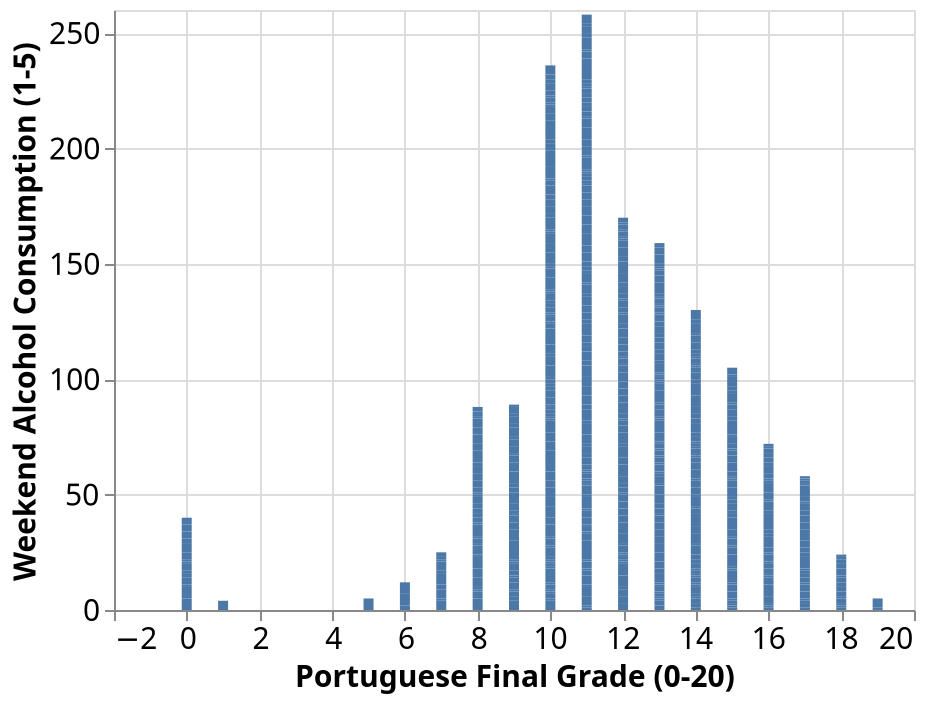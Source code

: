 {
  "config": {
    "view": {
      "continuousWidth": 400,
      "continuousHeight": 300
    },
    "axis": {
      "labelFontSize": 15,
      "titleFontSize": 15
    }
  },
  "data": {
    "name": "data-2598c03e4b3391988ca14a0c16e86572"
  },
  "mark": "bar",
  "encoding": {
    "tooltip": [
      {
        "field": "G3",
        "type": "quantitative"
      },
      {
        "field": "Walc",
        "type": "quantitative"
      }
    ],
    "x": {
      "axis": {
        "title": "Portuguese Final Grade (0-20)"
      },
      "field": "G3",
      "type": "quantitative"
    },
    "y": {
      "axis": {
        "title": "Weekend Alcohol Consumption (1-5)"
      },
      "field": "Walc",
      "type": "quantitative"
    }
  },
  "$schema": "https://vega.github.io/schema/vega-lite/v5.json",
  "datasets": {
    "data-2598c03e4b3391988ca14a0c16e86572": [
      {
        "school": "GP",
        "sex": "F",
        "age": 18,
        "address": "U",
        "famsize": "GT3",
        "Pstatus": "A",
        "Medu": 4,
        "Fedu": 4,
        "Mjob": "at_home",
        "Fjob": "teacher",
        "reason": "course",
        "guardian": "mother",
        "traveltime": 2,
        "studytime": 2,
        "failures": 0,
        "schoolsup": "yes",
        "famsup": "no",
        "paid": "no",
        "activities": "no",
        "nursery": "yes",
        "higher": "yes",
        "internet": "no",
        "romantic": "no",
        "famrel": 4,
        "freetime": 3,
        "goout": 4,
        "Dalc": 1,
        "Walc": 1,
        "health": 3,
        "absences": 4,
        "G1": 0,
        "G2": 11,
        "G3": 11
      },
      {
        "school": "GP",
        "sex": "F",
        "age": 17,
        "address": "U",
        "famsize": "GT3",
        "Pstatus": "T",
        "Medu": 1,
        "Fedu": 1,
        "Mjob": "at_home",
        "Fjob": "other",
        "reason": "course",
        "guardian": "father",
        "traveltime": 1,
        "studytime": 2,
        "failures": 0,
        "schoolsup": "no",
        "famsup": "yes",
        "paid": "no",
        "activities": "no",
        "nursery": "no",
        "higher": "yes",
        "internet": "yes",
        "romantic": "no",
        "famrel": 5,
        "freetime": 3,
        "goout": 3,
        "Dalc": 1,
        "Walc": 1,
        "health": 3,
        "absences": 2,
        "G1": 9,
        "G2": 11,
        "G3": 11
      },
      {
        "school": "GP",
        "sex": "F",
        "age": 15,
        "address": "U",
        "famsize": "LE3",
        "Pstatus": "T",
        "Medu": 1,
        "Fedu": 1,
        "Mjob": "at_home",
        "Fjob": "other",
        "reason": "other",
        "guardian": "mother",
        "traveltime": 1,
        "studytime": 2,
        "failures": 0,
        "schoolsup": "yes",
        "famsup": "no",
        "paid": "no",
        "activities": "no",
        "nursery": "yes",
        "higher": "yes",
        "internet": "yes",
        "romantic": "no",
        "famrel": 4,
        "freetime": 3,
        "goout": 2,
        "Dalc": 2,
        "Walc": 3,
        "health": 3,
        "absences": 6,
        "G1": 12,
        "G2": 13,
        "G3": 12
      },
      {
        "school": "GP",
        "sex": "F",
        "age": 15,
        "address": "U",
        "famsize": "GT3",
        "Pstatus": "T",
        "Medu": 4,
        "Fedu": 2,
        "Mjob": "health",
        "Fjob": "services",
        "reason": "home",
        "guardian": "mother",
        "traveltime": 1,
        "studytime": 3,
        "failures": 0,
        "schoolsup": "no",
        "famsup": "yes",
        "paid": "no",
        "activities": "yes",
        "nursery": "yes",
        "higher": "yes",
        "internet": "yes",
        "romantic": "yes",
        "famrel": 3,
        "freetime": 2,
        "goout": 2,
        "Dalc": 1,
        "Walc": 1,
        "health": 5,
        "absences": 0,
        "G1": 14,
        "G2": 14,
        "G3": 14
      },
      {
        "school": "GP",
        "sex": "F",
        "age": 16,
        "address": "U",
        "famsize": "GT3",
        "Pstatus": "T",
        "Medu": 3,
        "Fedu": 3,
        "Mjob": "other",
        "Fjob": "other",
        "reason": "home",
        "guardian": "father",
        "traveltime": 1,
        "studytime": 2,
        "failures": 0,
        "schoolsup": "no",
        "famsup": "yes",
        "paid": "no",
        "activities": "no",
        "nursery": "yes",
        "higher": "yes",
        "internet": "no",
        "romantic": "no",
        "famrel": 4,
        "freetime": 3,
        "goout": 2,
        "Dalc": 1,
        "Walc": 2,
        "health": 5,
        "absences": 0,
        "G1": 11,
        "G2": 13,
        "G3": 13
      },
      {
        "school": "GP",
        "sex": "M",
        "age": 16,
        "address": "U",
        "famsize": "LE3",
        "Pstatus": "T",
        "Medu": 4,
        "Fedu": 3,
        "Mjob": "services",
        "Fjob": "other",
        "reason": "reputation",
        "guardian": "mother",
        "traveltime": 1,
        "studytime": 2,
        "failures": 0,
        "schoolsup": "no",
        "famsup": "yes",
        "paid": "no",
        "activities": "yes",
        "nursery": "yes",
        "higher": "yes",
        "internet": "yes",
        "romantic": "no",
        "famrel": 5,
        "freetime": 4,
        "goout": 2,
        "Dalc": 1,
        "Walc": 2,
        "health": 5,
        "absences": 6,
        "G1": 12,
        "G2": 12,
        "G3": 13
      },
      {
        "school": "GP",
        "sex": "M",
        "age": 16,
        "address": "U",
        "famsize": "LE3",
        "Pstatus": "T",
        "Medu": 2,
        "Fedu": 2,
        "Mjob": "other",
        "Fjob": "other",
        "reason": "home",
        "guardian": "mother",
        "traveltime": 1,
        "studytime": 2,
        "failures": 0,
        "schoolsup": "no",
        "famsup": "no",
        "paid": "no",
        "activities": "no",
        "nursery": "yes",
        "higher": "yes",
        "internet": "yes",
        "romantic": "no",
        "famrel": 4,
        "freetime": 4,
        "goout": 4,
        "Dalc": 1,
        "Walc": 1,
        "health": 3,
        "absences": 0,
        "G1": 13,
        "G2": 12,
        "G3": 13
      },
      {
        "school": "GP",
        "sex": "F",
        "age": 17,
        "address": "U",
        "famsize": "GT3",
        "Pstatus": "A",
        "Medu": 4,
        "Fedu": 4,
        "Mjob": "other",
        "Fjob": "teacher",
        "reason": "home",
        "guardian": "mother",
        "traveltime": 2,
        "studytime": 2,
        "failures": 0,
        "schoolsup": "yes",
        "famsup": "yes",
        "paid": "no",
        "activities": "no",
        "nursery": "yes",
        "higher": "yes",
        "internet": "no",
        "romantic": "no",
        "famrel": 4,
        "freetime": 1,
        "goout": 4,
        "Dalc": 1,
        "Walc": 1,
        "health": 1,
        "absences": 2,
        "G1": 10,
        "G2": 13,
        "G3": 13
      },
      {
        "school": "GP",
        "sex": "M",
        "age": 15,
        "address": "U",
        "famsize": "LE3",
        "Pstatus": "A",
        "Medu": 3,
        "Fedu": 2,
        "Mjob": "services",
        "Fjob": "other",
        "reason": "home",
        "guardian": "mother",
        "traveltime": 1,
        "studytime": 2,
        "failures": 0,
        "schoolsup": "no",
        "famsup": "yes",
        "paid": "no",
        "activities": "no",
        "nursery": "yes",
        "higher": "yes",
        "internet": "yes",
        "romantic": "no",
        "famrel": 4,
        "freetime": 2,
        "goout": 2,
        "Dalc": 1,
        "Walc": 1,
        "health": 1,
        "absences": 0,
        "G1": 15,
        "G2": 16,
        "G3": 17
      },
      {
        "school": "GP",
        "sex": "M",
        "age": 15,
        "address": "U",
        "famsize": "GT3",
        "Pstatus": "T",
        "Medu": 3,
        "Fedu": 4,
        "Mjob": "other",
        "Fjob": "other",
        "reason": "home",
        "guardian": "mother",
        "traveltime": 1,
        "studytime": 2,
        "failures": 0,
        "schoolsup": "no",
        "famsup": "yes",
        "paid": "no",
        "activities": "yes",
        "nursery": "yes",
        "higher": "yes",
        "internet": "yes",
        "romantic": "no",
        "famrel": 5,
        "freetime": 5,
        "goout": 1,
        "Dalc": 1,
        "Walc": 1,
        "health": 5,
        "absences": 0,
        "G1": 12,
        "G2": 12,
        "G3": 13
      },
      {
        "school": "GP",
        "sex": "F",
        "age": 15,
        "address": "U",
        "famsize": "GT3",
        "Pstatus": "T",
        "Medu": 4,
        "Fedu": 4,
        "Mjob": "teacher",
        "Fjob": "health",
        "reason": "reputation",
        "guardian": "mother",
        "traveltime": 1,
        "studytime": 2,
        "failures": 0,
        "schoolsup": "no",
        "famsup": "yes",
        "paid": "no",
        "activities": "no",
        "nursery": "yes",
        "higher": "yes",
        "internet": "yes",
        "romantic": "no",
        "famrel": 3,
        "freetime": 3,
        "goout": 3,
        "Dalc": 1,
        "Walc": 2,
        "health": 2,
        "absences": 2,
        "G1": 14,
        "G2": 14,
        "G3": 14
      },
      {
        "school": "GP",
        "sex": "F",
        "age": 15,
        "address": "U",
        "famsize": "GT3",
        "Pstatus": "T",
        "Medu": 2,
        "Fedu": 1,
        "Mjob": "services",
        "Fjob": "other",
        "reason": "reputation",
        "guardian": "father",
        "traveltime": 3,
        "studytime": 3,
        "failures": 0,
        "schoolsup": "no",
        "famsup": "yes",
        "paid": "no",
        "activities": "yes",
        "nursery": "yes",
        "higher": "yes",
        "internet": "yes",
        "romantic": "no",
        "famrel": 5,
        "freetime": 2,
        "goout": 2,
        "Dalc": 1,
        "Walc": 1,
        "health": 4,
        "absences": 0,
        "G1": 10,
        "G2": 12,
        "G3": 13
      },
      {
        "school": "GP",
        "sex": "M",
        "age": 15,
        "address": "U",
        "famsize": "LE3",
        "Pstatus": "T",
        "Medu": 4,
        "Fedu": 4,
        "Mjob": "health",
        "Fjob": "services",
        "reason": "course",
        "guardian": "father",
        "traveltime": 1,
        "studytime": 1,
        "failures": 0,
        "schoolsup": "no",
        "famsup": "yes",
        "paid": "no",
        "activities": "yes",
        "nursery": "yes",
        "higher": "yes",
        "internet": "yes",
        "romantic": "no",
        "famrel": 4,
        "freetime": 3,
        "goout": 3,
        "Dalc": 1,
        "Walc": 3,
        "health": 5,
        "absences": 0,
        "G1": 12,
        "G2": 13,
        "G3": 12
      },
      {
        "school": "GP",
        "sex": "M",
        "age": 15,
        "address": "U",
        "famsize": "GT3",
        "Pstatus": "T",
        "Medu": 4,
        "Fedu": 3,
        "Mjob": "teacher",
        "Fjob": "other",
        "reason": "course",
        "guardian": "mother",
        "traveltime": 2,
        "studytime": 2,
        "failures": 0,
        "schoolsup": "no",
        "famsup": "yes",
        "paid": "no",
        "activities": "no",
        "nursery": "yes",
        "higher": "yes",
        "internet": "yes",
        "romantic": "no",
        "famrel": 5,
        "freetime": 4,
        "goout": 3,
        "Dalc": 1,
        "Walc": 2,
        "health": 3,
        "absences": 0,
        "G1": 12,
        "G2": 12,
        "G3": 13
      },
      {
        "school": "GP",
        "sex": "M",
        "age": 15,
        "address": "U",
        "famsize": "GT3",
        "Pstatus": "A",
        "Medu": 2,
        "Fedu": 2,
        "Mjob": "other",
        "Fjob": "other",
        "reason": "home",
        "guardian": "other",
        "traveltime": 1,
        "studytime": 3,
        "failures": 0,
        "schoolsup": "no",
        "famsup": "yes",
        "paid": "no",
        "activities": "no",
        "nursery": "yes",
        "higher": "yes",
        "internet": "yes",
        "romantic": "yes",
        "famrel": 4,
        "freetime": 5,
        "goout": 2,
        "Dalc": 1,
        "Walc": 1,
        "health": 3,
        "absences": 0,
        "G1": 14,
        "G2": 14,
        "G3": 15
      },
      {
        "school": "GP",
        "sex": "F",
        "age": 16,
        "address": "U",
        "famsize": "GT3",
        "Pstatus": "T",
        "Medu": 4,
        "Fedu": 4,
        "Mjob": "health",
        "Fjob": "other",
        "reason": "home",
        "guardian": "mother",
        "traveltime": 1,
        "studytime": 1,
        "failures": 0,
        "schoolsup": "no",
        "famsup": "yes",
        "paid": "no",
        "activities": "no",
        "nursery": "yes",
        "higher": "yes",
        "internet": "yes",
        "romantic": "no",
        "famrel": 4,
        "freetime": 4,
        "goout": 4,
        "Dalc": 1,
        "Walc": 2,
        "health": 2,
        "absences": 6,
        "G1": 17,
        "G2": 17,
        "G3": 17
      },
      {
        "school": "GP",
        "sex": "F",
        "age": 16,
        "address": "U",
        "famsize": "GT3",
        "Pstatus": "T",
        "Medu": 4,
        "Fedu": 4,
        "Mjob": "services",
        "Fjob": "services",
        "reason": "reputation",
        "guardian": "mother",
        "traveltime": 1,
        "studytime": 3,
        "failures": 0,
        "schoolsup": "no",
        "famsup": "yes",
        "paid": "no",
        "activities": "yes",
        "nursery": "yes",
        "higher": "yes",
        "internet": "yes",
        "romantic": "no",
        "famrel": 3,
        "freetime": 2,
        "goout": 3,
        "Dalc": 1,
        "Walc": 2,
        "health": 2,
        "absences": 10,
        "G1": 13,
        "G2": 13,
        "G3": 14
      },
      {
        "school": "GP",
        "sex": "F",
        "age": 16,
        "address": "U",
        "famsize": "GT3",
        "Pstatus": "T",
        "Medu": 3,
        "Fedu": 3,
        "Mjob": "other",
        "Fjob": "other",
        "reason": "reputation",
        "guardian": "mother",
        "traveltime": 3,
        "studytime": 2,
        "failures": 0,
        "schoolsup": "yes",
        "famsup": "yes",
        "paid": "no",
        "activities": "yes",
        "nursery": "yes",
        "higher": "yes",
        "internet": "no",
        "romantic": "no",
        "famrel": 5,
        "freetime": 3,
        "goout": 2,
        "Dalc": 1,
        "Walc": 1,
        "health": 4,
        "absences": 2,
        "G1": 13,
        "G2": 14,
        "G3": 14
      },
      {
        "school": "GP",
        "sex": "M",
        "age": 17,
        "address": "U",
        "famsize": "GT3",
        "Pstatus": "T",
        "Medu": 3,
        "Fedu": 2,
        "Mjob": "services",
        "Fjob": "services",
        "reason": "course",
        "guardian": "mother",
        "traveltime": 1,
        "studytime": 1,
        "failures": 3,
        "schoolsup": "no",
        "famsup": "yes",
        "paid": "yes",
        "activities": "yes",
        "nursery": "yes",
        "higher": "yes",
        "internet": "yes",
        "romantic": "no",
        "famrel": 5,
        "freetime": 5,
        "goout": 5,
        "Dalc": 2,
        "Walc": 4,
        "health": 5,
        "absences": 2,
        "G1": 8,
        "G2": 8,
        "G3": 7
      },
      {
        "school": "GP",
        "sex": "M",
        "age": 16,
        "address": "U",
        "famsize": "LE3",
        "Pstatus": "T",
        "Medu": 4,
        "Fedu": 3,
        "Mjob": "health",
        "Fjob": "other",
        "reason": "home",
        "guardian": "father",
        "traveltime": 1,
        "studytime": 1,
        "failures": 0,
        "schoolsup": "no",
        "famsup": "no",
        "paid": "no",
        "activities": "yes",
        "nursery": "yes",
        "higher": "yes",
        "internet": "yes",
        "romantic": "no",
        "famrel": 3,
        "freetime": 1,
        "goout": 3,
        "Dalc": 1,
        "Walc": 3,
        "health": 5,
        "absences": 6,
        "G1": 12,
        "G2": 12,
        "G3": 12
      },
      {
        "school": "GP",
        "sex": "M",
        "age": 15,
        "address": "U",
        "famsize": "GT3",
        "Pstatus": "T",
        "Medu": 4,
        "Fedu": 3,
        "Mjob": "teacher",
        "Fjob": "other",
        "reason": "reputation",
        "guardian": "mother",
        "traveltime": 1,
        "studytime": 2,
        "failures": 0,
        "schoolsup": "no",
        "famsup": "no",
        "paid": "no",
        "activities": "no",
        "nursery": "yes",
        "higher": "yes",
        "internet": "yes",
        "romantic": "no",
        "famrel": 4,
        "freetime": 4,
        "goout": 1,
        "Dalc": 1,
        "Walc": 1,
        "health": 1,
        "absences": 0,
        "G1": 12,
        "G2": 13,
        "G3": 14
      },
      {
        "school": "GP",
        "sex": "M",
        "age": 15,
        "address": "U",
        "famsize": "GT3",
        "Pstatus": "T",
        "Medu": 4,
        "Fedu": 4,
        "Mjob": "health",
        "Fjob": "health",
        "reason": "other",
        "guardian": "father",
        "traveltime": 1,
        "studytime": 1,
        "failures": 0,
        "schoolsup": "no",
        "famsup": "yes",
        "paid": "yes",
        "activities": "no",
        "nursery": "yes",
        "higher": "yes",
        "internet": "yes",
        "romantic": "no",
        "famrel": 5,
        "freetime": 4,
        "goout": 2,
        "Dalc": 1,
        "Walc": 1,
        "health": 5,
        "absences": 0,
        "G1": 11,
        "G2": 12,
        "G3": 12
      },
      {
        "school": "GP",
        "sex": "M",
        "age": 16,
        "address": "U",
        "famsize": "LE3",
        "Pstatus": "T",
        "Medu": 4,
        "Fedu": 2,
        "Mjob": "teacher",
        "Fjob": "other",
        "reason": "course",
        "guardian": "mother",
        "traveltime": 1,
        "studytime": 2,
        "failures": 0,
        "schoolsup": "no",
        "famsup": "no",
        "paid": "no",
        "activities": "yes",
        "nursery": "yes",
        "higher": "yes",
        "internet": "yes",
        "romantic": "no",
        "famrel": 4,
        "freetime": 5,
        "goout": 1,
        "Dalc": 1,
        "Walc": 3,
        "health": 5,
        "absences": 0,
        "G1": 12,
        "G2": 13,
        "G3": 14
      },
      {
        "school": "GP",
        "sex": "M",
        "age": 16,
        "address": "U",
        "famsize": "LE3",
        "Pstatus": "T",
        "Medu": 2,
        "Fedu": 2,
        "Mjob": "other",
        "Fjob": "other",
        "reason": "reputation",
        "guardian": "mother",
        "traveltime": 2,
        "studytime": 2,
        "failures": 0,
        "schoolsup": "no",
        "famsup": "yes",
        "paid": "no",
        "activities": "yes",
        "nursery": "yes",
        "higher": "yes",
        "internet": "yes",
        "romantic": "no",
        "famrel": 5,
        "freetime": 4,
        "goout": 4,
        "Dalc": 2,
        "Walc": 4,
        "health": 5,
        "absences": 2,
        "G1": 10,
        "G2": 10,
        "G3": 10
      },
      {
        "school": "GP",
        "sex": "F",
        "age": 15,
        "address": "R",
        "famsize": "GT3",
        "Pstatus": "T",
        "Medu": 2,
        "Fedu": 4,
        "Mjob": "services",
        "Fjob": "health",
        "reason": "course",
        "guardian": "mother",
        "traveltime": 1,
        "studytime": 3,
        "failures": 0,
        "schoolsup": "yes",
        "famsup": "yes",
        "paid": "no",
        "activities": "yes",
        "nursery": "yes",
        "higher": "yes",
        "internet": "yes",
        "romantic": "no",
        "famrel": 4,
        "freetime": 3,
        "goout": 2,
        "Dalc": 1,
        "Walc": 1,
        "health": 5,
        "absences": 2,
        "G1": 10,
        "G2": 11,
        "G3": 10
      },
      {
        "school": "GP",
        "sex": "F",
        "age": 16,
        "address": "U",
        "famsize": "GT3",
        "Pstatus": "T",
        "Medu": 2,
        "Fedu": 2,
        "Mjob": "services",
        "Fjob": "services",
        "reason": "home",
        "guardian": "mother",
        "traveltime": 1,
        "studytime": 1,
        "failures": 0,
        "schoolsup": "no",
        "famsup": "yes",
        "paid": "no",
        "activities": "no",
        "nursery": "no",
        "higher": "yes",
        "internet": "yes",
        "romantic": "no",
        "famrel": 1,
        "freetime": 2,
        "goout": 2,
        "Dalc": 1,
        "Walc": 3,
        "health": 5,
        "absences": 6,
        "G1": 10,
        "G2": 11,
        "G3": 12
      },
      {
        "school": "GP",
        "sex": "M",
        "age": 15,
        "address": "U",
        "famsize": "GT3",
        "Pstatus": "T",
        "Medu": 2,
        "Fedu": 2,
        "Mjob": "other",
        "Fjob": "other",
        "reason": "home",
        "guardian": "mother",
        "traveltime": 1,
        "studytime": 1,
        "failures": 0,
        "schoolsup": "no",
        "famsup": "yes",
        "paid": "no",
        "activities": "no",
        "nursery": "yes",
        "higher": "yes",
        "internet": "yes",
        "romantic": "no",
        "famrel": 4,
        "freetime": 2,
        "goout": 2,
        "Dalc": 1,
        "Walc": 2,
        "health": 5,
        "absences": 8,
        "G1": 11,
        "G2": 12,
        "G3": 12
      },
      {
        "school": "GP",
        "sex": "M",
        "age": 15,
        "address": "U",
        "famsize": "GT3",
        "Pstatus": "T",
        "Medu": 4,
        "Fedu": 2,
        "Mjob": "health",
        "Fjob": "services",
        "reason": "other",
        "guardian": "mother",
        "traveltime": 1,
        "studytime": 1,
        "failures": 0,
        "schoolsup": "no",
        "famsup": "no",
        "paid": "no",
        "activities": "no",
        "nursery": "yes",
        "higher": "yes",
        "internet": "yes",
        "romantic": "no",
        "famrel": 2,
        "freetime": 2,
        "goout": 4,
        "Dalc": 2,
        "Walc": 4,
        "health": 1,
        "absences": 0,
        "G1": 11,
        "G2": 11,
        "G3": 11
      },
      {
        "school": "GP",
        "sex": "M",
        "age": 16,
        "address": "U",
        "famsize": "LE3",
        "Pstatus": "A",
        "Medu": 3,
        "Fedu": 4,
        "Mjob": "services",
        "Fjob": "other",
        "reason": "home",
        "guardian": "mother",
        "traveltime": 1,
        "studytime": 2,
        "failures": 0,
        "schoolsup": "yes",
        "famsup": "yes",
        "paid": "yes",
        "activities": "yes",
        "nursery": "yes",
        "higher": "yes",
        "internet": "yes",
        "romantic": "no",
        "famrel": 5,
        "freetime": 3,
        "goout": 3,
        "Dalc": 1,
        "Walc": 1,
        "health": 5,
        "absences": 2,
        "G1": 12,
        "G2": 12,
        "G3": 13
      },
      {
        "school": "GP",
        "sex": "M",
        "age": 16,
        "address": "U",
        "famsize": "GT3",
        "Pstatus": "T",
        "Medu": 4,
        "Fedu": 4,
        "Mjob": "teacher",
        "Fjob": "teacher",
        "reason": "home",
        "guardian": "mother",
        "traveltime": 1,
        "studytime": 2,
        "failures": 0,
        "schoolsup": "no",
        "famsup": "yes",
        "paid": "yes",
        "activities": "yes",
        "nursery": "yes",
        "higher": "yes",
        "internet": "yes",
        "romantic": "yes",
        "famrel": 4,
        "freetime": 4,
        "goout": 5,
        "Dalc": 5,
        "Walc": 5,
        "health": 5,
        "absences": 4,
        "G1": 12,
        "G2": 11,
        "G3": 12
      },
      {
        "school": "GP",
        "sex": "M",
        "age": 15,
        "address": "U",
        "famsize": "GT3",
        "Pstatus": "T",
        "Medu": 4,
        "Fedu": 4,
        "Mjob": "health",
        "Fjob": "services",
        "reason": "home",
        "guardian": "mother",
        "traveltime": 1,
        "studytime": 2,
        "failures": 0,
        "schoolsup": "no",
        "famsup": "yes",
        "paid": "yes",
        "activities": "no",
        "nursery": "no",
        "higher": "yes",
        "internet": "yes",
        "romantic": "no",
        "famrel": 5,
        "freetime": 4,
        "goout": 2,
        "Dalc": 3,
        "Walc": 4,
        "health": 5,
        "absences": 0,
        "G1": 10,
        "G2": 11,
        "G3": 11
      },
      {
        "school": "GP",
        "sex": "M",
        "age": 15,
        "address": "U",
        "famsize": "GT3",
        "Pstatus": "T",
        "Medu": 4,
        "Fedu": 4,
        "Mjob": "services",
        "Fjob": "services",
        "reason": "reputation",
        "guardian": "mother",
        "traveltime": 2,
        "studytime": 2,
        "failures": 0,
        "schoolsup": "no",
        "famsup": "yes",
        "paid": "no",
        "activities": "yes",
        "nursery": "yes",
        "higher": "yes",
        "internet": "yes",
        "romantic": "no",
        "famrel": 4,
        "freetime": 3,
        "goout": 1,
        "Dalc": 1,
        "Walc": 1,
        "health": 5,
        "absences": 2,
        "G1": 15,
        "G2": 15,
        "G3": 15
      },
      {
        "school": "GP",
        "sex": "M",
        "age": 15,
        "address": "R",
        "famsize": "GT3",
        "Pstatus": "T",
        "Medu": 4,
        "Fedu": 3,
        "Mjob": "teacher",
        "Fjob": "at_home",
        "reason": "course",
        "guardian": "mother",
        "traveltime": 1,
        "studytime": 2,
        "failures": 0,
        "schoolsup": "no",
        "famsup": "yes",
        "paid": "no",
        "activities": "yes",
        "nursery": "yes",
        "higher": "yes",
        "internet": "yes",
        "romantic": "yes",
        "famrel": 4,
        "freetime": 5,
        "goout": 2,
        "Dalc": 1,
        "Walc": 1,
        "health": 5,
        "absences": 0,
        "G1": 13,
        "G2": 14,
        "G3": 15
      },
      {
        "school": "GP",
        "sex": "M",
        "age": 15,
        "address": "U",
        "famsize": "LE3",
        "Pstatus": "T",
        "Medu": 3,
        "Fedu": 3,
        "Mjob": "other",
        "Fjob": "other",
        "reason": "course",
        "guardian": "mother",
        "traveltime": 1,
        "studytime": 2,
        "failures": 0,
        "schoolsup": "no",
        "famsup": "no",
        "paid": "no",
        "activities": "yes",
        "nursery": "no",
        "higher": "yes",
        "internet": "yes",
        "romantic": "no",
        "famrel": 5,
        "freetime": 3,
        "goout": 2,
        "Dalc": 1,
        "Walc": 1,
        "health": 2,
        "absences": 0,
        "G1": 13,
        "G2": 12,
        "G3": 12
      },
      {
        "school": "GP",
        "sex": "M",
        "age": 16,
        "address": "U",
        "famsize": "GT3",
        "Pstatus": "T",
        "Medu": 3,
        "Fedu": 2,
        "Mjob": "other",
        "Fjob": "other",
        "reason": "home",
        "guardian": "mother",
        "traveltime": 1,
        "studytime": 1,
        "failures": 0,
        "schoolsup": "no",
        "famsup": "yes",
        "paid": "no",
        "activities": "no",
        "nursery": "no",
        "higher": "yes",
        "internet": "yes",
        "romantic": "no",
        "famrel": 5,
        "freetime": 4,
        "goout": 3,
        "Dalc": 1,
        "Walc": 1,
        "health": 5,
        "absences": 4,
        "G1": 12,
        "G2": 12,
        "G3": 12
      },
      {
        "school": "GP",
        "sex": "F",
        "age": 15,
        "address": "U",
        "famsize": "GT3",
        "Pstatus": "T",
        "Medu": 2,
        "Fedu": 3,
        "Mjob": "other",
        "Fjob": "other",
        "reason": "other",
        "guardian": "father",
        "traveltime": 2,
        "studytime": 1,
        "failures": 0,
        "schoolsup": "no",
        "famsup": "yes",
        "paid": "no",
        "activities": "yes",
        "nursery": "yes",
        "higher": "yes",
        "internet": "no",
        "romantic": "no",
        "famrel": 3,
        "freetime": 5,
        "goout": 1,
        "Dalc": 1,
        "Walc": 1,
        "health": 5,
        "absences": 4,
        "G1": 11,
        "G2": 11,
        "G3": 11
      },
      {
        "school": "GP",
        "sex": "M",
        "age": 15,
        "address": "U",
        "famsize": "LE3",
        "Pstatus": "T",
        "Medu": 4,
        "Fedu": 3,
        "Mjob": "teacher",
        "Fjob": "services",
        "reason": "home",
        "guardian": "mother",
        "traveltime": 1,
        "studytime": 3,
        "failures": 0,
        "schoolsup": "no",
        "famsup": "yes",
        "paid": "no",
        "activities": "yes",
        "nursery": "yes",
        "higher": "yes",
        "internet": "yes",
        "romantic": "no",
        "famrel": 5,
        "freetime": 4,
        "goout": 3,
        "Dalc": 1,
        "Walc": 1,
        "health": 4,
        "absences": 0,
        "G1": 14,
        "G2": 14,
        "G3": 14
      },
      {
        "school": "GP",
        "sex": "M",
        "age": 16,
        "address": "R",
        "famsize": "GT3",
        "Pstatus": "A",
        "Medu": 4,
        "Fedu": 4,
        "Mjob": "other",
        "Fjob": "teacher",
        "reason": "reputation",
        "guardian": "mother",
        "traveltime": 2,
        "studytime": 3,
        "failures": 0,
        "schoolsup": "no",
        "famsup": "yes",
        "paid": "no",
        "activities": "yes",
        "nursery": "yes",
        "higher": "yes",
        "internet": "yes",
        "romantic": "yes",
        "famrel": 2,
        "freetime": 4,
        "goout": 3,
        "Dalc": 1,
        "Walc": 1,
        "health": 5,
        "absences": 4,
        "G1": 13,
        "G2": 13,
        "G3": 13
      },
      {
        "school": "GP",
        "sex": "F",
        "age": 15,
        "address": "R",
        "famsize": "GT3",
        "Pstatus": "T",
        "Medu": 3,
        "Fedu": 4,
        "Mjob": "services",
        "Fjob": "health",
        "reason": "course",
        "guardian": "mother",
        "traveltime": 1,
        "studytime": 3,
        "failures": 0,
        "schoolsup": "yes",
        "famsup": "yes",
        "paid": "no",
        "activities": "yes",
        "nursery": "yes",
        "higher": "yes",
        "internet": "yes",
        "romantic": "no",
        "famrel": 4,
        "freetime": 3,
        "goout": 2,
        "Dalc": 1,
        "Walc": 1,
        "health": 5,
        "absences": 2,
        "G1": 11,
        "G2": 12,
        "G3": 12
      },
      {
        "school": "GP",
        "sex": "F",
        "age": 15,
        "address": "R",
        "famsize": "GT3",
        "Pstatus": "T",
        "Medu": 2,
        "Fedu": 2,
        "Mjob": "at_home",
        "Fjob": "other",
        "reason": "reputation",
        "guardian": "mother",
        "traveltime": 1,
        "studytime": 1,
        "failures": 0,
        "schoolsup": "yes",
        "famsup": "yes",
        "paid": "no",
        "activities": "yes",
        "nursery": "yes",
        "higher": "yes",
        "internet": "no",
        "romantic": "no",
        "famrel": 4,
        "freetime": 3,
        "goout": 1,
        "Dalc": 1,
        "Walc": 1,
        "health": 2,
        "absences": 8,
        "G1": 14,
        "G2": 13,
        "G3": 12
      },
      {
        "school": "GP",
        "sex": "F",
        "age": 16,
        "address": "U",
        "famsize": "LE3",
        "Pstatus": "T",
        "Medu": 2,
        "Fedu": 2,
        "Mjob": "other",
        "Fjob": "other",
        "reason": "home",
        "guardian": "mother",
        "traveltime": 2,
        "studytime": 2,
        "failures": 0,
        "schoolsup": "no",
        "famsup": "yes",
        "paid": "no",
        "activities": "yes",
        "nursery": "no",
        "higher": "yes",
        "internet": "yes",
        "romantic": "yes",
        "famrel": 3,
        "freetime": 3,
        "goout": 3,
        "Dalc": 1,
        "Walc": 2,
        "health": 3,
        "absences": 16,
        "G1": 11,
        "G2": 11,
        "G3": 10
      },
      {
        "school": "GP",
        "sex": "M",
        "age": 15,
        "address": "U",
        "famsize": "LE3",
        "Pstatus": "T",
        "Medu": 4,
        "Fedu": 4,
        "Mjob": "teacher",
        "Fjob": "other",
        "reason": "home",
        "guardian": "other",
        "traveltime": 1,
        "studytime": 1,
        "failures": 0,
        "schoolsup": "no",
        "famsup": "yes",
        "paid": "no",
        "activities": "no",
        "nursery": "no",
        "higher": "yes",
        "internet": "yes",
        "romantic": "yes",
        "famrel": 5,
        "freetime": 4,
        "goout": 3,
        "Dalc": 2,
        "Walc": 4,
        "health": 5,
        "absences": 8,
        "G1": 10,
        "G2": 11,
        "G3": 11
      },
      {
        "school": "GP",
        "sex": "M",
        "age": 15,
        "address": "U",
        "famsize": "GT3",
        "Pstatus": "T",
        "Medu": 4,
        "Fedu": 4,
        "Mjob": "services",
        "Fjob": "teacher",
        "reason": "course",
        "guardian": "father",
        "traveltime": 1,
        "studytime": 2,
        "failures": 0,
        "schoolsup": "no",
        "famsup": "yes",
        "paid": "no",
        "activities": "yes",
        "nursery": "yes",
        "higher": "yes",
        "internet": "yes",
        "romantic": "no",
        "famrel": 4,
        "freetime": 3,
        "goout": 3,
        "Dalc": 1,
        "Walc": 1,
        "health": 5,
        "absences": 0,
        "G1": 14,
        "G2": 15,
        "G3": 15
      },
      {
        "school": "GP",
        "sex": "M",
        "age": 15,
        "address": "U",
        "famsize": "GT3",
        "Pstatus": "T",
        "Medu": 2,
        "Fedu": 2,
        "Mjob": "services",
        "Fjob": "services",
        "reason": "course",
        "guardian": "father",
        "traveltime": 1,
        "studytime": 1,
        "failures": 0,
        "schoolsup": "yes",
        "famsup": "yes",
        "paid": "no",
        "activities": "no",
        "nursery": "yes",
        "higher": "yes",
        "internet": "yes",
        "romantic": "no",
        "famrel": 5,
        "freetime": 4,
        "goout": 1,
        "Dalc": 1,
        "Walc": 1,
        "health": 1,
        "absences": 0,
        "G1": 9,
        "G2": 10,
        "G3": 10
      },
      {
        "school": "GP",
        "sex": "F",
        "age": 16,
        "address": "U",
        "famsize": "LE3",
        "Pstatus": "T",
        "Medu": 2,
        "Fedu": 2,
        "Mjob": "other",
        "Fjob": "at_home",
        "reason": "course",
        "guardian": "father",
        "traveltime": 2,
        "studytime": 2,
        "failures": 1,
        "schoolsup": "yes",
        "famsup": "no",
        "paid": "no",
        "activities": "yes",
        "nursery": "yes",
        "higher": "yes",
        "internet": "yes",
        "romantic": "no",
        "famrel": 4,
        "freetime": 3,
        "goout": 3,
        "Dalc": 2,
        "Walc": 2,
        "health": 5,
        "absences": 14,
        "G1": 10,
        "G2": 11,
        "G3": 11
      },
      {
        "school": "GP",
        "sex": "F",
        "age": 15,
        "address": "U",
        "famsize": "LE3",
        "Pstatus": "A",
        "Medu": 4,
        "Fedu": 3,
        "Mjob": "other",
        "Fjob": "other",
        "reason": "course",
        "guardian": "mother",
        "traveltime": 1,
        "studytime": 2,
        "failures": 0,
        "schoolsup": "yes",
        "famsup": "yes",
        "paid": "yes",
        "activities": "yes",
        "nursery": "yes",
        "higher": "yes",
        "internet": "yes",
        "romantic": "yes",
        "famrel": 5,
        "freetime": 2,
        "goout": 2,
        "Dalc": 1,
        "Walc": 1,
        "health": 5,
        "absences": 4,
        "G1": 10,
        "G2": 11,
        "G3": 11
      },
      {
        "school": "GP",
        "sex": "F",
        "age": 16,
        "address": "U",
        "famsize": "LE3",
        "Pstatus": "A",
        "Medu": 3,
        "Fedu": 3,
        "Mjob": "other",
        "Fjob": "services",
        "reason": "home",
        "guardian": "mother",
        "traveltime": 1,
        "studytime": 2,
        "failures": 0,
        "schoolsup": "no",
        "famsup": "yes",
        "paid": "no",
        "activities": "no",
        "nursery": "yes",
        "higher": "yes",
        "internet": "yes",
        "romantic": "no",
        "famrel": 2,
        "freetime": 3,
        "goout": 5,
        "Dalc": 1,
        "Walc": 4,
        "health": 3,
        "absences": 6,
        "G1": 13,
        "G2": 12,
        "G3": 13
      },
      {
        "school": "GP",
        "sex": "M",
        "age": 16,
        "address": "U",
        "famsize": "GT3",
        "Pstatus": "T",
        "Medu": 4,
        "Fedu": 3,
        "Mjob": "health",
        "Fjob": "services",
        "reason": "reputation",
        "guardian": "mother",
        "traveltime": 1,
        "studytime": 4,
        "failures": 0,
        "schoolsup": "no",
        "famsup": "no",
        "paid": "no",
        "activities": "yes",
        "nursery": "yes",
        "higher": "yes",
        "internet": "yes",
        "romantic": "no",
        "famrel": 4,
        "freetime": 2,
        "goout": 2,
        "Dalc": 1,
        "Walc": 1,
        "health": 2,
        "absences": 2,
        "G1": 17,
        "G2": 17,
        "G3": 17
      },
      {
        "school": "GP",
        "sex": "M",
        "age": 15,
        "address": "U",
        "famsize": "GT3",
        "Pstatus": "T",
        "Medu": 4,
        "Fedu": 2,
        "Mjob": "teacher",
        "Fjob": "other",
        "reason": "home",
        "guardian": "mother",
        "traveltime": 1,
        "studytime": 2,
        "failures": 0,
        "schoolsup": "no",
        "famsup": "yes",
        "paid": "no",
        "activities": "no",
        "nursery": "yes",
        "higher": "yes",
        "internet": "no",
        "romantic": "no",
        "famrel": 4,
        "freetime": 3,
        "goout": 3,
        "Dalc": 2,
        "Walc": 2,
        "health": 5,
        "absences": 4,
        "G1": 11,
        "G2": 12,
        "G3": 13
      },
      {
        "school": "GP",
        "sex": "F",
        "age": 15,
        "address": "U",
        "famsize": "GT3",
        "Pstatus": "T",
        "Medu": 4,
        "Fedu": 4,
        "Mjob": "services",
        "Fjob": "teacher",
        "reason": "other",
        "guardian": "father",
        "traveltime": 1,
        "studytime": 2,
        "failures": 0,
        "schoolsup": "yes",
        "famsup": "yes",
        "paid": "no",
        "activities": "yes",
        "nursery": "no",
        "higher": "yes",
        "internet": "yes",
        "romantic": "no",
        "famrel": 4,
        "freetime": 4,
        "goout": 4,
        "Dalc": 1,
        "Walc": 1,
        "health": 3,
        "absences": 2,
        "G1": 13,
        "G2": 12,
        "G3": 12
      },
      {
        "school": "GP",
        "sex": "F",
        "age": 16,
        "address": "U",
        "famsize": "LE3",
        "Pstatus": "T",
        "Medu": 2,
        "Fedu": 2,
        "Mjob": "services",
        "Fjob": "services",
        "reason": "course",
        "guardian": "mother",
        "traveltime": 3,
        "studytime": 2,
        "failures": 0,
        "schoolsup": "no",
        "famsup": "yes",
        "paid": "no",
        "activities": "no",
        "nursery": "yes",
        "higher": "yes",
        "internet": "yes",
        "romantic": "no",
        "famrel": 4,
        "freetime": 3,
        "goout": 3,
        "Dalc": 2,
        "Walc": 3,
        "health": 4,
        "absences": 0,
        "G1": 14,
        "G2": 13,
        "G3": 13
      },
      {
        "school": "GP",
        "sex": "F",
        "age": 15,
        "address": "U",
        "famsize": "LE3",
        "Pstatus": "T",
        "Medu": 4,
        "Fedu": 2,
        "Mjob": "health",
        "Fjob": "other",
        "reason": "other",
        "guardian": "mother",
        "traveltime": 1,
        "studytime": 2,
        "failures": 0,
        "schoolsup": "no",
        "famsup": "yes",
        "paid": "no",
        "activities": "no",
        "nursery": "yes",
        "higher": "yes",
        "internet": "yes",
        "romantic": "no",
        "famrel": 4,
        "freetime": 3,
        "goout": 3,
        "Dalc": 1,
        "Walc": 1,
        "health": 5,
        "absences": 0,
        "G1": 16,
        "G2": 14,
        "G3": 16
      },
      {
        "school": "GP",
        "sex": "M",
        "age": 15,
        "address": "U",
        "famsize": "LE3",
        "Pstatus": "A",
        "Medu": 4,
        "Fedu": 2,
        "Mjob": "health",
        "Fjob": "health",
        "reason": "other",
        "guardian": "father",
        "traveltime": 2,
        "studytime": 1,
        "failures": 0,
        "schoolsup": "no",
        "famsup": "no",
        "paid": "no",
        "activities": "no",
        "nursery": "yes",
        "higher": "yes",
        "internet": "no",
        "romantic": "no",
        "famrel": 5,
        "freetime": 5,
        "goout": 5,
        "Dalc": 3,
        "Walc": 4,
        "health": 5,
        "absences": 4,
        "G1": 10,
        "G2": 9,
        "G3": 9
      },
      {
        "school": "GP",
        "sex": "F",
        "age": 15,
        "address": "U",
        "famsize": "GT3",
        "Pstatus": "T",
        "Medu": 4,
        "Fedu": 4,
        "Mjob": "services",
        "Fjob": "services",
        "reason": "course",
        "guardian": "mother",
        "traveltime": 1,
        "studytime": 1,
        "failures": 0,
        "schoolsup": "yes",
        "famsup": "yes",
        "paid": "no",
        "activities": "no",
        "nursery": "yes",
        "higher": "yes",
        "internet": "yes",
        "romantic": "no",
        "famrel": 3,
        "freetime": 3,
        "goout": 4,
        "Dalc": 2,
        "Walc": 3,
        "health": 5,
        "absences": 0,
        "G1": 13,
        "G2": 12,
        "G3": 12
      },
      {
        "school": "GP",
        "sex": "F",
        "age": 15,
        "address": "U",
        "famsize": "LE3",
        "Pstatus": "A",
        "Medu": 3,
        "Fedu": 3,
        "Mjob": "other",
        "Fjob": "other",
        "reason": "other",
        "guardian": "mother",
        "traveltime": 1,
        "studytime": 1,
        "failures": 0,
        "schoolsup": "no",
        "famsup": "no",
        "paid": "no",
        "activities": "no",
        "nursery": "yes",
        "higher": "yes",
        "internet": "yes",
        "romantic": "no",
        "famrel": 5,
        "freetime": 3,
        "goout": 4,
        "Dalc": 4,
        "Walc": 4,
        "health": 1,
        "absences": 0,
        "G1": 13,
        "G2": 12,
        "G3": 13
      },
      {
        "school": "GP",
        "sex": "F",
        "age": 16,
        "address": "U",
        "famsize": "GT3",
        "Pstatus": "A",
        "Medu": 2,
        "Fedu": 1,
        "Mjob": "other",
        "Fjob": "other",
        "reason": "other",
        "guardian": "mother",
        "traveltime": 1,
        "studytime": 2,
        "failures": 0,
        "schoolsup": "no",
        "famsup": "no",
        "paid": "no",
        "activities": "yes",
        "nursery": "yes",
        "higher": "yes",
        "internet": "yes",
        "romantic": "yes",
        "famrel": 5,
        "freetime": 3,
        "goout": 4,
        "Dalc": 1,
        "Walc": 1,
        "health": 2,
        "absences": 2,
        "G1": 12,
        "G2": 13,
        "G3": 12
      },
      {
        "school": "GP",
        "sex": "F",
        "age": 15,
        "address": "U",
        "famsize": "GT3",
        "Pstatus": "A",
        "Medu": 4,
        "Fedu": 3,
        "Mjob": "services",
        "Fjob": "services",
        "reason": "reputation",
        "guardian": "mother",
        "traveltime": 1,
        "studytime": 2,
        "failures": 0,
        "schoolsup": "no",
        "famsup": "yes",
        "paid": "no",
        "activities": "yes",
        "nursery": "yes",
        "higher": "yes",
        "internet": "yes",
        "romantic": "no",
        "famrel": 4,
        "freetime": 3,
        "goout": 2,
        "Dalc": 1,
        "Walc": 1,
        "health": 1,
        "absences": 0,
        "G1": 15,
        "G2": 14,
        "G3": 15
      },
      {
        "school": "GP",
        "sex": "M",
        "age": 15,
        "address": "U",
        "famsize": "GT3",
        "Pstatus": "T",
        "Medu": 4,
        "Fedu": 4,
        "Mjob": "teacher",
        "Fjob": "health",
        "reason": "reputation",
        "guardian": "mother",
        "traveltime": 1,
        "studytime": 2,
        "failures": 0,
        "schoolsup": "no",
        "famsup": "yes",
        "paid": "no",
        "activities": "yes",
        "nursery": "yes",
        "higher": "yes",
        "internet": "no",
        "romantic": "no",
        "famrel": 3,
        "freetime": 2,
        "goout": 2,
        "Dalc": 1,
        "Walc": 1,
        "health": 5,
        "absences": 8,
        "G1": 15,
        "G2": 15,
        "G3": 16
      },
      {
        "school": "GP",
        "sex": "M",
        "age": 15,
        "address": "U",
        "famsize": "LE3",
        "Pstatus": "T",
        "Medu": 1,
        "Fedu": 2,
        "Mjob": "other",
        "Fjob": "at_home",
        "reason": "home",
        "guardian": "father",
        "traveltime": 1,
        "studytime": 2,
        "failures": 0,
        "schoolsup": "yes",
        "famsup": "yes",
        "paid": "no",
        "activities": "yes",
        "nursery": "yes",
        "higher": "yes",
        "internet": "yes",
        "romantic": "no",
        "famrel": 4,
        "freetime": 3,
        "goout": 2,
        "Dalc": 1,
        "Walc": 1,
        "health": 5,
        "absences": 0,
        "G1": 14,
        "G2": 13,
        "G3": 14
      },
      {
        "school": "GP",
        "sex": "F",
        "age": 16,
        "address": "U",
        "famsize": "GT3",
        "Pstatus": "T",
        "Medu": 4,
        "Fedu": 2,
        "Mjob": "services",
        "Fjob": "other",
        "reason": "course",
        "guardian": "mother",
        "traveltime": 1,
        "studytime": 2,
        "failures": 0,
        "schoolsup": "no",
        "famsup": "yes",
        "paid": "yes",
        "activities": "no",
        "nursery": "yes",
        "higher": "yes",
        "internet": "yes",
        "romantic": "no",
        "famrel": 4,
        "freetime": 2,
        "goout": 3,
        "Dalc": 1,
        "Walc": 1,
        "health": 5,
        "absences": 2,
        "G1": 16,
        "G2": 15,
        "G3": 16
      },
      {
        "school": "GP",
        "sex": "F",
        "age": 16,
        "address": "R",
        "famsize": "GT3",
        "Pstatus": "T",
        "Medu": 4,
        "Fedu": 4,
        "Mjob": "health",
        "Fjob": "teacher",
        "reason": "other",
        "guardian": "mother",
        "traveltime": 1,
        "studytime": 2,
        "failures": 0,
        "schoolsup": "no",
        "famsup": "yes",
        "paid": "no",
        "activities": "yes",
        "nursery": "yes",
        "higher": "yes",
        "internet": "no",
        "romantic": "no",
        "famrel": 2,
        "freetime": 4,
        "goout": 4,
        "Dalc": 2,
        "Walc": 3,
        "health": 4,
        "absences": 0,
        "G1": 17,
        "G2": 16,
        "G3": 16
      },
      {
        "school": "GP",
        "sex": "F",
        "age": 16,
        "address": "U",
        "famsize": "GT3",
        "Pstatus": "T",
        "Medu": 1,
        "Fedu": 1,
        "Mjob": "services",
        "Fjob": "services",
        "reason": "course",
        "guardian": "father",
        "traveltime": 4,
        "studytime": 1,
        "failures": 0,
        "schoolsup": "yes",
        "famsup": "yes",
        "paid": "no",
        "activities": "yes",
        "nursery": "no",
        "higher": "yes",
        "internet": "yes",
        "romantic": "yes",
        "famrel": 5,
        "freetime": 5,
        "goout": 5,
        "Dalc": 5,
        "Walc": 5,
        "health": 5,
        "absences": 0,
        "G1": 10,
        "G2": 10,
        "G3": 16
      },
      {
        "school": "GP",
        "sex": "F",
        "age": 16,
        "address": "U",
        "famsize": "LE3",
        "Pstatus": "T",
        "Medu": 1,
        "Fedu": 2,
        "Mjob": "other",
        "Fjob": "services",
        "reason": "reputation",
        "guardian": "father",
        "traveltime": 1,
        "studytime": 2,
        "failures": 0,
        "schoolsup": "yes",
        "famsup": "no",
        "paid": "no",
        "activities": "yes",
        "nursery": "yes",
        "higher": "yes",
        "internet": "yes",
        "romantic": "no",
        "famrel": 4,
        "freetime": 4,
        "goout": 3,
        "Dalc": 1,
        "Walc": 1,
        "health": 1,
        "absences": 0,
        "G1": 13,
        "G2": 13,
        "G3": 10
      },
      {
        "school": "GP",
        "sex": "F",
        "age": 16,
        "address": "U",
        "famsize": "GT3",
        "Pstatus": "T",
        "Medu": 4,
        "Fedu": 3,
        "Mjob": "teacher",
        "Fjob": "health",
        "reason": "home",
        "guardian": "mother",
        "traveltime": 1,
        "studytime": 3,
        "failures": 0,
        "schoolsup": "yes",
        "famsup": "yes",
        "paid": "no",
        "activities": "yes",
        "nursery": "yes",
        "higher": "yes",
        "internet": "yes",
        "romantic": "no",
        "famrel": 3,
        "freetime": 4,
        "goout": 4,
        "Dalc": 2,
        "Walc": 4,
        "health": 4,
        "absences": 0,
        "G1": 14,
        "G2": 13,
        "G3": 13
      },
      {
        "school": "GP",
        "sex": "F",
        "age": 15,
        "address": "U",
        "famsize": "LE3",
        "Pstatus": "T",
        "Medu": 4,
        "Fedu": 3,
        "Mjob": "services",
        "Fjob": "services",
        "reason": "reputation",
        "guardian": "father",
        "traveltime": 1,
        "studytime": 2,
        "failures": 0,
        "schoolsup": "yes",
        "famsup": "no",
        "paid": "no",
        "activities": "yes",
        "nursery": "yes",
        "higher": "yes",
        "internet": "yes",
        "romantic": "yes",
        "famrel": 4,
        "freetime": 4,
        "goout": 4,
        "Dalc": 2,
        "Walc": 4,
        "health": 2,
        "absences": 0,
        "G1": 13,
        "G2": 12,
        "G3": 12
      },
      {
        "school": "GP",
        "sex": "F",
        "age": 16,
        "address": "U",
        "famsize": "LE3",
        "Pstatus": "T",
        "Medu": 4,
        "Fedu": 3,
        "Mjob": "teacher",
        "Fjob": "services",
        "reason": "course",
        "guardian": "mother",
        "traveltime": 3,
        "studytime": 2,
        "failures": 0,
        "schoolsup": "no",
        "famsup": "yes",
        "paid": "no",
        "activities": "yes",
        "nursery": "yes",
        "higher": "yes",
        "internet": "yes",
        "romantic": "no",
        "famrel": 5,
        "freetime": 4,
        "goout": 3,
        "Dalc": 1,
        "Walc": 2,
        "health": 1,
        "absences": 2,
        "G1": 16,
        "G2": 15,
        "G3": 16
      },
      {
        "school": "GP",
        "sex": "M",
        "age": 15,
        "address": "U",
        "famsize": "GT3",
        "Pstatus": "A",
        "Medu": 4,
        "Fedu": 4,
        "Mjob": "other",
        "Fjob": "services",
        "reason": "reputation",
        "guardian": "mother",
        "traveltime": 1,
        "studytime": 4,
        "failures": 0,
        "schoolsup": "no",
        "famsup": "yes",
        "paid": "no",
        "activities": "yes",
        "nursery": "no",
        "higher": "yes",
        "internet": "yes",
        "romantic": "yes",
        "famrel": 1,
        "freetime": 3,
        "goout": 3,
        "Dalc": 5,
        "Walc": 5,
        "health": 3,
        "absences": 0,
        "G1": 11,
        "G2": 12,
        "G3": 12
      },
      {
        "school": "GP",
        "sex": "F",
        "age": 16,
        "address": "U",
        "famsize": "GT3",
        "Pstatus": "T",
        "Medu": 3,
        "Fedu": 1,
        "Mjob": "services",
        "Fjob": "other",
        "reason": "course",
        "guardian": "mother",
        "traveltime": 1,
        "studytime": 4,
        "failures": 0,
        "schoolsup": "yes",
        "famsup": "yes",
        "paid": "no",
        "activities": "no",
        "nursery": "yes",
        "higher": "yes",
        "internet": "yes",
        "romantic": "no",
        "famrel": 4,
        "freetime": 3,
        "goout": 3,
        "Dalc": 1,
        "Walc": 2,
        "health": 5,
        "absences": 0,
        "G1": 10,
        "G2": 9,
        "G3": 10
      },
      {
        "school": "GP",
        "sex": "F",
        "age": 15,
        "address": "R",
        "famsize": "LE3",
        "Pstatus": "T",
        "Medu": 2,
        "Fedu": 2,
        "Mjob": "health",
        "Fjob": "services",
        "reason": "reputation",
        "guardian": "mother",
        "traveltime": 2,
        "studytime": 2,
        "failures": 0,
        "schoolsup": "yes",
        "famsup": "yes",
        "paid": "no",
        "activities": "no",
        "nursery": "yes",
        "higher": "yes",
        "internet": "yes",
        "romantic": "no",
        "famrel": 4,
        "freetime": 1,
        "goout": 3,
        "Dalc": 1,
        "Walc": 3,
        "health": 4,
        "absences": 0,
        "G1": 11,
        "G2": 10,
        "G3": 11
      },
      {
        "school": "GP",
        "sex": "F",
        "age": 15,
        "address": "R",
        "famsize": "LE3",
        "Pstatus": "T",
        "Medu": 3,
        "Fedu": 1,
        "Mjob": "other",
        "Fjob": "other",
        "reason": "reputation",
        "guardian": "father",
        "traveltime": 2,
        "studytime": 4,
        "failures": 0,
        "schoolsup": "no",
        "famsup": "yes",
        "paid": "no",
        "activities": "no",
        "nursery": "no",
        "higher": "yes",
        "internet": "yes",
        "romantic": "no",
        "famrel": 4,
        "freetime": 4,
        "goout": 2,
        "Dalc": 2,
        "Walc": 3,
        "health": 3,
        "absences": 6,
        "G1": 15,
        "G2": 15,
        "G3": 15
      },
      {
        "school": "GP",
        "sex": "M",
        "age": 16,
        "address": "U",
        "famsize": "GT3",
        "Pstatus": "T",
        "Medu": 3,
        "Fedu": 1,
        "Mjob": "other",
        "Fjob": "other",
        "reason": "reputation",
        "guardian": "father",
        "traveltime": 2,
        "studytime": 4,
        "failures": 0,
        "schoolsup": "no",
        "famsup": "yes",
        "paid": "no",
        "activities": "no",
        "nursery": "yes",
        "higher": "yes",
        "internet": "yes",
        "romantic": "no",
        "famrel": 4,
        "freetime": 3,
        "goout": 2,
        "Dalc": 1,
        "Walc": 1,
        "health": 5,
        "absences": 2,
        "G1": 13,
        "G2": 11,
        "G3": 11
      },
      {
        "school": "GP",
        "sex": "M",
        "age": 15,
        "address": "U",
        "famsize": "GT3",
        "Pstatus": "T",
        "Medu": 4,
        "Fedu": 2,
        "Mjob": "other",
        "Fjob": "other",
        "reason": "course",
        "guardian": "mother",
        "traveltime": 1,
        "studytime": 4,
        "failures": 0,
        "schoolsup": "no",
        "famsup": "no",
        "paid": "no",
        "activities": "no",
        "nursery": "yes",
        "higher": "yes",
        "internet": "yes",
        "romantic": "no",
        "famrel": 3,
        "freetime": 3,
        "goout": 3,
        "Dalc": 1,
        "Walc": 1,
        "health": 3,
        "absences": 0,
        "G1": 11,
        "G2": 9,
        "G3": 10
      },
      {
        "school": "GP",
        "sex": "F",
        "age": 15,
        "address": "R",
        "famsize": "GT3",
        "Pstatus": "T",
        "Medu": 1,
        "Fedu": 1,
        "Mjob": "other",
        "Fjob": "other",
        "reason": "reputation",
        "guardian": "mother",
        "traveltime": 1,
        "studytime": 2,
        "failures": 0,
        "schoolsup": "yes",
        "famsup": "yes",
        "paid": "no",
        "activities": "no",
        "nursery": "no",
        "higher": "yes",
        "internet": "yes",
        "romantic": "yes",
        "famrel": 3,
        "freetime": 3,
        "goout": 4,
        "Dalc": 2,
        "Walc": 4,
        "health": 5,
        "absences": 2,
        "G1": 13,
        "G2": 11,
        "G3": 11
      },
      {
        "school": "GP",
        "sex": "M",
        "age": 16,
        "address": "U",
        "famsize": "GT3",
        "Pstatus": "T",
        "Medu": 3,
        "Fedu": 1,
        "Mjob": "other",
        "Fjob": "other",
        "reason": "reputation",
        "guardian": "mother",
        "traveltime": 1,
        "studytime": 1,
        "failures": 0,
        "schoolsup": "no",
        "famsup": "no",
        "paid": "no",
        "activities": "yes",
        "nursery": "yes",
        "higher": "yes",
        "internet": "no",
        "romantic": "no",
        "famrel": 5,
        "freetime": 3,
        "goout": 2,
        "Dalc": 2,
        "Walc": 2,
        "health": 5,
        "absences": 0,
        "G1": 13,
        "G2": 13,
        "G3": 14
      },
      {
        "school": "GP",
        "sex": "F",
        "age": 16,
        "address": "U",
        "famsize": "GT3",
        "Pstatus": "T",
        "Medu": 3,
        "Fedu": 3,
        "Mjob": "other",
        "Fjob": "services",
        "reason": "home",
        "guardian": "mother",
        "traveltime": 1,
        "studytime": 2,
        "failures": 0,
        "schoolsup": "yes",
        "famsup": "yes",
        "paid": "no",
        "activities": "yes",
        "nursery": "yes",
        "higher": "yes",
        "internet": "yes",
        "romantic": "no",
        "famrel": 4,
        "freetime": 3,
        "goout": 3,
        "Dalc": 2,
        "Walc": 4,
        "health": 5,
        "absences": 4,
        "G1": 11,
        "G2": 11,
        "G3": 11
      },
      {
        "school": "GP",
        "sex": "M",
        "age": 15,
        "address": "U",
        "famsize": "GT3",
        "Pstatus": "T",
        "Medu": 4,
        "Fedu": 3,
        "Mjob": "teacher",
        "Fjob": "other",
        "reason": "home",
        "guardian": "mother",
        "traveltime": 1,
        "studytime": 2,
        "failures": 0,
        "schoolsup": "no",
        "famsup": "yes",
        "paid": "no",
        "activities": "yes",
        "nursery": "yes",
        "higher": "yes",
        "internet": "yes",
        "romantic": "no",
        "famrel": 4,
        "freetime": 3,
        "goout": 3,
        "Dalc": 2,
        "Walc": 3,
        "health": 5,
        "absences": 0,
        "G1": 11,
        "G2": 11,
        "G3": 11
      },
      {
        "school": "GP",
        "sex": "M",
        "age": 15,
        "address": "U",
        "famsize": "GT3",
        "Pstatus": "T",
        "Medu": 4,
        "Fedu": 0,
        "Mjob": "teacher",
        "Fjob": "other",
        "reason": "course",
        "guardian": "mother",
        "traveltime": 2,
        "studytime": 4,
        "failures": 0,
        "schoolsup": "no",
        "famsup": "no",
        "paid": "no",
        "activities": "yes",
        "nursery": "yes",
        "higher": "yes",
        "internet": "yes",
        "romantic": "no",
        "famrel": 3,
        "freetime": 4,
        "goout": 3,
        "Dalc": 1,
        "Walc": 1,
        "health": 1,
        "absences": 0,
        "G1": 12,
        "G2": 11,
        "G3": 11
      },
      {
        "school": "GP",
        "sex": "F",
        "age": 16,
        "address": "U",
        "famsize": "GT3",
        "Pstatus": "T",
        "Medu": 2,
        "Fedu": 2,
        "Mjob": "other",
        "Fjob": "other",
        "reason": "reputation",
        "guardian": "mother",
        "traveltime": 1,
        "studytime": 4,
        "failures": 0,
        "schoolsup": "no",
        "famsup": "no",
        "paid": "no",
        "activities": "no",
        "nursery": "yes",
        "higher": "yes",
        "internet": "yes",
        "romantic": "yes",
        "famrel": 5,
        "freetime": 2,
        "goout": 3,
        "Dalc": 1,
        "Walc": 3,
        "health": 3,
        "absences": 1,
        "G1": 13,
        "G2": 13,
        "G3": 13
      },
      {
        "school": "GP",
        "sex": "M",
        "age": 17,
        "address": "U",
        "famsize": "GT3",
        "Pstatus": "T",
        "Medu": 2,
        "Fedu": 1,
        "Mjob": "other",
        "Fjob": "other",
        "reason": "home",
        "guardian": "mother",
        "traveltime": 2,
        "studytime": 1,
        "failures": 3,
        "schoolsup": "yes",
        "famsup": "yes",
        "paid": "no",
        "activities": "yes",
        "nursery": "yes",
        "higher": "no",
        "internet": "yes",
        "romantic": "no",
        "famrel": 4,
        "freetime": 5,
        "goout": 1,
        "Dalc": 1,
        "Walc": 1,
        "health": 3,
        "absences": 0,
        "G1": 9,
        "G2": 9,
        "G3": 10
      },
      {
        "school": "GP",
        "sex": "F",
        "age": 16,
        "address": "U",
        "famsize": "GT3",
        "Pstatus": "T",
        "Medu": 3,
        "Fedu": 4,
        "Mjob": "at_home",
        "Fjob": "other",
        "reason": "course",
        "guardian": "mother",
        "traveltime": 1,
        "studytime": 2,
        "failures": 0,
        "schoolsup": "no",
        "famsup": "yes",
        "paid": "no",
        "activities": "no",
        "nursery": "yes",
        "higher": "yes",
        "internet": "yes",
        "romantic": "no",
        "famrel": 2,
        "freetime": 4,
        "goout": 3,
        "Dalc": 1,
        "Walc": 2,
        "health": 3,
        "absences": 14,
        "G1": 12,
        "G2": 11,
        "G3": 11
      },
      {
        "school": "GP",
        "sex": "M",
        "age": 15,
        "address": "U",
        "famsize": "GT3",
        "Pstatus": "T",
        "Medu": 2,
        "Fedu": 3,
        "Mjob": "other",
        "Fjob": "services",
        "reason": "course",
        "guardian": "father",
        "traveltime": 1,
        "studytime": 1,
        "failures": 0,
        "schoolsup": "yes",
        "famsup": "yes",
        "paid": "no",
        "activities": "yes",
        "nursery": "no",
        "higher": "yes",
        "internet": "yes",
        "romantic": "yes",
        "famrel": 3,
        "freetime": 2,
        "goout": 2,
        "Dalc": 1,
        "Walc": 3,
        "health": 3,
        "absences": 0,
        "G1": 11,
        "G2": 11,
        "G3": 12
      },
      {
        "school": "GP",
        "sex": "M",
        "age": 15,
        "address": "U",
        "famsize": "GT3",
        "Pstatus": "T",
        "Medu": 2,
        "Fedu": 3,
        "Mjob": "other",
        "Fjob": "other",
        "reason": "home",
        "guardian": "mother",
        "traveltime": 1,
        "studytime": 3,
        "failures": 0,
        "schoolsup": "yes",
        "famsup": "no",
        "paid": "no",
        "activities": "no",
        "nursery": "no",
        "higher": "yes",
        "internet": "yes",
        "romantic": "no",
        "famrel": 5,
        "freetime": 3,
        "goout": 2,
        "Dalc": 1,
        "Walc": 2,
        "health": 5,
        "absences": 2,
        "G1": 10,
        "G2": 9,
        "G3": 9
      },
      {
        "school": "GP",
        "sex": "F",
        "age": 15,
        "address": "U",
        "famsize": "LE3",
        "Pstatus": "T",
        "Medu": 3,
        "Fedu": 2,
        "Mjob": "services",
        "Fjob": "other",
        "reason": "reputation",
        "guardian": "mother",
        "traveltime": 1,
        "studytime": 2,
        "failures": 0,
        "schoolsup": "no",
        "famsup": "yes",
        "paid": "no",
        "activities": "no",
        "nursery": "yes",
        "higher": "yes",
        "internet": "yes",
        "romantic": "no",
        "famrel": 4,
        "freetime": 4,
        "goout": 4,
        "Dalc": 1,
        "Walc": 1,
        "health": 5,
        "absences": 4,
        "G1": 12,
        "G2": 11,
        "G3": 11
      },
      {
        "school": "GP",
        "sex": "M",
        "age": 15,
        "address": "U",
        "famsize": "LE3",
        "Pstatus": "T",
        "Medu": 2,
        "Fedu": 2,
        "Mjob": "services",
        "Fjob": "services",
        "reason": "home",
        "guardian": "mother",
        "traveltime": 2,
        "studytime": 2,
        "failures": 0,
        "schoolsup": "no",
        "famsup": "no",
        "paid": "yes",
        "activities": "yes",
        "nursery": "yes",
        "higher": "yes",
        "internet": "yes",
        "romantic": "no",
        "famrel": 5,
        "freetime": 3,
        "goout": 3,
        "Dalc": 1,
        "Walc": 3,
        "health": 4,
        "absences": 2,
        "G1": 13,
        "G2": 12,
        "G3": 13
      },
      {
        "school": "GP",
        "sex": "F",
        "age": 15,
        "address": "U",
        "famsize": "GT3",
        "Pstatus": "T",
        "Medu": 1,
        "Fedu": 1,
        "Mjob": "other",
        "Fjob": "other",
        "reason": "home",
        "guardian": "father",
        "traveltime": 1,
        "studytime": 2,
        "failures": 0,
        "schoolsup": "no",
        "famsup": "yes",
        "paid": "no",
        "activities": "yes",
        "nursery": "no",
        "higher": "yes",
        "internet": "yes",
        "romantic": "no",
        "famrel": 4,
        "freetime": 3,
        "goout": 2,
        "Dalc": 2,
        "Walc": 3,
        "health": 4,
        "absences": 2,
        "G1": 13,
        "G2": 12,
        "G3": 12
      },
      {
        "school": "GP",
        "sex": "F",
        "age": 15,
        "address": "U",
        "famsize": "GT3",
        "Pstatus": "T",
        "Medu": 4,
        "Fedu": 4,
        "Mjob": "services",
        "Fjob": "services",
        "reason": "reputation",
        "guardian": "father",
        "traveltime": 2,
        "studytime": 2,
        "failures": 0,
        "schoolsup": "no",
        "famsup": "no",
        "paid": "no",
        "activities": "no",
        "nursery": "yes",
        "higher": "yes",
        "internet": "yes",
        "romantic": "yes",
        "famrel": 4,
        "freetime": 4,
        "goout": 4,
        "Dalc": 2,
        "Walc": 3,
        "health": 5,
        "absences": 4,
        "G1": 12,
        "G2": 11,
        "G3": 12
      },
      {
        "school": "GP",
        "sex": "F",
        "age": 16,
        "address": "U",
        "famsize": "LE3",
        "Pstatus": "T",
        "Medu": 2,
        "Fedu": 2,
        "Mjob": "at_home",
        "Fjob": "other",
        "reason": "course",
        "guardian": "mother",
        "traveltime": 1,
        "studytime": 2,
        "failures": 0,
        "schoolsup": "no",
        "famsup": "yes",
        "paid": "no",
        "activities": "no",
        "nursery": "yes",
        "higher": "yes",
        "internet": "no",
        "romantic": "no",
        "famrel": 4,
        "freetime": 3,
        "goout": 4,
        "Dalc": 1,
        "Walc": 2,
        "health": 2,
        "absences": 6,
        "G1": 13,
        "G2": 11,
        "G3": 11
      },
      {
        "school": "GP",
        "sex": "F",
        "age": 15,
        "address": "U",
        "famsize": "GT3",
        "Pstatus": "T",
        "Medu": 4,
        "Fedu": 2,
        "Mjob": "other",
        "Fjob": "other",
        "reason": "reputation",
        "guardian": "mother",
        "traveltime": 1,
        "studytime": 3,
        "failures": 0,
        "schoolsup": "no",
        "famsup": "yes",
        "paid": "no",
        "activities": "yes",
        "nursery": "yes",
        "higher": "yes",
        "internet": "yes",
        "romantic": "no",
        "famrel": 5,
        "freetime": 3,
        "goout": 3,
        "Dalc": 1,
        "Walc": 3,
        "health": 1,
        "absences": 4,
        "G1": 15,
        "G2": 15,
        "G3": 15
      },
      {
        "school": "GP",
        "sex": "M",
        "age": 16,
        "address": "U",
        "famsize": "GT3",
        "Pstatus": "T",
        "Medu": 2,
        "Fedu": 2,
        "Mjob": "services",
        "Fjob": "other",
        "reason": "reputation",
        "guardian": "father",
        "traveltime": 2,
        "studytime": 2,
        "failures": 0,
        "schoolsup": "no",
        "famsup": "no",
        "paid": "no",
        "activities": "yes",
        "nursery": "no",
        "higher": "yes",
        "internet": "yes",
        "romantic": "no",
        "famrel": 4,
        "freetime": 4,
        "goout": 2,
        "Dalc": 1,
        "Walc": 1,
        "health": 3,
        "absences": 6,
        "G1": 12,
        "G2": 10,
        "G3": 11
      },
      {
        "school": "GP",
        "sex": "M",
        "age": 16,
        "address": "U",
        "famsize": "LE3",
        "Pstatus": "A",
        "Medu": 4,
        "Fedu": 4,
        "Mjob": "teacher",
        "Fjob": "health",
        "reason": "reputation",
        "guardian": "mother",
        "traveltime": 1,
        "studytime": 2,
        "failures": 0,
        "schoolsup": "no",
        "famsup": "yes",
        "paid": "no",
        "activities": "no",
        "nursery": "yes",
        "higher": "yes",
        "internet": "no",
        "romantic": "no",
        "famrel": 4,
        "freetime": 1,
        "goout": 3,
        "Dalc": 3,
        "Walc": 5,
        "health": 5,
        "absences": 6,
        "G1": 9,
        "G2": 9,
        "G3": 10
      },
      {
        "school": "GP",
        "sex": "F",
        "age": 16,
        "address": "U",
        "famsize": "GT3",
        "Pstatus": "T",
        "Medu": 3,
        "Fedu": 3,
        "Mjob": "other",
        "Fjob": "other",
        "reason": "home",
        "guardian": "mother",
        "traveltime": 1,
        "studytime": 3,
        "failures": 0,
        "schoolsup": "no",
        "famsup": "yes",
        "paid": "no",
        "activities": "no",
        "nursery": "yes",
        "higher": "yes",
        "internet": "yes",
        "romantic": "yes",
        "famrel": 4,
        "freetime": 3,
        "goout": 3,
        "Dalc": 1,
        "Walc": 3,
        "health": 4,
        "absences": 2,
        "G1": 9,
        "G2": 11,
        "G3": 11
      },
      {
        "school": "GP",
        "sex": "F",
        "age": 15,
        "address": "U",
        "famsize": "GT3",
        "Pstatus": "T",
        "Medu": 4,
        "Fedu": 3,
        "Mjob": "services",
        "Fjob": "other",
        "reason": "reputation",
        "guardian": "mother",
        "traveltime": 1,
        "studytime": 1,
        "failures": 0,
        "schoolsup": "no",
        "famsup": "no",
        "paid": "no",
        "activities": "yes",
        "nursery": "yes",
        "higher": "yes",
        "internet": "yes",
        "romantic": "no",
        "famrel": 4,
        "freetime": 5,
        "goout": 5,
        "Dalc": 1,
        "Walc": 3,
        "health": 1,
        "absences": 6,
        "G1": 14,
        "G2": 13,
        "G3": 13
      },
      {
        "school": "GP",
        "sex": "F",
        "age": 16,
        "address": "U",
        "famsize": "LE3",
        "Pstatus": "T",
        "Medu": 3,
        "Fedu": 1,
        "Mjob": "other",
        "Fjob": "other",
        "reason": "home",
        "guardian": "father",
        "traveltime": 1,
        "studytime": 2,
        "failures": 0,
        "schoolsup": "yes",
        "famsup": "yes",
        "paid": "no",
        "activities": "no",
        "nursery": "yes",
        "higher": "yes",
        "internet": "no",
        "romantic": "no",
        "famrel": 3,
        "freetime": 3,
        "goout": 3,
        "Dalc": 2,
        "Walc": 3,
        "health": 2,
        "absences": 0,
        "G1": 12,
        "G2": 13,
        "G3": 12
      },
      {
        "school": "GP",
        "sex": "F",
        "age": 16,
        "address": "U",
        "famsize": "GT3",
        "Pstatus": "T",
        "Medu": 4,
        "Fedu": 2,
        "Mjob": "teacher",
        "Fjob": "services",
        "reason": "home",
        "guardian": "mother",
        "traveltime": 2,
        "studytime": 2,
        "failures": 0,
        "schoolsup": "no",
        "famsup": "yes",
        "paid": "no",
        "activities": "yes",
        "nursery": "yes",
        "higher": "yes",
        "internet": "yes",
        "romantic": "no",
        "famrel": 5,
        "freetime": 3,
        "goout": 3,
        "Dalc": 1,
        "Walc": 1,
        "health": 1,
        "absences": 2,
        "G1": 13,
        "G2": 14,
        "G3": 14
      },
      {
        "school": "GP",
        "sex": "M",
        "age": 15,
        "address": "U",
        "famsize": "LE3",
        "Pstatus": "T",
        "Medu": 2,
        "Fedu": 2,
        "Mjob": "services",
        "Fjob": "health",
        "reason": "reputation",
        "guardian": "mother",
        "traveltime": 1,
        "studytime": 4,
        "failures": 0,
        "schoolsup": "no",
        "famsup": "yes",
        "paid": "no",
        "activities": "yes",
        "nursery": "yes",
        "higher": "yes",
        "internet": "yes",
        "romantic": "no",
        "famrel": 4,
        "freetime": 3,
        "goout": 4,
        "Dalc": 1,
        "Walc": 1,
        "health": 4,
        "absences": 2,
        "G1": 11,
        "G2": 12,
        "G3": 12
      },
      {
        "school": "GP",
        "sex": "F",
        "age": 15,
        "address": "R",
        "famsize": "GT3",
        "Pstatus": "T",
        "Medu": 1,
        "Fedu": 1,
        "Mjob": "at_home",
        "Fjob": "other",
        "reason": "home",
        "guardian": "mother",
        "traveltime": 2,
        "studytime": 4,
        "failures": 0,
        "schoolsup": "yes",
        "famsup": "yes",
        "paid": "yes",
        "activities": "yes",
        "nursery": "yes",
        "higher": "yes",
        "internet": "yes",
        "romantic": "no",
        "famrel": 3,
        "freetime": 1,
        "goout": 2,
        "Dalc": 1,
        "Walc": 1,
        "health": 1,
        "absences": 4,
        "G1": 13,
        "G2": 13,
        "G3": 13
      },
      {
        "school": "GP",
        "sex": "M",
        "age": 16,
        "address": "R",
        "famsize": "GT3",
        "Pstatus": "T",
        "Medu": 4,
        "Fedu": 3,
        "Mjob": "services",
        "Fjob": "other",
        "reason": "reputation",
        "guardian": "mother",
        "traveltime": 2,
        "studytime": 1,
        "failures": 0,
        "schoolsup": "yes",
        "famsup": "yes",
        "paid": "yes",
        "activities": "yes",
        "nursery": "no",
        "higher": "yes",
        "internet": "yes",
        "romantic": "no",
        "famrel": 3,
        "freetime": 3,
        "goout": 3,
        "Dalc": 1,
        "Walc": 1,
        "health": 4,
        "absences": 6,
        "G1": 9,
        "G2": 11,
        "G3": 11
      },
      {
        "school": "GP",
        "sex": "F",
        "age": 16,
        "address": "U",
        "famsize": "GT3",
        "Pstatus": "T",
        "Medu": 2,
        "Fedu": 1,
        "Mjob": "other",
        "Fjob": "other",
        "reason": "course",
        "guardian": "mother",
        "traveltime": 1,
        "studytime": 2,
        "failures": 0,
        "schoolsup": "no",
        "famsup": "yes",
        "paid": "no",
        "activities": "no",
        "nursery": "yes",
        "higher": "yes",
        "internet": "no",
        "romantic": "yes",
        "famrel": 4,
        "freetime": 3,
        "goout": 5,
        "Dalc": 1,
        "Walc": 1,
        "health": 5,
        "absences": 0,
        "G1": 13,
        "G2": 12,
        "G3": 12
      },
      {
        "school": "GP",
        "sex": "F",
        "age": 16,
        "address": "U",
        "famsize": "GT3",
        "Pstatus": "T",
        "Medu": 4,
        "Fedu": 4,
        "Mjob": "other",
        "Fjob": "other",
        "reason": "reputation",
        "guardian": "mother",
        "traveltime": 1,
        "studytime": 1,
        "failures": 0,
        "schoolsup": "no",
        "famsup": "no",
        "paid": "no",
        "activities": "yes",
        "nursery": "no",
        "higher": "yes",
        "internet": "yes",
        "romantic": "no",
        "famrel": 5,
        "freetime": 3,
        "goout": 4,
        "Dalc": 1,
        "Walc": 2,
        "health": 1,
        "absences": 4,
        "G1": 12,
        "G2": 13,
        "G3": 13
      },
      {
        "school": "GP",
        "sex": "F",
        "age": 16,
        "address": "U",
        "famsize": "GT3",
        "Pstatus": "T",
        "Medu": 4,
        "Fedu": 3,
        "Mjob": "other",
        "Fjob": "at_home",
        "reason": "course",
        "guardian": "mother",
        "traveltime": 1,
        "studytime": 3,
        "failures": 0,
        "schoolsup": "yes",
        "famsup": "yes",
        "paid": "no",
        "activities": "no",
        "nursery": "yes",
        "higher": "yes",
        "internet": "yes",
        "romantic": "no",
        "famrel": 5,
        "freetime": 3,
        "goout": 5,
        "Dalc": 1,
        "Walc": 1,
        "health": 3,
        "absences": 2,
        "G1": 12,
        "G2": 13,
        "G3": 13
      },
      {
        "school": "GP",
        "sex": "M",
        "age": 16,
        "address": "U",
        "famsize": "GT3",
        "Pstatus": "T",
        "Medu": 4,
        "Fedu": 4,
        "Mjob": "services",
        "Fjob": "services",
        "reason": "other",
        "guardian": "mother",
        "traveltime": 1,
        "studytime": 1,
        "failures": 0,
        "schoolsup": "yes",
        "famsup": "yes",
        "paid": "no",
        "activities": "yes",
        "nursery": "yes",
        "higher": "yes",
        "internet": "yes",
        "romantic": "no",
        "famrel": 4,
        "freetime": 5,
        "goout": 5,
        "Dalc": 5,
        "Walc": 5,
        "health": 4,
        "absences": 12,
        "G1": 9,
        "G2": 9,
        "G3": 8
      },
      {
        "school": "GP",
        "sex": "M",
        "age": 16,
        "address": "U",
        "famsize": "GT3",
        "Pstatus": "T",
        "Medu": 4,
        "Fedu": 4,
        "Mjob": "services",
        "Fjob": "teacher",
        "reason": "other",
        "guardian": "father",
        "traveltime": 1,
        "studytime": 3,
        "failures": 0,
        "schoolsup": "no",
        "famsup": "yes",
        "paid": "no",
        "activities": "yes",
        "nursery": "yes",
        "higher": "yes",
        "internet": "yes",
        "romantic": "yes",
        "famrel": 4,
        "freetime": 4,
        "goout": 3,
        "Dalc": 1,
        "Walc": 1,
        "health": 4,
        "absences": 0,
        "G1": 16,
        "G2": 16,
        "G3": 16
      },
      {
        "school": "GP",
        "sex": "M",
        "age": 15,
        "address": "U",
        "famsize": "GT3",
        "Pstatus": "T",
        "Medu": 4,
        "Fedu": 4,
        "Mjob": "services",
        "Fjob": "other",
        "reason": "course",
        "guardian": "mother",
        "traveltime": 1,
        "studytime": 1,
        "failures": 0,
        "schoolsup": "no",
        "famsup": "yes",
        "paid": "yes",
        "activities": "yes",
        "nursery": "no",
        "higher": "yes",
        "internet": "yes",
        "romantic": "no",
        "famrel": 5,
        "freetime": 3,
        "goout": 3,
        "Dalc": 1,
        "Walc": 1,
        "health": 5,
        "absences": 2,
        "G1": 12,
        "G2": 13,
        "G3": 12
      },
      {
        "school": "GP",
        "sex": "F",
        "age": 15,
        "address": "U",
        "famsize": "GT3",
        "Pstatus": "T",
        "Medu": 3,
        "Fedu": 2,
        "Mjob": "services",
        "Fjob": "other",
        "reason": "home",
        "guardian": "mother",
        "traveltime": 2,
        "studytime": 2,
        "failures": 0,
        "schoolsup": "yes",
        "famsup": "yes",
        "paid": "no",
        "activities": "no",
        "nursery": "yes",
        "higher": "yes",
        "internet": "yes",
        "romantic": "no",
        "famrel": 4,
        "freetime": 3,
        "goout": 5,
        "Dalc": 1,
        "Walc": 1,
        "health": 2,
        "absences": 16,
        "G1": 11,
        "G2": 10,
        "G3": 10
      },
      {
        "school": "GP",
        "sex": "M",
        "age": 15,
        "address": "U",
        "famsize": "GT3",
        "Pstatus": "A",
        "Medu": 3,
        "Fedu": 4,
        "Mjob": "services",
        "Fjob": "other",
        "reason": "course",
        "guardian": "mother",
        "traveltime": 1,
        "studytime": 2,
        "failures": 0,
        "schoolsup": "no",
        "famsup": "yes",
        "paid": "no",
        "activities": "yes",
        "nursery": "yes",
        "higher": "yes",
        "internet": "yes",
        "romantic": "no",
        "famrel": 5,
        "freetime": 4,
        "goout": 4,
        "Dalc": 1,
        "Walc": 1,
        "health": 1,
        "absences": 0,
        "G1": 16,
        "G2": 16,
        "G3": 16
      },
      {
        "school": "GP",
        "sex": "F",
        "age": 15,
        "address": "U",
        "famsize": "GT3",
        "Pstatus": "A",
        "Medu": 3,
        "Fedu": 3,
        "Mjob": "other",
        "Fjob": "health",
        "reason": "reputation",
        "guardian": "father",
        "traveltime": 1,
        "studytime": 4,
        "failures": 0,
        "schoolsup": "yes",
        "famsup": "no",
        "paid": "no",
        "activities": "no",
        "nursery": "yes",
        "higher": "yes",
        "internet": "no",
        "romantic": "no",
        "famrel": 4,
        "freetime": 3,
        "goout": 3,
        "Dalc": 1,
        "Walc": 1,
        "health": 4,
        "absences": 10,
        "G1": 10,
        "G2": 10,
        "G3": 10
      },
      {
        "school": "GP",
        "sex": "F",
        "age": 15,
        "address": "U",
        "famsize": "GT3",
        "Pstatus": "T",
        "Medu": 2,
        "Fedu": 2,
        "Mjob": "other",
        "Fjob": "other",
        "reason": "course",
        "guardian": "mother",
        "traveltime": 1,
        "studytime": 4,
        "failures": 0,
        "schoolsup": "yes",
        "famsup": "yes",
        "paid": "no",
        "activities": "no",
        "nursery": "yes",
        "higher": "yes",
        "internet": "yes",
        "romantic": "no",
        "famrel": 5,
        "freetime": 1,
        "goout": 2,
        "Dalc": 1,
        "Walc": 1,
        "health": 3,
        "absences": 4,
        "G1": 10,
        "G2": 10,
        "G3": 10
      },
      {
        "school": "GP",
        "sex": "M",
        "age": 16,
        "address": "U",
        "famsize": "GT3",
        "Pstatus": "T",
        "Medu": 3,
        "Fedu": 3,
        "Mjob": "services",
        "Fjob": "other",
        "reason": "home",
        "guardian": "father",
        "traveltime": 1,
        "studytime": 3,
        "failures": 0,
        "schoolsup": "no",
        "famsup": "yes",
        "paid": "no",
        "activities": "yes",
        "nursery": "yes",
        "higher": "yes",
        "internet": "yes",
        "romantic": "no",
        "famrel": 5,
        "freetime": 3,
        "goout": 3,
        "Dalc": 1,
        "Walc": 1,
        "health": 5,
        "absences": 4,
        "G1": 13,
        "G2": 14,
        "G3": 14
      },
      {
        "school": "GP",
        "sex": "M",
        "age": 15,
        "address": "R",
        "famsize": "GT3",
        "Pstatus": "T",
        "Medu": 4,
        "Fedu": 4,
        "Mjob": "other",
        "Fjob": "other",
        "reason": "home",
        "guardian": "father",
        "traveltime": 4,
        "studytime": 4,
        "failures": 0,
        "schoolsup": "no",
        "famsup": "yes",
        "paid": "no",
        "activities": "yes",
        "nursery": "yes",
        "higher": "yes",
        "internet": "yes",
        "romantic": "yes",
        "famrel": 1,
        "freetime": 3,
        "goout": 5,
        "Dalc": 3,
        "Walc": 5,
        "health": 1,
        "absences": 8,
        "G1": 12,
        "G2": 10,
        "G3": 11
      },
      {
        "school": "GP",
        "sex": "F",
        "age": 16,
        "address": "U",
        "famsize": "LE3",
        "Pstatus": "T",
        "Medu": 4,
        "Fedu": 4,
        "Mjob": "health",
        "Fjob": "health",
        "reason": "other",
        "guardian": "mother",
        "traveltime": 1,
        "studytime": 3,
        "failures": 0,
        "schoolsup": "no",
        "famsup": "yes",
        "paid": "no",
        "activities": "yes",
        "nursery": "yes",
        "higher": "yes",
        "internet": "yes",
        "romantic": "yes",
        "famrel": 5,
        "freetime": 4,
        "goout": 5,
        "Dalc": 1,
        "Walc": 1,
        "health": 4,
        "absences": 2,
        "G1": 15,
        "G2": 15,
        "G3": 14
      },
      {
        "school": "GP",
        "sex": "M",
        "age": 15,
        "address": "U",
        "famsize": "LE3",
        "Pstatus": "A",
        "Medu": 4,
        "Fedu": 4,
        "Mjob": "teacher",
        "Fjob": "teacher",
        "reason": "course",
        "guardian": "mother",
        "traveltime": 1,
        "studytime": 1,
        "failures": 0,
        "schoolsup": "no",
        "famsup": "no",
        "paid": "no",
        "activities": "yes",
        "nursery": "yes",
        "higher": "yes",
        "internet": "yes",
        "romantic": "no",
        "famrel": 5,
        "freetime": 5,
        "goout": 3,
        "Dalc": 1,
        "Walc": 1,
        "health": 4,
        "absences": 4,
        "G1": 13,
        "G2": 14,
        "G3": 14
      },
      {
        "school": "GP",
        "sex": "F",
        "age": 16,
        "address": "R",
        "famsize": "GT3",
        "Pstatus": "T",
        "Medu": 3,
        "Fedu": 3,
        "Mjob": "services",
        "Fjob": "other",
        "reason": "reputation",
        "guardian": "father",
        "traveltime": 1,
        "studytime": 3,
        "failures": 0,
        "schoolsup": "yes",
        "famsup": "yes",
        "paid": "no",
        "activities": "yes",
        "nursery": "yes",
        "higher": "yes",
        "internet": "yes",
        "romantic": "no",
        "famrel": 4,
        "freetime": 1,
        "goout": 2,
        "Dalc": 1,
        "Walc": 1,
        "health": 2,
        "absences": 4,
        "G1": 11,
        "G2": 11,
        "G3": 11
      },
      {
        "school": "GP",
        "sex": "F",
        "age": 16,
        "address": "U",
        "famsize": "GT3",
        "Pstatus": "T",
        "Medu": 2,
        "Fedu": 2,
        "Mjob": "at_home",
        "Fjob": "other",
        "reason": "home",
        "guardian": "mother",
        "traveltime": 1,
        "studytime": 2,
        "failures": 1,
        "schoolsup": "yes",
        "famsup": "no",
        "paid": "no",
        "activities": "yes",
        "nursery": "yes",
        "higher": "yes",
        "internet": "yes",
        "romantic": "no",
        "famrel": 3,
        "freetime": 1,
        "goout": 2,
        "Dalc": 1,
        "Walc": 1,
        "health": 5,
        "absences": 12,
        "G1": 8,
        "G2": 10,
        "G3": 10
      },
      {
        "school": "GP",
        "sex": "M",
        "age": 15,
        "address": "U",
        "famsize": "LE3",
        "Pstatus": "T",
        "Medu": 4,
        "Fedu": 2,
        "Mjob": "teacher",
        "Fjob": "other",
        "reason": "course",
        "guardian": "mother",
        "traveltime": 1,
        "studytime": 1,
        "failures": 0,
        "schoolsup": "no",
        "famsup": "no",
        "paid": "no",
        "activities": "no",
        "nursery": "yes",
        "higher": "yes",
        "internet": "yes",
        "romantic": "no",
        "famrel": 3,
        "freetime": 5,
        "goout": 2,
        "Dalc": 1,
        "Walc": 1,
        "health": 3,
        "absences": 10,
        "G1": 18,
        "G2": 17,
        "G3": 18
      },
      {
        "school": "GP",
        "sex": "M",
        "age": 15,
        "address": "R",
        "famsize": "GT3",
        "Pstatus": "T",
        "Medu": 2,
        "Fedu": 1,
        "Mjob": "health",
        "Fjob": "services",
        "reason": "reputation",
        "guardian": "mother",
        "traveltime": 1,
        "studytime": 2,
        "failures": 0,
        "schoolsup": "no",
        "famsup": "no",
        "paid": "no",
        "activities": "yes",
        "nursery": "yes",
        "higher": "yes",
        "internet": "yes",
        "romantic": "yes",
        "famrel": 5,
        "freetime": 4,
        "goout": 2,
        "Dalc": 1,
        "Walc": 1,
        "health": 5,
        "absences": 4,
        "G1": 10,
        "G2": 9,
        "G3": 10
      },
      {
        "school": "GP",
        "sex": "M",
        "age": 16,
        "address": "U",
        "famsize": "GT3",
        "Pstatus": "T",
        "Medu": 4,
        "Fedu": 4,
        "Mjob": "teacher",
        "Fjob": "teacher",
        "reason": "course",
        "guardian": "father",
        "traveltime": 1,
        "studytime": 2,
        "failures": 0,
        "schoolsup": "no",
        "famsup": "yes",
        "paid": "no",
        "activities": "yes",
        "nursery": "yes",
        "higher": "yes",
        "internet": "yes",
        "romantic": "no",
        "famrel": 5,
        "freetime": 4,
        "goout": 4,
        "Dalc": 1,
        "Walc": 2,
        "health": 5,
        "absences": 6,
        "G1": 16,
        "G2": 14,
        "G3": 14
      },
      {
        "school": "GP",
        "sex": "M",
        "age": 15,
        "address": "U",
        "famsize": "GT3",
        "Pstatus": "T",
        "Medu": 4,
        "Fedu": 4,
        "Mjob": "other",
        "Fjob": "teacher",
        "reason": "reputation",
        "guardian": "father",
        "traveltime": 2,
        "studytime": 2,
        "failures": 0,
        "schoolsup": "no",
        "famsup": "yes",
        "paid": "no",
        "activities": "yes",
        "nursery": "yes",
        "higher": "yes",
        "internet": "no",
        "romantic": "no",
        "famrel": 4,
        "freetime": 4,
        "goout": 3,
        "Dalc": 1,
        "Walc": 1,
        "health": 2,
        "absences": 4,
        "G1": 16,
        "G2": 15,
        "G3": 16
      },
      {
        "school": "GP",
        "sex": "M",
        "age": 16,
        "address": "U",
        "famsize": "GT3",
        "Pstatus": "T",
        "Medu": 3,
        "Fedu": 3,
        "Mjob": "other",
        "Fjob": "services",
        "reason": "home",
        "guardian": "father",
        "traveltime": 2,
        "studytime": 1,
        "failures": 0,
        "schoolsup": "no",
        "famsup": "no",
        "paid": "no",
        "activities": "yes",
        "nursery": "yes",
        "higher": "yes",
        "internet": "yes",
        "romantic": "no",
        "famrel": 5,
        "freetime": 4,
        "goout": 2,
        "Dalc": 1,
        "Walc": 1,
        "health": 5,
        "absences": 6,
        "G1": 14,
        "G2": 14,
        "G3": 15
      },
      {
        "school": "GP",
        "sex": "M",
        "age": 17,
        "address": "R",
        "famsize": "GT3",
        "Pstatus": "T",
        "Medu": 1,
        "Fedu": 3,
        "Mjob": "other",
        "Fjob": "other",
        "reason": "course",
        "guardian": "father",
        "traveltime": 3,
        "studytime": 2,
        "failures": 1,
        "schoolsup": "no",
        "famsup": "yes",
        "paid": "no",
        "activities": "yes",
        "nursery": "yes",
        "higher": "yes",
        "internet": "yes",
        "romantic": "no",
        "famrel": 5,
        "freetime": 2,
        "goout": 4,
        "Dalc": 1,
        "Walc": 4,
        "health": 5,
        "absences": 14,
        "G1": 12,
        "G2": 11,
        "G3": 11
      },
      {
        "school": "GP",
        "sex": "M",
        "age": 15,
        "address": "U",
        "famsize": "GT3",
        "Pstatus": "T",
        "Medu": 3,
        "Fedu": 4,
        "Mjob": "other",
        "Fjob": "other",
        "reason": "reputation",
        "guardian": "father",
        "traveltime": 1,
        "studytime": 1,
        "failures": 0,
        "schoolsup": "no",
        "famsup": "no",
        "paid": "no",
        "activities": "no",
        "nursery": "yes",
        "higher": "yes",
        "internet": "yes",
        "romantic": "no",
        "famrel": 3,
        "freetime": 4,
        "goout": 3,
        "Dalc": 1,
        "Walc": 2,
        "health": 4,
        "absences": 2,
        "G1": 14,
        "G2": 13,
        "G3": 14
      },
      {
        "school": "GP",
        "sex": "F",
        "age": 15,
        "address": "U",
        "famsize": "GT3",
        "Pstatus": "T",
        "Medu": 1,
        "Fedu": 2,
        "Mjob": "at_home",
        "Fjob": "services",
        "reason": "course",
        "guardian": "mother",
        "traveltime": 1,
        "studytime": 2,
        "failures": 0,
        "schoolsup": "no",
        "famsup": "no",
        "paid": "no",
        "activities": "no",
        "nursery": "no",
        "higher": "yes",
        "internet": "yes",
        "romantic": "no",
        "famrel": 3,
        "freetime": 2,
        "goout": 3,
        "Dalc": 1,
        "Walc": 2,
        "health": 1,
        "absences": 0,
        "G1": 14,
        "G2": 14,
        "G3": 14
      },
      {
        "school": "GP",
        "sex": "M",
        "age": 15,
        "address": "U",
        "famsize": "GT3",
        "Pstatus": "T",
        "Medu": 2,
        "Fedu": 2,
        "Mjob": "services",
        "Fjob": "services",
        "reason": "home",
        "guardian": "father",
        "traveltime": 1,
        "studytime": 4,
        "failures": 0,
        "schoolsup": "no",
        "famsup": "yes",
        "paid": "no",
        "activities": "yes",
        "nursery": "yes",
        "higher": "yes",
        "internet": "yes",
        "romantic": "no",
        "famrel": 5,
        "freetime": 5,
        "goout": 4,
        "Dalc": 1,
        "Walc": 2,
        "health": 5,
        "absences": 6,
        "G1": 14,
        "G2": 13,
        "G3": 13
      },
      {
        "school": "GP",
        "sex": "F",
        "age": 16,
        "address": "U",
        "famsize": "LE3",
        "Pstatus": "T",
        "Medu": 2,
        "Fedu": 4,
        "Mjob": "other",
        "Fjob": "health",
        "reason": "course",
        "guardian": "father",
        "traveltime": 2,
        "studytime": 2,
        "failures": 0,
        "schoolsup": "no",
        "famsup": "yes",
        "paid": "no",
        "activities": "yes",
        "nursery": "yes",
        "higher": "yes",
        "internet": "yes",
        "romantic": "yes",
        "famrel": 4,
        "freetime": 2,
        "goout": 2,
        "Dalc": 1,
        "Walc": 2,
        "health": 5,
        "absences": 2,
        "G1": 14,
        "G2": 12,
        "G3": 13
      },
      {
        "school": "GP",
        "sex": "M",
        "age": 16,
        "address": "U",
        "famsize": "GT3",
        "Pstatus": "T",
        "Medu": 4,
        "Fedu": 4,
        "Mjob": "health",
        "Fjob": "other",
        "reason": "course",
        "guardian": "mother",
        "traveltime": 1,
        "studytime": 1,
        "failures": 0,
        "schoolsup": "no",
        "famsup": "yes",
        "paid": "no",
        "activities": "yes",
        "nursery": "yes",
        "higher": "yes",
        "internet": "yes",
        "romantic": "no",
        "famrel": 3,
        "freetime": 4,
        "goout": 4,
        "Dalc": 1,
        "Walc": 4,
        "health": 5,
        "absences": 4,
        "G1": 12,
        "G2": 13,
        "G3": 13
      },
      {
        "school": "GP",
        "sex": "F",
        "age": 16,
        "address": "U",
        "famsize": "GT3",
        "Pstatus": "T",
        "Medu": 2,
        "Fedu": 2,
        "Mjob": "other",
        "Fjob": "other",
        "reason": "home",
        "guardian": "mother",
        "traveltime": 1,
        "studytime": 2,
        "failures": 0,
        "schoolsup": "no",
        "famsup": "no",
        "paid": "no",
        "activities": "no",
        "nursery": "yes",
        "higher": "yes",
        "internet": "yes",
        "romantic": "yes",
        "famrel": 5,
        "freetime": 4,
        "goout": 4,
        "Dalc": 1,
        "Walc": 1,
        "health": 5,
        "absences": 0,
        "G1": 12,
        "G2": 11,
        "G3": 11
      },
      {
        "school": "GP",
        "sex": "M",
        "age": 15,
        "address": "U",
        "famsize": "GT3",
        "Pstatus": "T",
        "Medu": 3,
        "Fedu": 4,
        "Mjob": "services",
        "Fjob": "services",
        "reason": "home",
        "guardian": "father",
        "traveltime": 1,
        "studytime": 1,
        "failures": 0,
        "schoolsup": "yes",
        "famsup": "no",
        "paid": "no",
        "activities": "no",
        "nursery": "yes",
        "higher": "yes",
        "internet": "yes",
        "romantic": "no",
        "famrel": 5,
        "freetime": 5,
        "goout": 5,
        "Dalc": 3,
        "Walc": 2,
        "health": 5,
        "absences": 2,
        "G1": 9,
        "G2": 9,
        "G3": 9
      },
      {
        "school": "GP",
        "sex": "F",
        "age": 15,
        "address": "U",
        "famsize": "LE3",
        "Pstatus": "A",
        "Medu": 3,
        "Fedu": 4,
        "Mjob": "other",
        "Fjob": "other",
        "reason": "home",
        "guardian": "mother",
        "traveltime": 1,
        "studytime": 2,
        "failures": 0,
        "schoolsup": "yes",
        "famsup": "no",
        "paid": "no",
        "activities": "yes",
        "nursery": "yes",
        "higher": "yes",
        "internet": "yes",
        "romantic": "yes",
        "famrel": 5,
        "freetime": 3,
        "goout": 2,
        "Dalc": 1,
        "Walc": 1,
        "health": 1,
        "absences": 0,
        "G1": 10,
        "G2": 11,
        "G3": 11
      },
      {
        "school": "GP",
        "sex": "F",
        "age": 19,
        "address": "U",
        "famsize": "GT3",
        "Pstatus": "T",
        "Medu": 0,
        "Fedu": 1,
        "Mjob": "at_home",
        "Fjob": "other",
        "reason": "course",
        "guardian": "other",
        "traveltime": 1,
        "studytime": 2,
        "failures": 2,
        "schoolsup": "no",
        "famsup": "yes",
        "paid": "no",
        "activities": "no",
        "nursery": "no",
        "higher": "no",
        "internet": "no",
        "romantic": "no",
        "famrel": 3,
        "freetime": 4,
        "goout": 2,
        "Dalc": 1,
        "Walc": 1,
        "health": 5,
        "absences": 0,
        "G1": 9,
        "G2": 10,
        "G3": 11
      },
      {
        "school": "GP",
        "sex": "M",
        "age": 16,
        "address": "R",
        "famsize": "GT3",
        "Pstatus": "T",
        "Medu": 4,
        "Fedu": 4,
        "Mjob": "teacher",
        "Fjob": "teacher",
        "reason": "course",
        "guardian": "mother",
        "traveltime": 1,
        "studytime": 1,
        "failures": 0,
        "schoolsup": "no",
        "famsup": "no",
        "paid": "no",
        "activities": "yes",
        "nursery": "yes",
        "higher": "yes",
        "internet": "yes",
        "romantic": "no",
        "famrel": 3,
        "freetime": 5,
        "goout": 5,
        "Dalc": 2,
        "Walc": 5,
        "health": 4,
        "absences": 8,
        "G1": 14,
        "G2": 14,
        "G3": 15
      },
      {
        "school": "GP",
        "sex": "M",
        "age": 16,
        "address": "U",
        "famsize": "GT3",
        "Pstatus": "T",
        "Medu": 2,
        "Fedu": 3,
        "Mjob": "other",
        "Fjob": "other",
        "reason": "course",
        "guardian": "mother",
        "traveltime": 2,
        "studytime": 3,
        "failures": 0,
        "schoolsup": "no",
        "famsup": "yes",
        "paid": "no",
        "activities": "no",
        "nursery": "no",
        "higher": "yes",
        "internet": "yes",
        "romantic": "yes",
        "famrel": 3,
        "freetime": 2,
        "goout": 3,
        "Dalc": 2,
        "Walc": 2,
        "health": 1,
        "absences": 4,
        "G1": 13,
        "G2": 12,
        "G3": 13
      },
      {
        "school": "GP",
        "sex": "F",
        "age": 15,
        "address": "R",
        "famsize": "GT3",
        "Pstatus": "T",
        "Medu": 3,
        "Fedu": 4,
        "Mjob": "services",
        "Fjob": "teacher",
        "reason": "course",
        "guardian": "father",
        "traveltime": 2,
        "studytime": 3,
        "failures": 0,
        "schoolsup": "no",
        "famsup": "yes",
        "paid": "no",
        "activities": "no",
        "nursery": "yes",
        "higher": "yes",
        "internet": "yes",
        "romantic": "yes",
        "famrel": 4,
        "freetime": 2,
        "goout": 2,
        "Dalc": 2,
        "Walc": 2,
        "health": 5,
        "absences": 0,
        "G1": 10,
        "G2": 11,
        "G3": 12
      },
      {
        "school": "GP",
        "sex": "F",
        "age": 18,
        "address": "U",
        "famsize": "GT3",
        "Pstatus": "T",
        "Medu": 2,
        "Fedu": 1,
        "Mjob": "services",
        "Fjob": "other",
        "reason": "reputation",
        "guardian": "mother",
        "traveltime": 1,
        "studytime": 2,
        "failures": 3,
        "schoolsup": "no",
        "famsup": "yes",
        "paid": "no",
        "activities": "yes",
        "nursery": "yes",
        "higher": "no",
        "internet": "yes",
        "romantic": "yes",
        "famrel": 5,
        "freetime": 4,
        "goout": 5,
        "Dalc": 1,
        "Walc": 3,
        "health": 5,
        "absences": 10,
        "G1": 10,
        "G2": 9,
        "G3": 8
      },
      {
        "school": "GP",
        "sex": "F",
        "age": 17,
        "address": "U",
        "famsize": "LE3",
        "Pstatus": "A",
        "Medu": 2,
        "Fedu": 1,
        "Mjob": "other",
        "Fjob": "other",
        "reason": "course",
        "guardian": "mother",
        "traveltime": 3,
        "studytime": 1,
        "failures": 0,
        "schoolsup": "no",
        "famsup": "yes",
        "paid": "no",
        "activities": "no",
        "nursery": "yes",
        "higher": "yes",
        "internet": "yes",
        "romantic": "no",
        "famrel": 3,
        "freetime": 2,
        "goout": 2,
        "Dalc": 1,
        "Walc": 2,
        "health": 5,
        "absences": 8,
        "G1": 11,
        "G2": 10,
        "G3": 11
      },
      {
        "school": "GP",
        "sex": "F",
        "age": 15,
        "address": "U",
        "famsize": "GT3",
        "Pstatus": "T",
        "Medu": 1,
        "Fedu": 1,
        "Mjob": "at_home",
        "Fjob": "other",
        "reason": "course",
        "guardian": "mother",
        "traveltime": 3,
        "studytime": 1,
        "failures": 0,
        "schoolsup": "no",
        "famsup": "yes",
        "paid": "no",
        "activities": "yes",
        "nursery": "no",
        "higher": "yes",
        "internet": "yes",
        "romantic": "yes",
        "famrel": 4,
        "freetime": 3,
        "goout": 3,
        "Dalc": 1,
        "Walc": 2,
        "health": 4,
        "absences": 6,
        "G1": 11,
        "G2": 12,
        "G3": 13
      },
      {
        "school": "GP",
        "sex": "F",
        "age": 17,
        "address": "U",
        "famsize": "LE3",
        "Pstatus": "T",
        "Medu": 2,
        "Fedu": 2,
        "Mjob": "other",
        "Fjob": "other",
        "reason": "course",
        "guardian": "father",
        "traveltime": 1,
        "studytime": 1,
        "failures": 0,
        "schoolsup": "no",
        "famsup": "yes",
        "paid": "no",
        "activities": "no",
        "nursery": "yes",
        "higher": "yes",
        "internet": "yes",
        "romantic": "yes",
        "famrel": 3,
        "freetime": 4,
        "goout": 4,
        "Dalc": 1,
        "Walc": 3,
        "health": 5,
        "absences": 2,
        "G1": 13,
        "G2": 12,
        "G3": 12
      },
      {
        "school": "GP",
        "sex": "F",
        "age": 16,
        "address": "U",
        "famsize": "GT3",
        "Pstatus": "A",
        "Medu": 3,
        "Fedu": 4,
        "Mjob": "services",
        "Fjob": "other",
        "reason": "course",
        "guardian": "father",
        "traveltime": 1,
        "studytime": 1,
        "failures": 0,
        "schoolsup": "no",
        "famsup": "no",
        "paid": "no",
        "activities": "no",
        "nursery": "yes",
        "higher": "yes",
        "internet": "yes",
        "romantic": "no",
        "famrel": 3,
        "freetime": 2,
        "goout": 1,
        "Dalc": 1,
        "Walc": 4,
        "health": 5,
        "absences": 12,
        "G1": 15,
        "G2": 13,
        "G3": 14
      },
      {
        "school": "GP",
        "sex": "M",
        "age": 16,
        "address": "U",
        "famsize": "GT3",
        "Pstatus": "T",
        "Medu": 2,
        "Fedu": 1,
        "Mjob": "at_home",
        "Fjob": "other",
        "reason": "course",
        "guardian": "mother",
        "traveltime": 4,
        "studytime": 1,
        "failures": 0,
        "schoolsup": "no",
        "famsup": "no",
        "paid": "no",
        "activities": "no",
        "nursery": "yes",
        "higher": "yes",
        "internet": "no",
        "romantic": "no",
        "famrel": 3,
        "freetime": 2,
        "goout": 1,
        "Dalc": 1,
        "Walc": 1,
        "health": 2,
        "absences": 4,
        "G1": 9,
        "G2": 9,
        "G3": 11
      },
      {
        "school": "GP",
        "sex": "F",
        "age": 16,
        "address": "U",
        "famsize": "GT3",
        "Pstatus": "A",
        "Medu": 2,
        "Fedu": 2,
        "Mjob": "other",
        "Fjob": "other",
        "reason": "home",
        "guardian": "mother",
        "traveltime": 1,
        "studytime": 1,
        "failures": 1,
        "schoolsup": "no",
        "famsup": "no",
        "paid": "no",
        "activities": "no",
        "nursery": "yes",
        "higher": "yes",
        "internet": "no",
        "romantic": "no",
        "famrel": 5,
        "freetime": 3,
        "goout": 4,
        "Dalc": 1,
        "Walc": 1,
        "health": 5,
        "absences": 12,
        "G1": 13,
        "G2": 11,
        "G3": 11
      },
      {
        "school": "GP",
        "sex": "M",
        "age": 15,
        "address": "R",
        "famsize": "GT3",
        "Pstatus": "T",
        "Medu": 3,
        "Fedu": 4,
        "Mjob": "at_home",
        "Fjob": "teacher",
        "reason": "course",
        "guardian": "mother",
        "traveltime": 4,
        "studytime": 2,
        "failures": 0,
        "schoolsup": "no",
        "famsup": "yes",
        "paid": "no",
        "activities": "no",
        "nursery": "yes",
        "higher": "yes",
        "internet": "no",
        "romantic": "yes",
        "famrel": 5,
        "freetime": 3,
        "goout": 3,
        "Dalc": 1,
        "Walc": 1,
        "health": 5,
        "absences": 2,
        "G1": 12,
        "G2": 11,
        "G3": 11
      },
      {
        "school": "GP",
        "sex": "F",
        "age": 15,
        "address": "U",
        "famsize": "GT3",
        "Pstatus": "T",
        "Medu": 4,
        "Fedu": 4,
        "Mjob": "services",
        "Fjob": "at_home",
        "reason": "course",
        "guardian": "mother",
        "traveltime": 1,
        "studytime": 3,
        "failures": 0,
        "schoolsup": "no",
        "famsup": "yes",
        "paid": "no",
        "activities": "yes",
        "nursery": "yes",
        "higher": "yes",
        "internet": "yes",
        "romantic": "yes",
        "famrel": 4,
        "freetime": 3,
        "goout": 3,
        "Dalc": 1,
        "Walc": 1,
        "health": 5,
        "absences": 4,
        "G1": 13,
        "G2": 14,
        "G3": 15
      },
      {
        "school": "GP",
        "sex": "M",
        "age": 17,
        "address": "R",
        "famsize": "GT3",
        "Pstatus": "T",
        "Medu": 3,
        "Fedu": 4,
        "Mjob": "at_home",
        "Fjob": "other",
        "reason": "course",
        "guardian": "mother",
        "traveltime": 3,
        "studytime": 2,
        "failures": 0,
        "schoolsup": "no",
        "famsup": "no",
        "paid": "no",
        "activities": "no",
        "nursery": "yes",
        "higher": "yes",
        "internet": "no",
        "romantic": "no",
        "famrel": 5,
        "freetime": 4,
        "goout": 5,
        "Dalc": 2,
        "Walc": 4,
        "health": 5,
        "absences": 2,
        "G1": 10,
        "G2": 9,
        "G3": 10
      },
      {
        "school": "GP",
        "sex": "F",
        "age": 16,
        "address": "R",
        "famsize": "GT3",
        "Pstatus": "T",
        "Medu": 1,
        "Fedu": 1,
        "Mjob": "at_home",
        "Fjob": "other",
        "reason": "course",
        "guardian": "mother",
        "traveltime": 4,
        "studytime": 2,
        "failures": 0,
        "schoolsup": "no",
        "famsup": "yes",
        "paid": "no",
        "activities": "no",
        "nursery": "yes",
        "higher": "yes",
        "internet": "no",
        "romantic": "no",
        "famrel": 5,
        "freetime": 1,
        "goout": 3,
        "Dalc": 1,
        "Walc": 1,
        "health": 3,
        "absences": 0,
        "G1": 14,
        "G2": 13,
        "G3": 13
      },
      {
        "school": "GP",
        "sex": "M",
        "age": 18,
        "address": "U",
        "famsize": "LE3",
        "Pstatus": "T",
        "Medu": 3,
        "Fedu": 1,
        "Mjob": "services",
        "Fjob": "services",
        "reason": "course",
        "guardian": "mother",
        "traveltime": 2,
        "studytime": 1,
        "failures": 0,
        "schoolsup": "no",
        "famsup": "no",
        "paid": "no",
        "activities": "yes",
        "nursery": "yes",
        "higher": "yes",
        "internet": "yes",
        "romantic": "yes",
        "famrel": 3,
        "freetime": 3,
        "goout": 4,
        "Dalc": 4,
        "Walc": 5,
        "health": 4,
        "absences": 2,
        "G1": 11,
        "G2": 11,
        "G3": 12
      },
      {
        "school": "GP",
        "sex": "F",
        "age": 18,
        "address": "U",
        "famsize": "GT3",
        "Pstatus": "A",
        "Medu": 3,
        "Fedu": 2,
        "Mjob": "other",
        "Fjob": "services",
        "reason": "course",
        "guardian": "other",
        "traveltime": 1,
        "studytime": 3,
        "failures": 0,
        "schoolsup": "no",
        "famsup": "yes",
        "paid": "no",
        "activities": "yes",
        "nursery": "no",
        "higher": "yes",
        "internet": "yes",
        "romantic": "yes",
        "famrel": 4,
        "freetime": 3,
        "goout": 3,
        "Dalc": 5,
        "Walc": 1,
        "health": 5,
        "absences": 10,
        "G1": 12,
        "G2": 11,
        "G3": 11
      },
      {
        "school": "GP",
        "sex": "F",
        "age": 16,
        "address": "R",
        "famsize": "GT3",
        "Pstatus": "T",
        "Medu": 1,
        "Fedu": 1,
        "Mjob": "other",
        "Fjob": "services",
        "reason": "reputation",
        "guardian": "mother",
        "traveltime": 2,
        "studytime": 1,
        "failures": 0,
        "schoolsup": "no",
        "famsup": "yes",
        "paid": "no",
        "activities": "yes",
        "nursery": "yes",
        "higher": "yes",
        "internet": "no",
        "romantic": "yes",
        "famrel": 3,
        "freetime": 3,
        "goout": 3,
        "Dalc": 1,
        "Walc": 2,
        "health": 1,
        "absences": 8,
        "G1": 12,
        "G2": 11,
        "G3": 11
      },
      {
        "school": "GP",
        "sex": "F",
        "age": 16,
        "address": "U",
        "famsize": "GT3",
        "Pstatus": "A",
        "Medu": 3,
        "Fedu": 3,
        "Mjob": "other",
        "Fjob": "other",
        "reason": "course",
        "guardian": "other",
        "traveltime": 2,
        "studytime": 1,
        "failures": 0,
        "schoolsup": "no",
        "famsup": "yes",
        "paid": "no",
        "activities": "yes",
        "nursery": "no",
        "higher": "yes",
        "internet": "yes",
        "romantic": "yes",
        "famrel": 4,
        "freetime": 3,
        "goout": 2,
        "Dalc": 1,
        "Walc": 1,
        "health": 5,
        "absences": 4,
        "G1": 9,
        "G2": 9,
        "G3": 10
      },
      {
        "school": "GP",
        "sex": "M",
        "age": 16,
        "address": "U",
        "famsize": "LE3",
        "Pstatus": "T",
        "Medu": 1,
        "Fedu": 1,
        "Mjob": "services",
        "Fjob": "other",
        "reason": "course",
        "guardian": "mother",
        "traveltime": 1,
        "studytime": 2,
        "failures": 2,
        "schoolsup": "no",
        "famsup": "no",
        "paid": "no",
        "activities": "no",
        "nursery": "yes",
        "higher": "yes",
        "internet": "no",
        "romantic": "yes",
        "famrel": 4,
        "freetime": 4,
        "goout": 4,
        "Dalc": 1,
        "Walc": 3,
        "health": 5,
        "absences": 0,
        "G1": 10,
        "G2": 10,
        "G3": 10
      },
      {
        "school": "GP",
        "sex": "F",
        "age": 15,
        "address": "U",
        "famsize": "GT3",
        "Pstatus": "T",
        "Medu": 4,
        "Fedu": 4,
        "Mjob": "teacher",
        "Fjob": "teacher",
        "reason": "course",
        "guardian": "mother",
        "traveltime": 2,
        "studytime": 1,
        "failures": 0,
        "schoolsup": "no",
        "famsup": "no",
        "paid": "no",
        "activities": "yes",
        "nursery": "yes",
        "higher": "yes",
        "internet": "yes",
        "romantic": "no",
        "famrel": 4,
        "freetime": 3,
        "goout": 2,
        "Dalc": 1,
        "Walc": 1,
        "health": 5,
        "absences": 6,
        "G1": 13,
        "G2": 14,
        "G3": 14
      },
      {
        "school": "GP",
        "sex": "F",
        "age": 15,
        "address": "R",
        "famsize": "GT3",
        "Pstatus": "T",
        "Medu": 1,
        "Fedu": 1,
        "Mjob": "other",
        "Fjob": "other",
        "reason": "course",
        "guardian": "mother",
        "traveltime": 3,
        "studytime": 1,
        "failures": 1,
        "schoolsup": "no",
        "famsup": "no",
        "paid": "no",
        "activities": "yes",
        "nursery": "yes",
        "higher": "yes",
        "internet": "yes",
        "romantic": "yes",
        "famrel": 5,
        "freetime": 5,
        "goout": 5,
        "Dalc": 1,
        "Walc": 1,
        "health": 1,
        "absences": 2,
        "G1": 8,
        "G2": 9,
        "G3": 9
      },
      {
        "school": "GP",
        "sex": "M",
        "age": 15,
        "address": "U",
        "famsize": "GT3",
        "Pstatus": "T",
        "Medu": 4,
        "Fedu": 3,
        "Mjob": "teacher",
        "Fjob": "services",
        "reason": "course",
        "guardian": "father",
        "traveltime": 2,
        "studytime": 4,
        "failures": 0,
        "schoolsup": "yes",
        "famsup": "yes",
        "paid": "no",
        "activities": "no",
        "nursery": "yes",
        "higher": "yes",
        "internet": "yes",
        "romantic": "no",
        "famrel": 2,
        "freetime": 2,
        "goout": 2,
        "Dalc": 1,
        "Walc": 1,
        "health": 3,
        "absences": 6,
        "G1": 9,
        "G2": 11,
        "G3": 11
      },
      {
        "school": "GP",
        "sex": "F",
        "age": 15,
        "address": "U",
        "famsize": "GT3",
        "Pstatus": "A",
        "Medu": 3,
        "Fedu": 3,
        "Mjob": "services",
        "Fjob": "services",
        "reason": "home",
        "guardian": "mother",
        "traveltime": 1,
        "studytime": 2,
        "failures": 0,
        "schoolsup": "no",
        "famsup": "no",
        "paid": "no",
        "activities": "no",
        "nursery": "no",
        "higher": "yes",
        "internet": "no",
        "romantic": "yes",
        "famrel": 1,
        "freetime": 3,
        "goout": 2,
        "Dalc": 2,
        "Walc": 3,
        "health": 1,
        "absences": 24,
        "G1": 9,
        "G2": 8,
        "G3": 9
      },
      {
        "school": "GP",
        "sex": "M",
        "age": 16,
        "address": "U",
        "famsize": "GT3",
        "Pstatus": "T",
        "Medu": 4,
        "Fedu": 4,
        "Mjob": "services",
        "Fjob": "services",
        "reason": "course",
        "guardian": "mother",
        "traveltime": 1,
        "studytime": 3,
        "failures": 0,
        "schoolsup": "no",
        "famsup": "yes",
        "paid": "no",
        "activities": "yes",
        "nursery": "yes",
        "higher": "yes",
        "internet": "yes",
        "romantic": "no",
        "famrel": 5,
        "freetime": 3,
        "goout": 3,
        "Dalc": 1,
        "Walc": 3,
        "health": 5,
        "absences": 0,
        "G1": 15,
        "G2": 13,
        "G3": 13
      },
      {
        "school": "GP",
        "sex": "M",
        "age": 16,
        "address": "U",
        "famsize": "LE3",
        "Pstatus": "T",
        "Medu": 2,
        "Fedu": 2,
        "Mjob": "services",
        "Fjob": "services",
        "reason": "reputation",
        "guardian": "father",
        "traveltime": 2,
        "studytime": 1,
        "failures": 0,
        "schoolsup": "no",
        "famsup": "yes",
        "paid": "no",
        "activities": "yes",
        "nursery": "yes",
        "higher": "yes",
        "internet": "yes",
        "romantic": "no",
        "famrel": 2,
        "freetime": 3,
        "goout": 3,
        "Dalc": 2,
        "Walc": 2,
        "health": 2,
        "absences": 4,
        "G1": 12,
        "G2": 11,
        "G3": 11
      },
      {
        "school": "GP",
        "sex": "F",
        "age": 15,
        "address": "U",
        "famsize": "GT3",
        "Pstatus": "T",
        "Medu": 4,
        "Fedu": 4,
        "Mjob": "teacher",
        "Fjob": "services",
        "reason": "course",
        "guardian": "mother",
        "traveltime": 1,
        "studytime": 3,
        "failures": 0,
        "schoolsup": "no",
        "famsup": "yes",
        "paid": "no",
        "activities": "yes",
        "nursery": "yes",
        "higher": "yes",
        "internet": "yes",
        "romantic": "no",
        "famrel": 4,
        "freetime": 2,
        "goout": 2,
        "Dalc": 1,
        "Walc": 1,
        "health": 5,
        "absences": 2,
        "G1": 13,
        "G2": 13,
        "G3": 13
      },
      {
        "school": "GP",
        "sex": "F",
        "age": 16,
        "address": "U",
        "famsize": "LE3",
        "Pstatus": "T",
        "Medu": 1,
        "Fedu": 1,
        "Mjob": "at_home",
        "Fjob": "at_home",
        "reason": "course",
        "guardian": "mother",
        "traveltime": 1,
        "studytime": 1,
        "failures": 0,
        "schoolsup": "no",
        "famsup": "no",
        "paid": "no",
        "activities": "no",
        "nursery": "yes",
        "higher": "yes",
        "internet": "yes",
        "romantic": "no",
        "famrel": 3,
        "freetime": 4,
        "goout": 4,
        "Dalc": 3,
        "Walc": 3,
        "health": 1,
        "absences": 4,
        "G1": 10,
        "G2": 11,
        "G3": 11
      },
      {
        "school": "GP",
        "sex": "M",
        "age": 17,
        "address": "U",
        "famsize": "GT3",
        "Pstatus": "T",
        "Medu": 2,
        "Fedu": 1,
        "Mjob": "other",
        "Fjob": "other",
        "reason": "home",
        "guardian": "mother",
        "traveltime": 1,
        "studytime": 1,
        "failures": 0,
        "schoolsup": "no",
        "famsup": "yes",
        "paid": "no",
        "activities": "no",
        "nursery": "yes",
        "higher": "yes",
        "internet": "yes",
        "romantic": "no",
        "famrel": 5,
        "freetime": 4,
        "goout": 5,
        "Dalc": 1,
        "Walc": 2,
        "health": 5,
        "absences": 22,
        "G1": 9,
        "G2": 7,
        "G3": 6
      },
      {
        "school": "GP",
        "sex": "F",
        "age": 15,
        "address": "U",
        "famsize": "GT3",
        "Pstatus": "T",
        "Medu": 1,
        "Fedu": 1,
        "Mjob": "other",
        "Fjob": "services",
        "reason": "course",
        "guardian": "father",
        "traveltime": 1,
        "studytime": 2,
        "failures": 0,
        "schoolsup": "no",
        "famsup": "yes",
        "paid": "no",
        "activities": "no",
        "nursery": "yes",
        "higher": "yes",
        "internet": "yes",
        "romantic": "no",
        "famrel": 4,
        "freetime": 4,
        "goout": 2,
        "Dalc": 1,
        "Walc": 2,
        "health": 5,
        "absences": 0,
        "G1": 12,
        "G2": 12,
        "G3": 12
      },
      {
        "school": "GP",
        "sex": "F",
        "age": 15,
        "address": "U",
        "famsize": "LE3",
        "Pstatus": "A",
        "Medu": 2,
        "Fedu": 1,
        "Mjob": "at_home",
        "Fjob": "other",
        "reason": "home",
        "guardian": "mother",
        "traveltime": 2,
        "studytime": 1,
        "failures": 0,
        "schoolsup": "no",
        "famsup": "yes",
        "paid": "no",
        "activities": "yes",
        "nursery": "yes",
        "higher": "no",
        "internet": "yes",
        "romantic": "yes",
        "famrel": 4,
        "freetime": 4,
        "goout": 2,
        "Dalc": 1,
        "Walc": 1,
        "health": 5,
        "absences": 0,
        "G1": 11,
        "G2": 10,
        "G3": 10
      },
      {
        "school": "GP",
        "sex": "F",
        "age": 15,
        "address": "U",
        "famsize": "GT3",
        "Pstatus": "T",
        "Medu": 3,
        "Fedu": 2,
        "Mjob": "health",
        "Fjob": "services",
        "reason": "home",
        "guardian": "father",
        "traveltime": 1,
        "studytime": 2,
        "failures": 1,
        "schoolsup": "no",
        "famsup": "yes",
        "paid": "no",
        "activities": "no",
        "nursery": "yes",
        "higher": "yes",
        "internet": "yes",
        "romantic": "no",
        "famrel": 3,
        "freetime": 3,
        "goout": 2,
        "Dalc": 1,
        "Walc": 1,
        "health": 3,
        "absences": 2,
        "G1": 11,
        "G2": 11,
        "G3": 11
      },
      {
        "school": "GP",
        "sex": "F",
        "age": 15,
        "address": "U",
        "famsize": "GT3",
        "Pstatus": "T",
        "Medu": 1,
        "Fedu": 2,
        "Mjob": "at_home",
        "Fjob": "other",
        "reason": "course",
        "guardian": "mother",
        "traveltime": 1,
        "studytime": 2,
        "failures": 0,
        "schoolsup": "no",
        "famsup": "yes",
        "paid": "no",
        "activities": "no",
        "nursery": "no",
        "higher": "yes",
        "internet": "yes",
        "romantic": "no",
        "famrel": 4,
        "freetime": 3,
        "goout": 2,
        "Dalc": 1,
        "Walc": 1,
        "health": 5,
        "absences": 6,
        "G1": 13,
        "G2": 12,
        "G3": 13
      },
      {
        "school": "GP",
        "sex": "F",
        "age": 15,
        "address": "U",
        "famsize": "GT3",
        "Pstatus": "T",
        "Medu": 1,
        "Fedu": 2,
        "Mjob": "at_home",
        "Fjob": "services",
        "reason": "course",
        "guardian": "father",
        "traveltime": 1,
        "studytime": 2,
        "failures": 0,
        "schoolsup": "no",
        "famsup": "no",
        "paid": "no",
        "activities": "no",
        "nursery": "no",
        "higher": "yes",
        "internet": "no",
        "romantic": "yes",
        "famrel": 2,
        "freetime": 3,
        "goout": 4,
        "Dalc": 2,
        "Walc": 4,
        "health": 1,
        "absences": 6,
        "G1": 11,
        "G2": 11,
        "G3": 11
      },
      {
        "school": "GP",
        "sex": "M",
        "age": 16,
        "address": "U",
        "famsize": "GT3",
        "Pstatus": "T",
        "Medu": 4,
        "Fedu": 4,
        "Mjob": "teacher",
        "Fjob": "teacher",
        "reason": "course",
        "guardian": "mother",
        "traveltime": 1,
        "studytime": 1,
        "failures": 0,
        "schoolsup": "no",
        "famsup": "yes",
        "paid": "no",
        "activities": "no",
        "nursery": "yes",
        "higher": "no",
        "internet": "yes",
        "romantic": "yes",
        "famrel": 3,
        "freetime": 3,
        "goout": 2,
        "Dalc": 2,
        "Walc": 1,
        "health": 5,
        "absences": 16,
        "G1": 9,
        "G2": 9,
        "G3": 8
      },
      {
        "school": "GP",
        "sex": "M",
        "age": 15,
        "address": "U",
        "famsize": "LE3",
        "Pstatus": "A",
        "Medu": 2,
        "Fedu": 1,
        "Mjob": "services",
        "Fjob": "other",
        "reason": "course",
        "guardian": "mother",
        "traveltime": 4,
        "studytime": 1,
        "failures": 0,
        "schoolsup": "no",
        "famsup": "no",
        "paid": "no",
        "activities": "no",
        "nursery": "yes",
        "higher": "yes",
        "internet": "yes",
        "romantic": "no",
        "famrel": 4,
        "freetime": 5,
        "goout": 5,
        "Dalc": 2,
        "Walc": 5,
        "health": 5,
        "absences": 0,
        "G1": 12,
        "G2": 11,
        "G3": 11
      },
      {
        "school": "GP",
        "sex": "M",
        "age": 18,
        "address": "U",
        "famsize": "LE3",
        "Pstatus": "T",
        "Medu": 1,
        "Fedu": 1,
        "Mjob": "other",
        "Fjob": "other",
        "reason": "course",
        "guardian": "mother",
        "traveltime": 1,
        "studytime": 1,
        "failures": 2,
        "schoolsup": "no",
        "famsup": "no",
        "paid": "no",
        "activities": "no",
        "nursery": "yes",
        "higher": "no",
        "internet": "yes",
        "romantic": "yes",
        "famrel": 2,
        "freetime": 3,
        "goout": 5,
        "Dalc": 2,
        "Walc": 5,
        "health": 4,
        "absences": 0,
        "G1": 11,
        "G2": 9,
        "G3": 0
      },
      {
        "school": "GP",
        "sex": "M",
        "age": 16,
        "address": "U",
        "famsize": "LE3",
        "Pstatus": "T",
        "Medu": 2,
        "Fedu": 1,
        "Mjob": "at_home",
        "Fjob": "other",
        "reason": "course",
        "guardian": "mother",
        "traveltime": 1,
        "studytime": 1,
        "failures": 1,
        "schoolsup": "no",
        "famsup": "no",
        "paid": "no",
        "activities": "yes",
        "nursery": "yes",
        "higher": "yes",
        "internet": "no",
        "romantic": "yes",
        "famrel": 4,
        "freetime": 4,
        "goout": 4,
        "Dalc": 3,
        "Walc": 5,
        "health": 5,
        "absences": 6,
        "G1": 9,
        "G2": 10,
        "G3": 10
      },
      {
        "school": "GP",
        "sex": "F",
        "age": 15,
        "address": "R",
        "famsize": "GT3",
        "Pstatus": "T",
        "Medu": 3,
        "Fedu": 3,
        "Mjob": "services",
        "Fjob": "services",
        "reason": "reputation",
        "guardian": "other",
        "traveltime": 2,
        "studytime": 3,
        "failures": 0,
        "schoolsup": "no",
        "famsup": "yes",
        "paid": "yes",
        "activities": "yes",
        "nursery": "yes",
        "higher": "yes",
        "internet": "yes",
        "romantic": "yes",
        "famrel": 4,
        "freetime": 2,
        "goout": 1,
        "Dalc": 2,
        "Walc": 3,
        "health": 3,
        "absences": 2,
        "G1": 13,
        "G2": 13,
        "G3": 13
      },
      {
        "school": "GP",
        "sex": "M",
        "age": 19,
        "address": "U",
        "famsize": "GT3",
        "Pstatus": "T",
        "Medu": 3,
        "Fedu": 2,
        "Mjob": "services",
        "Fjob": "at_home",
        "reason": "home",
        "guardian": "mother",
        "traveltime": 1,
        "studytime": 1,
        "failures": 0,
        "schoolsup": "no",
        "famsup": "yes",
        "paid": "no",
        "activities": "no",
        "nursery": "yes",
        "higher": "no",
        "internet": "yes",
        "romantic": "yes",
        "famrel": 4,
        "freetime": 5,
        "goout": 4,
        "Dalc": 1,
        "Walc": 1,
        "health": 4,
        "absences": 6,
        "G1": 11,
        "G2": 9,
        "G3": 11
      },
      {
        "school": "GP",
        "sex": "F",
        "age": 17,
        "address": "U",
        "famsize": "GT3",
        "Pstatus": "T",
        "Medu": 4,
        "Fedu": 4,
        "Mjob": "other",
        "Fjob": "teacher",
        "reason": "course",
        "guardian": "mother",
        "traveltime": 1,
        "studytime": 1,
        "failures": 0,
        "schoolsup": "yes",
        "famsup": "yes",
        "paid": "no",
        "activities": "no",
        "nursery": "yes",
        "higher": "yes",
        "internet": "no",
        "romantic": "yes",
        "famrel": 4,
        "freetime": 2,
        "goout": 1,
        "Dalc": 1,
        "Walc": 1,
        "health": 4,
        "absences": 0,
        "G1": 13,
        "G2": 13,
        "G3": 13
      },
      {
        "school": "GP",
        "sex": "M",
        "age": 15,
        "address": "R",
        "famsize": "GT3",
        "Pstatus": "T",
        "Medu": 2,
        "Fedu": 3,
        "Mjob": "at_home",
        "Fjob": "services",
        "reason": "course",
        "guardian": "mother",
        "traveltime": 1,
        "studytime": 2,
        "failures": 0,
        "schoolsup": "yes",
        "famsup": "no",
        "paid": "yes",
        "activities": "yes",
        "nursery": "yes",
        "higher": "yes",
        "internet": "no",
        "romantic": "no",
        "famrel": 4,
        "freetime": 4,
        "goout": 4,
        "Dalc": 1,
        "Walc": 1,
        "health": 1,
        "absences": 0,
        "G1": 7,
        "G2": 8,
        "G3": 8
      },
      {
        "school": "GP",
        "sex": "M",
        "age": 17,
        "address": "R",
        "famsize": "LE3",
        "Pstatus": "T",
        "Medu": 1,
        "Fedu": 2,
        "Mjob": "other",
        "Fjob": "other",
        "reason": "reputation",
        "guardian": "mother",
        "traveltime": 1,
        "studytime": 1,
        "failures": 3,
        "schoolsup": "no",
        "famsup": "no",
        "paid": "no",
        "activities": "no",
        "nursery": "yes",
        "higher": "yes",
        "internet": "no",
        "romantic": "no",
        "famrel": 2,
        "freetime": 2,
        "goout": 2,
        "Dalc": 3,
        "Walc": 3,
        "health": 5,
        "absences": 14,
        "G1": 9,
        "G2": 8,
        "G3": 10
      },
      {
        "school": "GP",
        "sex": "F",
        "age": 18,
        "address": "R",
        "famsize": "GT3",
        "Pstatus": "T",
        "Medu": 1,
        "Fedu": 1,
        "Mjob": "at_home",
        "Fjob": "other",
        "reason": "course",
        "guardian": "mother",
        "traveltime": 3,
        "studytime": 1,
        "failures": 3,
        "schoolsup": "no",
        "famsup": "yes",
        "paid": "no",
        "activities": "yes",
        "nursery": "no",
        "higher": "yes",
        "internet": "no",
        "romantic": "no",
        "famrel": 5,
        "freetime": 2,
        "goout": 5,
        "Dalc": 1,
        "Walc": 5,
        "health": 4,
        "absences": 6,
        "G1": 11,
        "G2": 10,
        "G3": 11
      },
      {
        "school": "GP",
        "sex": "M",
        "age": 16,
        "address": "R",
        "famsize": "GT3",
        "Pstatus": "T",
        "Medu": 2,
        "Fedu": 2,
        "Mjob": "at_home",
        "Fjob": "other",
        "reason": "course",
        "guardian": "mother",
        "traveltime": 3,
        "studytime": 1,
        "failures": 0,
        "schoolsup": "no",
        "famsup": "no",
        "paid": "no",
        "activities": "no",
        "nursery": "no",
        "higher": "yes",
        "internet": "no",
        "romantic": "no",
        "famrel": 4,
        "freetime": 2,
        "goout": 2,
        "Dalc": 1,
        "Walc": 2,
        "health": 3,
        "absences": 4,
        "G1": 12,
        "G2": 10,
        "G3": 11
      },
      {
        "school": "GP",
        "sex": "M",
        "age": 16,
        "address": "U",
        "famsize": "GT3",
        "Pstatus": "T",
        "Medu": 3,
        "Fedu": 3,
        "Mjob": "other",
        "Fjob": "services",
        "reason": "course",
        "guardian": "father",
        "traveltime": 1,
        "studytime": 2,
        "failures": 1,
        "schoolsup": "no",
        "famsup": "yes",
        "paid": "no",
        "activities": "no",
        "nursery": "yes",
        "higher": "yes",
        "internet": "yes",
        "romantic": "yes",
        "famrel": 4,
        "freetime": 5,
        "goout": 5,
        "Dalc": 4,
        "Walc": 4,
        "health": 5,
        "absences": 0,
        "G1": 10,
        "G2": 10,
        "G3": 1
      },
      {
        "school": "GP",
        "sex": "M",
        "age": 16,
        "address": "U",
        "famsize": "LE3",
        "Pstatus": "T",
        "Medu": 1,
        "Fedu": 2,
        "Mjob": "health",
        "Fjob": "services",
        "reason": "course",
        "guardian": "mother",
        "traveltime": 2,
        "studytime": 1,
        "failures": 2,
        "schoolsup": "no",
        "famsup": "no",
        "paid": "no",
        "activities": "no",
        "nursery": "no",
        "higher": "yes",
        "internet": "yes",
        "romantic": "no",
        "famrel": 4,
        "freetime": 4,
        "goout": 5,
        "Dalc": 3,
        "Walc": 5,
        "health": 5,
        "absences": 0,
        "G1": 9,
        "G2": 8,
        "G3": 10
      },
      {
        "school": "GP",
        "sex": "M",
        "age": 17,
        "address": "R",
        "famsize": "LE3",
        "Pstatus": "T",
        "Medu": 2,
        "Fedu": 1,
        "Mjob": "at_home",
        "Fjob": "other",
        "reason": "course",
        "guardian": "mother",
        "traveltime": 2,
        "studytime": 1,
        "failures": 1,
        "schoolsup": "no",
        "famsup": "no",
        "paid": "yes",
        "activities": "yes",
        "nursery": "yes",
        "higher": "no",
        "internet": "yes",
        "romantic": "yes",
        "famrel": 3,
        "freetime": 3,
        "goout": 2,
        "Dalc": 2,
        "Walc": 2,
        "health": 5,
        "absences": 8,
        "G1": 8,
        "G2": 8,
        "G3": 9
      },
      {
        "school": "GP",
        "sex": "M",
        "age": 17,
        "address": "R",
        "famsize": "GT3",
        "Pstatus": "T",
        "Medu": 3,
        "Fedu": 2,
        "Mjob": "other",
        "Fjob": "other",
        "reason": "course",
        "guardian": "mother",
        "traveltime": 2,
        "studytime": 2,
        "failures": 2,
        "schoolsup": "yes",
        "famsup": "yes",
        "paid": "no",
        "activities": "no",
        "nursery": "yes",
        "higher": "yes",
        "internet": "yes",
        "romantic": "yes",
        "famrel": 4,
        "freetime": 4,
        "goout": 4,
        "Dalc": 1,
        "Walc": 4,
        "health": 3,
        "absences": 4,
        "G1": 7,
        "G2": 6,
        "G3": 8
      },
      {
        "school": "GP",
        "sex": "M",
        "age": 15,
        "address": "U",
        "famsize": "LE3",
        "Pstatus": "T",
        "Medu": 1,
        "Fedu": 2,
        "Mjob": "other",
        "Fjob": "other",
        "reason": "course",
        "guardian": "mother",
        "traveltime": 2,
        "studytime": 1,
        "failures": 0,
        "schoolsup": "no",
        "famsup": "no",
        "paid": "no",
        "activities": "yes",
        "nursery": "yes",
        "higher": "yes",
        "internet": "no",
        "romantic": "no",
        "famrel": 4,
        "freetime": 4,
        "goout": 4,
        "Dalc": 2,
        "Walc": 4,
        "health": 5,
        "absences": 2,
        "G1": 8,
        "G2": 9,
        "G3": 10
      },
      {
        "school": "GP",
        "sex": "M",
        "age": 16,
        "address": "U",
        "famsize": "GT3",
        "Pstatus": "T",
        "Medu": 1,
        "Fedu": 3,
        "Mjob": "at_home",
        "Fjob": "services",
        "reason": "course",
        "guardian": "father",
        "traveltime": 1,
        "studytime": 1,
        "failures": 1,
        "schoolsup": "no",
        "famsup": "no",
        "paid": "no",
        "activities": "no",
        "nursery": "yes",
        "higher": "no",
        "internet": "yes",
        "romantic": "no",
        "famrel": 5,
        "freetime": 3,
        "goout": 3,
        "Dalc": 1,
        "Walc": 4,
        "health": 2,
        "absences": 2,
        "G1": 9,
        "G2": 8,
        "G3": 8
      },
      {
        "school": "GP",
        "sex": "M",
        "age": 17,
        "address": "R",
        "famsize": "LE3",
        "Pstatus": "T",
        "Medu": 1,
        "Fedu": 1,
        "Mjob": "other",
        "Fjob": "services",
        "reason": "course",
        "guardian": "mother",
        "traveltime": 4,
        "studytime": 2,
        "failures": 0,
        "schoolsup": "no",
        "famsup": "no",
        "paid": "no",
        "activities": "yes",
        "nursery": "yes",
        "higher": "no",
        "internet": "no",
        "romantic": "yes",
        "famrel": 5,
        "freetime": 3,
        "goout": 5,
        "Dalc": 1,
        "Walc": 5,
        "health": 5,
        "absences": 0,
        "G1": 8,
        "G2": 8,
        "G3": 8
      },
      {
        "school": "GP",
        "sex": "M",
        "age": 17,
        "address": "U",
        "famsize": "GT3",
        "Pstatus": "T",
        "Medu": 3,
        "Fedu": 2,
        "Mjob": "services",
        "Fjob": "services",
        "reason": "course",
        "guardian": "mother",
        "traveltime": 2,
        "studytime": 1,
        "failures": 3,
        "schoolsup": "no",
        "famsup": "yes",
        "paid": "no",
        "activities": "yes",
        "nursery": "no",
        "higher": "no",
        "internet": "no",
        "romantic": "no",
        "famrel": 4,
        "freetime": 5,
        "goout": 2,
        "Dalc": 1,
        "Walc": 1,
        "health": 2,
        "absences": 10,
        "G1": 8,
        "G2": 7,
        "G3": 8
      },
      {
        "school": "GP",
        "sex": "M",
        "age": 16,
        "address": "U",
        "famsize": "GT3",
        "Pstatus": "T",
        "Medu": 2,
        "Fedu": 2,
        "Mjob": "other",
        "Fjob": "other",
        "reason": "course",
        "guardian": "father",
        "traveltime": 1,
        "studytime": 2,
        "failures": 0,
        "schoolsup": "no",
        "famsup": "no",
        "paid": "no",
        "activities": "no",
        "nursery": "yes",
        "higher": "no",
        "internet": "yes",
        "romantic": "no",
        "famrel": 4,
        "freetime": 3,
        "goout": 5,
        "Dalc": 2,
        "Walc": 4,
        "health": 4,
        "absences": 0,
        "G1": 9,
        "G2": 10,
        "G3": 11
      },
      {
        "school": "GP",
        "sex": "F",
        "age": 16,
        "address": "U",
        "famsize": "GT3",
        "Pstatus": "T",
        "Medu": 4,
        "Fedu": 2,
        "Mjob": "health",
        "Fjob": "services",
        "reason": "home",
        "guardian": "father",
        "traveltime": 1,
        "studytime": 2,
        "failures": 0,
        "schoolsup": "no",
        "famsup": "no",
        "paid": "no",
        "activities": "no",
        "nursery": "yes",
        "higher": "yes",
        "internet": "yes",
        "romantic": "yes",
        "famrel": 4,
        "freetime": 2,
        "goout": 3,
        "Dalc": 1,
        "Walc": 1,
        "health": 3,
        "absences": 0,
        "G1": 17,
        "G2": 17,
        "G3": 18
      },
      {
        "school": "GP",
        "sex": "F",
        "age": 16,
        "address": "U",
        "famsize": "GT3",
        "Pstatus": "T",
        "Medu": 2,
        "Fedu": 2,
        "Mjob": "other",
        "Fjob": "other",
        "reason": "home",
        "guardian": "mother",
        "traveltime": 1,
        "studytime": 2,
        "failures": 0,
        "schoolsup": "no",
        "famsup": "yes",
        "paid": "no",
        "activities": "no",
        "nursery": "no",
        "higher": "yes",
        "internet": "yes",
        "romantic": "no",
        "famrel": 5,
        "freetime": 1,
        "goout": 5,
        "Dalc": 1,
        "Walc": 1,
        "health": 4,
        "absences": 0,
        "G1": 12,
        "G2": 12,
        "G3": 13
      },
      {
        "school": "GP",
        "sex": "F",
        "age": 16,
        "address": "U",
        "famsize": "GT3",
        "Pstatus": "T",
        "Medu": 4,
        "Fedu": 4,
        "Mjob": "health",
        "Fjob": "health",
        "reason": "reputation",
        "guardian": "mother",
        "traveltime": 1,
        "studytime": 2,
        "failures": 0,
        "schoolsup": "no",
        "famsup": "yes",
        "paid": "no",
        "activities": "no",
        "nursery": "yes",
        "higher": "yes",
        "internet": "yes",
        "romantic": "yes",
        "famrel": 4,
        "freetime": 4,
        "goout": 2,
        "Dalc": 1,
        "Walc": 1,
        "health": 3,
        "absences": 0,
        "G1": 16,
        "G2": 16,
        "G3": 17
      },
      {
        "school": "GP",
        "sex": "M",
        "age": 16,
        "address": "U",
        "famsize": "GT3",
        "Pstatus": "T",
        "Medu": 3,
        "Fedu": 4,
        "Mjob": "other",
        "Fjob": "other",
        "reason": "course",
        "guardian": "father",
        "traveltime": 3,
        "studytime": 1,
        "failures": 1,
        "schoolsup": "no",
        "famsup": "yes",
        "paid": "no",
        "activities": "yes",
        "nursery": "no",
        "higher": "yes",
        "internet": "yes",
        "romantic": "no",
        "famrel": 3,
        "freetime": 4,
        "goout": 5,
        "Dalc": 2,
        "Walc": 4,
        "health": 2,
        "absences": 4,
        "G1": 9,
        "G2": 9,
        "G3": 10
      },
      {
        "school": "GP",
        "sex": "M",
        "age": 16,
        "address": "U",
        "famsize": "GT3",
        "Pstatus": "T",
        "Medu": 1,
        "Fedu": 0,
        "Mjob": "other",
        "Fjob": "other",
        "reason": "reputation",
        "guardian": "mother",
        "traveltime": 2,
        "studytime": 2,
        "failures": 0,
        "schoolsup": "no",
        "famsup": "yes",
        "paid": "no",
        "activities": "yes",
        "nursery": "yes",
        "higher": "yes",
        "internet": "yes",
        "romantic": "yes",
        "famrel": 4,
        "freetime": 3,
        "goout": 2,
        "Dalc": 1,
        "Walc": 1,
        "health": 3,
        "absences": 0,
        "G1": 16,
        "G2": 17,
        "G3": 18
      },
      {
        "school": "GP",
        "sex": "M",
        "age": 17,
        "address": "U",
        "famsize": "LE3",
        "Pstatus": "T",
        "Medu": 4,
        "Fedu": 4,
        "Mjob": "teacher",
        "Fjob": "other",
        "reason": "reputation",
        "guardian": "mother",
        "traveltime": 1,
        "studytime": 2,
        "failures": 0,
        "schoolsup": "no",
        "famsup": "yes",
        "paid": "no",
        "activities": "yes",
        "nursery": "yes",
        "higher": "yes",
        "internet": "yes",
        "romantic": "no",
        "famrel": 4,
        "freetime": 4,
        "goout": 4,
        "Dalc": 1,
        "Walc": 3,
        "health": 5,
        "absences": 0,
        "G1": 11,
        "G2": 9,
        "G3": 10
      },
      {
        "school": "GP",
        "sex": "F",
        "age": 16,
        "address": "U",
        "famsize": "GT3",
        "Pstatus": "T",
        "Medu": 1,
        "Fedu": 3,
        "Mjob": "at_home",
        "Fjob": "services",
        "reason": "home",
        "guardian": "mother",
        "traveltime": 1,
        "studytime": 2,
        "failures": 0,
        "schoolsup": "no",
        "famsup": "no",
        "paid": "no",
        "activities": "yes",
        "nursery": "no",
        "higher": "yes",
        "internet": "yes",
        "romantic": "yes",
        "famrel": 4,
        "freetime": 3,
        "goout": 5,
        "Dalc": 1,
        "Walc": 1,
        "health": 3,
        "absences": 0,
        "G1": 14,
        "G2": 13,
        "G3": 13
      },
      {
        "school": "GP",
        "sex": "F",
        "age": 16,
        "address": "U",
        "famsize": "LE3",
        "Pstatus": "T",
        "Medu": 3,
        "Fedu": 3,
        "Mjob": "other",
        "Fjob": "other",
        "reason": "reputation",
        "guardian": "mother",
        "traveltime": 2,
        "studytime": 2,
        "failures": 0,
        "schoolsup": "no",
        "famsup": "yes",
        "paid": "no",
        "activities": "yes",
        "nursery": "yes",
        "higher": "yes",
        "internet": "yes",
        "romantic": "no",
        "famrel": 4,
        "freetime": 4,
        "goout": 5,
        "Dalc": 1,
        "Walc": 1,
        "health": 4,
        "absences": 0,
        "G1": 14,
        "G2": 14,
        "G3": 15
      },
      {
        "school": "GP",
        "sex": "M",
        "age": 17,
        "address": "U",
        "famsize": "LE3",
        "Pstatus": "T",
        "Medu": 4,
        "Fedu": 3,
        "Mjob": "teacher",
        "Fjob": "other",
        "reason": "course",
        "guardian": "mother",
        "traveltime": 2,
        "studytime": 2,
        "failures": 0,
        "schoolsup": "no",
        "famsup": "no",
        "paid": "no",
        "activities": "yes",
        "nursery": "yes",
        "higher": "yes",
        "internet": "yes",
        "romantic": "no",
        "famrel": 4,
        "freetime": 4,
        "goout": 4,
        "Dalc": 4,
        "Walc": 4,
        "health": 4,
        "absences": 0,
        "G1": 10,
        "G2": 11,
        "G3": 11
      },
      {
        "school": "GP",
        "sex": "F",
        "age": 16,
        "address": "U",
        "famsize": "GT3",
        "Pstatus": "T",
        "Medu": 2,
        "Fedu": 2,
        "Mjob": "services",
        "Fjob": "other",
        "reason": "reputation",
        "guardian": "mother",
        "traveltime": 2,
        "studytime": 2,
        "failures": 0,
        "schoolsup": "no",
        "famsup": "no",
        "paid": "no",
        "activities": "yes",
        "nursery": "no",
        "higher": "yes",
        "internet": "yes",
        "romantic": "no",
        "famrel": 3,
        "freetime": 4,
        "goout": 4,
        "Dalc": 1,
        "Walc": 4,
        "health": 5,
        "absences": 0,
        "G1": 13,
        "G2": 12,
        "G3": 14
      },
      {
        "school": "GP",
        "sex": "M",
        "age": 17,
        "address": "U",
        "famsize": "GT3",
        "Pstatus": "T",
        "Medu": 3,
        "Fedu": 3,
        "Mjob": "other",
        "Fjob": "other",
        "reason": "reputation",
        "guardian": "father",
        "traveltime": 1,
        "studytime": 2,
        "failures": 0,
        "schoolsup": "no",
        "famsup": "no",
        "paid": "no",
        "activities": "yes",
        "nursery": "no",
        "higher": "yes",
        "internet": "yes",
        "romantic": "no",
        "famrel": 4,
        "freetime": 3,
        "goout": 4,
        "Dalc": 1,
        "Walc": 4,
        "health": 4,
        "absences": 4,
        "G1": 11,
        "G2": 9,
        "G3": 10
      },
      {
        "school": "GP",
        "sex": "M",
        "age": 16,
        "address": "R",
        "famsize": "GT3",
        "Pstatus": "T",
        "Medu": 4,
        "Fedu": 2,
        "Mjob": "teacher",
        "Fjob": "services",
        "reason": "other",
        "guardian": "mother",
        "traveltime": 1,
        "studytime": 1,
        "failures": 0,
        "schoolsup": "no",
        "famsup": "yes",
        "paid": "no",
        "activities": "yes",
        "nursery": "yes",
        "higher": "yes",
        "internet": "yes",
        "romantic": "yes",
        "famrel": 4,
        "freetime": 3,
        "goout": 3,
        "Dalc": 3,
        "Walc": 4,
        "health": 3,
        "absences": 8,
        "G1": 10,
        "G2": 9,
        "G3": 11
      },
      {
        "school": "GP",
        "sex": "M",
        "age": 17,
        "address": "U",
        "famsize": "GT3",
        "Pstatus": "T",
        "Medu": 4,
        "Fedu": 3,
        "Mjob": "other",
        "Fjob": "other",
        "reason": "course",
        "guardian": "mother",
        "traveltime": 1,
        "studytime": 2,
        "failures": 0,
        "schoolsup": "no",
        "famsup": "yes",
        "paid": "yes",
        "activities": "yes",
        "nursery": "yes",
        "higher": "yes",
        "internet": "yes",
        "romantic": "yes",
        "famrel": 5,
        "freetime": 2,
        "goout": 3,
        "Dalc": 1,
        "Walc": 1,
        "health": 2,
        "absences": 4,
        "G1": 11,
        "G2": 11,
        "G3": 13
      },
      {
        "school": "GP",
        "sex": "M",
        "age": 16,
        "address": "U",
        "famsize": "GT3",
        "Pstatus": "T",
        "Medu": 4,
        "Fedu": 3,
        "Mjob": "teacher",
        "Fjob": "other",
        "reason": "home",
        "guardian": "mother",
        "traveltime": 1,
        "studytime": 2,
        "failures": 0,
        "schoolsup": "no",
        "famsup": "yes",
        "paid": "yes",
        "activities": "yes",
        "nursery": "yes",
        "higher": "yes",
        "internet": "yes",
        "romantic": "no",
        "famrel": 3,
        "freetime": 4,
        "goout": 3,
        "Dalc": 2,
        "Walc": 3,
        "health": 3,
        "absences": 4,
        "G1": 11,
        "G2": 10,
        "G3": 11
      },
      {
        "school": "GP",
        "sex": "M",
        "age": 16,
        "address": "U",
        "famsize": "GT3",
        "Pstatus": "T",
        "Medu": 3,
        "Fedu": 3,
        "Mjob": "services",
        "Fjob": "other",
        "reason": "home",
        "guardian": "mother",
        "traveltime": 1,
        "studytime": 2,
        "failures": 0,
        "schoolsup": "no",
        "famsup": "no",
        "paid": "no",
        "activities": "yes",
        "nursery": "yes",
        "higher": "yes",
        "internet": "yes",
        "romantic": "yes",
        "famrel": 4,
        "freetime": 2,
        "goout": 3,
        "Dalc": 1,
        "Walc": 2,
        "health": 3,
        "absences": 0,
        "G1": 11,
        "G2": 12,
        "G3": 13
      },
      {
        "school": "GP",
        "sex": "F",
        "age": 17,
        "address": "U",
        "famsize": "GT3",
        "Pstatus": "T",
        "Medu": 2,
        "Fedu": 4,
        "Mjob": "services",
        "Fjob": "services",
        "reason": "reputation",
        "guardian": "father",
        "traveltime": 1,
        "studytime": 2,
        "failures": 0,
        "schoolsup": "no",
        "famsup": "yes",
        "paid": "no",
        "activities": "yes",
        "nursery": "yes",
        "higher": "yes",
        "internet": "no",
        "romantic": "no",
        "famrel": 5,
        "freetime": 4,
        "goout": 2,
        "Dalc": 2,
        "Walc": 3,
        "health": 5,
        "absences": 0,
        "G1": 17,
        "G2": 18,
        "G3": 17
      },
      {
        "school": "GP",
        "sex": "F",
        "age": 17,
        "address": "U",
        "famsize": "LE3",
        "Pstatus": "T",
        "Medu": 3,
        "Fedu": 3,
        "Mjob": "other",
        "Fjob": "other",
        "reason": "reputation",
        "guardian": "mother",
        "traveltime": 1,
        "studytime": 2,
        "failures": 0,
        "schoolsup": "no",
        "famsup": "yes",
        "paid": "no",
        "activities": "yes",
        "nursery": "yes",
        "higher": "yes",
        "internet": "yes",
        "romantic": "yes",
        "famrel": 5,
        "freetime": 3,
        "goout": 3,
        "Dalc": 2,
        "Walc": 3,
        "health": 1,
        "absences": 32,
        "G1": 14,
        "G2": 13,
        "G3": 14
      },
      {
        "school": "GP",
        "sex": "F",
        "age": 16,
        "address": "U",
        "famsize": "GT3",
        "Pstatus": "T",
        "Medu": 3,
        "Fedu": 2,
        "Mjob": "other",
        "Fjob": "other",
        "reason": "reputation",
        "guardian": "mother",
        "traveltime": 1,
        "studytime": 2,
        "failures": 0,
        "schoolsup": "no",
        "famsup": "yes",
        "paid": "no",
        "activities": "no",
        "nursery": "yes",
        "higher": "yes",
        "internet": "yes",
        "romantic": "no",
        "famrel": 1,
        "freetime": 2,
        "goout": 2,
        "Dalc": 1,
        "Walc": 2,
        "health": 1,
        "absences": 8,
        "G1": 14,
        "G2": 15,
        "G3": 16
      },
      {
        "school": "GP",
        "sex": "M",
        "age": 17,
        "address": "U",
        "famsize": "GT3",
        "Pstatus": "T",
        "Medu": 3,
        "Fedu": 3,
        "Mjob": "services",
        "Fjob": "services",
        "reason": "other",
        "guardian": "mother",
        "traveltime": 1,
        "studytime": 2,
        "failures": 0,
        "schoolsup": "no",
        "famsup": "yes",
        "paid": "no",
        "activities": "yes",
        "nursery": "yes",
        "higher": "yes",
        "internet": "yes",
        "romantic": "yes",
        "famrel": 4,
        "freetime": 3,
        "goout": 4,
        "Dalc": 2,
        "Walc": 3,
        "health": 4,
        "absences": 6,
        "G1": 11,
        "G2": 13,
        "G3": 14
      },
      {
        "school": "GP",
        "sex": "M",
        "age": 16,
        "address": "U",
        "famsize": "GT3",
        "Pstatus": "T",
        "Medu": 1,
        "Fedu": 2,
        "Mjob": "services",
        "Fjob": "services",
        "reason": "other",
        "guardian": "mother",
        "traveltime": 1,
        "studytime": 1,
        "failures": 0,
        "schoolsup": "no",
        "famsup": "yes",
        "paid": "no",
        "activities": "yes",
        "nursery": "yes",
        "higher": "yes",
        "internet": "yes",
        "romantic": "yes",
        "famrel": 3,
        "freetime": 3,
        "goout": 3,
        "Dalc": 1,
        "Walc": 2,
        "health": 3,
        "absences": 0,
        "G1": 10,
        "G2": 9,
        "G3": 11
      },
      {
        "school": "GP",
        "sex": "M",
        "age": 16,
        "address": "U",
        "famsize": "LE3",
        "Pstatus": "T",
        "Medu": 2,
        "Fedu": 1,
        "Mjob": "other",
        "Fjob": "other",
        "reason": "course",
        "guardian": "mother",
        "traveltime": 1,
        "studytime": 2,
        "failures": 0,
        "schoolsup": "no",
        "famsup": "no",
        "paid": "no",
        "activities": "yes",
        "nursery": "yes",
        "higher": "yes",
        "internet": "yes",
        "romantic": "yes",
        "famrel": 4,
        "freetime": 2,
        "goout": 3,
        "Dalc": 1,
        "Walc": 2,
        "health": 5,
        "absences": 0,
        "G1": 13,
        "G2": 14,
        "G3": 16
      },
      {
        "school": "GP",
        "sex": "F",
        "age": 17,
        "address": "U",
        "famsize": "GT3",
        "Pstatus": "A",
        "Medu": 3,
        "Fedu": 3,
        "Mjob": "health",
        "Fjob": "other",
        "reason": "reputation",
        "guardian": "mother",
        "traveltime": 1,
        "studytime": 2,
        "failures": 0,
        "schoolsup": "no",
        "famsup": "yes",
        "paid": "no",
        "activities": "no",
        "nursery": "no",
        "higher": "yes",
        "internet": "yes",
        "romantic": "yes",
        "famrel": 3,
        "freetime": 3,
        "goout": 3,
        "Dalc": 1,
        "Walc": 3,
        "health": 3,
        "absences": 10,
        "G1": 12,
        "G2": 13,
        "G3": 14
      },
      {
        "school": "GP",
        "sex": "M",
        "age": 17,
        "address": "R",
        "famsize": "GT3",
        "Pstatus": "T",
        "Medu": 1,
        "Fedu": 2,
        "Mjob": "at_home",
        "Fjob": "other",
        "reason": "home",
        "guardian": "mother",
        "traveltime": 1,
        "studytime": 2,
        "failures": 0,
        "schoolsup": "no",
        "famsup": "no",
        "paid": "no",
        "activities": "no",
        "nursery": "yes",
        "higher": "yes",
        "internet": "no",
        "romantic": "no",
        "famrel": 3,
        "freetime": 1,
        "goout": 3,
        "Dalc": 1,
        "Walc": 5,
        "health": 3,
        "absences": 6,
        "G1": 9,
        "G2": 9,
        "G3": 10
      },
      {
        "school": "GP",
        "sex": "F",
        "age": 16,
        "address": "U",
        "famsize": "GT3",
        "Pstatus": "T",
        "Medu": 2,
        "Fedu": 3,
        "Mjob": "services",
        "Fjob": "services",
        "reason": "course",
        "guardian": "mother",
        "traveltime": 1,
        "studytime": 2,
        "failures": 0,
        "schoolsup": "no",
        "famsup": "no",
        "paid": "no",
        "activities": "no",
        "nursery": "yes",
        "higher": "yes",
        "internet": "yes",
        "romantic": "no",
        "famrel": 4,
        "freetime": 3,
        "goout": 3,
        "Dalc": 1,
        "Walc": 1,
        "health": 2,
        "absences": 6,
        "G1": 12,
        "G2": 12,
        "G3": 13
      },
      {
        "school": "GP",
        "sex": "F",
        "age": 17,
        "address": "U",
        "famsize": "GT3",
        "Pstatus": "T",
        "Medu": 1,
        "Fedu": 1,
        "Mjob": "at_home",
        "Fjob": "services",
        "reason": "course",
        "guardian": "mother",
        "traveltime": 1,
        "studytime": 2,
        "failures": 0,
        "schoolsup": "no",
        "famsup": "no",
        "paid": "no",
        "activities": "yes",
        "nursery": "yes",
        "higher": "yes",
        "internet": "yes",
        "romantic": "no",
        "famrel": 5,
        "freetime": 3,
        "goout": 3,
        "Dalc": 1,
        "Walc": 1,
        "health": 3,
        "absences": 0,
        "G1": 12,
        "G2": 11,
        "G3": 12
      },
      {
        "school": "GP",
        "sex": "M",
        "age": 17,
        "address": "U",
        "famsize": "GT3",
        "Pstatus": "T",
        "Medu": 1,
        "Fedu": 2,
        "Mjob": "at_home",
        "Fjob": "services",
        "reason": "other",
        "guardian": "other",
        "traveltime": 2,
        "studytime": 2,
        "failures": 0,
        "schoolsup": "no",
        "famsup": "no",
        "paid": "no",
        "activities": "yes",
        "nursery": "no",
        "higher": "yes",
        "internet": "yes",
        "romantic": "no",
        "famrel": 4,
        "freetime": 4,
        "goout": 4,
        "Dalc": 4,
        "Walc": 5,
        "health": 5,
        "absences": 16,
        "G1": 10,
        "G2": 11,
        "G3": 12
      },
      {
        "school": "GP",
        "sex": "M",
        "age": 16,
        "address": "R",
        "famsize": "GT3",
        "Pstatus": "T",
        "Medu": 3,
        "Fedu": 3,
        "Mjob": "services",
        "Fjob": "services",
        "reason": "reputation",
        "guardian": "mother",
        "traveltime": 1,
        "studytime": 1,
        "failures": 0,
        "schoolsup": "no",
        "famsup": "yes",
        "paid": "no",
        "activities": "yes",
        "nursery": "yes",
        "higher": "yes",
        "internet": "yes",
        "romantic": "no",
        "famrel": 4,
        "freetime": 3,
        "goout": 2,
        "Dalc": 3,
        "Walc": 4,
        "health": 5,
        "absences": 0,
        "G1": 11,
        "G2": 10,
        "G3": 10
      },
      {
        "school": "GP",
        "sex": "M",
        "age": 16,
        "address": "U",
        "famsize": "GT3",
        "Pstatus": "T",
        "Medu": 2,
        "Fedu": 3,
        "Mjob": "other",
        "Fjob": "other",
        "reason": "home",
        "guardian": "father",
        "traveltime": 2,
        "studytime": 1,
        "failures": 0,
        "schoolsup": "no",
        "famsup": "no",
        "paid": "no",
        "activities": "no",
        "nursery": "yes",
        "higher": "yes",
        "internet": "yes",
        "romantic": "no",
        "famrel": 5,
        "freetime": 3,
        "goout": 3,
        "Dalc": 1,
        "Walc": 1,
        "health": 3,
        "absences": 0,
        "G1": 13,
        "G2": 12,
        "G3": 12
      },
      {
        "school": "GP",
        "sex": "F",
        "age": 17,
        "address": "U",
        "famsize": "LE3",
        "Pstatus": "T",
        "Medu": 2,
        "Fedu": 4,
        "Mjob": "services",
        "Fjob": "services",
        "reason": "course",
        "guardian": "father",
        "traveltime": 1,
        "studytime": 2,
        "failures": 0,
        "schoolsup": "no",
        "famsup": "no",
        "paid": "no",
        "activities": "yes",
        "nursery": "yes",
        "higher": "yes",
        "internet": "yes",
        "romantic": "yes",
        "famrel": 4,
        "freetime": 3,
        "goout": 2,
        "Dalc": 1,
        "Walc": 1,
        "health": 5,
        "absences": 8,
        "G1": 14,
        "G2": 15,
        "G3": 16
      },
      {
        "school": "GP",
        "sex": "M",
        "age": 17,
        "address": "U",
        "famsize": "GT3",
        "Pstatus": "T",
        "Medu": 4,
        "Fedu": 4,
        "Mjob": "services",
        "Fjob": "teacher",
        "reason": "home",
        "guardian": "mother",
        "traveltime": 1,
        "studytime": 1,
        "failures": 0,
        "schoolsup": "no",
        "famsup": "no",
        "paid": "no",
        "activities": "no",
        "nursery": "yes",
        "higher": "yes",
        "internet": "yes",
        "romantic": "no",
        "famrel": 5,
        "freetime": 2,
        "goout": 3,
        "Dalc": 1,
        "Walc": 2,
        "health": 5,
        "absences": 4,
        "G1": 13,
        "G2": 13,
        "G3": 14
      },
      {
        "school": "GP",
        "sex": "M",
        "age": 16,
        "address": "R",
        "famsize": "LE3",
        "Pstatus": "T",
        "Medu": 3,
        "Fedu": 3,
        "Mjob": "teacher",
        "Fjob": "other",
        "reason": "home",
        "guardian": "father",
        "traveltime": 3,
        "studytime": 1,
        "failures": 0,
        "schoolsup": "no",
        "famsup": "yes",
        "paid": "no",
        "activities": "yes",
        "nursery": "yes",
        "higher": "yes",
        "internet": "yes",
        "romantic": "no",
        "famrel": 3,
        "freetime": 3,
        "goout": 4,
        "Dalc": 3,
        "Walc": 5,
        "health": 3,
        "absences": 16,
        "G1": 10,
        "G2": 11,
        "G3": 12
      },
      {
        "school": "GP",
        "sex": "F",
        "age": 17,
        "address": "U",
        "famsize": "GT3",
        "Pstatus": "T",
        "Medu": 4,
        "Fedu": 4,
        "Mjob": "services",
        "Fjob": "teacher",
        "reason": "home",
        "guardian": "mother",
        "traveltime": 2,
        "studytime": 1,
        "failures": 1,
        "schoolsup": "no",
        "famsup": "yes",
        "paid": "no",
        "activities": "no",
        "nursery": "yes",
        "higher": "yes",
        "internet": "yes",
        "romantic": "no",
        "famrel": 4,
        "freetime": 2,
        "goout": 4,
        "Dalc": 2,
        "Walc": 3,
        "health": 2,
        "absences": 30,
        "G1": 14,
        "G2": 15,
        "G3": 16
      },
      {
        "school": "GP",
        "sex": "F",
        "age": 16,
        "address": "U",
        "famsize": "LE3",
        "Pstatus": "T",
        "Medu": 4,
        "Fedu": 4,
        "Mjob": "teacher",
        "Fjob": "teacher",
        "reason": "reputation",
        "guardian": "mother",
        "traveltime": 1,
        "studytime": 2,
        "failures": 0,
        "schoolsup": "no",
        "famsup": "yes",
        "paid": "no",
        "activities": "no",
        "nursery": "yes",
        "higher": "yes",
        "internet": "yes",
        "romantic": "no",
        "famrel": 4,
        "freetime": 5,
        "goout": 2,
        "Dalc": 1,
        "Walc": 2,
        "health": 3,
        "absences": 0,
        "G1": 11,
        "G2": 10,
        "G3": 11
      },
      {
        "school": "GP",
        "sex": "F",
        "age": 16,
        "address": "U",
        "famsize": "GT3",
        "Pstatus": "T",
        "Medu": 4,
        "Fedu": 3,
        "Mjob": "health",
        "Fjob": "other",
        "reason": "home",
        "guardian": "mother",
        "traveltime": 1,
        "studytime": 2,
        "failures": 0,
        "schoolsup": "no",
        "famsup": "yes",
        "paid": "no",
        "activities": "yes",
        "nursery": "yes",
        "higher": "yes",
        "internet": "yes",
        "romantic": "no",
        "famrel": 4,
        "freetime": 3,
        "goout": 5,
        "Dalc": 1,
        "Walc": 5,
        "health": 2,
        "absences": 2,
        "G1": 14,
        "G2": 14,
        "G3": 15
      },
      {
        "school": "GP",
        "sex": "F",
        "age": 16,
        "address": "U",
        "famsize": "GT3",
        "Pstatus": "T",
        "Medu": 2,
        "Fedu": 3,
        "Mjob": "other",
        "Fjob": "other",
        "reason": "reputation",
        "guardian": "mother",
        "traveltime": 1,
        "studytime": 2,
        "failures": 0,
        "schoolsup": "yes",
        "famsup": "yes",
        "paid": "no",
        "activities": "yes",
        "nursery": "yes",
        "higher": "yes",
        "internet": "no",
        "romantic": "no",
        "famrel": 4,
        "freetime": 4,
        "goout": 3,
        "Dalc": 1,
        "Walc": 3,
        "health": 4,
        "absences": 4,
        "G1": 11,
        "G2": 12,
        "G3": 12
      },
      {
        "school": "GP",
        "sex": "F",
        "age": 17,
        "address": "U",
        "famsize": "GT3",
        "Pstatus": "T",
        "Medu": 1,
        "Fedu": 1,
        "Mjob": "other",
        "Fjob": "other",
        "reason": "course",
        "guardian": "mother",
        "traveltime": 1,
        "studytime": 2,
        "failures": 0,
        "schoolsup": "no",
        "famsup": "yes",
        "paid": "no",
        "activities": "no",
        "nursery": "no",
        "higher": "yes",
        "internet": "no",
        "romantic": "no",
        "famrel": 4,
        "freetime": 4,
        "goout": 4,
        "Dalc": 1,
        "Walc": 3,
        "health": 1,
        "absences": 0,
        "G1": 14,
        "G2": 15,
        "G3": 15
      },
      {
        "school": "GP",
        "sex": "F",
        "age": 17,
        "address": "R",
        "famsize": "GT3",
        "Pstatus": "T",
        "Medu": 2,
        "Fedu": 2,
        "Mjob": "other",
        "Fjob": "other",
        "reason": "reputation",
        "guardian": "mother",
        "traveltime": 1,
        "studytime": 1,
        "failures": 0,
        "schoolsup": "no",
        "famsup": "yes",
        "paid": "no",
        "activities": "no",
        "nursery": "yes",
        "higher": "yes",
        "internet": "yes",
        "romantic": "no",
        "famrel": 5,
        "freetime": 3,
        "goout": 2,
        "Dalc": 1,
        "Walc": 2,
        "health": 3,
        "absences": 21,
        "G1": 13,
        "G2": 13,
        "G3": 13
      },
      {
        "school": "GP",
        "sex": "F",
        "age": 16,
        "address": "R",
        "famsize": "GT3",
        "Pstatus": "T",
        "Medu": 2,
        "Fedu": 2,
        "Mjob": "services",
        "Fjob": "services",
        "reason": "reputation",
        "guardian": "mother",
        "traveltime": 2,
        "studytime": 4,
        "failures": 0,
        "schoolsup": "no",
        "famsup": "yes",
        "paid": "no",
        "activities": "yes",
        "nursery": "no",
        "higher": "yes",
        "internet": "yes",
        "romantic": "no",
        "famrel": 5,
        "freetime": 3,
        "goout": 5,
        "Dalc": 1,
        "Walc": 1,
        "health": 5,
        "absences": 6,
        "G1": 13,
        "G2": 13,
        "G3": 13
      },
      {
        "school": "GP",
        "sex": "F",
        "age": 17,
        "address": "U",
        "famsize": "GT3",
        "Pstatus": "T",
        "Medu": 3,
        "Fedu": 4,
        "Mjob": "at_home",
        "Fjob": "services",
        "reason": "home",
        "guardian": "mother",
        "traveltime": 1,
        "studytime": 3,
        "failures": 1,
        "schoolsup": "no",
        "famsup": "yes",
        "paid": "yes",
        "activities": "no",
        "nursery": "yes",
        "higher": "yes",
        "internet": "yes",
        "romantic": "yes",
        "famrel": 4,
        "freetime": 4,
        "goout": 3,
        "Dalc": 3,
        "Walc": 4,
        "health": 5,
        "absences": 14,
        "G1": 8,
        "G2": 9,
        "G3": 8
      },
      {
        "school": "GP",
        "sex": "F",
        "age": 16,
        "address": "U",
        "famsize": "GT3",
        "Pstatus": "A",
        "Medu": 3,
        "Fedu": 1,
        "Mjob": "services",
        "Fjob": "other",
        "reason": "course",
        "guardian": "mother",
        "traveltime": 1,
        "studytime": 2,
        "failures": 0,
        "schoolsup": "no",
        "famsup": "yes",
        "paid": "no",
        "activities": "no",
        "nursery": "yes",
        "higher": "yes",
        "internet": "yes",
        "romantic": "no",
        "famrel": 2,
        "freetime": 3,
        "goout": 3,
        "Dalc": 2,
        "Walc": 2,
        "health": 4,
        "absences": 2,
        "G1": 11,
        "G2": 11,
        "G3": 12
      },
      {
        "school": "GP",
        "sex": "F",
        "age": 16,
        "address": "U",
        "famsize": "GT3",
        "Pstatus": "T",
        "Medu": 4,
        "Fedu": 3,
        "Mjob": "teacher",
        "Fjob": "other",
        "reason": "other",
        "guardian": "mother",
        "traveltime": 1,
        "studytime": 2,
        "failures": 0,
        "schoolsup": "no",
        "famsup": "no",
        "paid": "no",
        "activities": "yes",
        "nursery": "yes",
        "higher": "yes",
        "internet": "yes",
        "romantic": "yes",
        "famrel": 1,
        "freetime": 3,
        "goout": 2,
        "Dalc": 1,
        "Walc": 1,
        "health": 1,
        "absences": 4,
        "G1": 14,
        "G2": 15,
        "G3": 15
      },
      {
        "school": "GP",
        "sex": "F",
        "age": 16,
        "address": "U",
        "famsize": "GT3",
        "Pstatus": "T",
        "Medu": 1,
        "Fedu": 1,
        "Mjob": "at_home",
        "Fjob": "other",
        "reason": "home",
        "guardian": "mother",
        "traveltime": 2,
        "studytime": 1,
        "failures": 0,
        "schoolsup": "no",
        "famsup": "yes",
        "paid": "no",
        "activities": "no",
        "nursery": "yes",
        "higher": "yes",
        "internet": "no",
        "romantic": "no",
        "famrel": 4,
        "freetime": 3,
        "goout": 2,
        "Dalc": 1,
        "Walc": 4,
        "health": 5,
        "absences": 2,
        "G1": 12,
        "G2": 13,
        "G3": 13
      },
      {
        "school": "GP",
        "sex": "F",
        "age": 17,
        "address": "R",
        "famsize": "GT3",
        "Pstatus": "T",
        "Medu": 4,
        "Fedu": 3,
        "Mjob": "teacher",
        "Fjob": "other",
        "reason": "reputation",
        "guardian": "mother",
        "traveltime": 2,
        "studytime": 3,
        "failures": 0,
        "schoolsup": "no",
        "famsup": "yes",
        "paid": "no",
        "activities": "yes",
        "nursery": "yes",
        "higher": "yes",
        "internet": "yes",
        "romantic": "yes",
        "famrel": 4,
        "freetime": 4,
        "goout": 2,
        "Dalc": 1,
        "Walc": 1,
        "health": 4,
        "absences": 0,
        "G1": 11,
        "G2": 12,
        "G3": 12
      },
      {
        "school": "GP",
        "sex": "F",
        "age": 19,
        "address": "U",
        "famsize": "GT3",
        "Pstatus": "T",
        "Medu": 3,
        "Fedu": 3,
        "Mjob": "other",
        "Fjob": "other",
        "reason": "reputation",
        "guardian": "other",
        "traveltime": 1,
        "studytime": 4,
        "failures": 0,
        "schoolsup": "no",
        "famsup": "yes",
        "paid": "no",
        "activities": "yes",
        "nursery": "yes",
        "higher": "yes",
        "internet": "yes",
        "romantic": "no",
        "famrel": 4,
        "freetime": 3,
        "goout": 3,
        "Dalc": 1,
        "Walc": 2,
        "health": 3,
        "absences": 4,
        "G1": 12,
        "G2": 12,
        "G3": 12
      },
      {
        "school": "GP",
        "sex": "M",
        "age": 17,
        "address": "U",
        "famsize": "LE3",
        "Pstatus": "T",
        "Medu": 4,
        "Fedu": 4,
        "Mjob": "services",
        "Fjob": "other",
        "reason": "home",
        "guardian": "mother",
        "traveltime": 1,
        "studytime": 2,
        "failures": 0,
        "schoolsup": "no",
        "famsup": "yes",
        "paid": "no",
        "activities": "no",
        "nursery": "yes",
        "higher": "yes",
        "internet": "yes",
        "romantic": "yes",
        "famrel": 5,
        "freetime": 3,
        "goout": 5,
        "Dalc": 4,
        "Walc": 5,
        "health": 3,
        "absences": 15,
        "G1": 13,
        "G2": 12,
        "G3": 12
      },
      {
        "school": "GP",
        "sex": "F",
        "age": 16,
        "address": "U",
        "famsize": "GT3",
        "Pstatus": "A",
        "Medu": 2,
        "Fedu": 2,
        "Mjob": "other",
        "Fjob": "other",
        "reason": "reputation",
        "guardian": "mother",
        "traveltime": 1,
        "studytime": 2,
        "failures": 0,
        "schoolsup": "yes",
        "famsup": "yes",
        "paid": "no",
        "activities": "no",
        "nursery": "yes",
        "higher": "yes",
        "internet": "yes",
        "romantic": "no",
        "famrel": 3,
        "freetime": 3,
        "goout": 4,
        "Dalc": 1,
        "Walc": 1,
        "health": 4,
        "absences": 0,
        "G1": 13,
        "G2": 13,
        "G3": 13
      },
      {
        "school": "GP",
        "sex": "M",
        "age": 18,
        "address": "U",
        "famsize": "GT3",
        "Pstatus": "T",
        "Medu": 2,
        "Fedu": 2,
        "Mjob": "services",
        "Fjob": "other",
        "reason": "home",
        "guardian": "mother",
        "traveltime": 1,
        "studytime": 2,
        "failures": 0,
        "schoolsup": "no",
        "famsup": "yes",
        "paid": "no",
        "activities": "yes",
        "nursery": "yes",
        "higher": "yes",
        "internet": "yes",
        "romantic": "no",
        "famrel": 4,
        "freetime": 4,
        "goout": 4,
        "Dalc": 2,
        "Walc": 4,
        "health": 5,
        "absences": 10,
        "G1": 12,
        "G2": 11,
        "G3": 11
      },
      {
        "school": "GP",
        "sex": "F",
        "age": 17,
        "address": "R",
        "famsize": "LE3",
        "Pstatus": "T",
        "Medu": 4,
        "Fedu": 4,
        "Mjob": "services",
        "Fjob": "other",
        "reason": "other",
        "guardian": "mother",
        "traveltime": 1,
        "studytime": 1,
        "failures": 0,
        "schoolsup": "no",
        "famsup": "yes",
        "paid": "no",
        "activities": "no",
        "nursery": "yes",
        "higher": "yes",
        "internet": "no",
        "romantic": "no",
        "famrel": 5,
        "freetime": 2,
        "goout": 1,
        "Dalc": 1,
        "Walc": 2,
        "health": 3,
        "absences": 6,
        "G1": 12,
        "G2": 11,
        "G3": 11
      },
      {
        "school": "GP",
        "sex": "F",
        "age": 17,
        "address": "U",
        "famsize": "LE3",
        "Pstatus": "T",
        "Medu": 3,
        "Fedu": 2,
        "Mjob": "other",
        "Fjob": "other",
        "reason": "reputation",
        "guardian": "mother",
        "traveltime": 2,
        "studytime": 2,
        "failures": 0,
        "schoolsup": "no",
        "famsup": "no",
        "paid": "no",
        "activities": "no",
        "nursery": "yes",
        "higher": "yes",
        "internet": "yes",
        "romantic": "no",
        "famrel": 4,
        "freetime": 4,
        "goout": 4,
        "Dalc": 1,
        "Walc": 3,
        "health": 1,
        "absences": 2,
        "G1": 14,
        "G2": 16,
        "G3": 15
      },
      {
        "school": "GP",
        "sex": "F",
        "age": 17,
        "address": "U",
        "famsize": "GT3",
        "Pstatus": "T",
        "Medu": 4,
        "Fedu": 3,
        "Mjob": "other",
        "Fjob": "other",
        "reason": "reputation",
        "guardian": "mother",
        "traveltime": 1,
        "studytime": 2,
        "failures": 0,
        "schoolsup": "no",
        "famsup": "no",
        "paid": "no",
        "activities": "no",
        "nursery": "yes",
        "higher": "yes",
        "internet": "yes",
        "romantic": "yes",
        "famrel": 3,
        "freetime": 4,
        "goout": 5,
        "Dalc": 2,
        "Walc": 4,
        "health": 1,
        "absences": 16,
        "G1": 11,
        "G2": 9,
        "G3": 10
      },
      {
        "school": "GP",
        "sex": "M",
        "age": 18,
        "address": "U",
        "famsize": "LE3",
        "Pstatus": "T",
        "Medu": 3,
        "Fedu": 3,
        "Mjob": "services",
        "Fjob": "health",
        "reason": "home",
        "guardian": "father",
        "traveltime": 1,
        "studytime": 2,
        "failures": 0,
        "schoolsup": "no",
        "famsup": "yes",
        "paid": "no",
        "activities": "no",
        "nursery": "yes",
        "higher": "yes",
        "internet": "yes",
        "romantic": "no",
        "famrel": 3,
        "freetime": 2,
        "goout": 4,
        "Dalc": 2,
        "Walc": 4,
        "health": 4,
        "absences": 10,
        "G1": 10,
        "G2": 10,
        "G3": 10
      },
      {
        "school": "GP",
        "sex": "F",
        "age": 17,
        "address": "U",
        "famsize": "GT3",
        "Pstatus": "T",
        "Medu": 2,
        "Fedu": 3,
        "Mjob": "at_home",
        "Fjob": "other",
        "reason": "home",
        "guardian": "father",
        "traveltime": 2,
        "studytime": 1,
        "failures": 0,
        "schoolsup": "no",
        "famsup": "yes",
        "paid": "no",
        "activities": "no",
        "nursery": "yes",
        "higher": "yes",
        "internet": "no",
        "romantic": "no",
        "famrel": 3,
        "freetime": 3,
        "goout": 3,
        "Dalc": 1,
        "Walc": 4,
        "health": 3,
        "absences": 4,
        "G1": 12,
        "G2": 13,
        "G3": 13
      },
      {
        "school": "GP",
        "sex": "F",
        "age": 17,
        "address": "U",
        "famsize": "GT3",
        "Pstatus": "T",
        "Medu": 2,
        "Fedu": 2,
        "Mjob": "at_home",
        "Fjob": "at_home",
        "reason": "course",
        "guardian": "mother",
        "traveltime": 1,
        "studytime": 3,
        "failures": 0,
        "schoolsup": "no",
        "famsup": "yes",
        "paid": "no",
        "activities": "yes",
        "nursery": "yes",
        "higher": "yes",
        "internet": "yes",
        "romantic": "no",
        "famrel": 4,
        "freetime": 3,
        "goout": 3,
        "Dalc": 1,
        "Walc": 1,
        "health": 4,
        "absences": 0,
        "G1": 12,
        "G2": 12,
        "G3": 13
      },
      {
        "school": "GP",
        "sex": "F",
        "age": 17,
        "address": "R",
        "famsize": "GT3",
        "Pstatus": "T",
        "Medu": 2,
        "Fedu": 1,
        "Mjob": "at_home",
        "Fjob": "services",
        "reason": "reputation",
        "guardian": "mother",
        "traveltime": 2,
        "studytime": 2,
        "failures": 0,
        "schoolsup": "no",
        "famsup": "yes",
        "paid": "no",
        "activities": "yes",
        "nursery": "yes",
        "higher": "yes",
        "internet": "yes",
        "romantic": "no",
        "famrel": 4,
        "freetime": 2,
        "goout": 5,
        "Dalc": 1,
        "Walc": 2,
        "health": 5,
        "absences": 0,
        "G1": 11,
        "G2": 10,
        "G3": 11
      },
      {
        "school": "GP",
        "sex": "F",
        "age": 17,
        "address": "U",
        "famsize": "GT3",
        "Pstatus": "T",
        "Medu": 1,
        "Fedu": 1,
        "Mjob": "at_home",
        "Fjob": "other",
        "reason": "reputation",
        "guardian": "mother",
        "traveltime": 1,
        "studytime": 3,
        "failures": 0,
        "schoolsup": "no",
        "famsup": "yes",
        "paid": "no",
        "activities": "yes",
        "nursery": "yes",
        "higher": "yes",
        "internet": "no",
        "romantic": "yes",
        "famrel": 4,
        "freetime": 3,
        "goout": 4,
        "Dalc": 1,
        "Walc": 1,
        "health": 5,
        "absences": 12,
        "G1": 12,
        "G2": 12,
        "G3": 12
      },
      {
        "school": "GP",
        "sex": "F",
        "age": 16,
        "address": "U",
        "famsize": "GT3",
        "Pstatus": "T",
        "Medu": 2,
        "Fedu": 3,
        "Mjob": "services",
        "Fjob": "teacher",
        "reason": "other",
        "guardian": "mother",
        "traveltime": 1,
        "studytime": 2,
        "failures": 0,
        "schoolsup": "yes",
        "famsup": "no",
        "paid": "no",
        "activities": "no",
        "nursery": "yes",
        "higher": "yes",
        "internet": "yes",
        "romantic": "no",
        "famrel": 2,
        "freetime": 3,
        "goout": 1,
        "Dalc": 1,
        "Walc": 1,
        "health": 3,
        "absences": 0,
        "G1": 13,
        "G2": 13,
        "G3": 14
      },
      {
        "school": "GP",
        "sex": "M",
        "age": 18,
        "address": "U",
        "famsize": "GT3",
        "Pstatus": "T",
        "Medu": 2,
        "Fedu": 2,
        "Mjob": "other",
        "Fjob": "other",
        "reason": "home",
        "guardian": "mother",
        "traveltime": 2,
        "studytime": 2,
        "failures": 3,
        "schoolsup": "no",
        "famsup": "yes",
        "paid": "yes",
        "activities": "no",
        "nursery": "yes",
        "higher": "yes",
        "internet": "yes",
        "romantic": "no",
        "famrel": 3,
        "freetime": 3,
        "goout": 3,
        "Dalc": 5,
        "Walc": 5,
        "health": 4,
        "absences": 9,
        "G1": 10,
        "G2": 9,
        "G3": 10
      },
      {
        "school": "GP",
        "sex": "F",
        "age": 16,
        "address": "U",
        "famsize": "GT3",
        "Pstatus": "T",
        "Medu": 4,
        "Fedu": 4,
        "Mjob": "teacher",
        "Fjob": "services",
        "reason": "home",
        "guardian": "mother",
        "traveltime": 1,
        "studytime": 3,
        "failures": 0,
        "schoolsup": "no",
        "famsup": "yes",
        "paid": "no",
        "activities": "yes",
        "nursery": "no",
        "higher": "yes",
        "internet": "yes",
        "romantic": "no",
        "famrel": 5,
        "freetime": 3,
        "goout": 2,
        "Dalc": 1,
        "Walc": 1,
        "health": 5,
        "absences": 4,
        "G1": 15,
        "G2": 16,
        "G3": 16
      },
      {
        "school": "GP",
        "sex": "F",
        "age": 18,
        "address": "R",
        "famsize": "GT3",
        "Pstatus": "T",
        "Medu": 3,
        "Fedu": 1,
        "Mjob": "other",
        "Fjob": "other",
        "reason": "reputation",
        "guardian": "mother",
        "traveltime": 1,
        "studytime": 2,
        "failures": 0,
        "schoolsup": "no",
        "famsup": "no",
        "paid": "no",
        "activities": "yes",
        "nursery": "yes",
        "higher": "yes",
        "internet": "yes",
        "romantic": "yes",
        "famrel": 5,
        "freetime": 3,
        "goout": 3,
        "Dalc": 1,
        "Walc": 1,
        "health": 4,
        "absences": 4,
        "G1": 8,
        "G2": 8,
        "G3": 8
      },
      {
        "school": "GP",
        "sex": "F",
        "age": 17,
        "address": "U",
        "famsize": "GT3",
        "Pstatus": "T",
        "Medu": 3,
        "Fedu": 2,
        "Mjob": "other",
        "Fjob": "other",
        "reason": "course",
        "guardian": "mother",
        "traveltime": 1,
        "studytime": 2,
        "failures": 0,
        "schoolsup": "no",
        "famsup": "no",
        "paid": "no",
        "activities": "yes",
        "nursery": "no",
        "higher": "yes",
        "internet": "yes",
        "romantic": "no",
        "famrel": 5,
        "freetime": 3,
        "goout": 4,
        "Dalc": 1,
        "Walc": 3,
        "health": 3,
        "absences": 2,
        "G1": 17,
        "G2": 18,
        "G3": 17
      },
      {
        "school": "GP",
        "sex": "M",
        "age": 17,
        "address": "U",
        "famsize": "LE3",
        "Pstatus": "T",
        "Medu": 2,
        "Fedu": 3,
        "Mjob": "services",
        "Fjob": "services",
        "reason": "reputation",
        "guardian": "father",
        "traveltime": 1,
        "studytime": 2,
        "failures": 0,
        "schoolsup": "no",
        "famsup": "yes",
        "paid": "no",
        "activities": "no",
        "nursery": "no",
        "higher": "yes",
        "internet": "yes",
        "romantic": "no",
        "famrel": 5,
        "freetime": 3,
        "goout": 3,
        "Dalc": 1,
        "Walc": 3,
        "health": 3,
        "absences": 0,
        "G1": 10,
        "G2": 11,
        "G3": 11
      },
      {
        "school": "GP",
        "sex": "M",
        "age": 18,
        "address": "U",
        "famsize": "LE3",
        "Pstatus": "T",
        "Medu": 2,
        "Fedu": 1,
        "Mjob": "at_home",
        "Fjob": "other",
        "reason": "course",
        "guardian": "mother",
        "traveltime": 4,
        "studytime": 2,
        "failures": 0,
        "schoolsup": "yes",
        "famsup": "yes",
        "paid": "no",
        "activities": "yes",
        "nursery": "yes",
        "higher": "yes",
        "internet": "yes",
        "romantic": "yes",
        "famrel": 4,
        "freetime": 3,
        "goout": 2,
        "Dalc": 4,
        "Walc": 5,
        "health": 3,
        "absences": 2,
        "G1": 9,
        "G2": 10,
        "G3": 11
      },
      {
        "school": "GP",
        "sex": "F",
        "age": 17,
        "address": "U",
        "famsize": "GT3",
        "Pstatus": "A",
        "Medu": 2,
        "Fedu": 1,
        "Mjob": "other",
        "Fjob": "other",
        "reason": "course",
        "guardian": "mother",
        "traveltime": 2,
        "studytime": 3,
        "failures": 0,
        "schoolsup": "no",
        "famsup": "no",
        "paid": "no",
        "activities": "yes",
        "nursery": "yes",
        "higher": "yes",
        "internet": "yes",
        "romantic": "yes",
        "famrel": 3,
        "freetime": 2,
        "goout": 3,
        "Dalc": 1,
        "Walc": 2,
        "health": 3,
        "absences": 0,
        "G1": 15,
        "G2": 15,
        "G3": 16
      },
      {
        "school": "GP",
        "sex": "F",
        "age": 17,
        "address": "U",
        "famsize": "LE3",
        "Pstatus": "T",
        "Medu": 4,
        "Fedu": 3,
        "Mjob": "health",
        "Fjob": "other",
        "reason": "reputation",
        "guardian": "father",
        "traveltime": 1,
        "studytime": 2,
        "failures": 0,
        "schoolsup": "no",
        "famsup": "no",
        "paid": "no",
        "activities": "yes",
        "nursery": "yes",
        "higher": "yes",
        "internet": "yes",
        "romantic": "yes",
        "famrel": 3,
        "freetime": 2,
        "goout": 3,
        "Dalc": 1,
        "Walc": 2,
        "health": 3,
        "absences": 0,
        "G1": 14,
        "G2": 12,
        "G3": 12
      },
      {
        "school": "GP",
        "sex": "M",
        "age": 17,
        "address": "R",
        "famsize": "GT3",
        "Pstatus": "T",
        "Medu": 2,
        "Fedu": 2,
        "Mjob": "other",
        "Fjob": "other",
        "reason": "course",
        "guardian": "father",
        "traveltime": 2,
        "studytime": 2,
        "failures": 0,
        "schoolsup": "no",
        "famsup": "yes",
        "paid": "no",
        "activities": "yes",
        "nursery": "yes",
        "higher": "yes",
        "internet": "yes",
        "romantic": "no",
        "famrel": 4,
        "freetime": 5,
        "goout": 2,
        "Dalc": 1,
        "Walc": 1,
        "health": 1,
        "absences": 0,
        "G1": 12,
        "G2": 13,
        "G3": 13
      },
      {
        "school": "GP",
        "sex": "M",
        "age": 17,
        "address": "U",
        "famsize": "GT3",
        "Pstatus": "T",
        "Medu": 4,
        "Fedu": 4,
        "Mjob": "teacher",
        "Fjob": "teacher",
        "reason": "reputation",
        "guardian": "mother",
        "traveltime": 1,
        "studytime": 2,
        "failures": 0,
        "schoolsup": "yes",
        "famsup": "yes",
        "paid": "no",
        "activities": "yes",
        "nursery": "yes",
        "higher": "yes",
        "internet": "yes",
        "romantic": "yes",
        "famrel": 4,
        "freetime": 5,
        "goout": 5,
        "Dalc": 1,
        "Walc": 3,
        "health": 2,
        "absences": 0,
        "G1": 13,
        "G2": 13,
        "G3": 13
      },
      {
        "school": "GP",
        "sex": "M",
        "age": 16,
        "address": "U",
        "famsize": "GT3",
        "Pstatus": "T",
        "Medu": 4,
        "Fedu": 4,
        "Mjob": "health",
        "Fjob": "other",
        "reason": "reputation",
        "guardian": "father",
        "traveltime": 1,
        "studytime": 2,
        "failures": 0,
        "schoolsup": "no",
        "famsup": "yes",
        "paid": "no",
        "activities": "yes",
        "nursery": "yes",
        "higher": "yes",
        "internet": "yes",
        "romantic": "no",
        "famrel": 4,
        "freetime": 2,
        "goout": 4,
        "Dalc": 2,
        "Walc": 4,
        "health": 1,
        "absences": 0,
        "G1": 13,
        "G2": 13,
        "G3": 14
      },
      {
        "school": "GP",
        "sex": "M",
        "age": 16,
        "address": "U",
        "famsize": "LE3",
        "Pstatus": "T",
        "Medu": 1,
        "Fedu": 1,
        "Mjob": "other",
        "Fjob": "other",
        "reason": "home",
        "guardian": "mother",
        "traveltime": 2,
        "studytime": 2,
        "failures": 0,
        "schoolsup": "no",
        "famsup": "yes",
        "paid": "no",
        "activities": "no",
        "nursery": "yes",
        "higher": "yes",
        "internet": "yes",
        "romantic": "no",
        "famrel": 3,
        "freetime": 4,
        "goout": 2,
        "Dalc": 1,
        "Walc": 1,
        "health": 5,
        "absences": 2,
        "G1": 9,
        "G2": 9,
        "G3": 9
      },
      {
        "school": "GP",
        "sex": "M",
        "age": 16,
        "address": "U",
        "famsize": "GT3",
        "Pstatus": "T",
        "Medu": 3,
        "Fedu": 2,
        "Mjob": "at_home",
        "Fjob": "other",
        "reason": "reputation",
        "guardian": "mother",
        "traveltime": 2,
        "studytime": 3,
        "failures": 0,
        "schoolsup": "no",
        "famsup": "no",
        "paid": "no",
        "activities": "yes",
        "nursery": "yes",
        "higher": "yes",
        "internet": "yes",
        "romantic": "yes",
        "famrel": 5,
        "freetime": 3,
        "goout": 3,
        "Dalc": 1,
        "Walc": 3,
        "health": 2,
        "absences": 0,
        "G1": 12,
        "G2": 12,
        "G3": 12
      },
      {
        "school": "GP",
        "sex": "M",
        "age": 17,
        "address": "U",
        "famsize": "LE3",
        "Pstatus": "T",
        "Medu": 2,
        "Fedu": 2,
        "Mjob": "other",
        "Fjob": "other",
        "reason": "home",
        "guardian": "father",
        "traveltime": 1,
        "studytime": 2,
        "failures": 0,
        "schoolsup": "no",
        "famsup": "no",
        "paid": "no",
        "activities": "yes",
        "nursery": "no",
        "higher": "yes",
        "internet": "yes",
        "romantic": "yes",
        "famrel": 4,
        "freetime": 4,
        "goout": 2,
        "Dalc": 5,
        "Walc": 5,
        "health": 4,
        "absences": 0,
        "G1": 16,
        "G2": 16,
        "G3": 16
      },
      {
        "school": "GP",
        "sex": "F",
        "age": 16,
        "address": "U",
        "famsize": "GT3",
        "Pstatus": "T",
        "Medu": 2,
        "Fedu": 1,
        "Mjob": "other",
        "Fjob": "other",
        "reason": "home",
        "guardian": "mother",
        "traveltime": 1,
        "studytime": 1,
        "failures": 0,
        "schoolsup": "no",
        "famsup": "no",
        "paid": "no",
        "activities": "no",
        "nursery": "yes",
        "higher": "yes",
        "internet": "yes",
        "romantic": "yes",
        "famrel": 4,
        "freetime": 5,
        "goout": 2,
        "Dalc": 1,
        "Walc": 1,
        "health": 5,
        "absences": 4,
        "G1": 9,
        "G2": 10,
        "G3": 10
      },
      {
        "school": "GP",
        "sex": "F",
        "age": 16,
        "address": "U",
        "famsize": "GT3",
        "Pstatus": "A",
        "Medu": 4,
        "Fedu": 1,
        "Mjob": "other",
        "Fjob": "other",
        "reason": "home",
        "guardian": "mother",
        "traveltime": 1,
        "studytime": 2,
        "failures": 0,
        "schoolsup": "no",
        "famsup": "no",
        "paid": "no",
        "activities": "yes",
        "nursery": "yes",
        "higher": "yes",
        "internet": "yes",
        "romantic": "yes",
        "famrel": 5,
        "freetime": 3,
        "goout": 3,
        "Dalc": 1,
        "Walc": 2,
        "health": 5,
        "absences": 0,
        "G1": 14,
        "G2": 13,
        "G3": 13
      },
      {
        "school": "GP",
        "sex": "F",
        "age": 18,
        "address": "U",
        "famsize": "LE3",
        "Pstatus": "A",
        "Medu": 2,
        "Fedu": 4,
        "Mjob": "services",
        "Fjob": "other",
        "reason": "course",
        "guardian": "mother",
        "traveltime": 2,
        "studytime": 2,
        "failures": 1,
        "schoolsup": "no",
        "famsup": "yes",
        "paid": "no",
        "activities": "no",
        "nursery": "yes",
        "higher": "yes",
        "internet": "yes",
        "romantic": "no",
        "famrel": 4,
        "freetime": 3,
        "goout": 3,
        "Dalc": 1,
        "Walc": 1,
        "health": 3,
        "absences": 18,
        "G1": 10,
        "G2": 10,
        "G3": 10
      },
      {
        "school": "GP",
        "sex": "F",
        "age": 18,
        "address": "U",
        "famsize": "LE3",
        "Pstatus": "T",
        "Medu": 2,
        "Fedu": 2,
        "Mjob": "at_home",
        "Fjob": "services",
        "reason": "course",
        "guardian": "mother",
        "traveltime": 1,
        "studytime": 2,
        "failures": 1,
        "schoolsup": "no",
        "famsup": "yes",
        "paid": "no",
        "activities": "no",
        "nursery": "no",
        "higher": "yes",
        "internet": "yes",
        "romantic": "yes",
        "famrel": 5,
        "freetime": 3,
        "goout": 1,
        "Dalc": 1,
        "Walc": 1,
        "health": 5,
        "absences": 16,
        "G1": 9,
        "G2": 8,
        "G3": 10
      },
      {
        "school": "GP",
        "sex": "F",
        "age": 18,
        "address": "U",
        "famsize": "GT3",
        "Pstatus": "T",
        "Medu": 3,
        "Fedu": 3,
        "Mjob": "other",
        "Fjob": "other",
        "reason": "course",
        "guardian": "mother",
        "traveltime": 2,
        "studytime": 1,
        "failures": 1,
        "schoolsup": "no",
        "famsup": "no",
        "paid": "no",
        "activities": "no",
        "nursery": "yes",
        "higher": "no",
        "internet": "yes",
        "romantic": "no",
        "famrel": 4,
        "freetime": 1,
        "goout": 1,
        "Dalc": 1,
        "Walc": 1,
        "health": 3,
        "absences": 14,
        "G1": 8,
        "G2": 7,
        "G3": 7
      },
      {
        "school": "GP",
        "sex": "M",
        "age": 18,
        "address": "U",
        "famsize": "GT3",
        "Pstatus": "T",
        "Medu": 2,
        "Fedu": 2,
        "Mjob": "other",
        "Fjob": "at_home",
        "reason": "course",
        "guardian": "other",
        "traveltime": 1,
        "studytime": 1,
        "failures": 1,
        "schoolsup": "no",
        "famsup": "yes",
        "paid": "no",
        "activities": "yes",
        "nursery": "no",
        "higher": "no",
        "internet": "yes",
        "romantic": "yes",
        "famrel": 4,
        "freetime": 4,
        "goout": 3,
        "Dalc": 2,
        "Walc": 2,
        "health": 1,
        "absences": 26,
        "G1": 7,
        "G2": 8,
        "G3": 8
      },
      {
        "school": "GP",
        "sex": "M",
        "age": 17,
        "address": "U",
        "famsize": "GT3",
        "Pstatus": "T",
        "Medu": 4,
        "Fedu": 4,
        "Mjob": "teacher",
        "Fjob": "teacher",
        "reason": "course",
        "guardian": "mother",
        "traveltime": 1,
        "studytime": 1,
        "failures": 0,
        "schoolsup": "no",
        "famsup": "yes",
        "paid": "no",
        "activities": "yes",
        "nursery": "no",
        "higher": "yes",
        "internet": "yes",
        "romantic": "no",
        "famrel": 4,
        "freetime": 2,
        "goout": 1,
        "Dalc": 1,
        "Walc": 2,
        "health": 5,
        "absences": 6,
        "G1": 10,
        "G2": 8,
        "G3": 9
      },
      {
        "school": "GP",
        "sex": "F",
        "age": 17,
        "address": "U",
        "famsize": "GT3",
        "Pstatus": "T",
        "Medu": 3,
        "Fedu": 2,
        "Mjob": "other",
        "Fjob": "other",
        "reason": "course",
        "guardian": "father",
        "traveltime": 1,
        "studytime": 2,
        "failures": 0,
        "schoolsup": "no",
        "famsup": "no",
        "paid": "no",
        "activities": "yes",
        "nursery": "yes",
        "higher": "yes",
        "internet": "no",
        "romantic": "no",
        "famrel": 5,
        "freetime": 4,
        "goout": 2,
        "Dalc": 1,
        "Walc": 1,
        "health": 3,
        "absences": 4,
        "G1": 14,
        "G2": 14,
        "G3": 15
      },
      {
        "school": "GP",
        "sex": "F",
        "age": 17,
        "address": "U",
        "famsize": "LE3",
        "Pstatus": "T",
        "Medu": 1,
        "Fedu": 1,
        "Mjob": "at_home",
        "Fjob": "at_home",
        "reason": "course",
        "guardian": "mother",
        "traveltime": 1,
        "studytime": 3,
        "failures": 0,
        "schoolsup": "no",
        "famsup": "yes",
        "paid": "no",
        "activities": "yes",
        "nursery": "yes",
        "higher": "yes",
        "internet": "yes",
        "romantic": "yes",
        "famrel": 4,
        "freetime": 3,
        "goout": 2,
        "Dalc": 1,
        "Walc": 2,
        "health": 4,
        "absences": 10,
        "G1": 11,
        "G2": 10,
        "G3": 10
      },
      {
        "school": "GP",
        "sex": "F",
        "age": 16,
        "address": "U",
        "famsize": "GT3",
        "Pstatus": "T",
        "Medu": 1,
        "Fedu": 2,
        "Mjob": "other",
        "Fjob": "other",
        "reason": "course",
        "guardian": "mother",
        "traveltime": 1,
        "studytime": 1,
        "failures": 0,
        "schoolsup": "no",
        "famsup": "no",
        "paid": "no",
        "activities": "no",
        "nursery": "yes",
        "higher": "no",
        "internet": "yes",
        "romantic": "no",
        "famrel": 5,
        "freetime": 3,
        "goout": 5,
        "Dalc": 1,
        "Walc": 2,
        "health": 5,
        "absences": 4,
        "G1": 12,
        "G2": 11,
        "G3": 11
      },
      {
        "school": "GP",
        "sex": "F",
        "age": 17,
        "address": "R",
        "famsize": "GT3",
        "Pstatus": "T",
        "Medu": 2,
        "Fedu": 1,
        "Mjob": "at_home",
        "Fjob": "services",
        "reason": "course",
        "guardian": "mother",
        "traveltime": 3,
        "studytime": 2,
        "failures": 0,
        "schoolsup": "no",
        "famsup": "no",
        "paid": "no",
        "activities": "yes",
        "nursery": "yes",
        "higher": "yes",
        "internet": "no",
        "romantic": "no",
        "famrel": 2,
        "freetime": 1,
        "goout": 1,
        "Dalc": 1,
        "Walc": 1,
        "health": 3,
        "absences": 2,
        "G1": 13,
        "G2": 13,
        "G3": 13
      },
      {
        "school": "GP",
        "sex": "F",
        "age": 17,
        "address": "R",
        "famsize": "LE3",
        "Pstatus": "A",
        "Medu": 1,
        "Fedu": 4,
        "Mjob": "other",
        "Fjob": "other",
        "reason": "course",
        "guardian": "other",
        "traveltime": 4,
        "studytime": 1,
        "failures": 1,
        "schoolsup": "no",
        "famsup": "yes",
        "paid": "no",
        "activities": "no",
        "nursery": "yes",
        "higher": "yes",
        "internet": "yes",
        "romantic": "no",
        "famrel": 5,
        "freetime": 5,
        "goout": 4,
        "Dalc": 1,
        "Walc": 1,
        "health": 5,
        "absences": 14,
        "G1": 9,
        "G2": 9,
        "G3": 8
      },
      {
        "school": "GP",
        "sex": "M",
        "age": 18,
        "address": "U",
        "famsize": "GT3",
        "Pstatus": "T",
        "Medu": 2,
        "Fedu": 2,
        "Mjob": "other",
        "Fjob": "services",
        "reason": "reputation",
        "guardian": "father",
        "traveltime": 1,
        "studytime": 2,
        "failures": 0,
        "schoolsup": "no",
        "famsup": "no",
        "paid": "no",
        "activities": "no",
        "nursery": "yes",
        "higher": "no",
        "internet": "yes",
        "romantic": "no",
        "famrel": 5,
        "freetime": 5,
        "goout": 4,
        "Dalc": 3,
        "Walc": 5,
        "health": 2,
        "absences": 16,
        "G1": 8,
        "G2": 7,
        "G3": 8
      },
      {
        "school": "GP",
        "sex": "F",
        "age": 17,
        "address": "U",
        "famsize": "LE3",
        "Pstatus": "A",
        "Medu": 2,
        "Fedu": 2,
        "Mjob": "other",
        "Fjob": "other",
        "reason": "home",
        "guardian": "mother",
        "traveltime": 1,
        "studytime": 1,
        "failures": 1,
        "schoolsup": "no",
        "famsup": "yes",
        "paid": "no",
        "activities": "no",
        "nursery": "no",
        "higher": "no",
        "internet": "yes",
        "romantic": "no",
        "famrel": 3,
        "freetime": 1,
        "goout": 2,
        "Dalc": 1,
        "Walc": 1,
        "health": 1,
        "absences": 8,
        "G1": 11,
        "G2": 9,
        "G3": 10
      },
      {
        "school": "GP",
        "sex": "F",
        "age": 17,
        "address": "R",
        "famsize": "LE3",
        "Pstatus": "T",
        "Medu": 1,
        "Fedu": 1,
        "Mjob": "at_home",
        "Fjob": "other",
        "reason": "course",
        "guardian": "mother",
        "traveltime": 2,
        "studytime": 3,
        "failures": 0,
        "schoolsup": "no",
        "famsup": "no",
        "paid": "no",
        "activities": "yes",
        "nursery": "yes",
        "higher": "yes",
        "internet": "yes",
        "romantic": "no",
        "famrel": 4,
        "freetime": 3,
        "goout": 3,
        "Dalc": 1,
        "Walc": 3,
        "health": 5,
        "absences": 4,
        "G1": 15,
        "G2": 14,
        "G3": 15
      },
      {
        "school": "GP",
        "sex": "F",
        "age": 17,
        "address": "U",
        "famsize": "LE3",
        "Pstatus": "A",
        "Medu": 4,
        "Fedu": 2,
        "Mjob": "teacher",
        "Fjob": "other",
        "reason": "course",
        "guardian": "mother",
        "traveltime": 1,
        "studytime": 2,
        "failures": 0,
        "schoolsup": "no",
        "famsup": "yes",
        "paid": "no",
        "activities": "yes",
        "nursery": "yes",
        "higher": "yes",
        "internet": "no",
        "romantic": "no",
        "famrel": 4,
        "freetime": 3,
        "goout": 2,
        "Dalc": 1,
        "Walc": 1,
        "health": 4,
        "absences": 4,
        "G1": 15,
        "G2": 14,
        "G3": 14
      },
      {
        "school": "GP",
        "sex": "M",
        "age": 17,
        "address": "U",
        "famsize": "LE3",
        "Pstatus": "T",
        "Medu": 4,
        "Fedu": 3,
        "Mjob": "health",
        "Fjob": "other",
        "reason": "course",
        "guardian": "mother",
        "traveltime": 2,
        "studytime": 2,
        "failures": 0,
        "schoolsup": "no",
        "famsup": "no",
        "paid": "no",
        "activities": "yes",
        "nursery": "yes",
        "higher": "yes",
        "internet": "yes",
        "romantic": "yes",
        "famrel": 2,
        "freetime": 5,
        "goout": 5,
        "Dalc": 1,
        "Walc": 4,
        "health": 5,
        "absences": 8,
        "G1": 15,
        "G2": 15,
        "G3": 15
      },
      {
        "school": "GP",
        "sex": "M",
        "age": 17,
        "address": "R",
        "famsize": "LE3",
        "Pstatus": "A",
        "Medu": 4,
        "Fedu": 4,
        "Mjob": "teacher",
        "Fjob": "other",
        "reason": "course",
        "guardian": "mother",
        "traveltime": 2,
        "studytime": 2,
        "failures": 0,
        "schoolsup": "no",
        "famsup": "yes",
        "paid": "no",
        "activities": "no",
        "nursery": "yes",
        "higher": "yes",
        "internet": "yes",
        "romantic": "no",
        "famrel": 3,
        "freetime": 3,
        "goout": 3,
        "Dalc": 2,
        "Walc": 3,
        "health": 4,
        "absences": 0,
        "G1": 12,
        "G2": 12,
        "G3": 12
      },
      {
        "school": "GP",
        "sex": "M",
        "age": 16,
        "address": "U",
        "famsize": "LE3",
        "Pstatus": "T",
        "Medu": 4,
        "Fedu": 3,
        "Mjob": "teacher",
        "Fjob": "other",
        "reason": "course",
        "guardian": "mother",
        "traveltime": 1,
        "studytime": 1,
        "failures": 0,
        "schoolsup": "no",
        "famsup": "no",
        "paid": "no",
        "activities": "yes",
        "nursery": "no",
        "higher": "yes",
        "internet": "yes",
        "romantic": "no",
        "famrel": 5,
        "freetime": 4,
        "goout": 5,
        "Dalc": 1,
        "Walc": 1,
        "health": 3,
        "absences": 7,
        "G1": 14,
        "G2": 14,
        "G3": 15
      },
      {
        "school": "GP",
        "sex": "M",
        "age": 16,
        "address": "U",
        "famsize": "GT3",
        "Pstatus": "T",
        "Medu": 4,
        "Fedu": 4,
        "Mjob": "services",
        "Fjob": "services",
        "reason": "course",
        "guardian": "mother",
        "traveltime": 1,
        "studytime": 1,
        "failures": 0,
        "schoolsup": "no",
        "famsup": "no",
        "paid": "yes",
        "activities": "yes",
        "nursery": "yes",
        "higher": "yes",
        "internet": "yes",
        "romantic": "no",
        "famrel": 5,
        "freetime": 3,
        "goout": 2,
        "Dalc": 1,
        "Walc": 2,
        "health": 5,
        "absences": 4,
        "G1": 14,
        "G2": 15,
        "G3": 15
      },
      {
        "school": "GP",
        "sex": "F",
        "age": 17,
        "address": "U",
        "famsize": "GT3",
        "Pstatus": "T",
        "Medu": 4,
        "Fedu": 4,
        "Mjob": "teacher",
        "Fjob": "services",
        "reason": "course",
        "guardian": "mother",
        "traveltime": 1,
        "studytime": 2,
        "failures": 0,
        "schoolsup": "no",
        "famsup": "yes",
        "paid": "yes",
        "activities": "no",
        "nursery": "yes",
        "higher": "yes",
        "internet": "yes",
        "romantic": "yes",
        "famrel": 5,
        "freetime": 3,
        "goout": 1,
        "Dalc": 1,
        "Walc": 4,
        "health": 5,
        "absences": 2,
        "G1": 11,
        "G2": 11,
        "G3": 12
      },
      {
        "school": "GP",
        "sex": "M",
        "age": 17,
        "address": "R",
        "famsize": "GT3",
        "Pstatus": "T",
        "Medu": 1,
        "Fedu": 1,
        "Mjob": "other",
        "Fjob": "other",
        "reason": "home",
        "guardian": "father",
        "traveltime": 2,
        "studytime": 3,
        "failures": 0,
        "schoolsup": "no",
        "famsup": "no",
        "paid": "no",
        "activities": "no",
        "nursery": "no",
        "higher": "yes",
        "internet": "yes",
        "romantic": "yes",
        "famrel": 4,
        "freetime": 3,
        "goout": 3,
        "Dalc": 1,
        "Walc": 1,
        "health": 1,
        "absences": 2,
        "G1": 13,
        "G2": 14,
        "G3": 15
      },
      {
        "school": "GP",
        "sex": "F",
        "age": 17,
        "address": "U",
        "famsize": "GT3",
        "Pstatus": "T",
        "Medu": 3,
        "Fedu": 3,
        "Mjob": "services",
        "Fjob": "other",
        "reason": "home",
        "guardian": "mother",
        "traveltime": 2,
        "studytime": 3,
        "failures": 0,
        "schoolsup": "no",
        "famsup": "yes",
        "paid": "no",
        "activities": "no",
        "nursery": "yes",
        "higher": "yes",
        "internet": "yes",
        "romantic": "yes",
        "famrel": 4,
        "freetime": 2,
        "goout": 2,
        "Dalc": 2,
        "Walc": 3,
        "health": 5,
        "absences": 10,
        "G1": 11,
        "G2": 11,
        "G3": 11
      },
      {
        "school": "GP",
        "sex": "F",
        "age": 17,
        "address": "U",
        "famsize": "GT3",
        "Pstatus": "T",
        "Medu": 1,
        "Fedu": 1,
        "Mjob": "at_home",
        "Fjob": "other",
        "reason": "course",
        "guardian": "mother",
        "traveltime": 1,
        "studytime": 2,
        "failures": 0,
        "schoolsup": "yes",
        "famsup": "no",
        "paid": "no",
        "activities": "no",
        "nursery": "no",
        "higher": "yes",
        "internet": "no",
        "romantic": "yes",
        "famrel": 4,
        "freetime": 3,
        "goout": 2,
        "Dalc": 1,
        "Walc": 1,
        "health": 4,
        "absences": 10,
        "G1": 10,
        "G2": 9,
        "G3": 10
      },
      {
        "school": "GP",
        "sex": "F",
        "age": 18,
        "address": "U",
        "famsize": "GT3",
        "Pstatus": "T",
        "Medu": 2,
        "Fedu": 1,
        "Mjob": "other",
        "Fjob": "other",
        "reason": "course",
        "guardian": "other",
        "traveltime": 2,
        "studytime": 3,
        "failures": 0,
        "schoolsup": "no",
        "famsup": "yes",
        "paid": "no",
        "activities": "no",
        "nursery": "no",
        "higher": "yes",
        "internet": "yes",
        "romantic": "yes",
        "famrel": 4,
        "freetime": 4,
        "goout": 4,
        "Dalc": 1,
        "Walc": 1,
        "health": 3,
        "absences": 10,
        "G1": 12,
        "G2": 10,
        "G3": 11
      },
      {
        "school": "GP",
        "sex": "M",
        "age": 16,
        "address": "U",
        "famsize": "GT3",
        "Pstatus": "T",
        "Medu": 2,
        "Fedu": 1,
        "Mjob": "other",
        "Fjob": "other",
        "reason": "course",
        "guardian": "mother",
        "traveltime": 3,
        "studytime": 1,
        "failures": 0,
        "schoolsup": "no",
        "famsup": "no",
        "paid": "no",
        "activities": "no",
        "nursery": "yes",
        "higher": "yes",
        "internet": "yes",
        "romantic": "no",
        "famrel": 4,
        "freetime": 3,
        "goout": 3,
        "Dalc": 1,
        "Walc": 1,
        "health": 4,
        "absences": 7,
        "G1": 15,
        "G2": 16,
        "G3": 16
      },
      {
        "school": "GP",
        "sex": "F",
        "age": 17,
        "address": "U",
        "famsize": "GT3",
        "Pstatus": "T",
        "Medu": 1,
        "Fedu": 1,
        "Mjob": "other",
        "Fjob": "services",
        "reason": "course",
        "guardian": "father",
        "traveltime": 1,
        "studytime": 2,
        "failures": 0,
        "schoolsup": "no",
        "famsup": "yes",
        "paid": "no",
        "activities": "no",
        "nursery": "yes",
        "higher": "yes",
        "internet": "no",
        "romantic": "no",
        "famrel": 4,
        "freetime": 3,
        "goout": 4,
        "Dalc": 1,
        "Walc": 2,
        "health": 5,
        "absences": 4,
        "G1": 11,
        "G2": 10,
        "G3": 11
      },
      {
        "school": "GP",
        "sex": "M",
        "age": 17,
        "address": "U",
        "famsize": "GT3",
        "Pstatus": "T",
        "Medu": 2,
        "Fedu": 3,
        "Mjob": "other",
        "Fjob": "other",
        "reason": "course",
        "guardian": "father",
        "traveltime": 2,
        "studytime": 1,
        "failures": 0,
        "schoolsup": "no",
        "famsup": "no",
        "paid": "no",
        "activities": "no",
        "nursery": "yes",
        "higher": "yes",
        "internet": "yes",
        "romantic": "no",
        "famrel": 5,
        "freetime": 2,
        "goout": 2,
        "Dalc": 1,
        "Walc": 1,
        "health": 2,
        "absences": 2,
        "G1": 9,
        "G2": 12,
        "G3": 13
      },
      {
        "school": "GP",
        "sex": "M",
        "age": 22,
        "address": "U",
        "famsize": "GT3",
        "Pstatus": "T",
        "Medu": 3,
        "Fedu": 1,
        "Mjob": "services",
        "Fjob": "services",
        "reason": "other",
        "guardian": "mother",
        "traveltime": 1,
        "studytime": 1,
        "failures": 3,
        "schoolsup": "no",
        "famsup": "no",
        "paid": "no",
        "activities": "no",
        "nursery": "no",
        "higher": "no",
        "internet": "yes",
        "romantic": "yes",
        "famrel": 5,
        "freetime": 4,
        "goout": 5,
        "Dalc": 5,
        "Walc": 5,
        "health": 1,
        "absences": 12,
        "G1": 7,
        "G2": 8,
        "G3": 5
      },
      {
        "school": "GP",
        "sex": "M",
        "age": 18,
        "address": "R",
        "famsize": "LE3",
        "Pstatus": "T",
        "Medu": 3,
        "Fedu": 3,
        "Mjob": "other",
        "Fjob": "services",
        "reason": "course",
        "guardian": "mother",
        "traveltime": 1,
        "studytime": 2,
        "failures": 0,
        "schoolsup": "no",
        "famsup": "yes",
        "paid": "no",
        "activities": "no",
        "nursery": "yes",
        "higher": "yes",
        "internet": "yes",
        "romantic": "yes",
        "famrel": 4,
        "freetime": 3,
        "goout": 3,
        "Dalc": 1,
        "Walc": 3,
        "health": 5,
        "absences": 8,
        "G1": 10,
        "G2": 9,
        "G3": 10
      },
      {
        "school": "GP",
        "sex": "M",
        "age": 16,
        "address": "U",
        "famsize": "GT3",
        "Pstatus": "T",
        "Medu": 0,
        "Fedu": 2,
        "Mjob": "other",
        "Fjob": "other",
        "reason": "other",
        "guardian": "mother",
        "traveltime": 1,
        "studytime": 1,
        "failures": 0,
        "schoolsup": "no",
        "famsup": "no",
        "paid": "no",
        "activities": "no",
        "nursery": "no",
        "higher": "yes",
        "internet": "yes",
        "romantic": "no",
        "famrel": 4,
        "freetime": 3,
        "goout": 2,
        "Dalc": 2,
        "Walc": 4,
        "health": 5,
        "absences": 0,
        "G1": 11,
        "G2": 12,
        "G3": 11
      },
      {
        "school": "GP",
        "sex": "M",
        "age": 18,
        "address": "U",
        "famsize": "GT3",
        "Pstatus": "T",
        "Medu": 3,
        "Fedu": 2,
        "Mjob": "services",
        "Fjob": "other",
        "reason": "course",
        "guardian": "mother",
        "traveltime": 2,
        "studytime": 1,
        "failures": 0,
        "schoolsup": "no",
        "famsup": "no",
        "paid": "no",
        "activities": "no",
        "nursery": "yes",
        "higher": "no",
        "internet": "yes",
        "romantic": "no",
        "famrel": 4,
        "freetime": 4,
        "goout": 5,
        "Dalc": 2,
        "Walc": 4,
        "health": 5,
        "absences": 8,
        "G1": 7,
        "G2": 8,
        "G3": 7
      },
      {
        "school": "GP",
        "sex": "M",
        "age": 16,
        "address": "U",
        "famsize": "GT3",
        "Pstatus": "T",
        "Medu": 3,
        "Fedu": 3,
        "Mjob": "at_home",
        "Fjob": "other",
        "reason": "reputation",
        "guardian": "other",
        "traveltime": 3,
        "studytime": 2,
        "failures": 1,
        "schoolsup": "yes",
        "famsup": "yes",
        "paid": "no",
        "activities": "no",
        "nursery": "no",
        "higher": "yes",
        "internet": "yes",
        "romantic": "no",
        "famrel": 5,
        "freetime": 3,
        "goout": 3,
        "Dalc": 1,
        "Walc": 3,
        "health": 2,
        "absences": 4,
        "G1": 9,
        "G2": 11,
        "G3": 10
      },
      {
        "school": "GP",
        "sex": "M",
        "age": 18,
        "address": "U",
        "famsize": "GT3",
        "Pstatus": "T",
        "Medu": 2,
        "Fedu": 1,
        "Mjob": "services",
        "Fjob": "services",
        "reason": "other",
        "guardian": "mother",
        "traveltime": 1,
        "studytime": 1,
        "failures": 2,
        "schoolsup": "no",
        "famsup": "no",
        "paid": "no",
        "activities": "no",
        "nursery": "no",
        "higher": "no",
        "internet": "yes",
        "romantic": "no",
        "famrel": 3,
        "freetime": 2,
        "goout": 5,
        "Dalc": 2,
        "Walc": 5,
        "health": 5,
        "absences": 4,
        "G1": 7,
        "G2": 8,
        "G3": 6
      },
      {
        "school": "GP",
        "sex": "M",
        "age": 16,
        "address": "R",
        "famsize": "GT3",
        "Pstatus": "T",
        "Medu": 2,
        "Fedu": 1,
        "Mjob": "other",
        "Fjob": "other",
        "reason": "course",
        "guardian": "mother",
        "traveltime": 2,
        "studytime": 1,
        "failures": 0,
        "schoolsup": "no",
        "famsup": "no",
        "paid": "no",
        "activities": "yes",
        "nursery": "no",
        "higher": "yes",
        "internet": "no",
        "romantic": "no",
        "famrel": 3,
        "freetime": 3,
        "goout": 2,
        "Dalc": 1,
        "Walc": 3,
        "health": 3,
        "absences": 2,
        "G1": 14,
        "G2": 13,
        "G3": 12
      },
      {
        "school": "GP",
        "sex": "M",
        "age": 17,
        "address": "R",
        "famsize": "GT3",
        "Pstatus": "T",
        "Medu": 2,
        "Fedu": 1,
        "Mjob": "other",
        "Fjob": "other",
        "reason": "course",
        "guardian": "mother",
        "traveltime": 1,
        "studytime": 1,
        "failures": 0,
        "schoolsup": "no",
        "famsup": "no",
        "paid": "no",
        "activities": "no",
        "nursery": "no",
        "higher": "yes",
        "internet": "yes",
        "romantic": "no",
        "famrel": 4,
        "freetime": 4,
        "goout": 2,
        "Dalc": 2,
        "Walc": 4,
        "health": 5,
        "absences": 0,
        "G1": 12,
        "G2": 12,
        "G3": 13
      },
      {
        "school": "GP",
        "sex": "M",
        "age": 17,
        "address": "U",
        "famsize": "LE3",
        "Pstatus": "T",
        "Medu": 1,
        "Fedu": 1,
        "Mjob": "health",
        "Fjob": "other",
        "reason": "course",
        "guardian": "mother",
        "traveltime": 2,
        "studytime": 1,
        "failures": 1,
        "schoolsup": "no",
        "famsup": "yes",
        "paid": "no",
        "activities": "yes",
        "nursery": "yes",
        "higher": "yes",
        "internet": "yes",
        "romantic": "no",
        "famrel": 4,
        "freetime": 4,
        "goout": 4,
        "Dalc": 1,
        "Walc": 2,
        "health": 5,
        "absences": 0,
        "G1": 9,
        "G2": 10,
        "G3": 10
      },
      {
        "school": "GP",
        "sex": "F",
        "age": 18,
        "address": "U",
        "famsize": "LE3",
        "Pstatus": "A",
        "Medu": 2,
        "Fedu": 1,
        "Mjob": "other",
        "Fjob": "other",
        "reason": "course",
        "guardian": "mother",
        "traveltime": 1,
        "studytime": 2,
        "failures": 0,
        "schoolsup": "no",
        "famsup": "yes",
        "paid": "no",
        "activities": "no",
        "nursery": "no",
        "higher": "yes",
        "internet": "yes",
        "romantic": "yes",
        "famrel": 4,
        "freetime": 3,
        "goout": 4,
        "Dalc": 1,
        "Walc": 3,
        "health": 5,
        "absences": 2,
        "G1": 12,
        "G2": 12,
        "G3": 13
      },
      {
        "school": "GP",
        "sex": "F",
        "age": 17,
        "address": "U",
        "famsize": "LE3",
        "Pstatus": "T",
        "Medu": 4,
        "Fedu": 2,
        "Mjob": "teacher",
        "Fjob": "services",
        "reason": "reputation",
        "guardian": "mother",
        "traveltime": 1,
        "studytime": 4,
        "failures": 0,
        "schoolsup": "no",
        "famsup": "yes",
        "paid": "no",
        "activities": "yes",
        "nursery": "yes",
        "higher": "yes",
        "internet": "yes",
        "romantic": "no",
        "famrel": 4,
        "freetime": 2,
        "goout": 3,
        "Dalc": 1,
        "Walc": 1,
        "health": 4,
        "absences": 2,
        "G1": 14,
        "G2": 15,
        "G3": 17
      },
      {
        "school": "GP",
        "sex": "F",
        "age": 19,
        "address": "U",
        "famsize": "GT3",
        "Pstatus": "T",
        "Medu": 2,
        "Fedu": 2,
        "Mjob": "services",
        "Fjob": "services",
        "reason": "home",
        "guardian": "mother",
        "traveltime": 1,
        "studytime": 2,
        "failures": 0,
        "schoolsup": "no",
        "famsup": "yes",
        "paid": "no",
        "activities": "no",
        "nursery": "yes",
        "higher": "yes",
        "internet": "yes",
        "romantic": "no",
        "famrel": 4,
        "freetime": 3,
        "goout": 3,
        "Dalc": 1,
        "Walc": 1,
        "health": 5,
        "absences": 0,
        "G1": 10,
        "G2": 10,
        "G3": 11
      },
      {
        "school": "GP",
        "sex": "M",
        "age": 18,
        "address": "U",
        "famsize": "LE3",
        "Pstatus": "T",
        "Medu": 2,
        "Fedu": 1,
        "Mjob": "services",
        "Fjob": "other",
        "reason": "course",
        "guardian": "mother",
        "traveltime": 3,
        "studytime": 2,
        "failures": 1,
        "schoolsup": "no",
        "famsup": "no",
        "paid": "no",
        "activities": "yes",
        "nursery": "no",
        "higher": "no",
        "internet": "yes",
        "romantic": "no",
        "famrel": 4,
        "freetime": 4,
        "goout": 5,
        "Dalc": 4,
        "Walc": 4,
        "health": 5,
        "absences": 4,
        "G1": 11,
        "G2": 10,
        "G3": 11
      },
      {
        "school": "GP",
        "sex": "F",
        "age": 17,
        "address": "R",
        "famsize": "GT3",
        "Pstatus": "T",
        "Medu": 4,
        "Fedu": 2,
        "Mjob": "other",
        "Fjob": "other",
        "reason": "course",
        "guardian": "mother",
        "traveltime": 1,
        "studytime": 3,
        "failures": 0,
        "schoolsup": "no",
        "famsup": "yes",
        "paid": "no",
        "activities": "yes",
        "nursery": "yes",
        "higher": "yes",
        "internet": "yes",
        "romantic": "no",
        "famrel": 4,
        "freetime": 3,
        "goout": 4,
        "Dalc": 1,
        "Walc": 3,
        "health": 5,
        "absences": 2,
        "G1": 11,
        "G2": 12,
        "G3": 14
      },
      {
        "school": "GP",
        "sex": "F",
        "age": 18,
        "address": "U",
        "famsize": "LE3",
        "Pstatus": "T",
        "Medu": 1,
        "Fedu": 1,
        "Mjob": "other",
        "Fjob": "at_home",
        "reason": "home",
        "guardian": "mother",
        "traveltime": 1,
        "studytime": 3,
        "failures": 0,
        "schoolsup": "no",
        "famsup": "yes",
        "paid": "no",
        "activities": "no",
        "nursery": "no",
        "higher": "yes",
        "internet": "no",
        "romantic": "no",
        "famrel": 4,
        "freetime": 4,
        "goout": 3,
        "Dalc": 2,
        "Walc": 3,
        "health": 3,
        "absences": 4,
        "G1": 11,
        "G2": 12,
        "G3": 14
      },
      {
        "school": "GP",
        "sex": "F",
        "age": 18,
        "address": "R",
        "famsize": "GT3",
        "Pstatus": "T",
        "Medu": 2,
        "Fedu": 2,
        "Mjob": "other",
        "Fjob": "other",
        "reason": "home",
        "guardian": "mother",
        "traveltime": 1,
        "studytime": 2,
        "failures": 0,
        "schoolsup": "yes",
        "famsup": "no",
        "paid": "no",
        "activities": "no",
        "nursery": "yes",
        "higher": "yes",
        "internet": "no",
        "romantic": "no",
        "famrel": 3,
        "freetime": 2,
        "goout": 3,
        "Dalc": 1,
        "Walc": 1,
        "health": 5,
        "absences": 4,
        "G1": 11,
        "G2": 11,
        "G3": 13
      },
      {
        "school": "GP",
        "sex": "M",
        "age": 19,
        "address": "U",
        "famsize": "LE3",
        "Pstatus": "A",
        "Medu": 4,
        "Fedu": 3,
        "Mjob": "services",
        "Fjob": "at_home",
        "reason": "reputation",
        "guardian": "mother",
        "traveltime": 1,
        "studytime": 2,
        "failures": 0,
        "schoolsup": "no",
        "famsup": "yes",
        "paid": "no",
        "activities": "no",
        "nursery": "yes",
        "higher": "yes",
        "internet": "yes",
        "romantic": "no",
        "famrel": 4,
        "freetime": 3,
        "goout": 1,
        "Dalc": 1,
        "Walc": 1,
        "health": 1,
        "absences": 4,
        "G1": 11,
        "G2": 13,
        "G3": 14
      },
      {
        "school": "GP",
        "sex": "M",
        "age": 18,
        "address": "U",
        "famsize": "GT3",
        "Pstatus": "T",
        "Medu": 2,
        "Fedu": 1,
        "Mjob": "other",
        "Fjob": "other",
        "reason": "home",
        "guardian": "mother",
        "traveltime": 1,
        "studytime": 2,
        "failures": 0,
        "schoolsup": "no",
        "famsup": "no",
        "paid": "no",
        "activities": "yes",
        "nursery": "yes",
        "higher": "yes",
        "internet": "yes",
        "romantic": "no",
        "famrel": 5,
        "freetime": 2,
        "goout": 4,
        "Dalc": 1,
        "Walc": 2,
        "health": 4,
        "absences": 2,
        "G1": 16,
        "G2": 16,
        "G3": 16
      },
      {
        "school": "GP",
        "sex": "M",
        "age": 17,
        "address": "R",
        "famsize": "GT3",
        "Pstatus": "T",
        "Medu": 2,
        "Fedu": 2,
        "Mjob": "other",
        "Fjob": "services",
        "reason": "other",
        "guardian": "mother",
        "traveltime": 2,
        "studytime": 1,
        "failures": 0,
        "schoolsup": "no",
        "famsup": "no",
        "paid": "no",
        "activities": "no",
        "nursery": "no",
        "higher": "no",
        "internet": "no",
        "romantic": "no",
        "famrel": 5,
        "freetime": 2,
        "goout": 2,
        "Dalc": 1,
        "Walc": 1,
        "health": 4,
        "absences": 0,
        "G1": 9,
        "G2": 10,
        "G3": 10
      },
      {
        "school": "GP",
        "sex": "F",
        "age": 17,
        "address": "U",
        "famsize": "LE3",
        "Pstatus": "T",
        "Medu": 2,
        "Fedu": 2,
        "Mjob": "services",
        "Fjob": "services",
        "reason": "course",
        "guardian": "father",
        "traveltime": 1,
        "studytime": 4,
        "failures": 0,
        "schoolsup": "no",
        "famsup": "no",
        "paid": "no",
        "activities": "yes",
        "nursery": "yes",
        "higher": "yes",
        "internet": "yes",
        "romantic": "yes",
        "famrel": 3,
        "freetime": 4,
        "goout": 1,
        "Dalc": 1,
        "Walc": 1,
        "health": 2,
        "absences": 2,
        "G1": 10,
        "G2": 11,
        "G3": 12
      },
      {
        "school": "GP",
        "sex": "F",
        "age": 20,
        "address": "R",
        "famsize": "GT3",
        "Pstatus": "T",
        "Medu": 2,
        "Fedu": 1,
        "Mjob": "other",
        "Fjob": "other",
        "reason": "course",
        "guardian": "other",
        "traveltime": 2,
        "studytime": 2,
        "failures": 0,
        "schoolsup": "no",
        "famsup": "yes",
        "paid": "yes",
        "activities": "yes",
        "nursery": "yes",
        "higher": "no",
        "internet": "yes",
        "romantic": "yes",
        "famrel": 1,
        "freetime": 2,
        "goout": 3,
        "Dalc": 1,
        "Walc": 2,
        "health": 2,
        "absences": 8,
        "G1": 10,
        "G2": 12,
        "G3": 12
      },
      {
        "school": "GP",
        "sex": "F",
        "age": 18,
        "address": "U",
        "famsize": "GT3",
        "Pstatus": "T",
        "Medu": 4,
        "Fedu": 3,
        "Mjob": "services",
        "Fjob": "other",
        "reason": "home",
        "guardian": "father",
        "traveltime": 1,
        "studytime": 2,
        "failures": 0,
        "schoolsup": "no",
        "famsup": "yes",
        "paid": "no",
        "activities": "no",
        "nursery": "yes",
        "higher": "yes",
        "internet": "yes",
        "romantic": "yes",
        "famrel": 3,
        "freetime": 1,
        "goout": 2,
        "Dalc": 1,
        "Walc": 3,
        "health": 2,
        "absences": 2,
        "G1": 15,
        "G2": 15,
        "G3": 15
      },
      {
        "school": "GP",
        "sex": "M",
        "age": 18,
        "address": "U",
        "famsize": "GT3",
        "Pstatus": "T",
        "Medu": 4,
        "Fedu": 3,
        "Mjob": "teacher",
        "Fjob": "other",
        "reason": "course",
        "guardian": "mother",
        "traveltime": 1,
        "studytime": 2,
        "failures": 0,
        "schoolsup": "no",
        "famsup": "yes",
        "paid": "no",
        "activities": "no",
        "nursery": "no",
        "higher": "yes",
        "internet": "yes",
        "romantic": "no",
        "famrel": 4,
        "freetime": 3,
        "goout": 2,
        "Dalc": 1,
        "Walc": 1,
        "health": 3,
        "absences": 2,
        "G1": 10,
        "G2": 10,
        "G3": 11
      },
      {
        "school": "GP",
        "sex": "M",
        "age": 18,
        "address": "R",
        "famsize": "GT3",
        "Pstatus": "T",
        "Medu": 3,
        "Fedu": 2,
        "Mjob": "other",
        "Fjob": "other",
        "reason": "course",
        "guardian": "mother",
        "traveltime": 1,
        "studytime": 3,
        "failures": 0,
        "schoolsup": "no",
        "famsup": "no",
        "paid": "no",
        "activities": "yes",
        "nursery": "no",
        "higher": "yes",
        "internet": "no",
        "romantic": "no",
        "famrel": 5,
        "freetime": 3,
        "goout": 2,
        "Dalc": 1,
        "Walc": 1,
        "health": 3,
        "absences": 2,
        "G1": 10,
        "G2": 11,
        "G3": 12
      },
      {
        "school": "GP",
        "sex": "F",
        "age": 17,
        "address": "U",
        "famsize": "GT3",
        "Pstatus": "T",
        "Medu": 3,
        "Fedu": 3,
        "Mjob": "other",
        "Fjob": "other",
        "reason": "home",
        "guardian": "mother",
        "traveltime": 1,
        "studytime": 3,
        "failures": 0,
        "schoolsup": "no",
        "famsup": "no",
        "paid": "no",
        "activities": "yes",
        "nursery": "no",
        "higher": "yes",
        "internet": "no",
        "romantic": "no",
        "famrel": 3,
        "freetime": 2,
        "goout": 3,
        "Dalc": 1,
        "Walc": 1,
        "health": 4,
        "absences": 2,
        "G1": 15,
        "G2": 12,
        "G3": 13
      },
      {
        "school": "GP",
        "sex": "F",
        "age": 18,
        "address": "U",
        "famsize": "GT3",
        "Pstatus": "T",
        "Medu": 2,
        "Fedu": 2,
        "Mjob": "at_home",
        "Fjob": "services",
        "reason": "home",
        "guardian": "mother",
        "traveltime": 1,
        "studytime": 3,
        "failures": 0,
        "schoolsup": "no",
        "famsup": "yes",
        "paid": "no",
        "activities": "yes",
        "nursery": "yes",
        "higher": "yes",
        "internet": "yes",
        "romantic": "yes",
        "famrel": 4,
        "freetime": 3,
        "goout": 3,
        "Dalc": 1,
        "Walc": 1,
        "health": 3,
        "absences": 0,
        "G1": 11,
        "G2": 12,
        "G3": 13
      },
      {
        "school": "GP",
        "sex": "M",
        "age": 17,
        "address": "U",
        "famsize": "GT3",
        "Pstatus": "T",
        "Medu": 2,
        "Fedu": 2,
        "Mjob": "other",
        "Fjob": "other",
        "reason": "home",
        "guardian": "father",
        "traveltime": 2,
        "studytime": 1,
        "failures": 0,
        "schoolsup": "no",
        "famsup": "no",
        "paid": "no",
        "activities": "no",
        "nursery": "yes",
        "higher": "no",
        "internet": "yes",
        "romantic": "no",
        "famrel": 4,
        "freetime": 4,
        "goout": 4,
        "Dalc": 2,
        "Walc": 3,
        "health": 4,
        "absences": 8,
        "G1": 8,
        "G2": 8,
        "G3": 9
      },
      {
        "school": "GP",
        "sex": "M",
        "age": 18,
        "address": "R",
        "famsize": "LE3",
        "Pstatus": "A",
        "Medu": 3,
        "Fedu": 4,
        "Mjob": "other",
        "Fjob": "other",
        "reason": "reputation",
        "guardian": "mother",
        "traveltime": 2,
        "studytime": 2,
        "failures": 0,
        "schoolsup": "no",
        "famsup": "yes",
        "paid": "no",
        "activities": "yes",
        "nursery": "yes",
        "higher": "yes",
        "internet": "yes",
        "romantic": "no",
        "famrel": 4,
        "freetime": 2,
        "goout": 5,
        "Dalc": 3,
        "Walc": 4,
        "health": 1,
        "absences": 6,
        "G1": 15,
        "G2": 16,
        "G3": 16
      },
      {
        "school": "GP",
        "sex": "M",
        "age": 17,
        "address": "U",
        "famsize": "GT3",
        "Pstatus": "T",
        "Medu": 3,
        "Fedu": 1,
        "Mjob": "services",
        "Fjob": "other",
        "reason": "other",
        "guardian": "mother",
        "traveltime": 1,
        "studytime": 2,
        "failures": 0,
        "schoolsup": "no",
        "famsup": "no",
        "paid": "no",
        "activities": "yes",
        "nursery": "yes",
        "higher": "yes",
        "internet": "yes",
        "romantic": "yes",
        "famrel": 5,
        "freetime": 4,
        "goout": 4,
        "Dalc": 3,
        "Walc": 4,
        "health": 5,
        "absences": 0,
        "G1": 11,
        "G2": 11,
        "G3": 14
      },
      {
        "school": "GP",
        "sex": "F",
        "age": 18,
        "address": "R",
        "famsize": "GT3",
        "Pstatus": "T",
        "Medu": 4,
        "Fedu": 4,
        "Mjob": "teacher",
        "Fjob": "other",
        "reason": "reputation",
        "guardian": "mother",
        "traveltime": 2,
        "studytime": 2,
        "failures": 0,
        "schoolsup": "no",
        "famsup": "no",
        "paid": "no",
        "activities": "yes",
        "nursery": "yes",
        "higher": "yes",
        "internet": "yes",
        "romantic": "no",
        "famrel": 4,
        "freetime": 3,
        "goout": 4,
        "Dalc": 2,
        "Walc": 2,
        "health": 4,
        "absences": 8,
        "G1": 10,
        "G2": 11,
        "G3": 12
      },
      {
        "school": "GP",
        "sex": "M",
        "age": 18,
        "address": "U",
        "famsize": "GT3",
        "Pstatus": "T",
        "Medu": 4,
        "Fedu": 2,
        "Mjob": "health",
        "Fjob": "other",
        "reason": "reputation",
        "guardian": "father",
        "traveltime": 1,
        "studytime": 2,
        "failures": 0,
        "schoolsup": "no",
        "famsup": "yes",
        "paid": "no",
        "activities": "yes",
        "nursery": "yes",
        "higher": "yes",
        "internet": "yes",
        "romantic": "yes",
        "famrel": 5,
        "freetime": 4,
        "goout": 5,
        "Dalc": 1,
        "Walc": 3,
        "health": 5,
        "absences": 4,
        "G1": 10,
        "G2": 12,
        "G3": 14
      },
      {
        "school": "GP",
        "sex": "F",
        "age": 18,
        "address": "R",
        "famsize": "GT3",
        "Pstatus": "T",
        "Medu": 2,
        "Fedu": 1,
        "Mjob": "other",
        "Fjob": "other",
        "reason": "reputation",
        "guardian": "mother",
        "traveltime": 2,
        "studytime": 2,
        "failures": 0,
        "schoolsup": "no",
        "famsup": "yes",
        "paid": "no",
        "activities": "no",
        "nursery": "yes",
        "higher": "no",
        "internet": "yes",
        "romantic": "yes",
        "famrel": 4,
        "freetime": 3,
        "goout": 5,
        "Dalc": 1,
        "Walc": 2,
        "health": 3,
        "absences": 12,
        "G1": 8,
        "G2": 9,
        "G3": 10
      },
      {
        "school": "GP",
        "sex": "F",
        "age": 19,
        "address": "U",
        "famsize": "GT3",
        "Pstatus": "T",
        "Medu": 3,
        "Fedu": 3,
        "Mjob": "other",
        "Fjob": "services",
        "reason": "home",
        "guardian": "other",
        "traveltime": 1,
        "studytime": 2,
        "failures": 0,
        "schoolsup": "no",
        "famsup": "yes",
        "paid": "no",
        "activities": "yes",
        "nursery": "yes",
        "higher": "yes",
        "internet": "yes",
        "romantic": "no",
        "famrel": 4,
        "freetime": 3,
        "goout": 5,
        "Dalc": 3,
        "Walc": 3,
        "health": 5,
        "absences": 16,
        "G1": 11,
        "G2": 12,
        "G3": 12
      },
      {
        "school": "GP",
        "sex": "F",
        "age": 18,
        "address": "U",
        "famsize": "GT3",
        "Pstatus": "T",
        "Medu": 2,
        "Fedu": 3,
        "Mjob": "other",
        "Fjob": "services",
        "reason": "reputation",
        "guardian": "father",
        "traveltime": 1,
        "studytime": 4,
        "failures": 0,
        "schoolsup": "no",
        "famsup": "yes",
        "paid": "no",
        "activities": "yes",
        "nursery": "yes",
        "higher": "yes",
        "internet": "yes",
        "romantic": "yes",
        "famrel": 4,
        "freetime": 5,
        "goout": 5,
        "Dalc": 1,
        "Walc": 3,
        "health": 2,
        "absences": 10,
        "G1": 16,
        "G2": 16,
        "G3": 16
      },
      {
        "school": "GP",
        "sex": "F",
        "age": 18,
        "address": "U",
        "famsize": "LE3",
        "Pstatus": "T",
        "Medu": 1,
        "Fedu": 1,
        "Mjob": "other",
        "Fjob": "other",
        "reason": "home",
        "guardian": "mother",
        "traveltime": 2,
        "studytime": 2,
        "failures": 0,
        "schoolsup": "no",
        "famsup": "yes",
        "paid": "no",
        "activities": "no",
        "nursery": "no",
        "higher": "yes",
        "internet": "no",
        "romantic": "no",
        "famrel": 4,
        "freetime": 4,
        "goout": 3,
        "Dalc": 1,
        "Walc": 1,
        "health": 3,
        "absences": 2,
        "G1": 13,
        "G2": 13,
        "G3": 13
      },
      {
        "school": "GP",
        "sex": "M",
        "age": 17,
        "address": "R",
        "famsize": "GT3",
        "Pstatus": "T",
        "Medu": 1,
        "Fedu": 2,
        "Mjob": "at_home",
        "Fjob": "at_home",
        "reason": "home",
        "guardian": "mother",
        "traveltime": 1,
        "studytime": 2,
        "failures": 0,
        "schoolsup": "no",
        "famsup": "yes",
        "paid": "no",
        "activities": "yes",
        "nursery": "no",
        "higher": "yes",
        "internet": "no",
        "romantic": "yes",
        "famrel": 3,
        "freetime": 5,
        "goout": 2,
        "Dalc": 2,
        "Walc": 2,
        "health": 1,
        "absences": 2,
        "G1": 16,
        "G2": 17,
        "G3": 18
      },
      {
        "school": "GP",
        "sex": "F",
        "age": 18,
        "address": "U",
        "famsize": "GT3",
        "Pstatus": "T",
        "Medu": 2,
        "Fedu": 1,
        "Mjob": "other",
        "Fjob": "other",
        "reason": "home",
        "guardian": "mother",
        "traveltime": 1,
        "studytime": 2,
        "failures": 0,
        "schoolsup": "no",
        "famsup": "yes",
        "paid": "no",
        "activities": "no",
        "nursery": "yes",
        "higher": "yes",
        "internet": "yes",
        "romantic": "yes",
        "famrel": 4,
        "freetime": 2,
        "goout": 5,
        "Dalc": 1,
        "Walc": 2,
        "health": 1,
        "absences": 8,
        "G1": 14,
        "G2": 14,
        "G3": 15
      },
      {
        "school": "GP",
        "sex": "F",
        "age": 17,
        "address": "U",
        "famsize": "GT3",
        "Pstatus": "T",
        "Medu": 2,
        "Fedu": 4,
        "Mjob": "at_home",
        "Fjob": "health",
        "reason": "reputation",
        "guardian": "mother",
        "traveltime": 2,
        "studytime": 2,
        "failures": 0,
        "schoolsup": "no",
        "famsup": "yes",
        "paid": "no",
        "activities": "no",
        "nursery": "yes",
        "higher": "yes",
        "internet": "yes",
        "romantic": "yes",
        "famrel": 4,
        "freetime": 3,
        "goout": 3,
        "Dalc": 1,
        "Walc": 1,
        "health": 1,
        "absences": 6,
        "G1": 15,
        "G2": 16,
        "G3": 16
      },
      {
        "school": "GP",
        "sex": "F",
        "age": 17,
        "address": "U",
        "famsize": "LE3",
        "Pstatus": "T",
        "Medu": 2,
        "Fedu": 2,
        "Mjob": "services",
        "Fjob": "other",
        "reason": "course",
        "guardian": "mother",
        "traveltime": 2,
        "studytime": 2,
        "failures": 0,
        "schoolsup": "yes",
        "famsup": "yes",
        "paid": "no",
        "activities": "no",
        "nursery": "yes",
        "higher": "yes",
        "internet": "yes",
        "romantic": "yes",
        "famrel": 4,
        "freetime": 4,
        "goout": 4,
        "Dalc": 2,
        "Walc": 3,
        "health": 5,
        "absences": 6,
        "G1": 12,
        "G2": 12,
        "G3": 12
      },
      {
        "school": "GP",
        "sex": "F",
        "age": 18,
        "address": "R",
        "famsize": "GT3",
        "Pstatus": "A",
        "Medu": 3,
        "Fedu": 2,
        "Mjob": "other",
        "Fjob": "services",
        "reason": "home",
        "guardian": "mother",
        "traveltime": 2,
        "studytime": 2,
        "failures": 0,
        "schoolsup": "no",
        "famsup": "no",
        "paid": "no",
        "activities": "no",
        "nursery": "no",
        "higher": "no",
        "internet": "yes",
        "romantic": "yes",
        "famrel": 4,
        "freetime": 1,
        "goout": 1,
        "Dalc": 1,
        "Walc": 1,
        "health": 5,
        "absences": 15,
        "G1": 12,
        "G2": 9,
        "G3": 10
      },
      {
        "school": "GP",
        "sex": "M",
        "age": 18,
        "address": "U",
        "famsize": "GT3",
        "Pstatus": "T",
        "Medu": 4,
        "Fedu": 4,
        "Mjob": "teacher",
        "Fjob": "services",
        "reason": "home",
        "guardian": "mother",
        "traveltime": 2,
        "studytime": 1,
        "failures": 0,
        "schoolsup": "no",
        "famsup": "no",
        "paid": "no",
        "activities": "yes",
        "nursery": "yes",
        "higher": "yes",
        "internet": "yes",
        "romantic": "no",
        "famrel": 3,
        "freetime": 2,
        "goout": 4,
        "Dalc": 1,
        "Walc": 4,
        "health": 3,
        "absences": 6,
        "G1": 11,
        "G2": 12,
        "G3": 12
      },
      {
        "school": "GP",
        "sex": "F",
        "age": 18,
        "address": "U",
        "famsize": "GT3",
        "Pstatus": "T",
        "Medu": 4,
        "Fedu": 4,
        "Mjob": "health",
        "Fjob": "health",
        "reason": "reputation",
        "guardian": "father",
        "traveltime": 1,
        "studytime": 2,
        "failures": 1,
        "schoolsup": "yes",
        "famsup": "yes",
        "paid": "no",
        "activities": "yes",
        "nursery": "yes",
        "higher": "yes",
        "internet": "yes",
        "romantic": "yes",
        "famrel": 2,
        "freetime": 4,
        "goout": 4,
        "Dalc": 1,
        "Walc": 1,
        "health": 4,
        "absences": 2,
        "G1": 14,
        "G2": 12,
        "G3": 13
      },
      {
        "school": "GP",
        "sex": "F",
        "age": 17,
        "address": "U",
        "famsize": "GT3",
        "Pstatus": "T",
        "Medu": 2,
        "Fedu": 2,
        "Mjob": "other",
        "Fjob": "services",
        "reason": "reputation",
        "guardian": "father",
        "traveltime": 3,
        "studytime": 3,
        "failures": 0,
        "schoolsup": "no",
        "famsup": "yes",
        "paid": "no",
        "activities": "no",
        "nursery": "yes",
        "higher": "yes",
        "internet": "yes",
        "romantic": "yes",
        "famrel": 4,
        "freetime": 2,
        "goout": 3,
        "Dalc": 1,
        "Walc": 1,
        "health": 1,
        "absences": 8,
        "G1": 13,
        "G2": 15,
        "G3": 15
      },
      {
        "school": "GP",
        "sex": "F",
        "age": 19,
        "address": "R",
        "famsize": "GT3",
        "Pstatus": "T",
        "Medu": 3,
        "Fedu": 2,
        "Mjob": "services",
        "Fjob": "services",
        "reason": "reputation",
        "guardian": "father",
        "traveltime": 1,
        "studytime": 2,
        "failures": 1,
        "schoolsup": "yes",
        "famsup": "yes",
        "paid": "no",
        "activities": "no",
        "nursery": "yes",
        "higher": "no",
        "internet": "yes",
        "romantic": "no",
        "famrel": 3,
        "freetime": 3,
        "goout": 3,
        "Dalc": 4,
        "Walc": 3,
        "health": 3,
        "absences": 0,
        "G1": 9,
        "G2": 8,
        "G3": 10
      },
      {
        "school": "GP",
        "sex": "M",
        "age": 18,
        "address": "U",
        "famsize": "LE3",
        "Pstatus": "T",
        "Medu": 4,
        "Fedu": 3,
        "Mjob": "teacher",
        "Fjob": "services",
        "reason": "course",
        "guardian": "mother",
        "traveltime": 2,
        "studytime": 1,
        "failures": 0,
        "schoolsup": "no",
        "famsup": "no",
        "paid": "no",
        "activities": "yes",
        "nursery": "yes",
        "higher": "yes",
        "internet": "yes",
        "romantic": "no",
        "famrel": 4,
        "freetime": 2,
        "goout": 3,
        "Dalc": 1,
        "Walc": 2,
        "health": 1,
        "absences": 0,
        "G1": 10,
        "G2": 10,
        "G3": 10
      },
      {
        "school": "GP",
        "sex": "M",
        "age": 18,
        "address": "U",
        "famsize": "GT3",
        "Pstatus": "T",
        "Medu": 1,
        "Fedu": 2,
        "Mjob": "at_home",
        "Fjob": "other",
        "reason": "home",
        "guardian": "other",
        "traveltime": 2,
        "studytime": 1,
        "failures": 0,
        "schoolsup": "no",
        "famsup": "no",
        "paid": "no",
        "activities": "no",
        "nursery": "no",
        "higher": "no",
        "internet": "yes",
        "romantic": "no",
        "famrel": 3,
        "freetime": 4,
        "goout": 4,
        "Dalc": 2,
        "Walc": 4,
        "health": 4,
        "absences": 10,
        "G1": 10,
        "G2": 10,
        "G3": 11
      },
      {
        "school": "GP",
        "sex": "M",
        "age": 17,
        "address": "U",
        "famsize": "LE3",
        "Pstatus": "A",
        "Medu": 4,
        "Fedu": 1,
        "Mjob": "services",
        "Fjob": "other",
        "reason": "home",
        "guardian": "mother",
        "traveltime": 2,
        "studytime": 1,
        "failures": 0,
        "schoolsup": "no",
        "famsup": "no",
        "paid": "no",
        "activities": "yes",
        "nursery": "yes",
        "higher": "yes",
        "internet": "yes",
        "romantic": "yes",
        "famrel": 4,
        "freetime": 5,
        "goout": 4,
        "Dalc": 2,
        "Walc": 4,
        "health": 5,
        "absences": 22,
        "G1": 11,
        "G2": 11,
        "G3": 10
      },
      {
        "school": "GP",
        "sex": "M",
        "age": 17,
        "address": "U",
        "famsize": "LE3",
        "Pstatus": "A",
        "Medu": 3,
        "Fedu": 2,
        "Mjob": "teacher",
        "Fjob": "services",
        "reason": "home",
        "guardian": "mother",
        "traveltime": 1,
        "studytime": 1,
        "failures": 0,
        "schoolsup": "no",
        "famsup": "no",
        "paid": "no",
        "activities": "no",
        "nursery": "yes",
        "higher": "yes",
        "internet": "yes",
        "romantic": "no",
        "famrel": 4,
        "freetime": 4,
        "goout": 4,
        "Dalc": 3,
        "Walc": 4,
        "health": 3,
        "absences": 18,
        "G1": 13,
        "G2": 13,
        "G3": 13
      },
      {
        "school": "GP",
        "sex": "F",
        "age": 18,
        "address": "R",
        "famsize": "LE3",
        "Pstatus": "T",
        "Medu": 1,
        "Fedu": 1,
        "Mjob": "at_home",
        "Fjob": "other",
        "reason": "reputation",
        "guardian": "mother",
        "traveltime": 2,
        "studytime": 4,
        "failures": 0,
        "schoolsup": "no",
        "famsup": "yes",
        "paid": "no",
        "activities": "yes",
        "nursery": "yes",
        "higher": "yes",
        "internet": "no",
        "romantic": "no",
        "famrel": 5,
        "freetime": 2,
        "goout": 2,
        "Dalc": 1,
        "Walc": 1,
        "health": 3,
        "absences": 2,
        "G1": 17,
        "G2": 17,
        "G3": 18
      },
      {
        "school": "GP",
        "sex": "F",
        "age": 18,
        "address": "U",
        "famsize": "GT3",
        "Pstatus": "T",
        "Medu": 1,
        "Fedu": 1,
        "Mjob": "other",
        "Fjob": "other",
        "reason": "home",
        "guardian": "mother",
        "traveltime": 2,
        "studytime": 2,
        "failures": 0,
        "schoolsup": "yes",
        "famsup": "no",
        "paid": "no",
        "activities": "yes",
        "nursery": "yes",
        "higher": "yes",
        "internet": "yes",
        "romantic": "no",
        "famrel": 5,
        "freetime": 4,
        "goout": 4,
        "Dalc": 1,
        "Walc": 1,
        "health": 4,
        "absences": 0,
        "G1": 12,
        "G2": 13,
        "G3": 13
      },
      {
        "school": "GP",
        "sex": "F",
        "age": 17,
        "address": "U",
        "famsize": "GT3",
        "Pstatus": "T",
        "Medu": 2,
        "Fedu": 2,
        "Mjob": "other",
        "Fjob": "other",
        "reason": "course",
        "guardian": "mother",
        "traveltime": 1,
        "studytime": 2,
        "failures": 0,
        "schoolsup": "no",
        "famsup": "yes",
        "paid": "no",
        "activities": "no",
        "nursery": "no",
        "higher": "yes",
        "internet": "yes",
        "romantic": "no",
        "famrel": 5,
        "freetime": 4,
        "goout": 5,
        "Dalc": 1,
        "Walc": 2,
        "health": 5,
        "absences": 12,
        "G1": 12,
        "G2": 12,
        "G3": 14
      },
      {
        "school": "GP",
        "sex": "F",
        "age": 18,
        "address": "U",
        "famsize": "GT3",
        "Pstatus": "T",
        "Medu": 2,
        "Fedu": 1,
        "Mjob": "other",
        "Fjob": "other",
        "reason": "reputation",
        "guardian": "mother",
        "traveltime": 2,
        "studytime": 2,
        "failures": 0,
        "schoolsup": "no",
        "famsup": "no",
        "paid": "no",
        "activities": "yes",
        "nursery": "yes",
        "higher": "yes",
        "internet": "yes",
        "romantic": "yes",
        "famrel": 4,
        "freetime": 3,
        "goout": 1,
        "Dalc": 1,
        "Walc": 1,
        "health": 5,
        "absences": 10,
        "G1": 12,
        "G2": 13,
        "G3": 14
      },
      {
        "school": "GP",
        "sex": "M",
        "age": 17,
        "address": "U",
        "famsize": "GT3",
        "Pstatus": "T",
        "Medu": 1,
        "Fedu": 1,
        "Mjob": "other",
        "Fjob": "other",
        "reason": "reputation",
        "guardian": "father",
        "traveltime": 1,
        "studytime": 2,
        "failures": 0,
        "schoolsup": "no",
        "famsup": "no",
        "paid": "no",
        "activities": "no",
        "nursery": "no",
        "higher": "yes",
        "internet": "yes",
        "romantic": "no",
        "famrel": 4,
        "freetime": 3,
        "goout": 3,
        "Dalc": 1,
        "Walc": 2,
        "health": 4,
        "absences": 0,
        "G1": 12,
        "G2": 12,
        "G3": 12
      },
      {
        "school": "GP",
        "sex": "F",
        "age": 18,
        "address": "U",
        "famsize": "GT3",
        "Pstatus": "T",
        "Medu": 2,
        "Fedu": 2,
        "Mjob": "at_home",
        "Fjob": "at_home",
        "reason": "other",
        "guardian": "mother",
        "traveltime": 1,
        "studytime": 3,
        "failures": 0,
        "schoolsup": "no",
        "famsup": "yes",
        "paid": "no",
        "activities": "no",
        "nursery": "yes",
        "higher": "yes",
        "internet": "yes",
        "romantic": "no",
        "famrel": 4,
        "freetime": 3,
        "goout": 3,
        "Dalc": 1,
        "Walc": 2,
        "health": 2,
        "absences": 0,
        "G1": 18,
        "G2": 18,
        "G3": 18
      },
      {
        "school": "GP",
        "sex": "F",
        "age": 17,
        "address": "U",
        "famsize": "GT3",
        "Pstatus": "T",
        "Medu": 1,
        "Fedu": 1,
        "Mjob": "services",
        "Fjob": "teacher",
        "reason": "reputation",
        "guardian": "mother",
        "traveltime": 1,
        "studytime": 3,
        "failures": 0,
        "schoolsup": "no",
        "famsup": "yes",
        "paid": "no",
        "activities": "no",
        "nursery": "yes",
        "higher": "yes",
        "internet": "yes",
        "romantic": "no",
        "famrel": 4,
        "freetime": 3,
        "goout": 3,
        "Dalc": 1,
        "Walc": 1,
        "health": 3,
        "absences": 0,
        "G1": 13,
        "G2": 13,
        "G3": 14
      },
      {
        "school": "GP",
        "sex": "M",
        "age": 18,
        "address": "U",
        "famsize": "GT3",
        "Pstatus": "T",
        "Medu": 2,
        "Fedu": 1,
        "Mjob": "services",
        "Fjob": "services",
        "reason": "reputation",
        "guardian": "mother",
        "traveltime": 1,
        "studytime": 3,
        "failures": 0,
        "schoolsup": "no",
        "famsup": "no",
        "paid": "no",
        "activities": "yes",
        "nursery": "yes",
        "higher": "yes",
        "internet": "yes",
        "romantic": "no",
        "famrel": 4,
        "freetime": 2,
        "goout": 4,
        "Dalc": 1,
        "Walc": 3,
        "health": 2,
        "absences": 0,
        "G1": 14,
        "G2": 15,
        "G3": 15
      },
      {
        "school": "GP",
        "sex": "M",
        "age": 18,
        "address": "U",
        "famsize": "LE3",
        "Pstatus": "A",
        "Medu": 4,
        "Fedu": 4,
        "Mjob": "teacher",
        "Fjob": "teacher",
        "reason": "reputation",
        "guardian": "mother",
        "traveltime": 1,
        "studytime": 2,
        "failures": 0,
        "schoolsup": "no",
        "famsup": "yes",
        "paid": "no",
        "activities": "yes",
        "nursery": "yes",
        "higher": "yes",
        "internet": "yes",
        "romantic": "no",
        "famrel": 5,
        "freetime": 4,
        "goout": 3,
        "Dalc": 1,
        "Walc": 1,
        "health": 2,
        "absences": 0,
        "G1": 17,
        "G2": 17,
        "G3": 17
      },
      {
        "school": "GP",
        "sex": "M",
        "age": 18,
        "address": "U",
        "famsize": "GT3",
        "Pstatus": "T",
        "Medu": 4,
        "Fedu": 2,
        "Mjob": "teacher",
        "Fjob": "other",
        "reason": "home",
        "guardian": "mother",
        "traveltime": 1,
        "studytime": 2,
        "failures": 0,
        "schoolsup": "no",
        "famsup": "yes",
        "paid": "no",
        "activities": "yes",
        "nursery": "yes",
        "higher": "yes",
        "internet": "yes",
        "romantic": "yes",
        "famrel": 4,
        "freetime": 3,
        "goout": 2,
        "Dalc": 1,
        "Walc": 4,
        "health": 5,
        "absences": 2,
        "G1": 15,
        "G2": 16,
        "G3": 16
      },
      {
        "school": "GP",
        "sex": "F",
        "age": 17,
        "address": "U",
        "famsize": "GT3",
        "Pstatus": "T",
        "Medu": 4,
        "Fedu": 3,
        "Mjob": "health",
        "Fjob": "services",
        "reason": "reputation",
        "guardian": "mother",
        "traveltime": 1,
        "studytime": 3,
        "failures": 0,
        "schoolsup": "no",
        "famsup": "yes",
        "paid": "no",
        "activities": "no",
        "nursery": "yes",
        "higher": "yes",
        "internet": "yes",
        "romantic": "no",
        "famrel": 4,
        "freetime": 2,
        "goout": 2,
        "Dalc": 1,
        "Walc": 2,
        "health": 3,
        "absences": 0,
        "G1": 17,
        "G2": 18,
        "G3": 18
      },
      {
        "school": "GP",
        "sex": "F",
        "age": 17,
        "address": "R",
        "famsize": "LE3",
        "Pstatus": "T",
        "Medu": 3,
        "Fedu": 1,
        "Mjob": "services",
        "Fjob": "other",
        "reason": "reputation",
        "guardian": "mother",
        "traveltime": 2,
        "studytime": 4,
        "failures": 0,
        "schoolsup": "no",
        "famsup": "yes",
        "paid": "no",
        "activities": "no",
        "nursery": "yes",
        "higher": "yes",
        "internet": "no",
        "romantic": "no",
        "famrel": 3,
        "freetime": 1,
        "goout": 2,
        "Dalc": 1,
        "Walc": 1,
        "health": 3,
        "absences": 0,
        "G1": 18,
        "G2": 19,
        "G3": 19
      },
      {
        "school": "GP",
        "sex": "M",
        "age": 18,
        "address": "R",
        "famsize": "LE3",
        "Pstatus": "T",
        "Medu": 3,
        "Fedu": 2,
        "Mjob": "services",
        "Fjob": "other",
        "reason": "reputation",
        "guardian": "mother",
        "traveltime": 2,
        "studytime": 3,
        "failures": 0,
        "schoolsup": "no",
        "famsup": "yes",
        "paid": "no",
        "activities": "yes",
        "nursery": "yes",
        "higher": "yes",
        "internet": "yes",
        "romantic": "no",
        "famrel": 5,
        "freetime": 4,
        "goout": 2,
        "Dalc": 1,
        "Walc": 1,
        "health": 4,
        "absences": 0,
        "G1": 14,
        "G2": 15,
        "G3": 15
      },
      {
        "school": "GP",
        "sex": "M",
        "age": 17,
        "address": "U",
        "famsize": "GT3",
        "Pstatus": "T",
        "Medu": 3,
        "Fedu": 3,
        "Mjob": "health",
        "Fjob": "other",
        "reason": "home",
        "guardian": "mother",
        "traveltime": 1,
        "studytime": 1,
        "failures": 0,
        "schoolsup": "no",
        "famsup": "yes",
        "paid": "no",
        "activities": "no",
        "nursery": "yes",
        "higher": "yes",
        "internet": "yes",
        "romantic": "no",
        "famrel": 4,
        "freetime": 4,
        "goout": 3,
        "Dalc": 1,
        "Walc": 3,
        "health": 5,
        "absences": 0,
        "G1": 14,
        "G2": 15,
        "G3": 15
      },
      {
        "school": "GP",
        "sex": "F",
        "age": 19,
        "address": "U",
        "famsize": "GT3",
        "Pstatus": "T",
        "Medu": 4,
        "Fedu": 4,
        "Mjob": "health",
        "Fjob": "other",
        "reason": "reputation",
        "guardian": "other",
        "traveltime": 2,
        "studytime": 2,
        "failures": 0,
        "schoolsup": "no",
        "famsup": "yes",
        "paid": "no",
        "activities": "yes",
        "nursery": "yes",
        "higher": "yes",
        "internet": "yes",
        "romantic": "no",
        "famrel": 2,
        "freetime": 3,
        "goout": 4,
        "Dalc": 2,
        "Walc": 3,
        "health": 2,
        "absences": 2,
        "G1": 14,
        "G2": 13,
        "G3": 13
      },
      {
        "school": "GP",
        "sex": "F",
        "age": 18,
        "address": "U",
        "famsize": "LE3",
        "Pstatus": "T",
        "Medu": 4,
        "Fedu": 3,
        "Mjob": "other",
        "Fjob": "other",
        "reason": "home",
        "guardian": "other",
        "traveltime": 2,
        "studytime": 2,
        "failures": 0,
        "schoolsup": "no",
        "famsup": "yes",
        "paid": "no",
        "activities": "no",
        "nursery": "yes",
        "higher": "yes",
        "internet": "yes",
        "romantic": "yes",
        "famrel": 4,
        "freetime": 4,
        "goout": 5,
        "Dalc": 1,
        "Walc": 2,
        "health": 2,
        "absences": 0,
        "G1": 13,
        "G2": 14,
        "G3": 14
      },
      {
        "school": "GP",
        "sex": "F",
        "age": 18,
        "address": "U",
        "famsize": "GT3",
        "Pstatus": "T",
        "Medu": 4,
        "Fedu": 3,
        "Mjob": "other",
        "Fjob": "other",
        "reason": "reputation",
        "guardian": "father",
        "traveltime": 1,
        "studytime": 4,
        "failures": 0,
        "schoolsup": "no",
        "famsup": "yes",
        "paid": "no",
        "activities": "no",
        "nursery": "yes",
        "higher": "yes",
        "internet": "yes",
        "romantic": "no",
        "famrel": 4,
        "freetime": 3,
        "goout": 3,
        "Dalc": 1,
        "Walc": 1,
        "health": 3,
        "absences": 0,
        "G1": 16,
        "G2": 17,
        "G3": 17
      },
      {
        "school": "GP",
        "sex": "M",
        "age": 18,
        "address": "U",
        "famsize": "LE3",
        "Pstatus": "T",
        "Medu": 4,
        "Fedu": 4,
        "Mjob": "teacher",
        "Fjob": "teacher",
        "reason": "home",
        "guardian": "mother",
        "traveltime": 1,
        "studytime": 1,
        "failures": 0,
        "schoolsup": "no",
        "famsup": "yes",
        "paid": "no",
        "activities": "no",
        "nursery": "yes",
        "higher": "yes",
        "internet": "yes",
        "romantic": "yes",
        "famrel": 1,
        "freetime": 4,
        "goout": 2,
        "Dalc": 2,
        "Walc": 2,
        "health": 1,
        "absences": 0,
        "G1": 18,
        "G2": 18,
        "G3": 17
      },
      {
        "school": "GP",
        "sex": "F",
        "age": 18,
        "address": "U",
        "famsize": "LE3",
        "Pstatus": "A",
        "Medu": 4,
        "Fedu": 4,
        "Mjob": "health",
        "Fjob": "other",
        "reason": "home",
        "guardian": "mother",
        "traveltime": 1,
        "studytime": 2,
        "failures": 0,
        "schoolsup": "no",
        "famsup": "yes",
        "paid": "yes",
        "activities": "no",
        "nursery": "yes",
        "higher": "yes",
        "internet": "yes",
        "romantic": "yes",
        "famrel": 4,
        "freetime": 2,
        "goout": 4,
        "Dalc": 1,
        "Walc": 1,
        "health": 4,
        "absences": 0,
        "G1": 14,
        "G2": 15,
        "G3": 15
      },
      {
        "school": "GP",
        "sex": "M",
        "age": 17,
        "address": "U",
        "famsize": "LE3",
        "Pstatus": "T",
        "Medu": 4,
        "Fedu": 4,
        "Mjob": "other",
        "Fjob": "teacher",
        "reason": "home",
        "guardian": "father",
        "traveltime": 2,
        "studytime": 1,
        "failures": 0,
        "schoolsup": "no",
        "famsup": "no",
        "paid": "no",
        "activities": "no",
        "nursery": "yes",
        "higher": "yes",
        "internet": "yes",
        "romantic": "no",
        "famrel": 4,
        "freetime": 1,
        "goout": 1,
        "Dalc": 2,
        "Walc": 2,
        "health": 5,
        "absences": 0,
        "G1": 12,
        "G2": 13,
        "G3": 13
      },
      {
        "school": "GP",
        "sex": "F",
        "age": 17,
        "address": "R",
        "famsize": "GT3",
        "Pstatus": "T",
        "Medu": 4,
        "Fedu": 4,
        "Mjob": "services",
        "Fjob": "services",
        "reason": "reputation",
        "guardian": "mother",
        "traveltime": 2,
        "studytime": 3,
        "failures": 0,
        "schoolsup": "no",
        "famsup": "yes",
        "paid": "no",
        "activities": "yes",
        "nursery": "yes",
        "higher": "yes",
        "internet": "yes",
        "romantic": "no",
        "famrel": 5,
        "freetime": 3,
        "goout": 4,
        "Dalc": 1,
        "Walc": 1,
        "health": 5,
        "absences": 0,
        "G1": 7,
        "G2": 7,
        "G3": 8
      },
      {
        "school": "GP",
        "sex": "F",
        "age": 17,
        "address": "U",
        "famsize": "GT3",
        "Pstatus": "T",
        "Medu": 4,
        "Fedu": 2,
        "Mjob": "other",
        "Fjob": "other",
        "reason": "reputation",
        "guardian": "mother",
        "traveltime": 2,
        "studytime": 3,
        "failures": 0,
        "schoolsup": "no",
        "famsup": "yes",
        "paid": "no",
        "activities": "no",
        "nursery": "yes",
        "higher": "yes",
        "internet": "yes",
        "romantic": "no",
        "famrel": 4,
        "freetime": 3,
        "goout": 3,
        "Dalc": 1,
        "Walc": 1,
        "health": 3,
        "absences": 0,
        "G1": 16,
        "G2": 16,
        "G3": 16
      },
      {
        "school": "GP",
        "sex": "F",
        "age": 17,
        "address": "U",
        "famsize": "GT3",
        "Pstatus": "T",
        "Medu": 3,
        "Fedu": 2,
        "Mjob": "health",
        "Fjob": "health",
        "reason": "reputation",
        "guardian": "father",
        "traveltime": 1,
        "studytime": 4,
        "failures": 0,
        "schoolsup": "no",
        "famsup": "yes",
        "paid": "no",
        "activities": "yes",
        "nursery": "no",
        "higher": "yes",
        "internet": "yes",
        "romantic": "no",
        "famrel": 5,
        "freetime": 2,
        "goout": 2,
        "Dalc": 1,
        "Walc": 2,
        "health": 5,
        "absences": 0,
        "G1": 18,
        "G2": 18,
        "G3": 18
      },
      {
        "school": "GP",
        "sex": "M",
        "age": 19,
        "address": "R",
        "famsize": "LE3",
        "Pstatus": "T",
        "Medu": 2,
        "Fedu": 1,
        "Mjob": "at_home",
        "Fjob": "services",
        "reason": "course",
        "guardian": "mother",
        "traveltime": 2,
        "studytime": 3,
        "failures": 1,
        "schoolsup": "no",
        "famsup": "no",
        "paid": "no",
        "activities": "yes",
        "nursery": "yes",
        "higher": "yes",
        "internet": "yes",
        "romantic": "yes",
        "famrel": 4,
        "freetime": 3,
        "goout": 1,
        "Dalc": 1,
        "Walc": 1,
        "health": 5,
        "absences": 0,
        "G1": 9,
        "G2": 10,
        "G3": 11
      },
      {
        "school": "GP",
        "sex": "M",
        "age": 20,
        "address": "U",
        "famsize": "GT3",
        "Pstatus": "A",
        "Medu": 3,
        "Fedu": 2,
        "Mjob": "services",
        "Fjob": "other",
        "reason": "course",
        "guardian": "other",
        "traveltime": 1,
        "studytime": 1,
        "failures": 2,
        "schoolsup": "no",
        "famsup": "no",
        "paid": "no",
        "activities": "yes",
        "nursery": "yes",
        "higher": "yes",
        "internet": "no",
        "romantic": "no",
        "famrel": 5,
        "freetime": 5,
        "goout": 3,
        "Dalc": 1,
        "Walc": 1,
        "health": 5,
        "absences": 0,
        "G1": 14,
        "G2": 15,
        "G3": 15
      },
      {
        "school": "GP",
        "sex": "M",
        "age": 19,
        "address": "R",
        "famsize": "GT3",
        "Pstatus": "T",
        "Medu": 3,
        "Fedu": 3,
        "Mjob": "other",
        "Fjob": "services",
        "reason": "reputation",
        "guardian": "father",
        "traveltime": 1,
        "studytime": 2,
        "failures": 0,
        "schoolsup": "no",
        "famsup": "no",
        "paid": "no",
        "activities": "yes",
        "nursery": "yes",
        "higher": "yes",
        "internet": "no",
        "romantic": "yes",
        "famrel": 4,
        "freetime": 5,
        "goout": 3,
        "Dalc": 1,
        "Walc": 2,
        "health": 5,
        "absences": 0,
        "G1": 10,
        "G2": 10,
        "G3": 11
      },
      {
        "school": "GP",
        "sex": "F",
        "age": 18,
        "address": "U",
        "famsize": "GT3",
        "Pstatus": "T",
        "Medu": 1,
        "Fedu": 4,
        "Mjob": "other",
        "Fjob": "teacher",
        "reason": "home",
        "guardian": "mother",
        "traveltime": 1,
        "studytime": 2,
        "failures": 0,
        "schoolsup": "yes",
        "famsup": "yes",
        "paid": "no",
        "activities": "no",
        "nursery": "no",
        "higher": "yes",
        "internet": "no",
        "romantic": "yes",
        "famrel": 3,
        "freetime": 4,
        "goout": 4,
        "Dalc": 1,
        "Walc": 2,
        "health": 5,
        "absences": 2,
        "G1": 10,
        "G2": 10,
        "G3": 11
      },
      {
        "school": "GP",
        "sex": "F",
        "age": 18,
        "address": "U",
        "famsize": "GT3",
        "Pstatus": "T",
        "Medu": 2,
        "Fedu": 1,
        "Mjob": "services",
        "Fjob": "other",
        "reason": "course",
        "guardian": "mother",
        "traveltime": 2,
        "studytime": 2,
        "failures": 0,
        "schoolsup": "no",
        "famsup": "yes",
        "paid": "no",
        "activities": "yes",
        "nursery": "yes",
        "higher": "yes",
        "internet": "yes",
        "romantic": "no",
        "famrel": 5,
        "freetime": 3,
        "goout": 3,
        "Dalc": 1,
        "Walc": 2,
        "health": 1,
        "absences": 2,
        "G1": 12,
        "G2": 12,
        "G3": 15
      },
      {
        "school": "GP",
        "sex": "F",
        "age": 17,
        "address": "U",
        "famsize": "GT3",
        "Pstatus": "T",
        "Medu": 2,
        "Fedu": 3,
        "Mjob": "other",
        "Fjob": "other",
        "reason": "course",
        "guardian": "father",
        "traveltime": 2,
        "studytime": 2,
        "failures": 0,
        "schoolsup": "no",
        "famsup": "no",
        "paid": "no",
        "activities": "yes",
        "nursery": "yes",
        "higher": "yes",
        "internet": "yes",
        "romantic": "yes",
        "famrel": 4,
        "freetime": 2,
        "goout": 1,
        "Dalc": 1,
        "Walc": 1,
        "health": 3,
        "absences": 2,
        "G1": 11,
        "G2": 12,
        "G3": 14
      },
      {
        "school": "GP",
        "sex": "F",
        "age": 17,
        "address": "R",
        "famsize": "GT3",
        "Pstatus": "T",
        "Medu": 4,
        "Fedu": 4,
        "Mjob": "teacher",
        "Fjob": "teacher",
        "reason": "course",
        "guardian": "mother",
        "traveltime": 1,
        "studytime": 1,
        "failures": 0,
        "schoolsup": "no",
        "famsup": "no",
        "paid": "no",
        "activities": "yes",
        "nursery": "yes",
        "higher": "yes",
        "internet": "yes",
        "romantic": "no",
        "famrel": 4,
        "freetime": 4,
        "goout": 4,
        "Dalc": 1,
        "Walc": 1,
        "health": 5,
        "absences": 2,
        "G1": 15,
        "G2": 16,
        "G3": 17
      },
      {
        "school": "GP",
        "sex": "F",
        "age": 18,
        "address": "U",
        "famsize": "GT3",
        "Pstatus": "T",
        "Medu": 4,
        "Fedu": 3,
        "Mjob": "other",
        "Fjob": "other",
        "reason": "course",
        "guardian": "mother",
        "traveltime": 1,
        "studytime": 3,
        "failures": 0,
        "schoolsup": "no",
        "famsup": "yes",
        "paid": "no",
        "activities": "yes",
        "nursery": "yes",
        "higher": "yes",
        "internet": "yes",
        "romantic": "yes",
        "famrel": 4,
        "freetime": 3,
        "goout": 4,
        "Dalc": 1,
        "Walc": 1,
        "health": 5,
        "absences": 2,
        "G1": 14,
        "G2": 15,
        "G3": 17
      },
      {
        "school": "GP",
        "sex": "F",
        "age": 18,
        "address": "U",
        "famsize": "LE3",
        "Pstatus": "T",
        "Medu": 4,
        "Fedu": 3,
        "Mjob": "health",
        "Fjob": "services",
        "reason": "course",
        "guardian": "mother",
        "traveltime": 2,
        "studytime": 1,
        "failures": 0,
        "schoolsup": "no",
        "famsup": "yes",
        "paid": "no",
        "activities": "no",
        "nursery": "yes",
        "higher": "yes",
        "internet": "yes",
        "romantic": "no",
        "famrel": 3,
        "freetime": 2,
        "goout": 4,
        "Dalc": 1,
        "Walc": 4,
        "health": 1,
        "absences": 8,
        "G1": 12,
        "G2": 12,
        "G3": 15
      },
      {
        "school": "GP",
        "sex": "F",
        "age": 17,
        "address": "R",
        "famsize": "GT3",
        "Pstatus": "T",
        "Medu": 3,
        "Fedu": 4,
        "Mjob": "at_home",
        "Fjob": "services",
        "reason": "course",
        "guardian": "father",
        "traveltime": 1,
        "studytime": 3,
        "failures": 0,
        "schoolsup": "no",
        "famsup": "yes",
        "paid": "no",
        "activities": "yes",
        "nursery": "no",
        "higher": "yes",
        "internet": "yes",
        "romantic": "no",
        "famrel": 4,
        "freetime": 3,
        "goout": 4,
        "Dalc": 2,
        "Walc": 5,
        "health": 5,
        "absences": 2,
        "G1": 15,
        "G2": 15,
        "G3": 17
      },
      {
        "school": "GP",
        "sex": "F",
        "age": 18,
        "address": "U",
        "famsize": "GT3",
        "Pstatus": "T",
        "Medu": 3,
        "Fedu": 3,
        "Mjob": "at_home",
        "Fjob": "other",
        "reason": "course",
        "guardian": "father",
        "traveltime": 1,
        "studytime": 2,
        "failures": 0,
        "schoolsup": "no",
        "famsup": "yes",
        "paid": "no",
        "activities": "no",
        "nursery": "yes",
        "higher": "yes",
        "internet": "yes",
        "romantic": "no",
        "famrel": 4,
        "freetime": 1,
        "goout": 4,
        "Dalc": 1,
        "Walc": 1,
        "health": 3,
        "absences": 8,
        "G1": 11,
        "G2": 12,
        "G3": 14
      },
      {
        "school": "GP",
        "sex": "M",
        "age": 19,
        "address": "U",
        "famsize": "GT3",
        "Pstatus": "T",
        "Medu": 4,
        "Fedu": 2,
        "Mjob": "health",
        "Fjob": "other",
        "reason": "course",
        "guardian": "mother",
        "traveltime": 2,
        "studytime": 2,
        "failures": 0,
        "schoolsup": "no",
        "famsup": "yes",
        "paid": "no",
        "activities": "yes",
        "nursery": "yes",
        "higher": "yes",
        "internet": "yes",
        "romantic": "yes",
        "famrel": 5,
        "freetime": 4,
        "goout": 4,
        "Dalc": 1,
        "Walc": 1,
        "health": 1,
        "absences": 9,
        "G1": 11,
        "G2": 10,
        "G3": 10
      },
      {
        "school": "GP",
        "sex": "F",
        "age": 18,
        "address": "U",
        "famsize": "GT3",
        "Pstatus": "T",
        "Medu": 4,
        "Fedu": 4,
        "Mjob": "teacher",
        "Fjob": "other",
        "reason": "course",
        "guardian": "mother",
        "traveltime": 1,
        "studytime": 2,
        "failures": 0,
        "schoolsup": "no",
        "famsup": "yes",
        "paid": "no",
        "activities": "no",
        "nursery": "yes",
        "higher": "yes",
        "internet": "yes",
        "romantic": "no",
        "famrel": 4,
        "freetime": 4,
        "goout": 4,
        "Dalc": 3,
        "Walc": 3,
        "health": 5,
        "absences": 0,
        "G1": 12,
        "G2": 11,
        "G3": 13
      },
      {
        "school": "GP",
        "sex": "F",
        "age": 18,
        "address": "U",
        "famsize": "GT3",
        "Pstatus": "T",
        "Medu": 3,
        "Fedu": 4,
        "Mjob": "other",
        "Fjob": "other",
        "reason": "course",
        "guardian": "mother",
        "traveltime": 1,
        "studytime": 1,
        "failures": 0,
        "schoolsup": "no",
        "famsup": "yes",
        "paid": "no",
        "activities": "yes",
        "nursery": "yes",
        "higher": "yes",
        "internet": "yes",
        "romantic": "yes",
        "famrel": 5,
        "freetime": 4,
        "goout": 4,
        "Dalc": 1,
        "Walc": 1,
        "health": 1,
        "absences": 4,
        "G1": 11,
        "G2": 12,
        "G3": 14
      },
      {
        "school": "GP",
        "sex": "F",
        "age": 17,
        "address": "U",
        "famsize": "GT3",
        "Pstatus": "T",
        "Medu": 4,
        "Fedu": 4,
        "Mjob": "health",
        "Fjob": "health",
        "reason": "course",
        "guardian": "mother",
        "traveltime": 1,
        "studytime": 1,
        "failures": 0,
        "schoolsup": "no",
        "famsup": "no",
        "paid": "no",
        "activities": "yes",
        "nursery": "yes",
        "higher": "yes",
        "internet": "yes",
        "romantic": "no",
        "famrel": 5,
        "freetime": 3,
        "goout": 4,
        "Dalc": 1,
        "Walc": 2,
        "health": 5,
        "absences": 2,
        "G1": 14,
        "G2": 15,
        "G3": 17
      },
      {
        "school": "GP",
        "sex": "F",
        "age": 17,
        "address": "U",
        "famsize": "GT3",
        "Pstatus": "A",
        "Medu": 4,
        "Fedu": 3,
        "Mjob": "services",
        "Fjob": "services",
        "reason": "course",
        "guardian": "mother",
        "traveltime": 1,
        "studytime": 2,
        "failures": 0,
        "schoolsup": "no",
        "famsup": "yes",
        "paid": "no",
        "activities": "no",
        "nursery": "yes",
        "higher": "yes",
        "internet": "yes",
        "romantic": "yes",
        "famrel": 5,
        "freetime": 2,
        "goout": 2,
        "Dalc": 1,
        "Walc": 2,
        "health": 5,
        "absences": 14,
        "G1": 15,
        "G2": 14,
        "G3": 17
      },
      {
        "school": "GP",
        "sex": "F",
        "age": 17,
        "address": "U",
        "famsize": "LE3",
        "Pstatus": "A",
        "Medu": 3,
        "Fedu": 3,
        "Mjob": "services",
        "Fjob": "other",
        "reason": "home",
        "guardian": "mother",
        "traveltime": 1,
        "studytime": 2,
        "failures": 0,
        "schoolsup": "yes",
        "famsup": "yes",
        "paid": "no",
        "activities": "no",
        "nursery": "yes",
        "higher": "yes",
        "internet": "yes",
        "romantic": "no",
        "famrel": 5,
        "freetime": 3,
        "goout": 3,
        "Dalc": 1,
        "Walc": 1,
        "health": 5,
        "absences": 0,
        "G1": 12,
        "G2": 12,
        "G3": 13
      },
      {
        "school": "GP",
        "sex": "F",
        "age": 17,
        "address": "U",
        "famsize": "LE3",
        "Pstatus": "T",
        "Medu": 2,
        "Fedu": 1,
        "Mjob": "other",
        "Fjob": "other",
        "reason": "home",
        "guardian": "father",
        "traveltime": 1,
        "studytime": 2,
        "failures": 0,
        "schoolsup": "no",
        "famsup": "no",
        "paid": "no",
        "activities": "yes",
        "nursery": "yes",
        "higher": "yes",
        "internet": "yes",
        "romantic": "no",
        "famrel": 4,
        "freetime": 2,
        "goout": 3,
        "Dalc": 2,
        "Walc": 2,
        "health": 2,
        "absences": 2,
        "G1": 11,
        "G2": 12,
        "G3": 14
      },
      {
        "school": "GP",
        "sex": "M",
        "age": 18,
        "address": "U",
        "famsize": "LE3",
        "Pstatus": "T",
        "Medu": 4,
        "Fedu": 4,
        "Mjob": "other",
        "Fjob": "other",
        "reason": "reputation",
        "guardian": "father",
        "traveltime": 1,
        "studytime": 1,
        "failures": 0,
        "schoolsup": "no",
        "famsup": "yes",
        "paid": "no",
        "activities": "no",
        "nursery": "yes",
        "higher": "yes",
        "internet": "yes",
        "romantic": "no",
        "famrel": 4,
        "freetime": 2,
        "goout": 5,
        "Dalc": 3,
        "Walc": 4,
        "health": 5,
        "absences": 2,
        "G1": 8,
        "G2": 9,
        "G3": 11
      },
      {
        "school": "GP",
        "sex": "F",
        "age": 19,
        "address": "U",
        "famsize": "GT3",
        "Pstatus": "T",
        "Medu": 1,
        "Fedu": 1,
        "Mjob": "other",
        "Fjob": "other",
        "reason": "course",
        "guardian": "other",
        "traveltime": 3,
        "studytime": 3,
        "failures": 0,
        "schoolsup": "no",
        "famsup": "no",
        "paid": "no",
        "activities": "yes",
        "nursery": "yes",
        "higher": "no",
        "internet": "no",
        "romantic": "yes",
        "famrel": 1,
        "freetime": 5,
        "goout": 5,
        "Dalc": 4,
        "Walc": 3,
        "health": 5,
        "absences": 12,
        "G1": 10,
        "G2": 10,
        "G3": 11
      },
      {
        "school": "GP",
        "sex": "F",
        "age": 19,
        "address": "U",
        "famsize": "LE3",
        "Pstatus": "A",
        "Medu": 1,
        "Fedu": 1,
        "Mjob": "other",
        "Fjob": "other",
        "reason": "course",
        "guardian": "other",
        "traveltime": 3,
        "studytime": 2,
        "failures": 2,
        "schoolsup": "no",
        "famsup": "yes",
        "paid": "no",
        "activities": "no",
        "nursery": "no",
        "higher": "yes",
        "internet": "yes",
        "romantic": "yes",
        "famrel": 5,
        "freetime": 3,
        "goout": 4,
        "Dalc": 1,
        "Walc": 1,
        "health": 4,
        "absences": 2,
        "G1": 8,
        "G2": 8,
        "G3": 9
      },
      {
        "school": "GP",
        "sex": "F",
        "age": 18,
        "address": "U",
        "famsize": "GT3",
        "Pstatus": "T",
        "Medu": 2,
        "Fedu": 2,
        "Mjob": "other",
        "Fjob": "other",
        "reason": "course",
        "guardian": "mother",
        "traveltime": 1,
        "studytime": 1,
        "failures": 0,
        "schoolsup": "no",
        "famsup": "yes",
        "paid": "no",
        "activities": "yes",
        "nursery": "yes",
        "higher": "yes",
        "internet": "yes",
        "romantic": "yes",
        "famrel": 4,
        "freetime": 3,
        "goout": 5,
        "Dalc": 2,
        "Walc": 4,
        "health": 5,
        "absences": 2,
        "G1": 10,
        "G2": 10,
        "G3": 10
      },
      {
        "school": "GP",
        "sex": "F",
        "age": 17,
        "address": "U",
        "famsize": "GT3",
        "Pstatus": "T",
        "Medu": 2,
        "Fedu": 2,
        "Mjob": "other",
        "Fjob": "other",
        "reason": "course",
        "guardian": "mother",
        "traveltime": 1,
        "studytime": 2,
        "failures": 0,
        "schoolsup": "no",
        "famsup": "yes",
        "paid": "no",
        "activities": "no",
        "nursery": "yes",
        "higher": "yes",
        "internet": "no",
        "romantic": "yes",
        "famrel": 4,
        "freetime": 2,
        "goout": 2,
        "Dalc": 1,
        "Walc": 1,
        "health": 3,
        "absences": 4,
        "G1": 14,
        "G2": 13,
        "G3": 13
      },
      {
        "school": "GP",
        "sex": "F",
        "age": 17,
        "address": "R",
        "famsize": "LE3",
        "Pstatus": "T",
        "Medu": 2,
        "Fedu": 2,
        "Mjob": "services",
        "Fjob": "services",
        "reason": "course",
        "guardian": "mother",
        "traveltime": 1,
        "studytime": 3,
        "failures": 0,
        "schoolsup": "no",
        "famsup": "yes",
        "paid": "no",
        "activities": "yes",
        "nursery": "yes",
        "higher": "yes",
        "internet": "yes",
        "romantic": "no",
        "famrel": 3,
        "freetime": 3,
        "goout": 2,
        "Dalc": 2,
        "Walc": 2,
        "health": 3,
        "absences": 0,
        "G1": 11,
        "G2": 11,
        "G3": 10
      },
      {
        "school": "GP",
        "sex": "F",
        "age": 17,
        "address": "U",
        "famsize": "GT3",
        "Pstatus": "T",
        "Medu": 3,
        "Fedu": 1,
        "Mjob": "services",
        "Fjob": "services",
        "reason": "course",
        "guardian": "father",
        "traveltime": 1,
        "studytime": 3,
        "failures": 0,
        "schoolsup": "no",
        "famsup": "yes",
        "paid": "no",
        "activities": "no",
        "nursery": "no",
        "higher": "yes",
        "internet": "yes",
        "romantic": "no",
        "famrel": 3,
        "freetime": 4,
        "goout": 3,
        "Dalc": 2,
        "Walc": 3,
        "health": 5,
        "absences": 0,
        "G1": 17,
        "G2": 18,
        "G3": 17
      },
      {
        "school": "GP",
        "sex": "F",
        "age": 17,
        "address": "U",
        "famsize": "LE3",
        "Pstatus": "T",
        "Medu": 0,
        "Fedu": 2,
        "Mjob": "at_home",
        "Fjob": "at_home",
        "reason": "home",
        "guardian": "father",
        "traveltime": 2,
        "studytime": 3,
        "failures": 0,
        "schoolsup": "no",
        "famsup": "no",
        "paid": "no",
        "activities": "no",
        "nursery": "yes",
        "higher": "yes",
        "internet": "yes",
        "romantic": "no",
        "famrel": 3,
        "freetime": 3,
        "goout": 3,
        "Dalc": 2,
        "Walc": 3,
        "health": 2,
        "absences": 0,
        "G1": 14,
        "G2": 14,
        "G3": 15
      },
      {
        "school": "GP",
        "sex": "F",
        "age": 18,
        "address": "U",
        "famsize": "GT3",
        "Pstatus": "T",
        "Medu": 1,
        "Fedu": 1,
        "Mjob": "other",
        "Fjob": "other",
        "reason": "home",
        "guardian": "mother",
        "traveltime": 2,
        "studytime": 3,
        "failures": 0,
        "schoolsup": "no",
        "famsup": "no",
        "paid": "no",
        "activities": "yes",
        "nursery": "yes",
        "higher": "yes",
        "internet": "yes",
        "romantic": "no",
        "famrel": 4,
        "freetime": 5,
        "goout": 5,
        "Dalc": 1,
        "Walc": 2,
        "health": 2,
        "absences": 0,
        "G1": 14,
        "G2": 14,
        "G3": 14
      },
      {
        "school": "GP",
        "sex": "M",
        "age": 18,
        "address": "U",
        "famsize": "GT3",
        "Pstatus": "T",
        "Medu": 4,
        "Fedu": 4,
        "Mjob": "other",
        "Fjob": "other",
        "reason": "course",
        "guardian": "mother",
        "traveltime": 1,
        "studytime": 3,
        "failures": 0,
        "schoolsup": "no",
        "famsup": "no",
        "paid": "no",
        "activities": "yes",
        "nursery": "yes",
        "higher": "yes",
        "internet": "yes",
        "romantic": "no",
        "famrel": 4,
        "freetime": 3,
        "goout": 3,
        "Dalc": 2,
        "Walc": 2,
        "health": 3,
        "absences": 0,
        "G1": 13,
        "G2": 14,
        "G3": 13
      },
      {
        "school": "GP",
        "sex": "M",
        "age": 17,
        "address": "U",
        "famsize": "GT3",
        "Pstatus": "T",
        "Medu": 3,
        "Fedu": 3,
        "Mjob": "other",
        "Fjob": "services",
        "reason": "reputation",
        "guardian": "mother",
        "traveltime": 1,
        "studytime": 1,
        "failures": 0,
        "schoolsup": "no",
        "famsup": "no",
        "paid": "no",
        "activities": "yes",
        "nursery": "no",
        "higher": "yes",
        "internet": "yes",
        "romantic": "no",
        "famrel": 4,
        "freetime": 3,
        "goout": 5,
        "Dalc": 3,
        "Walc": 5,
        "health": 5,
        "absences": 0,
        "G1": 17,
        "G2": 18,
        "G3": 17
      },
      {
        "school": "GP",
        "sex": "M",
        "age": 17,
        "address": "R",
        "famsize": "GT3",
        "Pstatus": "T",
        "Medu": 2,
        "Fedu": 2,
        "Mjob": "services",
        "Fjob": "other",
        "reason": "course",
        "guardian": "mother",
        "traveltime": 4,
        "studytime": 1,
        "failures": 0,
        "schoolsup": "no",
        "famsup": "yes",
        "paid": "no",
        "activities": "no",
        "nursery": "yes",
        "higher": "yes",
        "internet": "yes",
        "romantic": "no",
        "famrel": 4,
        "freetime": 4,
        "goout": 5,
        "Dalc": 5,
        "Walc": 5,
        "health": 4,
        "absences": 2,
        "G1": 11,
        "G2": 10,
        "G3": 10
      },
      {
        "school": "GP",
        "sex": "F",
        "age": 17,
        "address": "U",
        "famsize": "GT3",
        "Pstatus": "T",
        "Medu": 4,
        "Fedu": 4,
        "Mjob": "teacher",
        "Fjob": "services",
        "reason": "course",
        "guardian": "mother",
        "traveltime": 1,
        "studytime": 3,
        "failures": 0,
        "schoolsup": "no",
        "famsup": "yes",
        "paid": "no",
        "activities": "yes",
        "nursery": "yes",
        "higher": "yes",
        "internet": "yes",
        "romantic": "no",
        "famrel": 5,
        "freetime": 4,
        "goout": 4,
        "Dalc": 1,
        "Walc": 3,
        "health": 4,
        "absences": 0,
        "G1": 13,
        "G2": 12,
        "G3": 13
      },
      {
        "school": "GP",
        "sex": "F",
        "age": 17,
        "address": "U",
        "famsize": "GT3",
        "Pstatus": "T",
        "Medu": 4,
        "Fedu": 4,
        "Mjob": "teacher",
        "Fjob": "teacher",
        "reason": "course",
        "guardian": "mother",
        "traveltime": 2,
        "studytime": 3,
        "failures": 0,
        "schoolsup": "no",
        "famsup": "yes",
        "paid": "no",
        "activities": "no",
        "nursery": "no",
        "higher": "yes",
        "internet": "yes",
        "romantic": "yes",
        "famrel": 4,
        "freetime": 3,
        "goout": 3,
        "Dalc": 1,
        "Walc": 2,
        "health": 4,
        "absences": 4,
        "G1": 15,
        "G2": 14,
        "G3": 15
      },
      {
        "school": "GP",
        "sex": "F",
        "age": 17,
        "address": "U",
        "famsize": "GT3",
        "Pstatus": "T",
        "Medu": 3,
        "Fedu": 3,
        "Mjob": "at_home",
        "Fjob": "other",
        "reason": "course",
        "guardian": "mother",
        "traveltime": 1,
        "studytime": 1,
        "failures": 0,
        "schoolsup": "no",
        "famsup": "yes",
        "paid": "yes",
        "activities": "yes",
        "nursery": "yes",
        "higher": "yes",
        "internet": "yes",
        "romantic": "no",
        "famrel": 4,
        "freetime": 2,
        "goout": 5,
        "Dalc": 2,
        "Walc": 5,
        "health": 5,
        "absences": 2,
        "G1": 11,
        "G2": 12,
        "G3": 11
      },
      {
        "school": "GP",
        "sex": "M",
        "age": 18,
        "address": "U",
        "famsize": "LE3",
        "Pstatus": "T",
        "Medu": 2,
        "Fedu": 2,
        "Mjob": "other",
        "Fjob": "other",
        "reason": "course",
        "guardian": "mother",
        "traveltime": 1,
        "studytime": 4,
        "failures": 0,
        "schoolsup": "no",
        "famsup": "yes",
        "paid": "yes",
        "activities": "yes",
        "nursery": "yes",
        "higher": "yes",
        "internet": "yes",
        "romantic": "no",
        "famrel": 4,
        "freetime": 5,
        "goout": 5,
        "Dalc": 2,
        "Walc": 4,
        "health": 5,
        "absences": 0,
        "G1": 11,
        "G2": 11,
        "G3": 12
      },
      {
        "school": "GP",
        "sex": "M",
        "age": 19,
        "address": "R",
        "famsize": "GT3",
        "Pstatus": "T",
        "Medu": 3,
        "Fedu": 2,
        "Mjob": "at_home",
        "Fjob": "services",
        "reason": "home",
        "guardian": "other",
        "traveltime": 1,
        "studytime": 1,
        "failures": 0,
        "schoolsup": "no",
        "famsup": "yes",
        "paid": "no",
        "activities": "no",
        "nursery": "no",
        "higher": "yes",
        "internet": "no",
        "romantic": "yes",
        "famrel": 5,
        "freetime": 3,
        "goout": 4,
        "Dalc": 2,
        "Walc": 2,
        "health": 5,
        "absences": 0,
        "G1": 11,
        "G2": 10,
        "G3": 10
      },
      {
        "school": "GP",
        "sex": "F",
        "age": 18,
        "address": "U",
        "famsize": "GT3",
        "Pstatus": "T",
        "Medu": 2,
        "Fedu": 2,
        "Mjob": "at_home",
        "Fjob": "other",
        "reason": "course",
        "guardian": "mother",
        "traveltime": 4,
        "studytime": 2,
        "failures": 0,
        "schoolsup": "no",
        "famsup": "no",
        "paid": "no",
        "activities": "yes",
        "nursery": "yes",
        "higher": "yes",
        "internet": "no",
        "romantic": "yes",
        "famrel": 4,
        "freetime": 2,
        "goout": 5,
        "Dalc": 1,
        "Walc": 1,
        "health": 2,
        "absences": 2,
        "G1": 10,
        "G2": 9,
        "G3": 10
      },
      {
        "school": "GP",
        "sex": "F",
        "age": 17,
        "address": "R",
        "famsize": "GT3",
        "Pstatus": "T",
        "Medu": 2,
        "Fedu": 4,
        "Mjob": "at_home",
        "Fjob": "other",
        "reason": "course",
        "guardian": "father",
        "traveltime": 1,
        "studytime": 3,
        "failures": 0,
        "schoolsup": "no",
        "famsup": "yes",
        "paid": "no",
        "activities": "no",
        "nursery": "yes",
        "higher": "yes",
        "internet": "yes",
        "romantic": "yes",
        "famrel": 4,
        "freetime": 4,
        "goout": 3,
        "Dalc": 1,
        "Walc": 1,
        "health": 5,
        "absences": 0,
        "G1": 15,
        "G2": 15,
        "G3": 15
      },
      {
        "school": "GP",
        "sex": "M",
        "age": 18,
        "address": "U",
        "famsize": "GT3",
        "Pstatus": "T",
        "Medu": 2,
        "Fedu": 2,
        "Mjob": "other",
        "Fjob": "other",
        "reason": "reputation",
        "guardian": "mother",
        "traveltime": 1,
        "studytime": 1,
        "failures": 0,
        "schoolsup": "no",
        "famsup": "no",
        "paid": "no",
        "activities": "no",
        "nursery": "no",
        "higher": "yes",
        "internet": "yes",
        "romantic": "no",
        "famrel": 5,
        "freetime": 4,
        "goout": 2,
        "Dalc": 1,
        "Walc": 2,
        "health": 5,
        "absences": 6,
        "G1": 15,
        "G2": 14,
        "G3": 15
      },
      {
        "school": "GP",
        "sex": "F",
        "age": 18,
        "address": "U",
        "famsize": "GT3",
        "Pstatus": "T",
        "Medu": 3,
        "Fedu": 3,
        "Mjob": "services",
        "Fjob": "services",
        "reason": "home",
        "guardian": "mother",
        "traveltime": 1,
        "studytime": 2,
        "failures": 0,
        "schoolsup": "no",
        "famsup": "no",
        "paid": "no",
        "activities": "yes",
        "nursery": "yes",
        "higher": "yes",
        "internet": "yes",
        "romantic": "no",
        "famrel": 5,
        "freetime": 3,
        "goout": 4,
        "Dalc": 1,
        "Walc": 1,
        "health": 4,
        "absences": 8,
        "G1": 10,
        "G2": 11,
        "G3": 12
      },
      {
        "school": "GP",
        "sex": "F",
        "age": 18,
        "address": "U",
        "famsize": "LE3",
        "Pstatus": "T",
        "Medu": 2,
        "Fedu": 2,
        "Mjob": "other",
        "Fjob": "other",
        "reason": "home",
        "guardian": "other",
        "traveltime": 1,
        "studytime": 2,
        "failures": 0,
        "schoolsup": "no",
        "famsup": "no",
        "paid": "no",
        "activities": "yes",
        "nursery": "no",
        "higher": "yes",
        "internet": "yes",
        "romantic": "yes",
        "famrel": 4,
        "freetime": 3,
        "goout": 3,
        "Dalc": 1,
        "Walc": 1,
        "health": 2,
        "absences": 0,
        "G1": 10,
        "G2": 9,
        "G3": 12
      },
      {
        "school": "GP",
        "sex": "F",
        "age": 18,
        "address": "R",
        "famsize": "GT3",
        "Pstatus": "T",
        "Medu": 2,
        "Fedu": 2,
        "Mjob": "at_home",
        "Fjob": "other",
        "reason": "course",
        "guardian": "mother",
        "traveltime": 2,
        "studytime": 4,
        "failures": 0,
        "schoolsup": "no",
        "famsup": "no",
        "paid": "no",
        "activities": "yes",
        "nursery": "yes",
        "higher": "yes",
        "internet": "no",
        "romantic": "no",
        "famrel": 4,
        "freetime": 4,
        "goout": 4,
        "Dalc": 1,
        "Walc": 1,
        "health": 4,
        "absences": 6,
        "G1": 14,
        "G2": 13,
        "G3": 14
      },
      {
        "school": "GP",
        "sex": "F",
        "age": 17,
        "address": "U",
        "famsize": "GT3",
        "Pstatus": "T",
        "Medu": 3,
        "Fedu": 4,
        "Mjob": "services",
        "Fjob": "other",
        "reason": "course",
        "guardian": "mother",
        "traveltime": 1,
        "studytime": 3,
        "failures": 0,
        "schoolsup": "no",
        "famsup": "no",
        "paid": "no",
        "activities": "no",
        "nursery": "yes",
        "higher": "yes",
        "internet": "yes",
        "romantic": "no",
        "famrel": 4,
        "freetime": 4,
        "goout": 5,
        "Dalc": 1,
        "Walc": 3,
        "health": 5,
        "absences": 8,
        "G1": 11,
        "G2": 13,
        "G3": 14
      },
      {
        "school": "GP",
        "sex": "F",
        "age": 17,
        "address": "U",
        "famsize": "GT3",
        "Pstatus": "T",
        "Medu": 3,
        "Fedu": 2,
        "Mjob": "other",
        "Fjob": "other",
        "reason": "home",
        "guardian": "mother",
        "traveltime": 1,
        "studytime": 2,
        "failures": 0,
        "schoolsup": "no",
        "famsup": "yes",
        "paid": "no",
        "activities": "no",
        "nursery": "yes",
        "higher": "yes",
        "internet": "yes",
        "romantic": "yes",
        "famrel": 4,
        "freetime": 3,
        "goout": 2,
        "Dalc": 2,
        "Walc": 3,
        "health": 2,
        "absences": 0,
        "G1": 12,
        "G2": 13,
        "G3": 15
      },
      {
        "school": "GP",
        "sex": "F",
        "age": 18,
        "address": "U",
        "famsize": "LE3",
        "Pstatus": "T",
        "Medu": 3,
        "Fedu": 3,
        "Mjob": "services",
        "Fjob": "services",
        "reason": "home",
        "guardian": "mother",
        "traveltime": 1,
        "studytime": 4,
        "failures": 0,
        "schoolsup": "no",
        "famsup": "yes",
        "paid": "no",
        "activities": "no",
        "nursery": "yes",
        "higher": "yes",
        "internet": "yes",
        "romantic": "no",
        "famrel": 5,
        "freetime": 3,
        "goout": 3,
        "Dalc": 1,
        "Walc": 1,
        "health": 1,
        "absences": 4,
        "G1": 14,
        "G2": 14,
        "G3": 15
      },
      {
        "school": "GP",
        "sex": "F",
        "age": 17,
        "address": "R",
        "famsize": "GT3",
        "Pstatus": "A",
        "Medu": 3,
        "Fedu": 2,
        "Mjob": "other",
        "Fjob": "other",
        "reason": "home",
        "guardian": "mother",
        "traveltime": 1,
        "studytime": 2,
        "failures": 0,
        "schoolsup": "no",
        "famsup": "yes",
        "paid": "no",
        "activities": "no",
        "nursery": "yes",
        "higher": "yes",
        "internet": "yes",
        "romantic": "no",
        "famrel": 4,
        "freetime": 3,
        "goout": 3,
        "Dalc": 2,
        "Walc": 3,
        "health": 2,
        "absences": 0,
        "G1": 14,
        "G2": 14,
        "G3": 16
      },
      {
        "school": "GP",
        "sex": "M",
        "age": 18,
        "address": "U",
        "famsize": "GT3",
        "Pstatus": "T",
        "Medu": 4,
        "Fedu": 4,
        "Mjob": "teacher",
        "Fjob": "services",
        "reason": "home",
        "guardian": "father",
        "traveltime": 1,
        "studytime": 2,
        "failures": 0,
        "schoolsup": "no",
        "famsup": "yes",
        "paid": "no",
        "activities": "yes",
        "nursery": "yes",
        "higher": "yes",
        "internet": "yes",
        "romantic": "no",
        "famrel": 4,
        "freetime": 3,
        "goout": 3,
        "Dalc": 2,
        "Walc": 2,
        "health": 2,
        "absences": 0,
        "G1": 12,
        "G2": 12,
        "G3": 13
      },
      {
        "school": "GP",
        "sex": "M",
        "age": 18,
        "address": "U",
        "famsize": "LE3",
        "Pstatus": "T",
        "Medu": 3,
        "Fedu": 4,
        "Mjob": "services",
        "Fjob": "other",
        "reason": "home",
        "guardian": "mother",
        "traveltime": 1,
        "studytime": 2,
        "failures": 0,
        "schoolsup": "no",
        "famsup": "no",
        "paid": "no",
        "activities": "yes",
        "nursery": "yes",
        "higher": "yes",
        "internet": "yes",
        "romantic": "yes",
        "famrel": 4,
        "freetime": 3,
        "goout": 3,
        "Dalc": 1,
        "Walc": 3,
        "health": 5,
        "absences": 6,
        "G1": 16,
        "G2": 16,
        "G3": 17
      },
      {
        "school": "GP",
        "sex": "F",
        "age": 17,
        "address": "U",
        "famsize": "GT3",
        "Pstatus": "A",
        "Medu": 2,
        "Fedu": 2,
        "Mjob": "at_home",
        "Fjob": "at_home",
        "reason": "home",
        "guardian": "father",
        "traveltime": 1,
        "studytime": 2,
        "failures": 0,
        "schoolsup": "no",
        "famsup": "yes",
        "paid": "no",
        "activities": "no",
        "nursery": "yes",
        "higher": "yes",
        "internet": "yes",
        "romantic": "yes",
        "famrel": 3,
        "freetime": 3,
        "goout": 1,
        "Dalc": 1,
        "Walc": 2,
        "health": 4,
        "absences": 18,
        "G1": 10,
        "G2": 12,
        "G3": 14
      },
      {
        "school": "GP",
        "sex": "F",
        "age": 18,
        "address": "U",
        "famsize": "GT3",
        "Pstatus": "T",
        "Medu": 2,
        "Fedu": 3,
        "Mjob": "at_home",
        "Fjob": "other",
        "reason": "course",
        "guardian": "mother",
        "traveltime": 1,
        "studytime": 3,
        "failures": 0,
        "schoolsup": "no",
        "famsup": "yes",
        "paid": "no",
        "activities": "no",
        "nursery": "yes",
        "higher": "yes",
        "internet": "yes",
        "romantic": "no",
        "famrel": 4,
        "freetime": 3,
        "goout": 3,
        "Dalc": 1,
        "Walc": 2,
        "health": 3,
        "absences": 0,
        "G1": 11,
        "G2": 12,
        "G3": 14
      },
      {
        "school": "GP",
        "sex": "F",
        "age": 18,
        "address": "U",
        "famsize": "GT3",
        "Pstatus": "T",
        "Medu": 3,
        "Fedu": 2,
        "Mjob": "other",
        "Fjob": "services",
        "reason": "other",
        "guardian": "mother",
        "traveltime": 1,
        "studytime": 3,
        "failures": 0,
        "schoolsup": "no",
        "famsup": "no",
        "paid": "no",
        "activities": "no",
        "nursery": "yes",
        "higher": "yes",
        "internet": "yes",
        "romantic": "yes",
        "famrel": 5,
        "freetime": 4,
        "goout": 3,
        "Dalc": 2,
        "Walc": 3,
        "health": 1,
        "absences": 4,
        "G1": 14,
        "G2": 16,
        "G3": 17
      },
      {
        "school": "GP",
        "sex": "M",
        "age": 18,
        "address": "R",
        "famsize": "GT3",
        "Pstatus": "T",
        "Medu": 4,
        "Fedu": 3,
        "Mjob": "teacher",
        "Fjob": "services",
        "reason": "course",
        "guardian": "mother",
        "traveltime": 1,
        "studytime": 3,
        "failures": 0,
        "schoolsup": "no",
        "famsup": "no",
        "paid": "no",
        "activities": "no",
        "nursery": "yes",
        "higher": "yes",
        "internet": "yes",
        "romantic": "yes",
        "famrel": 5,
        "freetime": 3,
        "goout": 2,
        "Dalc": 1,
        "Walc": 2,
        "health": 4,
        "absences": 4,
        "G1": 15,
        "G2": 14,
        "G3": 17
      },
      {
        "school": "GP",
        "sex": "M",
        "age": 18,
        "address": "U",
        "famsize": "GT3",
        "Pstatus": "T",
        "Medu": 4,
        "Fedu": 3,
        "Mjob": "teacher",
        "Fjob": "other",
        "reason": "course",
        "guardian": "mother",
        "traveltime": 1,
        "studytime": 3,
        "failures": 0,
        "schoolsup": "no",
        "famsup": "yes",
        "paid": "no",
        "activities": "no",
        "nursery": "yes",
        "higher": "yes",
        "internet": "yes",
        "romantic": "yes",
        "famrel": 5,
        "freetime": 4,
        "goout": 5,
        "Dalc": 2,
        "Walc": 3,
        "health": 5,
        "absences": 0,
        "G1": 14,
        "G2": 13,
        "G3": 14
      },
      {
        "school": "GP",
        "sex": "F",
        "age": 17,
        "address": "U",
        "famsize": "GT3",
        "Pstatus": "T",
        "Medu": 4,
        "Fedu": 3,
        "Mjob": "health",
        "Fjob": "other",
        "reason": "reputation",
        "guardian": "mother",
        "traveltime": 1,
        "studytime": 3,
        "failures": 0,
        "schoolsup": "no",
        "famsup": "yes",
        "paid": "no",
        "activities": "yes",
        "nursery": "yes",
        "higher": "yes",
        "internet": "yes",
        "romantic": "yes",
        "famrel": 4,
        "freetime": 4,
        "goout": 3,
        "Dalc": 1,
        "Walc": 3,
        "health": 4,
        "absences": 0,
        "G1": 11,
        "G2": 12,
        "G3": 13
      },
      {
        "school": "GP",
        "sex": "F",
        "age": 17,
        "address": "U",
        "famsize": "GT3",
        "Pstatus": "T",
        "Medu": 2,
        "Fedu": 1,
        "Mjob": "services",
        "Fjob": "other",
        "reason": "course",
        "guardian": "mother",
        "traveltime": 2,
        "studytime": 2,
        "failures": 0,
        "schoolsup": "no",
        "famsup": "yes",
        "paid": "no",
        "activities": "yes",
        "nursery": "yes",
        "higher": "yes",
        "internet": "yes",
        "romantic": "yes",
        "famrel": 4,
        "freetime": 3,
        "goout": 4,
        "Dalc": 2,
        "Walc": 2,
        "health": 1,
        "absences": 10,
        "G1": 12,
        "G2": 15,
        "G3": 15
      },
      {
        "school": "GP",
        "sex": "F",
        "age": 17,
        "address": "U",
        "famsize": "GT3",
        "Pstatus": "T",
        "Medu": 2,
        "Fedu": 1,
        "Mjob": "services",
        "Fjob": "other",
        "reason": "reputation",
        "guardian": "mother",
        "traveltime": 1,
        "studytime": 2,
        "failures": 0,
        "schoolsup": "no",
        "famsup": "yes",
        "paid": "no",
        "activities": "yes",
        "nursery": "yes",
        "higher": "yes",
        "internet": "yes",
        "romantic": "no",
        "famrel": 4,
        "freetime": 3,
        "goout": 5,
        "Dalc": 2,
        "Walc": 4,
        "health": 4,
        "absences": 4,
        "G1": 12,
        "G2": 16,
        "G3": 16
      },
      {
        "school": "GP",
        "sex": "F",
        "age": 19,
        "address": "U",
        "famsize": "LE3",
        "Pstatus": "A",
        "Medu": 2,
        "Fedu": 3,
        "Mjob": "at_home",
        "Fjob": "other",
        "reason": "home",
        "guardian": "other",
        "traveltime": 2,
        "studytime": 1,
        "failures": 1,
        "schoolsup": "no",
        "famsup": "no",
        "paid": "no",
        "activities": "no",
        "nursery": "yes",
        "higher": "no",
        "internet": "yes",
        "romantic": "no",
        "famrel": 2,
        "freetime": 2,
        "goout": 3,
        "Dalc": 3,
        "Walc": 4,
        "health": 5,
        "absences": 16,
        "G1": 10,
        "G2": 11,
        "G3": 11
      },
      {
        "school": "GP",
        "sex": "F",
        "age": 17,
        "address": "U",
        "famsize": "GT3",
        "Pstatus": "T",
        "Medu": 3,
        "Fedu": 1,
        "Mjob": "other",
        "Fjob": "at_home",
        "reason": "home",
        "guardian": "mother",
        "traveltime": 1,
        "studytime": 1,
        "failures": 1,
        "schoolsup": "no",
        "famsup": "yes",
        "paid": "yes",
        "activities": "no",
        "nursery": "yes",
        "higher": "yes",
        "internet": "yes",
        "romantic": "yes",
        "famrel": 4,
        "freetime": 1,
        "goout": 2,
        "Dalc": 1,
        "Walc": 1,
        "health": 3,
        "absences": 6,
        "G1": 10,
        "G2": 13,
        "G3": 13
      },
      {
        "school": "GP",
        "sex": "F",
        "age": 21,
        "address": "U",
        "famsize": "LE3",
        "Pstatus": "T",
        "Medu": 4,
        "Fedu": 4,
        "Mjob": "other",
        "Fjob": "other",
        "reason": "reputation",
        "guardian": "other",
        "traveltime": 1,
        "studytime": 3,
        "failures": 2,
        "schoolsup": "no",
        "famsup": "no",
        "paid": "yes",
        "activities": "yes",
        "nursery": "yes",
        "higher": "yes",
        "internet": "yes",
        "romantic": "no",
        "famrel": 3,
        "freetime": 3,
        "goout": 2,
        "Dalc": 1,
        "Walc": 1,
        "health": 5,
        "absences": 0,
        "G1": 9,
        "G2": 12,
        "G3": 12
      },
      {
        "school": "GP",
        "sex": "M",
        "age": 18,
        "address": "U",
        "famsize": "LE3",
        "Pstatus": "T",
        "Medu": 2,
        "Fedu": 2,
        "Mjob": "services",
        "Fjob": "services",
        "reason": "reputation",
        "guardian": "mother",
        "traveltime": 1,
        "studytime": 2,
        "failures": 0,
        "schoolsup": "no",
        "famsup": "yes",
        "paid": "no",
        "activities": "yes",
        "nursery": "no",
        "higher": "no",
        "internet": "yes",
        "romantic": "no",
        "famrel": 4,
        "freetime": 4,
        "goout": 4,
        "Dalc": 1,
        "Walc": 3,
        "health": 3,
        "absences": 11,
        "G1": 9,
        "G2": 11,
        "G3": 12
      },
      {
        "school": "GP",
        "sex": "M",
        "age": 18,
        "address": "U",
        "famsize": "LE3",
        "Pstatus": "A",
        "Medu": 3,
        "Fedu": 4,
        "Mjob": "other",
        "Fjob": "other",
        "reason": "reputation",
        "guardian": "other",
        "traveltime": 1,
        "studytime": 2,
        "failures": 0,
        "schoolsup": "no",
        "famsup": "no",
        "paid": "no",
        "activities": "yes",
        "nursery": "yes",
        "higher": "yes",
        "internet": "yes",
        "romantic": "yes",
        "famrel": 4,
        "freetime": 3,
        "goout": 5,
        "Dalc": 1,
        "Walc": 4,
        "health": 2,
        "absences": 9,
        "G1": 13,
        "G2": 14,
        "G3": 15
      },
      {
        "school": "GP",
        "sex": "F",
        "age": 17,
        "address": "U",
        "famsize": "GT3",
        "Pstatus": "T",
        "Medu": 2,
        "Fedu": 2,
        "Mjob": "services",
        "Fjob": "services",
        "reason": "reputation",
        "guardian": "mother",
        "traveltime": 1,
        "studytime": 2,
        "failures": 0,
        "schoolsup": "no",
        "famsup": "yes",
        "paid": "no",
        "activities": "yes",
        "nursery": "yes",
        "higher": "yes",
        "internet": "yes",
        "romantic": "no",
        "famrel": 4,
        "freetime": 3,
        "goout": 4,
        "Dalc": 1,
        "Walc": 3,
        "health": 4,
        "absences": 0,
        "G1": 13,
        "G2": 17,
        "G3": 17
      },
      {
        "school": "GP",
        "sex": "M",
        "age": 17,
        "address": "U",
        "famsize": "LE3",
        "Pstatus": "A",
        "Medu": 4,
        "Fedu": 4,
        "Mjob": "health",
        "Fjob": "other",
        "reason": "reputation",
        "guardian": "mother",
        "traveltime": 1,
        "studytime": 3,
        "failures": 0,
        "schoolsup": "no",
        "famsup": "yes",
        "paid": "no",
        "activities": "no",
        "nursery": "yes",
        "higher": "yes",
        "internet": "yes",
        "romantic": "no",
        "famrel": 4,
        "freetime": 4,
        "goout": 2,
        "Dalc": 1,
        "Walc": 2,
        "health": 4,
        "absences": 2,
        "G1": 12,
        "G2": 15,
        "G3": 15
      },
      {
        "school": "GP",
        "sex": "F",
        "age": 18,
        "address": "U",
        "famsize": "LE3",
        "Pstatus": "T",
        "Medu": 4,
        "Fedu": 2,
        "Mjob": "teacher",
        "Fjob": "other",
        "reason": "course",
        "guardian": "mother",
        "traveltime": 1,
        "studytime": 2,
        "failures": 0,
        "schoolsup": "no",
        "famsup": "yes",
        "paid": "no",
        "activities": "yes",
        "nursery": "yes",
        "higher": "yes",
        "internet": "yes",
        "romantic": "no",
        "famrel": 4,
        "freetime": 2,
        "goout": 2,
        "Dalc": 1,
        "Walc": 1,
        "health": 3,
        "absences": 0,
        "G1": 14,
        "G2": 17,
        "G3": 17
      },
      {
        "school": "GP",
        "sex": "M",
        "age": 21,
        "address": "R",
        "famsize": "LE3",
        "Pstatus": "T",
        "Medu": 1,
        "Fedu": 1,
        "Mjob": "at_home",
        "Fjob": "other",
        "reason": "course",
        "guardian": "other",
        "traveltime": 2,
        "studytime": 2,
        "failures": 2,
        "schoolsup": "no",
        "famsup": "yes",
        "paid": "no",
        "activities": "yes",
        "nursery": "yes",
        "higher": "no",
        "internet": "yes",
        "romantic": "yes",
        "famrel": 5,
        "freetime": 3,
        "goout": 3,
        "Dalc": 5,
        "Walc": 2,
        "health": 4,
        "absences": 21,
        "G1": 9,
        "G2": 10,
        "G3": 10
      },
      {
        "school": "GP",
        "sex": "F",
        "age": 20,
        "address": "R",
        "famsize": "GT3",
        "Pstatus": "T",
        "Medu": 1,
        "Fedu": 1,
        "Mjob": "other",
        "Fjob": "other",
        "reason": "reputation",
        "guardian": "other",
        "traveltime": 2,
        "studytime": 3,
        "failures": 0,
        "schoolsup": "no",
        "famsup": "no",
        "paid": "no",
        "activities": "no",
        "nursery": "yes",
        "higher": "yes",
        "internet": "yes",
        "romantic": "yes",
        "famrel": 3,
        "freetime": 2,
        "goout": 2,
        "Dalc": 1,
        "Walc": 3,
        "health": 3,
        "absences": 8,
        "G1": 11,
        "G2": 15,
        "G3": 15
      },
      {
        "school": "GP",
        "sex": "F",
        "age": 19,
        "address": "U",
        "famsize": "GT3",
        "Pstatus": "T",
        "Medu": 4,
        "Fedu": 4,
        "Mjob": "teacher",
        "Fjob": "other",
        "reason": "home",
        "guardian": "other",
        "traveltime": 1,
        "studytime": 1,
        "failures": 1,
        "schoolsup": "no",
        "famsup": "yes",
        "paid": "no",
        "activities": "no",
        "nursery": "yes",
        "higher": "yes",
        "internet": "yes",
        "romantic": "yes",
        "famrel": 3,
        "freetime": 2,
        "goout": 5,
        "Dalc": 4,
        "Walc": 4,
        "health": 5,
        "absences": 5,
        "G1": 9,
        "G2": 10,
        "G3": 11
      },
      {
        "school": "GP",
        "sex": "M",
        "age": 17,
        "address": "U",
        "famsize": "LE3",
        "Pstatus": "A",
        "Medu": 3,
        "Fedu": 2,
        "Mjob": "other",
        "Fjob": "other",
        "reason": "reputation",
        "guardian": "mother",
        "traveltime": 1,
        "studytime": 2,
        "failures": 0,
        "schoolsup": "no",
        "famsup": "yes",
        "paid": "no",
        "activities": "no",
        "nursery": "yes",
        "higher": "yes",
        "internet": "yes",
        "romantic": "no",
        "famrel": 4,
        "freetime": 4,
        "goout": 4,
        "Dalc": 1,
        "Walc": 2,
        "health": 5,
        "absences": 10,
        "G1": 16,
        "G2": 18,
        "G3": 18
      },
      {
        "school": "GP",
        "sex": "F",
        "age": 18,
        "address": "U",
        "famsize": "GT3",
        "Pstatus": "T",
        "Medu": 3,
        "Fedu": 2,
        "Mjob": "at_home",
        "Fjob": "other",
        "reason": "reputation",
        "guardian": "father",
        "traveltime": 1,
        "studytime": 3,
        "failures": 0,
        "schoolsup": "no",
        "famsup": "yes",
        "paid": "no",
        "activities": "no",
        "nursery": "yes",
        "higher": "yes",
        "internet": "yes",
        "romantic": "yes",
        "famrel": 4,
        "freetime": 3,
        "goout": 4,
        "Dalc": 1,
        "Walc": 2,
        "health": 2,
        "absences": 5,
        "G1": 14,
        "G2": 17,
        "G3": 17
      },
      {
        "school": "GP",
        "sex": "M",
        "age": 18,
        "address": "R",
        "famsize": "GT3",
        "Pstatus": "T",
        "Medu": 2,
        "Fedu": 3,
        "Mjob": "other",
        "Fjob": "services",
        "reason": "reputation",
        "guardian": "father",
        "traveltime": 1,
        "studytime": 1,
        "failures": 0,
        "schoolsup": "no",
        "famsup": "no",
        "paid": "no",
        "activities": "no",
        "nursery": "yes",
        "higher": "yes",
        "internet": "yes",
        "romantic": "no",
        "famrel": 3,
        "freetime": 1,
        "goout": 3,
        "Dalc": 4,
        "Walc": 5,
        "health": 4,
        "absences": 13,
        "G1": 13,
        "G2": 14,
        "G3": 14
      },
      {
        "school": "GP",
        "sex": "M",
        "age": 19,
        "address": "U",
        "famsize": "GT3",
        "Pstatus": "T",
        "Medu": 2,
        "Fedu": 1,
        "Mjob": "other",
        "Fjob": "other",
        "reason": "reputation",
        "guardian": "mother",
        "traveltime": 1,
        "studytime": 1,
        "failures": 0,
        "schoolsup": "no",
        "famsup": "no",
        "paid": "no",
        "activities": "no",
        "nursery": "yes",
        "higher": "yes",
        "internet": "yes",
        "romantic": "no",
        "famrel": 5,
        "freetime": 3,
        "goout": 4,
        "Dalc": 1,
        "Walc": 4,
        "health": 4,
        "absences": 10,
        "G1": 7,
        "G2": 11,
        "G3": 11
      },
      {
        "school": "GP",
        "sex": "F",
        "age": 18,
        "address": "U",
        "famsize": "LE3",
        "Pstatus": "A",
        "Medu": 2,
        "Fedu": 2,
        "Mjob": "services",
        "Fjob": "other",
        "reason": "reputation",
        "guardian": "mother",
        "traveltime": 2,
        "studytime": 2,
        "failures": 0,
        "schoolsup": "no",
        "famsup": "yes",
        "paid": "no",
        "activities": "no",
        "nursery": "yes",
        "higher": "yes",
        "internet": "yes",
        "romantic": "no",
        "famrel": 4,
        "freetime": 1,
        "goout": 4,
        "Dalc": 1,
        "Walc": 3,
        "health": 4,
        "absences": 10,
        "G1": 14,
        "G2": 17,
        "G3": 17
      },
      {
        "school": "GP",
        "sex": "F",
        "age": 20,
        "address": "U",
        "famsize": "GT3",
        "Pstatus": "T",
        "Medu": 1,
        "Fedu": 0,
        "Mjob": "other",
        "Fjob": "other",
        "reason": "reputation",
        "guardian": "mother",
        "traveltime": 2,
        "studytime": 1,
        "failures": 1,
        "schoolsup": "yes",
        "famsup": "no",
        "paid": "no",
        "activities": "no",
        "nursery": "yes",
        "higher": "yes",
        "internet": "yes",
        "romantic": "yes",
        "famrel": 5,
        "freetime": 3,
        "goout": 1,
        "Dalc": 1,
        "Walc": 1,
        "health": 5,
        "absences": 5,
        "G1": 8,
        "G2": 10,
        "G3": 10
      },
      {
        "school": "GP",
        "sex": "F",
        "age": 18,
        "address": "U",
        "famsize": "GT3",
        "Pstatus": "T",
        "Medu": 3,
        "Fedu": 2,
        "Mjob": "services",
        "Fjob": "other",
        "reason": "home",
        "guardian": "mother",
        "traveltime": 1,
        "studytime": 2,
        "failures": 0,
        "schoolsup": "no",
        "famsup": "yes",
        "paid": "no",
        "activities": "yes",
        "nursery": "no",
        "higher": "yes",
        "internet": "yes",
        "romantic": "yes",
        "famrel": 3,
        "freetime": 1,
        "goout": 2,
        "Dalc": 1,
        "Walc": 2,
        "health": 1,
        "absences": 4,
        "G1": 10,
        "G2": 13,
        "G3": 13
      },
      {
        "school": "MS",
        "sex": "F",
        "age": 16,
        "address": "U",
        "famsize": "GT3",
        "Pstatus": "T",
        "Medu": 1,
        "Fedu": 3,
        "Mjob": "at_home",
        "Fjob": "other",
        "reason": "other",
        "guardian": "father",
        "traveltime": 2,
        "studytime": 1,
        "failures": 0,
        "schoolsup": "no",
        "famsup": "yes",
        "paid": "no",
        "activities": "no",
        "nursery": "yes",
        "higher": "no",
        "internet": "yes",
        "romantic": "yes",
        "famrel": 4,
        "freetime": 3,
        "goout": 3,
        "Dalc": 1,
        "Walc": 3,
        "health": 5,
        "absences": 11,
        "G1": 10,
        "G2": 11,
        "G3": 11
      },
      {
        "school": "MS",
        "sex": "F",
        "age": 16,
        "address": "R",
        "famsize": "GT3",
        "Pstatus": "T",
        "Medu": 2,
        "Fedu": 2,
        "Mjob": "other",
        "Fjob": "other",
        "reason": "course",
        "guardian": "mother",
        "traveltime": 2,
        "studytime": 2,
        "failures": 0,
        "schoolsup": "no",
        "famsup": "yes",
        "paid": "no",
        "activities": "yes",
        "nursery": "yes",
        "higher": "yes",
        "internet": "yes",
        "romantic": "no",
        "famrel": 4,
        "freetime": 4,
        "goout": 4,
        "Dalc": 1,
        "Walc": 1,
        "health": 5,
        "absences": 0,
        "G1": 12,
        "G2": 12,
        "G3": 12
      },
      {
        "school": "MS",
        "sex": "F",
        "age": 15,
        "address": "R",
        "famsize": "GT3",
        "Pstatus": "T",
        "Medu": 1,
        "Fedu": 1,
        "Mjob": "at_home",
        "Fjob": "services",
        "reason": "other",
        "guardian": "mother",
        "traveltime": 1,
        "studytime": 1,
        "failures": 1,
        "schoolsup": "no",
        "famsup": "yes",
        "paid": "no",
        "activities": "no",
        "nursery": "yes",
        "higher": "yes",
        "internet": "no",
        "romantic": "yes",
        "famrel": 4,
        "freetime": 1,
        "goout": 3,
        "Dalc": 1,
        "Walc": 1,
        "health": 2,
        "absences": 6,
        "G1": 10,
        "G2": 10,
        "G3": 10
      },
      {
        "school": "MS",
        "sex": "F",
        "age": 15,
        "address": "R",
        "famsize": "GT3",
        "Pstatus": "T",
        "Medu": 3,
        "Fedu": 3,
        "Mjob": "at_home",
        "Fjob": "other",
        "reason": "course",
        "guardian": "mother",
        "traveltime": 2,
        "studytime": 1,
        "failures": 0,
        "schoolsup": "no",
        "famsup": "yes",
        "paid": "no",
        "activities": "no",
        "nursery": "yes",
        "higher": "yes",
        "internet": "yes",
        "romantic": "no",
        "famrel": 5,
        "freetime": 4,
        "goout": 4,
        "Dalc": 2,
        "Walc": 3,
        "health": 5,
        "absences": 4,
        "G1": 10,
        "G2": 10,
        "G3": 11
      },
      {
        "school": "MS",
        "sex": "F",
        "age": 16,
        "address": "R",
        "famsize": "GT3",
        "Pstatus": "T",
        "Medu": 2,
        "Fedu": 3,
        "Mjob": "at_home",
        "Fjob": "services",
        "reason": "course",
        "guardian": "mother",
        "traveltime": 2,
        "studytime": 2,
        "failures": 0,
        "schoolsup": "no",
        "famsup": "no",
        "paid": "no",
        "activities": "no",
        "nursery": "yes",
        "higher": "yes",
        "internet": "no",
        "romantic": "no",
        "famrel": 4,
        "freetime": 5,
        "goout": 2,
        "Dalc": 1,
        "Walc": 2,
        "health": 5,
        "absences": 0,
        "G1": 16,
        "G2": 17,
        "G3": 17
      },
      {
        "school": "MS",
        "sex": "F",
        "age": 15,
        "address": "R",
        "famsize": "LE3",
        "Pstatus": "T",
        "Medu": 2,
        "Fedu": 1,
        "Mjob": "at_home",
        "Fjob": "other",
        "reason": "home",
        "guardian": "mother",
        "traveltime": 2,
        "studytime": 1,
        "failures": 0,
        "schoolsup": "no",
        "famsup": "no",
        "paid": "no",
        "activities": "no",
        "nursery": "yes",
        "higher": "no",
        "internet": "no",
        "romantic": "no",
        "famrel": 1,
        "freetime": 3,
        "goout": 4,
        "Dalc": 1,
        "Walc": 1,
        "health": 1,
        "absences": 0,
        "G1": 6,
        "G2": 8,
        "G3": 9
      },
      {
        "school": "MS",
        "sex": "M",
        "age": 16,
        "address": "R",
        "famsize": "LE3",
        "Pstatus": "A",
        "Medu": 4,
        "Fedu": 4,
        "Mjob": "at_home",
        "Fjob": "other",
        "reason": "home",
        "guardian": "mother",
        "traveltime": 1,
        "studytime": 2,
        "failures": 0,
        "schoolsup": "no",
        "famsup": "yes",
        "paid": "no",
        "activities": "no",
        "nursery": "yes",
        "higher": "yes",
        "internet": "no",
        "romantic": "no",
        "famrel": 5,
        "freetime": 3,
        "goout": 2,
        "Dalc": 1,
        "Walc": 3,
        "health": 2,
        "absences": 5,
        "G1": 10,
        "G2": 11,
        "G3": 11
      },
      {
        "school": "MS",
        "sex": "M",
        "age": 16,
        "address": "U",
        "famsize": "GT3",
        "Pstatus": "A",
        "Medu": 1,
        "Fedu": 2,
        "Mjob": "other",
        "Fjob": "other",
        "reason": "other",
        "guardian": "mother",
        "traveltime": 1,
        "studytime": 3,
        "failures": 0,
        "schoolsup": "yes",
        "famsup": "no",
        "paid": "no",
        "activities": "no",
        "nursery": "yes",
        "higher": "yes",
        "internet": "yes",
        "romantic": "no",
        "famrel": 4,
        "freetime": 4,
        "goout": 3,
        "Dalc": 1,
        "Walc": 1,
        "health": 5,
        "absences": 0,
        "G1": 10,
        "G2": 11,
        "G3": 11
      },
      {
        "school": "MS",
        "sex": "F",
        "age": 17,
        "address": "R",
        "famsize": "GT3",
        "Pstatus": "T",
        "Medu": 3,
        "Fedu": 2,
        "Mjob": "at_home",
        "Fjob": "other",
        "reason": "course",
        "guardian": "father",
        "traveltime": 1,
        "studytime": 2,
        "failures": 1,
        "schoolsup": "no",
        "famsup": "no",
        "paid": "no",
        "activities": "no",
        "nursery": "yes",
        "higher": "yes",
        "internet": "no",
        "romantic": "yes",
        "famrel": 4,
        "freetime": 5,
        "goout": 4,
        "Dalc": 1,
        "Walc": 2,
        "health": 5,
        "absences": 0,
        "G1": 10,
        "G2": 10,
        "G3": 10
      },
      {
        "school": "MS",
        "sex": "F",
        "age": 17,
        "address": "R",
        "famsize": "GT3",
        "Pstatus": "T",
        "Medu": 1,
        "Fedu": 1,
        "Mjob": "other",
        "Fjob": "other",
        "reason": "other",
        "guardian": "father",
        "traveltime": 1,
        "studytime": 1,
        "failures": 1,
        "schoolsup": "no",
        "famsup": "yes",
        "paid": "no",
        "activities": "no",
        "nursery": "no",
        "higher": "no",
        "internet": "yes",
        "romantic": "no",
        "famrel": 5,
        "freetime": 4,
        "goout": 4,
        "Dalc": 2,
        "Walc": 2,
        "health": 5,
        "absences": 0,
        "G1": 6,
        "G2": 6,
        "G3": 7
      },
      {
        "school": "MS",
        "sex": "F",
        "age": 15,
        "address": "R",
        "famsize": "GT3",
        "Pstatus": "T",
        "Medu": 4,
        "Fedu": 4,
        "Mjob": "teacher",
        "Fjob": "other",
        "reason": "course",
        "guardian": "mother",
        "traveltime": 2,
        "studytime": 1,
        "failures": 0,
        "schoolsup": "no",
        "famsup": "no",
        "paid": "no",
        "activities": "no",
        "nursery": "yes",
        "higher": "yes",
        "internet": "yes",
        "romantic": "yes",
        "famrel": 1,
        "freetime": 5,
        "goout": 1,
        "Dalc": 3,
        "Walc": 5,
        "health": 5,
        "absences": 0,
        "G1": 13,
        "G2": 14,
        "G3": 14
      },
      {
        "school": "MS",
        "sex": "F",
        "age": 16,
        "address": "U",
        "famsize": "LE3",
        "Pstatus": "A",
        "Medu": 2,
        "Fedu": 2,
        "Mjob": "at_home",
        "Fjob": "other",
        "reason": "reputation",
        "guardian": "mother",
        "traveltime": 2,
        "studytime": 4,
        "failures": 0,
        "schoolsup": "no",
        "famsup": "no",
        "paid": "no",
        "activities": "yes",
        "nursery": "no",
        "higher": "no",
        "internet": "no",
        "romantic": "yes",
        "famrel": 1,
        "freetime": 2,
        "goout": 1,
        "Dalc": 1,
        "Walc": 1,
        "health": 1,
        "absences": 4,
        "G1": 10,
        "G2": 9,
        "G3": 11
      },
      {
        "school": "MS",
        "sex": "F",
        "age": 15,
        "address": "R",
        "famsize": "LE3",
        "Pstatus": "T",
        "Medu": 1,
        "Fedu": 1,
        "Mjob": "at_home",
        "Fjob": "services",
        "reason": "reputation",
        "guardian": "father",
        "traveltime": 2,
        "studytime": 2,
        "failures": 0,
        "schoolsup": "no",
        "famsup": "yes",
        "paid": "no",
        "activities": "no",
        "nursery": "yes",
        "higher": "yes",
        "internet": "yes",
        "romantic": "no",
        "famrel": 5,
        "freetime": 4,
        "goout": 3,
        "Dalc": 1,
        "Walc": 2,
        "health": 4,
        "absences": 0,
        "G1": 10,
        "G2": 10,
        "G3": 10
      },
      {
        "school": "MS",
        "sex": "F",
        "age": 15,
        "address": "R",
        "famsize": "LE3",
        "Pstatus": "T",
        "Medu": 1,
        "Fedu": 1,
        "Mjob": "other",
        "Fjob": "services",
        "reason": "course",
        "guardian": "mother",
        "traveltime": 2,
        "studytime": 1,
        "failures": 1,
        "schoolsup": "no",
        "famsup": "yes",
        "paid": "no",
        "activities": "no",
        "nursery": "yes",
        "higher": "yes",
        "internet": "yes",
        "romantic": "yes",
        "famrel": 4,
        "freetime": 4,
        "goout": 3,
        "Dalc": 1,
        "Walc": 2,
        "health": 2,
        "absences": 4,
        "G1": 6,
        "G2": 7,
        "G3": 8
      },
      {
        "school": "MS",
        "sex": "F",
        "age": 16,
        "address": "R",
        "famsize": "GT3",
        "Pstatus": "T",
        "Medu": 0,
        "Fedu": 2,
        "Mjob": "other",
        "Fjob": "other",
        "reason": "other",
        "guardian": "mother",
        "traveltime": 2,
        "studytime": 1,
        "failures": 0,
        "schoolsup": "no",
        "famsup": "yes",
        "paid": "no",
        "activities": "yes",
        "nursery": "yes",
        "higher": "yes",
        "internet": "no",
        "romantic": "no",
        "famrel": 3,
        "freetime": 2,
        "goout": 3,
        "Dalc": 1,
        "Walc": 2,
        "health": 2,
        "absences": 0,
        "G1": 12,
        "G2": 11,
        "G3": 12
      },
      {
        "school": "MS",
        "sex": "F",
        "age": 17,
        "address": "R",
        "famsize": "GT3",
        "Pstatus": "T",
        "Medu": 2,
        "Fedu": 3,
        "Mjob": "other",
        "Fjob": "other",
        "reason": "course",
        "guardian": "mother",
        "traveltime": 2,
        "studytime": 1,
        "failures": 0,
        "schoolsup": "no",
        "famsup": "yes",
        "paid": "no",
        "activities": "no",
        "nursery": "yes",
        "higher": "yes",
        "internet": "yes",
        "romantic": "no",
        "famrel": 5,
        "freetime": 5,
        "goout": 5,
        "Dalc": 1,
        "Walc": 3,
        "health": 3,
        "absences": 2,
        "G1": 10,
        "G2": 11,
        "G3": 12
      },
      {
        "school": "MS",
        "sex": "F",
        "age": 15,
        "address": "R",
        "famsize": "GT3",
        "Pstatus": "T",
        "Medu": 3,
        "Fedu": 3,
        "Mjob": "other",
        "Fjob": "services",
        "reason": "course",
        "guardian": "father",
        "traveltime": 2,
        "studytime": 1,
        "failures": 0,
        "schoolsup": "no",
        "famsup": "no",
        "paid": "no",
        "activities": "no",
        "nursery": "no",
        "higher": "yes",
        "internet": "yes",
        "romantic": "no",
        "famrel": 4,
        "freetime": 1,
        "goout": 3,
        "Dalc": 1,
        "Walc": 1,
        "health": 4,
        "absences": 0,
        "G1": 14,
        "G2": 16,
        "G3": 16
      },
      {
        "school": "MS",
        "sex": "M",
        "age": 16,
        "address": "U",
        "famsize": "GT3",
        "Pstatus": "T",
        "Medu": 1,
        "Fedu": 1,
        "Mjob": "at_home",
        "Fjob": "services",
        "reason": "home",
        "guardian": "mother",
        "traveltime": 2,
        "studytime": 2,
        "failures": 0,
        "schoolsup": "no",
        "famsup": "yes",
        "paid": "no",
        "activities": "yes",
        "nursery": "yes",
        "higher": "yes",
        "internet": "no",
        "romantic": "yes",
        "famrel": 5,
        "freetime": 4,
        "goout": 5,
        "Dalc": 4,
        "Walc": 5,
        "health": 3,
        "absences": 0,
        "G1": 7,
        "G2": 0,
        "G3": 0
      },
      {
        "school": "MS",
        "sex": "M",
        "age": 17,
        "address": "U",
        "famsize": "GT3",
        "Pstatus": "T",
        "Medu": 1,
        "Fedu": 1,
        "Mjob": "other",
        "Fjob": "other",
        "reason": "home",
        "guardian": "mother",
        "traveltime": 1,
        "studytime": 2,
        "failures": 0,
        "schoolsup": "no",
        "famsup": "no",
        "paid": "yes",
        "activities": "no",
        "nursery": "no",
        "higher": "yes",
        "internet": "yes",
        "romantic": "no",
        "famrel": 4,
        "freetime": 4,
        "goout": 3,
        "Dalc": 2,
        "Walc": 4,
        "health": 5,
        "absences": 4,
        "G1": 8,
        "G2": 9,
        "G3": 9
      },
      {
        "school": "MS",
        "sex": "M",
        "age": 15,
        "address": "R",
        "famsize": "LE3",
        "Pstatus": "T",
        "Medu": 4,
        "Fedu": 1,
        "Mjob": "health",
        "Fjob": "services",
        "reason": "reputation",
        "guardian": "father",
        "traveltime": 1,
        "studytime": 2,
        "failures": 0,
        "schoolsup": "no",
        "famsup": "yes",
        "paid": "no",
        "activities": "yes",
        "nursery": "yes",
        "higher": "yes",
        "internet": "yes",
        "romantic": "no",
        "famrel": 5,
        "freetime": 3,
        "goout": 4,
        "Dalc": 1,
        "Walc": 2,
        "health": 2,
        "absences": 0,
        "G1": 12,
        "G2": 13,
        "G3": 14
      },
      {
        "school": "MS",
        "sex": "M",
        "age": 15,
        "address": "R",
        "famsize": "LE3",
        "Pstatus": "T",
        "Medu": 4,
        "Fedu": 1,
        "Mjob": "health",
        "Fjob": "services",
        "reason": "reputation",
        "guardian": "father",
        "traveltime": 1,
        "studytime": 2,
        "failures": 0,
        "schoolsup": "no",
        "famsup": "yes",
        "paid": "no",
        "activities": "yes",
        "nursery": "yes",
        "higher": "yes",
        "internet": "yes",
        "romantic": "no",
        "famrel": 5,
        "freetime": 3,
        "goout": 4,
        "Dalc": 1,
        "Walc": 2,
        "health": 2,
        "absences": 7,
        "G1": 7,
        "G2": 9,
        "G3": 8
      },
      {
        "school": "MS",
        "sex": "M",
        "age": 16,
        "address": "R",
        "famsize": "GT3",
        "Pstatus": "T",
        "Medu": 3,
        "Fedu": 4,
        "Mjob": "other",
        "Fjob": "health",
        "reason": "other",
        "guardian": "mother",
        "traveltime": 3,
        "studytime": 2,
        "failures": 0,
        "schoolsup": "no",
        "famsup": "no",
        "paid": "no",
        "activities": "no",
        "nursery": "no",
        "higher": "yes",
        "internet": "no",
        "romantic": "no",
        "famrel": 3,
        "freetime": 4,
        "goout": 5,
        "Dalc": 1,
        "Walc": 2,
        "health": 5,
        "absences": 4,
        "G1": 9,
        "G2": 10,
        "G3": 11
      },
      {
        "school": "MS",
        "sex": "M",
        "age": 15,
        "address": "R",
        "famsize": "GT3",
        "Pstatus": "T",
        "Medu": 1,
        "Fedu": 1,
        "Mjob": "other",
        "Fjob": "other",
        "reason": "course",
        "guardian": "mother",
        "traveltime": 4,
        "studytime": 2,
        "failures": 0,
        "schoolsup": "no",
        "famsup": "yes",
        "paid": "no",
        "activities": "yes",
        "nursery": "yes",
        "higher": "yes",
        "internet": "no",
        "romantic": "yes",
        "famrel": 5,
        "freetime": 4,
        "goout": 5,
        "Dalc": 2,
        "Walc": 4,
        "health": 4,
        "absences": 8,
        "G1": 7,
        "G2": 9,
        "G3": 9
      },
      {
        "school": "MS",
        "sex": "M",
        "age": 15,
        "address": "U",
        "famsize": "LE3",
        "Pstatus": "T",
        "Medu": 3,
        "Fedu": 3,
        "Mjob": "at_home",
        "Fjob": "at_home",
        "reason": "reputation",
        "guardian": "father",
        "traveltime": 1,
        "studytime": 2,
        "failures": 0,
        "schoolsup": "no",
        "famsup": "yes",
        "paid": "no",
        "activities": "yes",
        "nursery": "yes",
        "higher": "yes",
        "internet": "yes",
        "romantic": "no",
        "famrel": 5,
        "freetime": 3,
        "goout": 3,
        "Dalc": 1,
        "Walc": 1,
        "health": 5,
        "absences": 0,
        "G1": 11,
        "G2": 11,
        "G3": 11
      },
      {
        "school": "MS",
        "sex": "M",
        "age": 17,
        "address": "R",
        "famsize": "GT3",
        "Pstatus": "T",
        "Medu": 2,
        "Fedu": 1,
        "Mjob": "other",
        "Fjob": "other",
        "reason": "other",
        "guardian": "mother",
        "traveltime": 3,
        "studytime": 1,
        "failures": 0,
        "schoolsup": "no",
        "famsup": "no",
        "paid": "no",
        "activities": "yes",
        "nursery": "yes",
        "higher": "no",
        "internet": "no",
        "romantic": "yes",
        "famrel": 5,
        "freetime": 5,
        "goout": 5,
        "Dalc": 5,
        "Walc": 5,
        "health": 3,
        "absences": 8,
        "G1": 8,
        "G2": 10,
        "G3": 9
      },
      {
        "school": "MS",
        "sex": "F",
        "age": 16,
        "address": "R",
        "famsize": "GT3",
        "Pstatus": "T",
        "Medu": 4,
        "Fedu": 4,
        "Mjob": "teacher",
        "Fjob": "teacher",
        "reason": "course",
        "guardian": "mother",
        "traveltime": 2,
        "studytime": 3,
        "failures": 0,
        "schoolsup": "no",
        "famsup": "no",
        "paid": "no",
        "activities": "yes",
        "nursery": "yes",
        "higher": "yes",
        "internet": "yes",
        "romantic": "yes",
        "famrel": 4,
        "freetime": 2,
        "goout": 2,
        "Dalc": 1,
        "Walc": 1,
        "health": 4,
        "absences": 6,
        "G1": 16,
        "G2": 16,
        "G3": 17
      },
      {
        "school": "MS",
        "sex": "F",
        "age": 15,
        "address": "R",
        "famsize": "GT3",
        "Pstatus": "T",
        "Medu": 1,
        "Fedu": 2,
        "Mjob": "other",
        "Fjob": "services",
        "reason": "course",
        "guardian": "mother",
        "traveltime": 2,
        "studytime": 1,
        "failures": 0,
        "schoolsup": "no",
        "famsup": "no",
        "paid": "no",
        "activities": "no",
        "nursery": "yes",
        "higher": "yes",
        "internet": "no",
        "romantic": "no",
        "famrel": 5,
        "freetime": 1,
        "goout": 2,
        "Dalc": 1,
        "Walc": 1,
        "health": 1,
        "absences": 3,
        "G1": 11,
        "G2": 13,
        "G3": 13
      },
      {
        "school": "MS",
        "sex": "F",
        "age": 16,
        "address": "R",
        "famsize": "GT3",
        "Pstatus": "T",
        "Medu": 2,
        "Fedu": 3,
        "Mjob": "other",
        "Fjob": "services",
        "reason": "course",
        "guardian": "mother",
        "traveltime": 3,
        "studytime": 2,
        "failures": 0,
        "schoolsup": "no",
        "famsup": "yes",
        "paid": "no",
        "activities": "no",
        "nursery": "yes",
        "higher": "yes",
        "internet": "yes",
        "romantic": "no",
        "famrel": 4,
        "freetime": 5,
        "goout": 4,
        "Dalc": 1,
        "Walc": 2,
        "health": 1,
        "absences": 2,
        "G1": 15,
        "G2": 15,
        "G3": 15
      },
      {
        "school": "MS",
        "sex": "M",
        "age": 16,
        "address": "R",
        "famsize": "GT3",
        "Pstatus": "T",
        "Medu": 1,
        "Fedu": 2,
        "Mjob": "other",
        "Fjob": "other",
        "reason": "course",
        "guardian": "father",
        "traveltime": 2,
        "studytime": 2,
        "failures": 0,
        "schoolsup": "no",
        "famsup": "no",
        "paid": "no",
        "activities": "no",
        "nursery": "yes",
        "higher": "yes",
        "internet": "no",
        "romantic": "no",
        "famrel": 4,
        "freetime": 3,
        "goout": 3,
        "Dalc": 1,
        "Walc": 1,
        "health": 5,
        "absences": 0,
        "G1": 10,
        "G2": 11,
        "G3": 11
      },
      {
        "school": "MS",
        "sex": "F",
        "age": 16,
        "address": "R",
        "famsize": "GT3",
        "Pstatus": "T",
        "Medu": 2,
        "Fedu": 2,
        "Mjob": "other",
        "Fjob": "other",
        "reason": "course",
        "guardian": "mother",
        "traveltime": 3,
        "studytime": 2,
        "failures": 0,
        "schoolsup": "no",
        "famsup": "yes",
        "paid": "no",
        "activities": "no",
        "nursery": "yes",
        "higher": "yes",
        "internet": "yes",
        "romantic": "no",
        "famrel": 4,
        "freetime": 4,
        "goout": 5,
        "Dalc": 1,
        "Walc": 1,
        "health": 4,
        "absences": 4,
        "G1": 9,
        "G2": 10,
        "G3": 11
      },
      {
        "school": "MS",
        "sex": "F",
        "age": 16,
        "address": "U",
        "famsize": "GT3",
        "Pstatus": "T",
        "Medu": 1,
        "Fedu": 2,
        "Mjob": "other",
        "Fjob": "services",
        "reason": "course",
        "guardian": "mother",
        "traveltime": 1,
        "studytime": 3,
        "failures": 1,
        "schoolsup": "no",
        "famsup": "yes",
        "paid": "no",
        "activities": "no",
        "nursery": "yes",
        "higher": "yes",
        "internet": "no",
        "romantic": "no",
        "famrel": 1,
        "freetime": 3,
        "goout": 2,
        "Dalc": 1,
        "Walc": 2,
        "health": 4,
        "absences": 0,
        "G1": 10,
        "G2": 8,
        "G3": 8
      },
      {
        "school": "MS",
        "sex": "F",
        "age": 16,
        "address": "U",
        "famsize": "GT3",
        "Pstatus": "T",
        "Medu": 1,
        "Fedu": 2,
        "Mjob": "other",
        "Fjob": "services",
        "reason": "course",
        "guardian": "mother",
        "traveltime": 1,
        "studytime": 3,
        "failures": 1,
        "schoolsup": "no",
        "famsup": "yes",
        "paid": "no",
        "activities": "no",
        "nursery": "yes",
        "higher": "yes",
        "internet": "no",
        "romantic": "no",
        "famrel": 1,
        "freetime": 3,
        "goout": 2,
        "Dalc": 1,
        "Walc": 2,
        "health": 4,
        "absences": 3,
        "G1": 9,
        "G2": 8,
        "G3": 8
      },
      {
        "school": "MS",
        "sex": "F",
        "age": 15,
        "address": "U",
        "famsize": "GT3",
        "Pstatus": "T",
        "Medu": 2,
        "Fedu": 1,
        "Mjob": "at_home",
        "Fjob": "other",
        "reason": "home",
        "guardian": "mother",
        "traveltime": 1,
        "studytime": 2,
        "failures": 0,
        "schoolsup": "yes",
        "famsup": "yes",
        "paid": "no",
        "activities": "no",
        "nursery": "no",
        "higher": "yes",
        "internet": "yes",
        "romantic": "no",
        "famrel": 4,
        "freetime": 4,
        "goout": 2,
        "Dalc": 3,
        "Walc": 3,
        "health": 2,
        "absences": 0,
        "G1": 9,
        "G2": 10,
        "G3": 9
      },
      {
        "school": "MS",
        "sex": "F",
        "age": 16,
        "address": "U",
        "famsize": "GT3",
        "Pstatus": "T",
        "Medu": 1,
        "Fedu": 1,
        "Mjob": "at_home",
        "Fjob": "other",
        "reason": "course",
        "guardian": "father",
        "traveltime": 1,
        "studytime": 2,
        "failures": 0,
        "schoolsup": "no",
        "famsup": "yes",
        "paid": "no",
        "activities": "no",
        "nursery": "no",
        "higher": "yes",
        "internet": "no",
        "romantic": "yes",
        "famrel": 5,
        "freetime": 4,
        "goout": 3,
        "Dalc": 2,
        "Walc": 1,
        "health": 2,
        "absences": 0,
        "G1": 13,
        "G2": 14,
        "G3": 15
      },
      {
        "school": "MS",
        "sex": "M",
        "age": 17,
        "address": "R",
        "famsize": "LE3",
        "Pstatus": "T",
        "Medu": 1,
        "Fedu": 2,
        "Mjob": "at_home",
        "Fjob": "services",
        "reason": "reputation",
        "guardian": "mother",
        "traveltime": 1,
        "studytime": 1,
        "failures": 0,
        "schoolsup": "no",
        "famsup": "yes",
        "paid": "no",
        "activities": "yes",
        "nursery": "yes",
        "higher": "yes",
        "internet": "yes",
        "romantic": "no",
        "famrel": 5,
        "freetime": 5,
        "goout": 5,
        "Dalc": 5,
        "Walc": 5,
        "health": 3,
        "absences": 4,
        "G1": 10,
        "G2": 11,
        "G3": 11
      },
      {
        "school": "MS",
        "sex": "F",
        "age": 16,
        "address": "R",
        "famsize": "GT3",
        "Pstatus": "T",
        "Medu": 1,
        "Fedu": 1,
        "Mjob": "other",
        "Fjob": "other",
        "reason": "home",
        "guardian": "father",
        "traveltime": 4,
        "studytime": 4,
        "failures": 0,
        "schoolsup": "no",
        "famsup": "yes",
        "paid": "no",
        "activities": "no",
        "nursery": "no",
        "higher": "yes",
        "internet": "yes",
        "romantic": "no",
        "famrel": 4,
        "freetime": 3,
        "goout": 2,
        "Dalc": 1,
        "Walc": 1,
        "health": 1,
        "absences": 0,
        "G1": 13,
        "G2": 10,
        "G3": 13
      },
      {
        "school": "MS",
        "sex": "F",
        "age": 16,
        "address": "R",
        "famsize": "GT3",
        "Pstatus": "T",
        "Medu": 1,
        "Fedu": 1,
        "Mjob": "at_home",
        "Fjob": "other",
        "reason": "other",
        "guardian": "father",
        "traveltime": 4,
        "studytime": 3,
        "failures": 0,
        "schoolsup": "yes",
        "famsup": "yes",
        "paid": "no",
        "activities": "no",
        "nursery": "yes",
        "higher": "yes",
        "internet": "no",
        "romantic": "no",
        "famrel": 4,
        "freetime": 4,
        "goout": 3,
        "Dalc": 1,
        "Walc": 1,
        "health": 5,
        "absences": 2,
        "G1": 10,
        "G2": 9,
        "G3": 10
      },
      {
        "school": "MS",
        "sex": "F",
        "age": 15,
        "address": "R",
        "famsize": "GT3",
        "Pstatus": "T",
        "Medu": 1,
        "Fedu": 1,
        "Mjob": "at_home",
        "Fjob": "other",
        "reason": "home",
        "guardian": "father",
        "traveltime": 2,
        "studytime": 2,
        "failures": 0,
        "schoolsup": "no",
        "famsup": "yes",
        "paid": "no",
        "activities": "yes",
        "nursery": "yes",
        "higher": "yes",
        "internet": "yes",
        "romantic": "no",
        "famrel": 4,
        "freetime": 3,
        "goout": 3,
        "Dalc": 1,
        "Walc": 1,
        "health": 2,
        "absences": 1,
        "G1": 11,
        "G2": 10,
        "G3": 11
      },
      {
        "school": "MS",
        "sex": "F",
        "age": 16,
        "address": "R",
        "famsize": "GT3",
        "Pstatus": "T",
        "Medu": 1,
        "Fedu": 1,
        "Mjob": "at_home",
        "Fjob": "other",
        "reason": "other",
        "guardian": "mother",
        "traveltime": 2,
        "studytime": 1,
        "failures": 0,
        "schoolsup": "no",
        "famsup": "no",
        "paid": "no",
        "activities": "yes",
        "nursery": "yes",
        "higher": "yes",
        "internet": "yes",
        "romantic": "yes",
        "famrel": 4,
        "freetime": 2,
        "goout": 2,
        "Dalc": 4,
        "Walc": 3,
        "health": 2,
        "absences": 0,
        "G1": 13,
        "G2": 12,
        "G3": 14
      },
      {
        "school": "MS",
        "sex": "F",
        "age": 15,
        "address": "R",
        "famsize": "GT3",
        "Pstatus": "T",
        "Medu": 1,
        "Fedu": 1,
        "Mjob": "at_home",
        "Fjob": "at_home",
        "reason": "course",
        "guardian": "father",
        "traveltime": 3,
        "studytime": 2,
        "failures": 0,
        "schoolsup": "no",
        "famsup": "yes",
        "paid": "no",
        "activities": "no",
        "nursery": "yes",
        "higher": "yes",
        "internet": "no",
        "romantic": "no",
        "famrel": 4,
        "freetime": 2,
        "goout": 1,
        "Dalc": 1,
        "Walc": 2,
        "health": 2,
        "absences": 0,
        "G1": 13,
        "G2": 14,
        "G3": 14
      },
      {
        "school": "MS",
        "sex": "F",
        "age": 15,
        "address": "R",
        "famsize": "LE3",
        "Pstatus": "T",
        "Medu": 2,
        "Fedu": 2,
        "Mjob": "other",
        "Fjob": "other",
        "reason": "other",
        "guardian": "father",
        "traveltime": 1,
        "studytime": 3,
        "failures": 0,
        "schoolsup": "yes",
        "famsup": "yes",
        "paid": "no",
        "activities": "no",
        "nursery": "yes",
        "higher": "yes",
        "internet": "no",
        "romantic": "no",
        "famrel": 4,
        "freetime": 4,
        "goout": 3,
        "Dalc": 2,
        "Walc": 2,
        "health": 5,
        "absences": 2,
        "G1": 14,
        "G2": 11,
        "G3": 12
      },
      {
        "school": "MS",
        "sex": "M",
        "age": 16,
        "address": "R",
        "famsize": "GT3",
        "Pstatus": "T",
        "Medu": 1,
        "Fedu": 1,
        "Mjob": "at_home",
        "Fjob": "other",
        "reason": "other",
        "guardian": "father",
        "traveltime": 2,
        "studytime": 1,
        "failures": 0,
        "schoolsup": "no",
        "famsup": "no",
        "paid": "no",
        "activities": "yes",
        "nursery": "yes",
        "higher": "yes",
        "internet": "no",
        "romantic": "no",
        "famrel": 3,
        "freetime": 4,
        "goout": 4,
        "Dalc": 3,
        "Walc": 4,
        "health": 5,
        "absences": 6,
        "G1": 11,
        "G2": 11,
        "G3": 11
      },
      {
        "school": "MS",
        "sex": "F",
        "age": 18,
        "address": "U",
        "famsize": "GT3",
        "Pstatus": "T",
        "Medu": 1,
        "Fedu": 2,
        "Mjob": "other",
        "Fjob": "other",
        "reason": "course",
        "guardian": "father",
        "traveltime": 1,
        "studytime": 2,
        "failures": 1,
        "schoolsup": "no",
        "famsup": "yes",
        "paid": "no",
        "activities": "yes",
        "nursery": "yes",
        "higher": "yes",
        "internet": "yes",
        "romantic": "yes",
        "famrel": 3,
        "freetime": 4,
        "goout": 4,
        "Dalc": 2,
        "Walc": 3,
        "health": 5,
        "absences": 9,
        "G1": 9,
        "G2": 8,
        "G3": 8
      },
      {
        "school": "MS",
        "sex": "M",
        "age": 15,
        "address": "U",
        "famsize": "GT3",
        "Pstatus": "T",
        "Medu": 3,
        "Fedu": 1,
        "Mjob": "other",
        "Fjob": "services",
        "reason": "home",
        "guardian": "mother",
        "traveltime": 2,
        "studytime": 1,
        "failures": 0,
        "schoolsup": "no",
        "famsup": "yes",
        "paid": "no",
        "activities": "no",
        "nursery": "yes",
        "higher": "yes",
        "internet": "no",
        "romantic": "no",
        "famrel": 3,
        "freetime": 2,
        "goout": 3,
        "Dalc": 1,
        "Walc": 3,
        "health": 4,
        "absences": 0,
        "G1": 10,
        "G2": 9,
        "G3": 11
      },
      {
        "school": "MS",
        "sex": "F",
        "age": 16,
        "address": "R",
        "famsize": "GT3",
        "Pstatus": "T",
        "Medu": 2,
        "Fedu": 2,
        "Mjob": "other",
        "Fjob": "services",
        "reason": "course",
        "guardian": "father",
        "traveltime": 3,
        "studytime": 2,
        "failures": 0,
        "schoolsup": "no",
        "famsup": "yes",
        "paid": "no",
        "activities": "yes",
        "nursery": "yes",
        "higher": "yes",
        "internet": "yes",
        "romantic": "no",
        "famrel": 5,
        "freetime": 3,
        "goout": 4,
        "Dalc": 1,
        "Walc": 1,
        "health": 2,
        "absences": 1,
        "G1": 14,
        "G2": 13,
        "G3": 14
      },
      {
        "school": "MS",
        "sex": "M",
        "age": 15,
        "address": "U",
        "famsize": "GT3",
        "Pstatus": "T",
        "Medu": 2,
        "Fedu": 2,
        "Mjob": "health",
        "Fjob": "other",
        "reason": "reputation",
        "guardian": "mother",
        "traveltime": 3,
        "studytime": 1,
        "failures": 0,
        "schoolsup": "no",
        "famsup": "no",
        "paid": "no",
        "activities": "no",
        "nursery": "yes",
        "higher": "yes",
        "internet": "no",
        "romantic": "no",
        "famrel": 4,
        "freetime": 3,
        "goout": 3,
        "Dalc": 1,
        "Walc": 2,
        "health": 4,
        "absences": 1,
        "G1": 13,
        "G2": 12,
        "G3": 13
      },
      {
        "school": "MS",
        "sex": "M",
        "age": 16,
        "address": "U",
        "famsize": "GT3",
        "Pstatus": "T",
        "Medu": 4,
        "Fedu": 4,
        "Mjob": "other",
        "Fjob": "teacher",
        "reason": "course",
        "guardian": "father",
        "traveltime": 1,
        "studytime": 2,
        "failures": 0,
        "schoolsup": "no",
        "famsup": "yes",
        "paid": "no",
        "activities": "yes",
        "nursery": "yes",
        "higher": "yes",
        "internet": "no",
        "romantic": "yes",
        "famrel": 4,
        "freetime": 3,
        "goout": 1,
        "Dalc": 1,
        "Walc": 1,
        "health": 3,
        "absences": 0,
        "G1": 13,
        "G2": 12,
        "G3": 13
      },
      {
        "school": "MS",
        "sex": "F",
        "age": 15,
        "address": "R",
        "famsize": "GT3",
        "Pstatus": "T",
        "Medu": 3,
        "Fedu": 3,
        "Mjob": "services",
        "Fjob": "other",
        "reason": "reputation",
        "guardian": "mother",
        "traveltime": 1,
        "studytime": 2,
        "failures": 0,
        "schoolsup": "no",
        "famsup": "yes",
        "paid": "no",
        "activities": "no",
        "nursery": "yes",
        "higher": "yes",
        "internet": "yes",
        "romantic": "yes",
        "famrel": 4,
        "freetime": 5,
        "goout": 4,
        "Dalc": 1,
        "Walc": 1,
        "health": 1,
        "absences": 4,
        "G1": 13,
        "G2": 12,
        "G3": 12
      },
      {
        "school": "MS",
        "sex": "F",
        "age": 16,
        "address": "R",
        "famsize": "GT3",
        "Pstatus": "T",
        "Medu": 2,
        "Fedu": 2,
        "Mjob": "at_home",
        "Fjob": "other",
        "reason": "course",
        "guardian": "mother",
        "traveltime": 2,
        "studytime": 2,
        "failures": 1,
        "schoolsup": "no",
        "famsup": "yes",
        "paid": "no",
        "activities": "yes",
        "nursery": "no",
        "higher": "yes",
        "internet": "no",
        "romantic": "no",
        "famrel": 4,
        "freetime": 4,
        "goout": 4,
        "Dalc": 2,
        "Walc": 3,
        "health": 5,
        "absences": 2,
        "G1": 12,
        "G2": 11,
        "G3": 12
      },
      {
        "school": "MS",
        "sex": "F",
        "age": 16,
        "address": "R",
        "famsize": "LE3",
        "Pstatus": "T",
        "Medu": 2,
        "Fedu": 2,
        "Mjob": "other",
        "Fjob": "other",
        "reason": "home",
        "guardian": "father",
        "traveltime": 3,
        "studytime": 1,
        "failures": 0,
        "schoolsup": "no",
        "famsup": "yes",
        "paid": "no",
        "activities": "yes",
        "nursery": "yes",
        "higher": "yes",
        "internet": "no",
        "romantic": "yes",
        "famrel": 4,
        "freetime": 3,
        "goout": 2,
        "Dalc": 1,
        "Walc": 1,
        "health": 4,
        "absences": 0,
        "G1": 14,
        "G2": 14,
        "G3": 16
      },
      {
        "school": "MS",
        "sex": "M",
        "age": 16,
        "address": "U",
        "famsize": "LE3",
        "Pstatus": "T",
        "Medu": 2,
        "Fedu": 1,
        "Mjob": "at_home",
        "Fjob": "services",
        "reason": "course",
        "guardian": "mother",
        "traveltime": 2,
        "studytime": 1,
        "failures": 0,
        "schoolsup": "no",
        "famsup": "yes",
        "paid": "no",
        "activities": "yes",
        "nursery": "yes",
        "higher": "yes",
        "internet": "yes",
        "romantic": "no",
        "famrel": 2,
        "freetime": 4,
        "goout": 3,
        "Dalc": 2,
        "Walc": 3,
        "health": 4,
        "absences": 4,
        "G1": 10,
        "G2": 8,
        "G3": 10
      },
      {
        "school": "MS",
        "sex": "M",
        "age": 15,
        "address": "R",
        "famsize": "LE3",
        "Pstatus": "T",
        "Medu": 1,
        "Fedu": 3,
        "Mjob": "at_home",
        "Fjob": "other",
        "reason": "reputation",
        "guardian": "father",
        "traveltime": 3,
        "studytime": 1,
        "failures": 0,
        "schoolsup": "no",
        "famsup": "yes",
        "paid": "no",
        "activities": "yes",
        "nursery": "yes",
        "higher": "yes",
        "internet": "yes",
        "romantic": "no",
        "famrel": 4,
        "freetime": 2,
        "goout": 4,
        "Dalc": 3,
        "Walc": 5,
        "health": 3,
        "absences": 2,
        "G1": 10,
        "G2": 11,
        "G3": 11
      },
      {
        "school": "MS",
        "sex": "F",
        "age": 15,
        "address": "U",
        "famsize": "GT3",
        "Pstatus": "T",
        "Medu": 2,
        "Fedu": 2,
        "Mjob": "other",
        "Fjob": "services",
        "reason": "course",
        "guardian": "mother",
        "traveltime": 2,
        "studytime": 3,
        "failures": 0,
        "schoolsup": "no",
        "famsup": "yes",
        "paid": "no",
        "activities": "yes",
        "nursery": "yes",
        "higher": "yes",
        "internet": "no",
        "romantic": "no",
        "famrel": 5,
        "freetime": 3,
        "goout": 2,
        "Dalc": 1,
        "Walc": 1,
        "health": 4,
        "absences": 0,
        "G1": 12,
        "G2": 13,
        "G3": 14
      },
      {
        "school": "MS",
        "sex": "F",
        "age": 16,
        "address": "R",
        "famsize": "LE3",
        "Pstatus": "T",
        "Medu": 2,
        "Fedu": 1,
        "Mjob": "other",
        "Fjob": "other",
        "reason": "home",
        "guardian": "mother",
        "traveltime": 1,
        "studytime": 1,
        "failures": 0,
        "schoolsup": "no",
        "famsup": "yes",
        "paid": "no",
        "activities": "no",
        "nursery": "yes",
        "higher": "yes",
        "internet": "yes",
        "romantic": "yes",
        "famrel": 5,
        "freetime": 4,
        "goout": 3,
        "Dalc": 1,
        "Walc": 1,
        "health": 5,
        "absences": 2,
        "G1": 10,
        "G2": 8,
        "G3": 8
      },
      {
        "school": "MS",
        "sex": "M",
        "age": 15,
        "address": "U",
        "famsize": "GT3",
        "Pstatus": "T",
        "Medu": 3,
        "Fedu": 3,
        "Mjob": "services",
        "Fjob": "services",
        "reason": "course",
        "guardian": "father",
        "traveltime": 2,
        "studytime": 1,
        "failures": 0,
        "schoolsup": "no",
        "famsup": "yes",
        "paid": "no",
        "activities": "yes",
        "nursery": "no",
        "higher": "yes",
        "internet": "yes",
        "romantic": "no",
        "famrel": 4,
        "freetime": 3,
        "goout": 3,
        "Dalc": 2,
        "Walc": 4,
        "health": 3,
        "absences": 11,
        "G1": 12,
        "G2": 10,
        "G3": 11
      },
      {
        "school": "MS",
        "sex": "F",
        "age": 16,
        "address": "R",
        "famsize": "GT3",
        "Pstatus": "T",
        "Medu": 1,
        "Fedu": 1,
        "Mjob": "at_home",
        "Fjob": "other",
        "reason": "course",
        "guardian": "father",
        "traveltime": 2,
        "studytime": 2,
        "failures": 3,
        "schoolsup": "yes",
        "famsup": "yes",
        "paid": "no",
        "activities": "no",
        "nursery": "yes",
        "higher": "yes",
        "internet": "no",
        "romantic": "no",
        "famrel": 3,
        "freetime": 4,
        "goout": 3,
        "Dalc": 1,
        "Walc": 1,
        "health": 1,
        "absences": 0,
        "G1": 7,
        "G2": 7,
        "G3": 8
      },
      {
        "school": "MS",
        "sex": "F",
        "age": 17,
        "address": "U",
        "famsize": "GT3",
        "Pstatus": "T",
        "Medu": 2,
        "Fedu": 2,
        "Mjob": "other",
        "Fjob": "at_home",
        "reason": "course",
        "guardian": "mother",
        "traveltime": 1,
        "studytime": 1,
        "failures": 0,
        "schoolsup": "no",
        "famsup": "yes",
        "paid": "no",
        "activities": "yes",
        "nursery": "yes",
        "higher": "no",
        "internet": "no",
        "romantic": "no",
        "famrel": 4,
        "freetime": 5,
        "goout": 3,
        "Dalc": 1,
        "Walc": 1,
        "health": 5,
        "absences": 4,
        "G1": 9,
        "G2": 9,
        "G3": 10
      },
      {
        "school": "MS",
        "sex": "F",
        "age": 19,
        "address": "U",
        "famsize": "GT3",
        "Pstatus": "T",
        "Medu": 2,
        "Fedu": 3,
        "Mjob": "at_home",
        "Fjob": "services",
        "reason": "course",
        "guardian": "other",
        "traveltime": 1,
        "studytime": 1,
        "failures": 1,
        "schoolsup": "no",
        "famsup": "no",
        "paid": "no",
        "activities": "no",
        "nursery": "yes",
        "higher": "no",
        "internet": "yes",
        "romantic": "yes",
        "famrel": 4,
        "freetime": 4,
        "goout": 4,
        "Dalc": 1,
        "Walc": 1,
        "health": 2,
        "absences": 0,
        "G1": 9,
        "G2": 9,
        "G3": 10
      },
      {
        "school": "MS",
        "sex": "F",
        "age": 17,
        "address": "R",
        "famsize": "GT3",
        "Pstatus": "T",
        "Medu": 2,
        "Fedu": 1,
        "Mjob": "at_home",
        "Fjob": "other",
        "reason": "course",
        "guardian": "mother",
        "traveltime": 3,
        "studytime": 1,
        "failures": 0,
        "schoolsup": "no",
        "famsup": "yes",
        "paid": "no",
        "activities": "yes",
        "nursery": "yes",
        "higher": "no",
        "internet": "no",
        "romantic": "yes",
        "famrel": 5,
        "freetime": 5,
        "goout": 3,
        "Dalc": 1,
        "Walc": 1,
        "health": 3,
        "absences": 2,
        "G1": 9,
        "G2": 10,
        "G3": 11
      },
      {
        "school": "MS",
        "sex": "F",
        "age": 15,
        "address": "R",
        "famsize": "LE3",
        "Pstatus": "T",
        "Medu": 1,
        "Fedu": 1,
        "Mjob": "at_home",
        "Fjob": "other",
        "reason": "course",
        "guardian": "mother",
        "traveltime": 2,
        "studytime": 1,
        "failures": 0,
        "schoolsup": "no",
        "famsup": "yes",
        "paid": "no",
        "activities": "no",
        "nursery": "yes",
        "higher": "no",
        "internet": "no",
        "romantic": "yes",
        "famrel": 5,
        "freetime": 2,
        "goout": 1,
        "Dalc": 1,
        "Walc": 3,
        "health": 4,
        "absences": 0,
        "G1": 9,
        "G2": 10,
        "G3": 9
      },
      {
        "school": "MS",
        "sex": "F",
        "age": 16,
        "address": "R",
        "famsize": "GT3",
        "Pstatus": "T",
        "Medu": 2,
        "Fedu": 2,
        "Mjob": "other",
        "Fjob": "other",
        "reason": "course",
        "guardian": "father",
        "traveltime": 3,
        "studytime": 2,
        "failures": 0,
        "schoolsup": "no",
        "famsup": "yes",
        "paid": "no",
        "activities": "no",
        "nursery": "yes",
        "higher": "no",
        "internet": "yes",
        "romantic": "no",
        "famrel": 3,
        "freetime": 4,
        "goout": 5,
        "Dalc": 1,
        "Walc": 2,
        "health": 1,
        "absences": 1,
        "G1": 9,
        "G2": 10,
        "G3": 11
      },
      {
        "school": "MS",
        "sex": "F",
        "age": 16,
        "address": "U",
        "famsize": "LE3",
        "Pstatus": "A",
        "Medu": 2,
        "Fedu": 2,
        "Mjob": "other",
        "Fjob": "other",
        "reason": "home",
        "guardian": "mother",
        "traveltime": 1,
        "studytime": 1,
        "failures": 0,
        "schoolsup": "no",
        "famsup": "yes",
        "paid": "no",
        "activities": "no",
        "nursery": "yes",
        "higher": "no",
        "internet": "no",
        "romantic": "no",
        "famrel": 4,
        "freetime": 3,
        "goout": 4,
        "Dalc": 1,
        "Walc": 2,
        "health": 1,
        "absences": 6,
        "G1": 7,
        "G2": 7,
        "G3": 8
      },
      {
        "school": "MS",
        "sex": "F",
        "age": 17,
        "address": "R",
        "famsize": "GT3",
        "Pstatus": "T",
        "Medu": 2,
        "Fedu": 2,
        "Mjob": "at_home",
        "Fjob": "other",
        "reason": "course",
        "guardian": "mother",
        "traveltime": 2,
        "studytime": 2,
        "failures": 0,
        "schoolsup": "no",
        "famsup": "yes",
        "paid": "no",
        "activities": "no",
        "nursery": "yes",
        "higher": "yes",
        "internet": "yes",
        "romantic": "no",
        "famrel": 4,
        "freetime": 3,
        "goout": 5,
        "Dalc": 1,
        "Walc": 2,
        "health": 4,
        "absences": 0,
        "G1": 11,
        "G2": 10,
        "G3": 11
      },
      {
        "school": "MS",
        "sex": "F",
        "age": 16,
        "address": "U",
        "famsize": "GT3",
        "Pstatus": "T",
        "Medu": 2,
        "Fedu": 2,
        "Mjob": "other",
        "Fjob": "services",
        "reason": "course",
        "guardian": "father",
        "traveltime": 1,
        "studytime": 1,
        "failures": 1,
        "schoolsup": "no",
        "famsup": "yes",
        "paid": "yes",
        "activities": "yes",
        "nursery": "no",
        "higher": "yes",
        "internet": "yes",
        "romantic": "no",
        "famrel": 4,
        "freetime": 4,
        "goout": 3,
        "Dalc": 1,
        "Walc": 4,
        "health": 3,
        "absences": 1,
        "G1": 9,
        "G2": 10,
        "G3": 10
      },
      {
        "school": "MS",
        "sex": "F",
        "age": 18,
        "address": "R",
        "famsize": "LE3",
        "Pstatus": "A",
        "Medu": 3,
        "Fedu": 2,
        "Mjob": "other",
        "Fjob": "other",
        "reason": "course",
        "guardian": "other",
        "traveltime": 2,
        "studytime": 3,
        "failures": 2,
        "schoolsup": "no",
        "famsup": "yes",
        "paid": "no",
        "activities": "no",
        "nursery": "no",
        "higher": "no",
        "internet": "no",
        "romantic": "yes",
        "famrel": 3,
        "freetime": 3,
        "goout": 2,
        "Dalc": 1,
        "Walc": 1,
        "health": 2,
        "absences": 6,
        "G1": 7,
        "G2": 9,
        "G3": 10
      },
      {
        "school": "MS",
        "sex": "F",
        "age": 19,
        "address": "U",
        "famsize": "GT3",
        "Pstatus": "T",
        "Medu": 1,
        "Fedu": 1,
        "Mjob": "at_home",
        "Fjob": "services",
        "reason": "course",
        "guardian": "mother",
        "traveltime": 1,
        "studytime": 3,
        "failures": 1,
        "schoolsup": "no",
        "famsup": "no",
        "paid": "no",
        "activities": "yes",
        "nursery": "yes",
        "higher": "no",
        "internet": "no",
        "romantic": "yes",
        "famrel": 5,
        "freetime": 3,
        "goout": 1,
        "Dalc": 1,
        "Walc": 1,
        "health": 3,
        "absences": 6,
        "G1": 7,
        "G2": 9,
        "G3": 9
      },
      {
        "school": "MS",
        "sex": "M",
        "age": 18,
        "address": "R",
        "famsize": "GT3",
        "Pstatus": "T",
        "Medu": 1,
        "Fedu": 1,
        "Mjob": "other",
        "Fjob": "other",
        "reason": "home",
        "guardian": "mother",
        "traveltime": 2,
        "studytime": 1,
        "failures": 1,
        "schoolsup": "no",
        "famsup": "no",
        "paid": "no",
        "activities": "yes",
        "nursery": "yes",
        "higher": "no",
        "internet": "yes",
        "romantic": "no",
        "famrel": 4,
        "freetime": 4,
        "goout": 3,
        "Dalc": 3,
        "Walc": 4,
        "health": 4,
        "absences": 0,
        "G1": 8,
        "G2": 9,
        "G3": 10
      },
      {
        "school": "MS",
        "sex": "F",
        "age": 18,
        "address": "R",
        "famsize": "GT3",
        "Pstatus": "T",
        "Medu": 1,
        "Fedu": 1,
        "Mjob": "at_home",
        "Fjob": "at_home",
        "reason": "course",
        "guardian": "mother",
        "traveltime": 2,
        "studytime": 1,
        "failures": 1,
        "schoolsup": "no",
        "famsup": "no",
        "paid": "no",
        "activities": "no",
        "nursery": "no",
        "higher": "no",
        "internet": "yes",
        "romantic": "yes",
        "famrel": 3,
        "freetime": 2,
        "goout": 3,
        "Dalc": 1,
        "Walc": 1,
        "health": 2,
        "absences": 4,
        "G1": 9,
        "G2": 11,
        "G3": 10
      },
      {
        "school": "MS",
        "sex": "F",
        "age": 19,
        "address": "U",
        "famsize": "GT3",
        "Pstatus": "T",
        "Medu": 1,
        "Fedu": 1,
        "Mjob": "other",
        "Fjob": "other",
        "reason": "course",
        "guardian": "other",
        "traveltime": 2,
        "studytime": 2,
        "failures": 1,
        "schoolsup": "no",
        "famsup": "yes",
        "paid": "no",
        "activities": "no",
        "nursery": "yes",
        "higher": "yes",
        "internet": "yes",
        "romantic": "yes",
        "famrel": 1,
        "freetime": 1,
        "goout": 4,
        "Dalc": 4,
        "Walc": 1,
        "health": 1,
        "absences": 12,
        "G1": 7,
        "G2": 8,
        "G3": 9
      },
      {
        "school": "MS",
        "sex": "F",
        "age": 16,
        "address": "R",
        "famsize": "GT3",
        "Pstatus": "A",
        "Medu": 2,
        "Fedu": 2,
        "Mjob": "health",
        "Fjob": "other",
        "reason": "course",
        "guardian": "mother",
        "traveltime": 1,
        "studytime": 2,
        "failures": 0,
        "schoolsup": "no",
        "famsup": "no",
        "paid": "no",
        "activities": "no",
        "nursery": "no",
        "higher": "yes",
        "internet": "no",
        "romantic": "yes",
        "famrel": 3,
        "freetime": 3,
        "goout": 2,
        "Dalc": 1,
        "Walc": 1,
        "health": 3,
        "absences": 2,
        "G1": 8,
        "G2": 10,
        "G3": 10
      },
      {
        "school": "MS",
        "sex": "F",
        "age": 17,
        "address": "U",
        "famsize": "GT3",
        "Pstatus": "T",
        "Medu": 0,
        "Fedu": 1,
        "Mjob": "other",
        "Fjob": "at_home",
        "reason": "course",
        "guardian": "father",
        "traveltime": 2,
        "studytime": 1,
        "failures": 0,
        "schoolsup": "no",
        "famsup": "no",
        "paid": "no",
        "activities": "yes",
        "nursery": "no",
        "higher": "yes",
        "internet": "no",
        "romantic": "no",
        "famrel": 2,
        "freetime": 4,
        "goout": 4,
        "Dalc": 3,
        "Walc": 5,
        "health": 5,
        "absences": 5,
        "G1": 9,
        "G2": 9,
        "G3": 10
      },
      {
        "school": "MS",
        "sex": "F",
        "age": 16,
        "address": "R",
        "famsize": "LE3",
        "Pstatus": "T",
        "Medu": 1,
        "Fedu": 2,
        "Mjob": "at_home",
        "Fjob": "other",
        "reason": "course",
        "guardian": "mother",
        "traveltime": 1,
        "studytime": 2,
        "failures": 0,
        "schoolsup": "no",
        "famsup": "no",
        "paid": "no",
        "activities": "yes",
        "nursery": "yes",
        "higher": "no",
        "internet": "yes",
        "romantic": "no",
        "famrel": 4,
        "freetime": 4,
        "goout": 5,
        "Dalc": 1,
        "Walc": 3,
        "health": 3,
        "absences": 0,
        "G1": 8,
        "G2": 9,
        "G3": 9
      },
      {
        "school": "MS",
        "sex": "F",
        "age": 16,
        "address": "U",
        "famsize": "GT3",
        "Pstatus": "T",
        "Medu": 3,
        "Fedu": 3,
        "Mjob": "other",
        "Fjob": "other",
        "reason": "reputation",
        "guardian": "mother",
        "traveltime": 1,
        "studytime": 1,
        "failures": 0,
        "schoolsup": "no",
        "famsup": "no",
        "paid": "no",
        "activities": "yes",
        "nursery": "yes",
        "higher": "no",
        "internet": "yes",
        "romantic": "yes",
        "famrel": 4,
        "freetime": 5,
        "goout": 4,
        "Dalc": 1,
        "Walc": 1,
        "health": 4,
        "absences": 0,
        "G1": 14,
        "G2": 13,
        "G3": 13
      },
      {
        "school": "MS",
        "sex": "F",
        "age": 16,
        "address": "R",
        "famsize": "LE3",
        "Pstatus": "T",
        "Medu": 1,
        "Fedu": 1,
        "Mjob": "services",
        "Fjob": "services",
        "reason": "home",
        "guardian": "mother",
        "traveltime": 1,
        "studytime": 1,
        "failures": 0,
        "schoolsup": "no",
        "famsup": "yes",
        "paid": "no",
        "activities": "yes",
        "nursery": "yes",
        "higher": "yes",
        "internet": "yes",
        "romantic": "yes",
        "famrel": 4,
        "freetime": 4,
        "goout": 4,
        "Dalc": 2,
        "Walc": 2,
        "health": 4,
        "absences": 2,
        "G1": 14,
        "G2": 14,
        "G3": 14
      },
      {
        "school": "MS",
        "sex": "M",
        "age": 17,
        "address": "U",
        "famsize": "GT3",
        "Pstatus": "T",
        "Medu": 3,
        "Fedu": 3,
        "Mjob": "services",
        "Fjob": "at_home",
        "reason": "course",
        "guardian": "mother",
        "traveltime": 2,
        "studytime": 4,
        "failures": 1,
        "schoolsup": "no",
        "famsup": "yes",
        "paid": "yes",
        "activities": "yes",
        "nursery": "yes",
        "higher": "yes",
        "internet": "no",
        "romantic": "no",
        "famrel": 5,
        "freetime": 4,
        "goout": 5,
        "Dalc": 3,
        "Walc": 4,
        "health": 5,
        "absences": 0,
        "G1": 10,
        "G2": 11,
        "G3": 10
      },
      {
        "school": "MS",
        "sex": "F",
        "age": 16,
        "address": "U",
        "famsize": "GT3",
        "Pstatus": "T",
        "Medu": 2,
        "Fedu": 1,
        "Mjob": "other",
        "Fjob": "services",
        "reason": "course",
        "guardian": "mother",
        "traveltime": 1,
        "studytime": 2,
        "failures": 0,
        "schoolsup": "no",
        "famsup": "yes",
        "paid": "no",
        "activities": "yes",
        "nursery": "yes",
        "higher": "yes",
        "internet": "yes",
        "romantic": "no",
        "famrel": 5,
        "freetime": 3,
        "goout": 3,
        "Dalc": 1,
        "Walc": 1,
        "health": 1,
        "absences": 0,
        "G1": 14,
        "G2": 13,
        "G3": 14
      },
      {
        "school": "MS",
        "sex": "F",
        "age": 16,
        "address": "U",
        "famsize": "GT3",
        "Pstatus": "T",
        "Medu": 2,
        "Fedu": 2,
        "Mjob": "services",
        "Fjob": "other",
        "reason": "course",
        "guardian": "mother",
        "traveltime": 1,
        "studytime": 1,
        "failures": 0,
        "schoolsup": "no",
        "famsup": "yes",
        "paid": "yes",
        "activities": "yes",
        "nursery": "yes",
        "higher": "yes",
        "internet": "no",
        "romantic": "yes",
        "famrel": 4,
        "freetime": 2,
        "goout": 5,
        "Dalc": 1,
        "Walc": 2,
        "health": 5,
        "absences": 0,
        "G1": 17,
        "G2": 16,
        "G3": 16
      },
      {
        "school": "MS",
        "sex": "M",
        "age": 17,
        "address": "U",
        "famsize": "GT3",
        "Pstatus": "T",
        "Medu": 1,
        "Fedu": 2,
        "Mjob": "other",
        "Fjob": "other",
        "reason": "course",
        "guardian": "father",
        "traveltime": 1,
        "studytime": 1,
        "failures": 1,
        "schoolsup": "no",
        "famsup": "yes",
        "paid": "no",
        "activities": "yes",
        "nursery": "yes",
        "higher": "no",
        "internet": "yes",
        "romantic": "yes",
        "famrel": 5,
        "freetime": 3,
        "goout": 5,
        "Dalc": 5,
        "Walc": 5,
        "health": 1,
        "absences": 12,
        "G1": 6,
        "G2": 7,
        "G3": 7
      },
      {
        "school": "MS",
        "sex": "M",
        "age": 16,
        "address": "U",
        "famsize": "LE3",
        "Pstatus": "T",
        "Medu": 4,
        "Fedu": 3,
        "Mjob": "other",
        "Fjob": "other",
        "reason": "course",
        "guardian": "father",
        "traveltime": 1,
        "studytime": 1,
        "failures": 0,
        "schoolsup": "no",
        "famsup": "no",
        "paid": "no",
        "activities": "yes",
        "nursery": "yes",
        "higher": "yes",
        "internet": "yes",
        "romantic": "no",
        "famrel": 4,
        "freetime": 2,
        "goout": 5,
        "Dalc": 1,
        "Walc": 5,
        "health": 5,
        "absences": 8,
        "G1": 14,
        "G2": 12,
        "G3": 13
      },
      {
        "school": "MS",
        "sex": "M",
        "age": 17,
        "address": "R",
        "famsize": "LE3",
        "Pstatus": "T",
        "Medu": 2,
        "Fedu": 2,
        "Mjob": "services",
        "Fjob": "services",
        "reason": "other",
        "guardian": "mother",
        "traveltime": 3,
        "studytime": 4,
        "failures": 1,
        "schoolsup": "no",
        "famsup": "yes",
        "paid": "no",
        "activities": "no",
        "nursery": "yes",
        "higher": "yes",
        "internet": "no",
        "romantic": "no",
        "famrel": 1,
        "freetime": 3,
        "goout": 5,
        "Dalc": 3,
        "Walc": 5,
        "health": 3,
        "absences": 2,
        "G1": 10,
        "G2": 8,
        "G3": 9
      },
      {
        "school": "MS",
        "sex": "F",
        "age": 16,
        "address": "U",
        "famsize": "GT3",
        "Pstatus": "T",
        "Medu": 1,
        "Fedu": 1,
        "Mjob": "other",
        "Fjob": "other",
        "reason": "course",
        "guardian": "other",
        "traveltime": 1,
        "studytime": 4,
        "failures": 0,
        "schoolsup": "yes",
        "famsup": "yes",
        "paid": "no",
        "activities": "yes",
        "nursery": "yes",
        "higher": "yes",
        "internet": "yes",
        "romantic": "no",
        "famrel": 2,
        "freetime": 2,
        "goout": 1,
        "Dalc": 1,
        "Walc": 1,
        "health": 5,
        "absences": 0,
        "G1": 14,
        "G2": 14,
        "G3": 14
      },
      {
        "school": "MS",
        "sex": "F",
        "age": 19,
        "address": "U",
        "famsize": "LE3",
        "Pstatus": "T",
        "Medu": 2,
        "Fedu": 2,
        "Mjob": "other",
        "Fjob": "other",
        "reason": "home",
        "guardian": "mother",
        "traveltime": 1,
        "studytime": 3,
        "failures": 0,
        "schoolsup": "no",
        "famsup": "no",
        "paid": "no",
        "activities": "no",
        "nursery": "yes",
        "higher": "yes",
        "internet": "yes",
        "romantic": "yes",
        "famrel": 5,
        "freetime": 4,
        "goout": 5,
        "Dalc": 1,
        "Walc": 1,
        "health": 1,
        "absences": 0,
        "G1": 12,
        "G2": 13,
        "G3": 13
      },
      {
        "school": "MS",
        "sex": "F",
        "age": 17,
        "address": "R",
        "famsize": "GT3",
        "Pstatus": "T",
        "Medu": 1,
        "Fedu": 1,
        "Mjob": "at_home",
        "Fjob": "other",
        "reason": "reputation",
        "guardian": "mother",
        "traveltime": 2,
        "studytime": 1,
        "failures": 0,
        "schoolsup": "no",
        "famsup": "yes",
        "paid": "no",
        "activities": "yes",
        "nursery": "no",
        "higher": "yes",
        "internet": "yes",
        "romantic": "yes",
        "famrel": 4,
        "freetime": 4,
        "goout": 5,
        "Dalc": 1,
        "Walc": 2,
        "health": 5,
        "absences": 0,
        "G1": 11,
        "G2": 11,
        "G3": 11
      },
      {
        "school": "MS",
        "sex": "F",
        "age": 20,
        "address": "U",
        "famsize": "GT3",
        "Pstatus": "T",
        "Medu": 3,
        "Fedu": 3,
        "Mjob": "at_home",
        "Fjob": "services",
        "reason": "other",
        "guardian": "mother",
        "traveltime": 2,
        "studytime": 2,
        "failures": 1,
        "schoolsup": "no",
        "famsup": "no",
        "paid": "no",
        "activities": "yes",
        "nursery": "yes",
        "higher": "yes",
        "internet": "yes",
        "romantic": "yes",
        "famrel": 3,
        "freetime": 3,
        "goout": 4,
        "Dalc": 2,
        "Walc": 4,
        "health": 3,
        "absences": 8,
        "G1": 11,
        "G2": 9,
        "G3": 10
      },
      {
        "school": "MS",
        "sex": "F",
        "age": 17,
        "address": "U",
        "famsize": "LE3",
        "Pstatus": "T",
        "Medu": 1,
        "Fedu": 1,
        "Mjob": "other",
        "Fjob": "services",
        "reason": "course",
        "guardian": "father",
        "traveltime": 1,
        "studytime": 3,
        "failures": 0,
        "schoolsup": "no",
        "famsup": "yes",
        "paid": "no",
        "activities": "no",
        "nursery": "yes",
        "higher": "yes",
        "internet": "no",
        "romantic": "yes",
        "famrel": 4,
        "freetime": 3,
        "goout": 3,
        "Dalc": 1,
        "Walc": 1,
        "health": 3,
        "absences": 0,
        "G1": 11,
        "G2": 11,
        "G3": 10
      },
      {
        "school": "MS",
        "sex": "M",
        "age": 17,
        "address": "R",
        "famsize": "GT3",
        "Pstatus": "T",
        "Medu": 2,
        "Fedu": 2,
        "Mjob": "other",
        "Fjob": "other",
        "reason": "course",
        "guardian": "mother",
        "traveltime": 3,
        "studytime": 1,
        "failures": 1,
        "schoolsup": "no",
        "famsup": "yes",
        "paid": "no",
        "activities": "no",
        "nursery": "no",
        "higher": "yes",
        "internet": "yes",
        "romantic": "no",
        "famrel": 4,
        "freetime": 4,
        "goout": 5,
        "Dalc": 1,
        "Walc": 2,
        "health": 5,
        "absences": 0,
        "G1": 10,
        "G2": 9,
        "G3": 9
      },
      {
        "school": "MS",
        "sex": "F",
        "age": 16,
        "address": "R",
        "famsize": "LE3",
        "Pstatus": "T",
        "Medu": 1,
        "Fedu": 1,
        "Mjob": "at_home",
        "Fjob": "other",
        "reason": "course",
        "guardian": "father",
        "traveltime": 3,
        "studytime": 2,
        "failures": 0,
        "schoolsup": "no",
        "famsup": "yes",
        "paid": "no",
        "activities": "no",
        "nursery": "yes",
        "higher": "yes",
        "internet": "no",
        "romantic": "no",
        "famrel": 5,
        "freetime": 3,
        "goout": 2,
        "Dalc": 1,
        "Walc": 1,
        "health": 1,
        "absences": 0,
        "G1": 16,
        "G2": 17,
        "G3": 18
      },
      {
        "school": "MS",
        "sex": "F",
        "age": 17,
        "address": "R",
        "famsize": "GT3",
        "Pstatus": "T",
        "Medu": 2,
        "Fedu": 2,
        "Mjob": "other",
        "Fjob": "other",
        "reason": "reputation",
        "guardian": "mother",
        "traveltime": 2,
        "studytime": 2,
        "failures": 0,
        "schoolsup": "no",
        "famsup": "yes",
        "paid": "no",
        "activities": "yes",
        "nursery": "yes",
        "higher": "yes",
        "internet": "no",
        "romantic": "no",
        "famrel": 5,
        "freetime": 3,
        "goout": 2,
        "Dalc": 1,
        "Walc": 1,
        "health": 1,
        "absences": 0,
        "G1": 15,
        "G2": 17,
        "G3": 17
      },
      {
        "school": "MS",
        "sex": "F",
        "age": 17,
        "address": "U",
        "famsize": "GT3",
        "Pstatus": "A",
        "Medu": 1,
        "Fedu": 0,
        "Mjob": "other",
        "Fjob": "other",
        "reason": "other",
        "guardian": "mother",
        "traveltime": 2,
        "studytime": 2,
        "failures": 0,
        "schoolsup": "no",
        "famsup": "no",
        "paid": "no",
        "activities": "no",
        "nursery": "yes",
        "higher": "yes",
        "internet": "yes",
        "romantic": "yes",
        "famrel": 4,
        "freetime": 4,
        "goout": 5,
        "Dalc": 1,
        "Walc": 1,
        "health": 4,
        "absences": 1,
        "G1": 11,
        "G2": 9,
        "G3": 10
      },
      {
        "school": "MS",
        "sex": "F",
        "age": 18,
        "address": "R",
        "famsize": "GT3",
        "Pstatus": "T",
        "Medu": 1,
        "Fedu": 1,
        "Mjob": "at_home",
        "Fjob": "other",
        "reason": "other",
        "guardian": "mother",
        "traveltime": 1,
        "studytime": 2,
        "failures": 1,
        "schoolsup": "no",
        "famsup": "yes",
        "paid": "no",
        "activities": "no",
        "nursery": "yes",
        "higher": "yes",
        "internet": "yes",
        "romantic": "yes",
        "famrel": 4,
        "freetime": 3,
        "goout": 2,
        "Dalc": 1,
        "Walc": 1,
        "health": 5,
        "absences": 9,
        "G1": 7,
        "G2": 7,
        "G3": 7
      },
      {
        "school": "MS",
        "sex": "F",
        "age": 16,
        "address": "U",
        "famsize": "GT3",
        "Pstatus": "T",
        "Medu": 3,
        "Fedu": 1,
        "Mjob": "other",
        "Fjob": "other",
        "reason": "course",
        "guardian": "mother",
        "traveltime": 1,
        "studytime": 1,
        "failures": 0,
        "schoolsup": "no",
        "famsup": "no",
        "paid": "no",
        "activities": "yes",
        "nursery": "yes",
        "higher": "yes",
        "internet": "yes",
        "romantic": "no",
        "famrel": 3,
        "freetime": 1,
        "goout": 3,
        "Dalc": 1,
        "Walc": 3,
        "health": 1,
        "absences": 0,
        "G1": 8,
        "G2": 6,
        "G3": 8
      },
      {
        "school": "MS",
        "sex": "F",
        "age": 16,
        "address": "U",
        "famsize": "GT3",
        "Pstatus": "T",
        "Medu": 3,
        "Fedu": 2,
        "Mjob": "services",
        "Fjob": "at_home",
        "reason": "course",
        "guardian": "mother",
        "traveltime": 1,
        "studytime": 1,
        "failures": 0,
        "schoolsup": "no",
        "famsup": "no",
        "paid": "no",
        "activities": "no",
        "nursery": "yes",
        "higher": "yes",
        "internet": "yes",
        "romantic": "no",
        "famrel": 3,
        "freetime": 1,
        "goout": 3,
        "Dalc": 1,
        "Walc": 4,
        "health": 3,
        "absences": 2,
        "G1": 7,
        "G2": 6,
        "G3": 7
      },
      {
        "school": "MS",
        "sex": "F",
        "age": 18,
        "address": "U",
        "famsize": "LE3",
        "Pstatus": "T",
        "Medu": 1,
        "Fedu": 1,
        "Mjob": "other",
        "Fjob": "at_home",
        "reason": "reputation",
        "guardian": "mother",
        "traveltime": 2,
        "studytime": 2,
        "failures": 0,
        "schoolsup": "yes",
        "famsup": "no",
        "paid": "no",
        "activities": "no",
        "nursery": "yes",
        "higher": "yes",
        "internet": "no",
        "romantic": "no",
        "famrel": 2,
        "freetime": 3,
        "goout": 5,
        "Dalc": 1,
        "Walc": 4,
        "health": 3,
        "absences": 8,
        "G1": 9,
        "G2": 8,
        "G3": 10
      },
      {
        "school": "MS",
        "sex": "F",
        "age": 16,
        "address": "R",
        "famsize": "GT3",
        "Pstatus": "T",
        "Medu": 4,
        "Fedu": 4,
        "Mjob": "health",
        "Fjob": "teacher",
        "reason": "reputation",
        "guardian": "father",
        "traveltime": 1,
        "studytime": 2,
        "failures": 0,
        "schoolsup": "no",
        "famsup": "no",
        "paid": "no",
        "activities": "yes",
        "nursery": "no",
        "higher": "yes",
        "internet": "yes",
        "romantic": "yes",
        "famrel": 4,
        "freetime": 3,
        "goout": 3,
        "Dalc": 2,
        "Walc": 3,
        "health": 2,
        "absences": 0,
        "G1": 14,
        "G2": 16,
        "G3": 16
      },
      {
        "school": "MS",
        "sex": "F",
        "age": 16,
        "address": "R",
        "famsize": "LE3",
        "Pstatus": "T",
        "Medu": 1,
        "Fedu": 2,
        "Mjob": "other",
        "Fjob": "other",
        "reason": "reputation",
        "guardian": "mother",
        "traveltime": 2,
        "studytime": 1,
        "failures": 0,
        "schoolsup": "no",
        "famsup": "no",
        "paid": "no",
        "activities": "yes",
        "nursery": "yes",
        "higher": "yes",
        "internet": "yes",
        "romantic": "no",
        "famrel": 5,
        "freetime": 4,
        "goout": 5,
        "Dalc": 1,
        "Walc": 4,
        "health": 2,
        "absences": 0,
        "G1": 14,
        "G2": 14,
        "G3": 15
      },
      {
        "school": "MS",
        "sex": "F",
        "age": 18,
        "address": "U",
        "famsize": "GT3",
        "Pstatus": "A",
        "Medu": 2,
        "Fedu": 4,
        "Mjob": "other",
        "Fjob": "services",
        "reason": "reputation",
        "guardian": "father",
        "traveltime": 1,
        "studytime": 2,
        "failures": 1,
        "schoolsup": "no",
        "famsup": "yes",
        "paid": "no",
        "activities": "no",
        "nursery": "yes",
        "higher": "yes",
        "internet": "yes",
        "romantic": "no",
        "famrel": 2,
        "freetime": 3,
        "goout": 2,
        "Dalc": 1,
        "Walc": 3,
        "health": 1,
        "absences": 8,
        "G1": 8,
        "G2": 5,
        "G3": 8
      },
      {
        "school": "MS",
        "sex": "M",
        "age": 16,
        "address": "R",
        "famsize": "GT3",
        "Pstatus": "T",
        "Medu": 2,
        "Fedu": 1,
        "Mjob": "other",
        "Fjob": "services",
        "reason": "reputation",
        "guardian": "mother",
        "traveltime": 2,
        "studytime": 2,
        "failures": 0,
        "schoolsup": "no",
        "famsup": "no",
        "paid": "no",
        "activities": "yes",
        "nursery": "yes",
        "higher": "yes",
        "internet": "yes",
        "romantic": "no",
        "famrel": 5,
        "freetime": 2,
        "goout": 1,
        "Dalc": 1,
        "Walc": 1,
        "health": 2,
        "absences": 0,
        "G1": 8,
        "G2": 7,
        "G3": 0
      },
      {
        "school": "MS",
        "sex": "F",
        "age": 16,
        "address": "U",
        "famsize": "LE3",
        "Pstatus": "T",
        "Medu": 1,
        "Fedu": 1,
        "Mjob": "at_home",
        "Fjob": "other",
        "reason": "other",
        "guardian": "mother",
        "traveltime": 3,
        "studytime": 2,
        "failures": 0,
        "schoolsup": "no",
        "famsup": "yes",
        "paid": "no",
        "activities": "no",
        "nursery": "yes",
        "higher": "yes",
        "internet": "yes",
        "romantic": "no",
        "famrel": 4,
        "freetime": 3,
        "goout": 2,
        "Dalc": 1,
        "Walc": 3,
        "health": 5,
        "absences": 6,
        "G1": 6,
        "G2": 8,
        "G3": 8
      },
      {
        "school": "MS",
        "sex": "F",
        "age": 16,
        "address": "R",
        "famsize": "GT3",
        "Pstatus": "T",
        "Medu": 2,
        "Fedu": 3,
        "Mjob": "at_home",
        "Fjob": "services",
        "reason": "other",
        "guardian": "mother",
        "traveltime": 2,
        "studytime": 2,
        "failures": 0,
        "schoolsup": "no",
        "famsup": "yes",
        "paid": "no",
        "activities": "yes",
        "nursery": "yes",
        "higher": "yes",
        "internet": "yes",
        "romantic": "no",
        "famrel": 3,
        "freetime": 3,
        "goout": 3,
        "Dalc": 1,
        "Walc": 1,
        "health": 2,
        "absences": 0,
        "G1": 8,
        "G2": 10,
        "G3": 10
      },
      {
        "school": "MS",
        "sex": "F",
        "age": 16,
        "address": "U",
        "famsize": "GT3",
        "Pstatus": "T",
        "Medu": 4,
        "Fedu": 4,
        "Mjob": "health",
        "Fjob": "health",
        "reason": "course",
        "guardian": "mother",
        "traveltime": 1,
        "studytime": 2,
        "failures": 0,
        "schoolsup": "no",
        "famsup": "yes",
        "paid": "no",
        "activities": "no",
        "nursery": "yes",
        "higher": "yes",
        "internet": "yes",
        "romantic": "yes",
        "famrel": 4,
        "freetime": 3,
        "goout": 4,
        "Dalc": 1,
        "Walc": 2,
        "health": 3,
        "absences": 4,
        "G1": 8,
        "G2": 8,
        "G3": 8
      },
      {
        "school": "MS",
        "sex": "M",
        "age": 18,
        "address": "U",
        "famsize": "LE3",
        "Pstatus": "T",
        "Medu": 4,
        "Fedu": 4,
        "Mjob": "at_home",
        "Fjob": "health",
        "reason": "home",
        "guardian": "mother",
        "traveltime": 1,
        "studytime": 4,
        "failures": 0,
        "schoolsup": "no",
        "famsup": "yes",
        "paid": "no",
        "activities": "yes",
        "nursery": "yes",
        "higher": "no",
        "internet": "yes",
        "romantic": "yes",
        "famrel": 5,
        "freetime": 5,
        "goout": 5,
        "Dalc": 5,
        "Walc": 5,
        "health": 5,
        "absences": 2,
        "G1": 5,
        "G2": 6,
        "G3": 6
      },
      {
        "school": "MS",
        "sex": "F",
        "age": 16,
        "address": "R",
        "famsize": "LE3",
        "Pstatus": "T",
        "Medu": 3,
        "Fedu": 4,
        "Mjob": "at_home",
        "Fjob": "other",
        "reason": "other",
        "guardian": "mother",
        "traveltime": 3,
        "studytime": 2,
        "failures": 0,
        "schoolsup": "no",
        "famsup": "yes",
        "paid": "no",
        "activities": "no",
        "nursery": "no",
        "higher": "yes",
        "internet": "no",
        "romantic": "no",
        "famrel": 4,
        "freetime": 2,
        "goout": 1,
        "Dalc": 1,
        "Walc": 1,
        "health": 2,
        "absences": 2,
        "G1": 7,
        "G2": 9,
        "G3": 8
      },
      {
        "school": "MS",
        "sex": "M",
        "age": 17,
        "address": "U",
        "famsize": "LE3",
        "Pstatus": "T",
        "Medu": 4,
        "Fedu": 4,
        "Mjob": "other",
        "Fjob": "services",
        "reason": "home",
        "guardian": "mother",
        "traveltime": 1,
        "studytime": 3,
        "failures": 0,
        "schoolsup": "no",
        "famsup": "yes",
        "paid": "no",
        "activities": "no",
        "nursery": "yes",
        "higher": "yes",
        "internet": "yes",
        "romantic": "no",
        "famrel": 4,
        "freetime": 4,
        "goout": 3,
        "Dalc": 1,
        "Walc": 2,
        "health": 5,
        "absences": 0,
        "G1": 15,
        "G2": 14,
        "G3": 16
      },
      {
        "school": "MS",
        "sex": "F",
        "age": 17,
        "address": "R",
        "famsize": "GT3",
        "Pstatus": "T",
        "Medu": 4,
        "Fedu": 1,
        "Mjob": "other",
        "Fjob": "other",
        "reason": "other",
        "guardian": "mother",
        "traveltime": 1,
        "studytime": 1,
        "failures": 0,
        "schoolsup": "no",
        "famsup": "no",
        "paid": "no",
        "activities": "no",
        "nursery": "yes",
        "higher": "yes",
        "internet": "yes",
        "romantic": "yes",
        "famrel": 4,
        "freetime": 2,
        "goout": 3,
        "Dalc": 1,
        "Walc": 2,
        "health": 5,
        "absences": 1,
        "G1": 13,
        "G2": 14,
        "G3": 14
      },
      {
        "school": "MS",
        "sex": "M",
        "age": 16,
        "address": "U",
        "famsize": "LE3",
        "Pstatus": "T",
        "Medu": 2,
        "Fedu": 2,
        "Mjob": "services",
        "Fjob": "services",
        "reason": "other",
        "guardian": "mother",
        "traveltime": 4,
        "studytime": 3,
        "failures": 0,
        "schoolsup": "no",
        "famsup": "no",
        "paid": "no",
        "activities": "no",
        "nursery": "yes",
        "higher": "yes",
        "internet": "no",
        "romantic": "no",
        "famrel": 5,
        "freetime": 1,
        "goout": 3,
        "Dalc": 2,
        "Walc": 2,
        "health": 3,
        "absences": 0,
        "G1": 10,
        "G2": 9,
        "G3": 10
      },
      {
        "school": "MS",
        "sex": "F",
        "age": 17,
        "address": "R",
        "famsize": "GT3",
        "Pstatus": "T",
        "Medu": 2,
        "Fedu": 2,
        "Mjob": "at_home",
        "Fjob": "other",
        "reason": "other",
        "guardian": "mother",
        "traveltime": 1,
        "studytime": 1,
        "failures": 0,
        "schoolsup": "no",
        "famsup": "yes",
        "paid": "yes",
        "activities": "no",
        "nursery": "yes",
        "higher": "yes",
        "internet": "yes",
        "romantic": "no",
        "famrel": 5,
        "freetime": 1,
        "goout": 3,
        "Dalc": 1,
        "Walc": 2,
        "health": 5,
        "absences": 5,
        "G1": 9,
        "G2": 9,
        "G3": 9
      },
      {
        "school": "MS",
        "sex": "F",
        "age": 16,
        "address": "U",
        "famsize": "LE3",
        "Pstatus": "T",
        "Medu": 4,
        "Fedu": 4,
        "Mjob": "services",
        "Fjob": "services",
        "reason": "other",
        "guardian": "father",
        "traveltime": 2,
        "studytime": 1,
        "failures": 0,
        "schoolsup": "no",
        "famsup": "yes",
        "paid": "no",
        "activities": "no",
        "nursery": "yes",
        "higher": "yes",
        "internet": "no",
        "romantic": "no",
        "famrel": 5,
        "freetime": 1,
        "goout": 3,
        "Dalc": 1,
        "Walc": 2,
        "health": 5,
        "absences": 1,
        "G1": 11,
        "G2": 11,
        "G3": 11
      },
      {
        "school": "MS",
        "sex": "M",
        "age": 17,
        "address": "U",
        "famsize": "GT3",
        "Pstatus": "T",
        "Medu": 3,
        "Fedu": 3,
        "Mjob": "services",
        "Fjob": "services",
        "reason": "home",
        "guardian": "mother",
        "traveltime": 1,
        "studytime": 1,
        "failures": 0,
        "schoolsup": "no",
        "famsup": "yes",
        "paid": "no",
        "activities": "yes",
        "nursery": "yes",
        "higher": "yes",
        "internet": "yes",
        "romantic": "no",
        "famrel": 4,
        "freetime": 1,
        "goout": 4,
        "Dalc": 5,
        "Walc": 5,
        "health": 3,
        "absences": 8,
        "G1": 7,
        "G2": 10,
        "G3": 9
      },
      {
        "school": "MS",
        "sex": "M",
        "age": 17,
        "address": "U",
        "famsize": "GT3",
        "Pstatus": "T",
        "Medu": 1,
        "Fedu": 1,
        "Mjob": "at_home",
        "Fjob": "services",
        "reason": "other",
        "guardian": "mother",
        "traveltime": 3,
        "studytime": 2,
        "failures": 0,
        "schoolsup": "no",
        "famsup": "no",
        "paid": "no",
        "activities": "no",
        "nursery": "yes",
        "higher": "yes",
        "internet": "yes",
        "romantic": "yes",
        "famrel": 5,
        "freetime": 1,
        "goout": 3,
        "Dalc": 3,
        "Walc": 3,
        "health": 1,
        "absences": 0,
        "G1": 10,
        "G2": 10,
        "G3": 10
      },
      {
        "school": "MS",
        "sex": "M",
        "age": 16,
        "address": "U",
        "famsize": "GT3",
        "Pstatus": "T",
        "Medu": 2,
        "Fedu": 1,
        "Mjob": "health",
        "Fjob": "services",
        "reason": "other",
        "guardian": "mother",
        "traveltime": 2,
        "studytime": 2,
        "failures": 0,
        "schoolsup": "no",
        "famsup": "no",
        "paid": "no",
        "activities": "no",
        "nursery": "no",
        "higher": "yes",
        "internet": "yes",
        "romantic": "yes",
        "famrel": 4,
        "freetime": 2,
        "goout": 2,
        "Dalc": 1,
        "Walc": 4,
        "health": 5,
        "absences": 2,
        "G1": 9,
        "G2": 7,
        "G3": 8
      },
      {
        "school": "MS",
        "sex": "F",
        "age": 16,
        "address": "U",
        "famsize": "LE3",
        "Pstatus": "T",
        "Medu": 2,
        "Fedu": 1,
        "Mjob": "other",
        "Fjob": "services",
        "reason": "other",
        "guardian": "mother",
        "traveltime": 1,
        "studytime": 2,
        "failures": 0,
        "schoolsup": "no",
        "famsup": "no",
        "paid": "no",
        "activities": "no",
        "nursery": "yes",
        "higher": "yes",
        "internet": "yes",
        "romantic": "yes",
        "famrel": 3,
        "freetime": 2,
        "goout": 2,
        "Dalc": 1,
        "Walc": 1,
        "health": 3,
        "absences": 0,
        "G1": 14,
        "G2": 15,
        "G3": 16
      },
      {
        "school": "MS",
        "sex": "M",
        "age": 16,
        "address": "U",
        "famsize": "LE3",
        "Pstatus": "T",
        "Medu": 4,
        "Fedu": 4,
        "Mjob": "teacher",
        "Fjob": "health",
        "reason": "other",
        "guardian": "father",
        "traveltime": 1,
        "studytime": 1,
        "failures": 0,
        "schoolsup": "no",
        "famsup": "yes",
        "paid": "no",
        "activities": "no",
        "nursery": "yes",
        "higher": "yes",
        "internet": "yes",
        "romantic": "no",
        "famrel": 4,
        "freetime": 1,
        "goout": 2,
        "Dalc": 2,
        "Walc": 5,
        "health": 5,
        "absences": 0,
        "G1": 11,
        "G2": 12,
        "G3": 12
      },
      {
        "school": "MS",
        "sex": "M",
        "age": 15,
        "address": "R",
        "famsize": "GT3",
        "Pstatus": "T",
        "Medu": 1,
        "Fedu": 2,
        "Mjob": "other",
        "Fjob": "services",
        "reason": "course",
        "guardian": "mother",
        "traveltime": 3,
        "studytime": 2,
        "failures": 0,
        "schoolsup": "no",
        "famsup": "yes",
        "paid": "no",
        "activities": "yes",
        "nursery": "yes",
        "higher": "yes",
        "internet": "no",
        "romantic": "no",
        "famrel": 5,
        "freetime": 5,
        "goout": 5,
        "Dalc": 1,
        "Walc": 3,
        "health": 5,
        "absences": 11,
        "G1": 9,
        "G2": 11,
        "G3": 10
      },
      {
        "school": "MS",
        "sex": "M",
        "age": 15,
        "address": "U",
        "famsize": "LE3",
        "Pstatus": "A",
        "Medu": 2,
        "Fedu": 2,
        "Mjob": "other",
        "Fjob": "other",
        "reason": "reputation",
        "guardian": "mother",
        "traveltime": 3,
        "studytime": 4,
        "failures": 0,
        "schoolsup": "no",
        "famsup": "yes",
        "paid": "no",
        "activities": "yes",
        "nursery": "yes",
        "higher": "yes",
        "internet": "no",
        "romantic": "no",
        "famrel": 5,
        "freetime": 4,
        "goout": 5,
        "Dalc": 2,
        "Walc": 3,
        "health": 5,
        "absences": 8,
        "G1": 13,
        "G2": 14,
        "G3": 14
      },
      {
        "school": "MS",
        "sex": "M",
        "age": 15,
        "address": "U",
        "famsize": "LE3",
        "Pstatus": "A",
        "Medu": 2,
        "Fedu": 1,
        "Mjob": "services",
        "Fjob": "services",
        "reason": "course",
        "guardian": "mother",
        "traveltime": 1,
        "studytime": 1,
        "failures": 0,
        "schoolsup": "no",
        "famsup": "no",
        "paid": "no",
        "activities": "yes",
        "nursery": "yes",
        "higher": "yes",
        "internet": "yes",
        "romantic": "no",
        "famrel": 4,
        "freetime": 3,
        "goout": 3,
        "Dalc": 1,
        "Walc": 2,
        "health": 5,
        "absences": 11,
        "G1": 12,
        "G2": 13,
        "G3": 12
      },
      {
        "school": "MS",
        "sex": "F",
        "age": 16,
        "address": "R",
        "famsize": "LE3",
        "Pstatus": "T",
        "Medu": 2,
        "Fedu": 2,
        "Mjob": "other",
        "Fjob": "other",
        "reason": "course",
        "guardian": "mother",
        "traveltime": 1,
        "studytime": 3,
        "failures": 0,
        "schoolsup": "no",
        "famsup": "yes",
        "paid": "no",
        "activities": "no",
        "nursery": "no",
        "higher": "yes",
        "internet": "no",
        "romantic": "yes",
        "famrel": 4,
        "freetime": 3,
        "goout": 3,
        "Dalc": 2,
        "Walc": 2,
        "health": 5,
        "absences": 2,
        "G1": 11,
        "G2": 11,
        "G3": 11
      },
      {
        "school": "MS",
        "sex": "F",
        "age": 16,
        "address": "U",
        "famsize": "LE3",
        "Pstatus": "T",
        "Medu": 4,
        "Fedu": 1,
        "Mjob": "other",
        "Fjob": "other",
        "reason": "home",
        "guardian": "mother",
        "traveltime": 2,
        "studytime": 2,
        "failures": 0,
        "schoolsup": "no",
        "famsup": "yes",
        "paid": "no",
        "activities": "yes",
        "nursery": "yes",
        "higher": "yes",
        "internet": "yes",
        "romantic": "no",
        "famrel": 1,
        "freetime": 2,
        "goout": 4,
        "Dalc": 2,
        "Walc": 2,
        "health": 1,
        "absences": 8,
        "G1": 9,
        "G2": 10,
        "G3": 10
      },
      {
        "school": "MS",
        "sex": "F",
        "age": 17,
        "address": "U",
        "famsize": "GT3",
        "Pstatus": "T",
        "Medu": 3,
        "Fedu": 2,
        "Mjob": "at_home",
        "Fjob": "other",
        "reason": "home",
        "guardian": "mother",
        "traveltime": 2,
        "studytime": 1,
        "failures": 0,
        "schoolsup": "no",
        "famsup": "no",
        "paid": "no",
        "activities": "no",
        "nursery": "yes",
        "higher": "yes",
        "internet": "no",
        "romantic": "yes",
        "famrel": 4,
        "freetime": 3,
        "goout": 3,
        "Dalc": 2,
        "Walc": 2,
        "health": 1,
        "absences": 5,
        "G1": 9,
        "G2": 11,
        "G3": 11
      },
      {
        "school": "MS",
        "sex": "F",
        "age": 17,
        "address": "R",
        "famsize": "GT3",
        "Pstatus": "T",
        "Medu": 2,
        "Fedu": 2,
        "Mjob": "other",
        "Fjob": "other",
        "reason": "other",
        "guardian": "mother",
        "traveltime": 2,
        "studytime": 2,
        "failures": 0,
        "schoolsup": "yes",
        "famsup": "no",
        "paid": "yes",
        "activities": "no",
        "nursery": "yes",
        "higher": "yes",
        "internet": "no",
        "romantic": "no",
        "famrel": 5,
        "freetime": 1,
        "goout": 3,
        "Dalc": 1,
        "Walc": 1,
        "health": 5,
        "absences": 0,
        "G1": 11,
        "G2": 9,
        "G3": 11
      },
      {
        "school": "MS",
        "sex": "F",
        "age": 16,
        "address": "U",
        "famsize": "GT3",
        "Pstatus": "T",
        "Medu": 4,
        "Fedu": 4,
        "Mjob": "teacher",
        "Fjob": "services",
        "reason": "course",
        "guardian": "mother",
        "traveltime": 2,
        "studytime": 3,
        "failures": 0,
        "schoolsup": "no",
        "famsup": "yes",
        "paid": "no",
        "activities": "no",
        "nursery": "yes",
        "higher": "yes",
        "internet": "yes",
        "romantic": "yes",
        "famrel": 5,
        "freetime": 3,
        "goout": 5,
        "Dalc": 1,
        "Walc": 4,
        "health": 5,
        "absences": 1,
        "G1": 10,
        "G2": 11,
        "G3": 12
      },
      {
        "school": "MS",
        "sex": "M",
        "age": 17,
        "address": "R",
        "famsize": "GT3",
        "Pstatus": "T",
        "Medu": 4,
        "Fedu": 4,
        "Mjob": "health",
        "Fjob": "other",
        "reason": "course",
        "guardian": "father",
        "traveltime": 3,
        "studytime": 1,
        "failures": 3,
        "schoolsup": "no",
        "famsup": "no",
        "paid": "no",
        "activities": "yes",
        "nursery": "yes",
        "higher": "yes",
        "internet": "yes",
        "romantic": "yes",
        "famrel": 3,
        "freetime": 3,
        "goout": 3,
        "Dalc": 1,
        "Walc": 3,
        "health": 5,
        "absences": 2,
        "G1": 9,
        "G2": 9,
        "G3": 8
      },
      {
        "school": "MS",
        "sex": "M",
        "age": 17,
        "address": "R",
        "famsize": "LE3",
        "Pstatus": "T",
        "Medu": 1,
        "Fedu": 3,
        "Mjob": "other",
        "Fjob": "other",
        "reason": "course",
        "guardian": "father",
        "traveltime": 2,
        "studytime": 1,
        "failures": 0,
        "schoolsup": "no",
        "famsup": "no",
        "paid": "no",
        "activities": "yes",
        "nursery": "yes",
        "higher": "yes",
        "internet": "no",
        "romantic": "yes",
        "famrel": 5,
        "freetime": 1,
        "goout": 2,
        "Dalc": 3,
        "Walc": 3,
        "health": 5,
        "absences": 2,
        "G1": 12,
        "G2": 11,
        "G3": 12
      },
      {
        "school": "MS",
        "sex": "M",
        "age": 17,
        "address": "U",
        "famsize": "GT3",
        "Pstatus": "T",
        "Medu": 3,
        "Fedu": 4,
        "Mjob": "services",
        "Fjob": "other",
        "reason": "other",
        "guardian": "mother",
        "traveltime": 1,
        "studytime": 2,
        "failures": 1,
        "schoolsup": "no",
        "famsup": "yes",
        "paid": "no",
        "activities": "yes",
        "nursery": "no",
        "higher": "yes",
        "internet": "yes",
        "romantic": "yes",
        "famrel": 5,
        "freetime": 4,
        "goout": 4,
        "Dalc": 3,
        "Walc": 4,
        "health": 5,
        "absences": 8,
        "G1": 8,
        "G2": 9,
        "G3": 8
      },
      {
        "school": "MS",
        "sex": "F",
        "age": 17,
        "address": "U",
        "famsize": "GT3",
        "Pstatus": "T",
        "Medu": 4,
        "Fedu": 4,
        "Mjob": "health",
        "Fjob": "health",
        "reason": "course",
        "guardian": "father",
        "traveltime": 1,
        "studytime": 2,
        "failures": 0,
        "schoolsup": "no",
        "famsup": "yes",
        "paid": "no",
        "activities": "no",
        "nursery": "yes",
        "higher": "yes",
        "internet": "yes",
        "romantic": "no",
        "famrel": 5,
        "freetime": 2,
        "goout": 5,
        "Dalc": 1,
        "Walc": 1,
        "health": 5,
        "absences": 0,
        "G1": 13,
        "G2": 15,
        "G3": 16
      },
      {
        "school": "MS",
        "sex": "M",
        "age": 16,
        "address": "R",
        "famsize": "LE3",
        "Pstatus": "T",
        "Medu": 4,
        "Fedu": 1,
        "Mjob": "other",
        "Fjob": "at_home",
        "reason": "other",
        "guardian": "father",
        "traveltime": 1,
        "studytime": 1,
        "failures": 0,
        "schoolsup": "no",
        "famsup": "no",
        "paid": "no",
        "activities": "no",
        "nursery": "yes",
        "higher": "yes",
        "internet": "yes",
        "romantic": "no",
        "famrel": 4,
        "freetime": 1,
        "goout": 2,
        "Dalc": 2,
        "Walc": 1,
        "health": 2,
        "absences": 0,
        "G1": 10,
        "G2": 11,
        "G3": 11
      },
      {
        "school": "MS",
        "sex": "F",
        "age": 17,
        "address": "U",
        "famsize": "GT3",
        "Pstatus": "A",
        "Medu": 1,
        "Fedu": 1,
        "Mjob": "at_home",
        "Fjob": "at_home",
        "reason": "other",
        "guardian": "mother",
        "traveltime": 1,
        "studytime": 2,
        "failures": 0,
        "schoolsup": "no",
        "famsup": "no",
        "paid": "no",
        "activities": "yes",
        "nursery": "yes",
        "higher": "yes",
        "internet": "yes",
        "romantic": "yes",
        "famrel": 4,
        "freetime": 5,
        "goout": 5,
        "Dalc": 1,
        "Walc": 2,
        "health": 3,
        "absences": 2,
        "G1": 11,
        "G2": 10,
        "G3": 11
      },
      {
        "school": "MS",
        "sex": "F",
        "age": 17,
        "address": "R",
        "famsize": "GT3",
        "Pstatus": "T",
        "Medu": 4,
        "Fedu": 2,
        "Mjob": "other",
        "Fjob": "other",
        "reason": "course",
        "guardian": "mother",
        "traveltime": 2,
        "studytime": 2,
        "failures": 0,
        "schoolsup": "yes",
        "famsup": "yes",
        "paid": "no",
        "activities": "no",
        "nursery": "no",
        "higher": "yes",
        "internet": "yes",
        "romantic": "no",
        "famrel": 4,
        "freetime": 3,
        "goout": 3,
        "Dalc": 2,
        "Walc": 3,
        "health": 5,
        "absences": 0,
        "G1": 17,
        "G2": 18,
        "G3": 18
      },
      {
        "school": "MS",
        "sex": "M",
        "age": 16,
        "address": "U",
        "famsize": "LE3",
        "Pstatus": "A",
        "Medu": 2,
        "Fedu": 2,
        "Mjob": "other",
        "Fjob": "services",
        "reason": "course",
        "guardian": "father",
        "traveltime": 2,
        "studytime": 2,
        "failures": 0,
        "schoolsup": "no",
        "famsup": "yes",
        "paid": "no",
        "activities": "no",
        "nursery": "no",
        "higher": "yes",
        "internet": "yes",
        "romantic": "yes",
        "famrel": 4,
        "freetime": 1,
        "goout": 2,
        "Dalc": 2,
        "Walc": 2,
        "health": 5,
        "absences": 0,
        "G1": 12,
        "G2": 13,
        "G3": 13
      },
      {
        "school": "MS",
        "sex": "M",
        "age": 17,
        "address": "U",
        "famsize": "GT3",
        "Pstatus": "T",
        "Medu": 3,
        "Fedu": 2,
        "Mjob": "other",
        "Fjob": "other",
        "reason": "other",
        "guardian": "father",
        "traveltime": 2,
        "studytime": 2,
        "failures": 0,
        "schoolsup": "no",
        "famsup": "yes",
        "paid": "yes",
        "activities": "no",
        "nursery": "yes",
        "higher": "yes",
        "internet": "yes",
        "romantic": "no",
        "famrel": 4,
        "freetime": 1,
        "goout": 2,
        "Dalc": 2,
        "Walc": 2,
        "health": 1,
        "absences": 0,
        "G1": 13,
        "G2": 14,
        "G3": 13
      },
      {
        "school": "MS",
        "sex": "M",
        "age": 19,
        "address": "U",
        "famsize": "GT3",
        "Pstatus": "T",
        "Medu": 1,
        "Fedu": 1,
        "Mjob": "other",
        "Fjob": "other",
        "reason": "other",
        "guardian": "mother",
        "traveltime": 1,
        "studytime": 2,
        "failures": 2,
        "schoolsup": "no",
        "famsup": "yes",
        "paid": "no",
        "activities": "yes",
        "nursery": "yes",
        "higher": "no",
        "internet": "yes",
        "romantic": "no",
        "famrel": 4,
        "freetime": 4,
        "goout": 3,
        "Dalc": 3,
        "Walc": 4,
        "health": 4,
        "absences": 2,
        "G1": 9,
        "G2": 9,
        "G3": 10
      },
      {
        "school": "MS",
        "sex": "M",
        "age": 17,
        "address": "U",
        "famsize": "LE3",
        "Pstatus": "A",
        "Medu": 1,
        "Fedu": 0,
        "Mjob": "other",
        "Fjob": "other",
        "reason": "home",
        "guardian": "mother",
        "traveltime": 1,
        "studytime": 1,
        "failures": 0,
        "schoolsup": "no",
        "famsup": "no",
        "paid": "no",
        "activities": "no",
        "nursery": "yes",
        "higher": "yes",
        "internet": "no",
        "romantic": "yes",
        "famrel": 4,
        "freetime": 1,
        "goout": 2,
        "Dalc": 1,
        "Walc": 1,
        "health": 5,
        "absences": 4,
        "G1": 11,
        "G2": 11,
        "G3": 12
      },
      {
        "school": "MS",
        "sex": "F",
        "age": 17,
        "address": "R",
        "famsize": "GT3",
        "Pstatus": "T",
        "Medu": 1,
        "Fedu": 1,
        "Mjob": "at_home",
        "Fjob": "at_home",
        "reason": "course",
        "guardian": "father",
        "traveltime": 2,
        "studytime": 1,
        "failures": 0,
        "schoolsup": "no",
        "famsup": "yes",
        "paid": "no",
        "activities": "yes",
        "nursery": "yes",
        "higher": "no",
        "internet": "yes",
        "romantic": "yes",
        "famrel": 3,
        "freetime": 5,
        "goout": 5,
        "Dalc": 2,
        "Walc": 2,
        "health": 4,
        "absences": 3,
        "G1": 10,
        "G2": 11,
        "G3": 10
      },
      {
        "school": "MS",
        "sex": "F",
        "age": 16,
        "address": "R",
        "famsize": "GT3",
        "Pstatus": "T",
        "Medu": 1,
        "Fedu": 2,
        "Mjob": "other",
        "Fjob": "other",
        "reason": "home",
        "guardian": "father",
        "traveltime": 1,
        "studytime": 3,
        "failures": 0,
        "schoolsup": "yes",
        "famsup": "yes",
        "paid": "no",
        "activities": "no",
        "nursery": "no",
        "higher": "yes",
        "internet": "yes",
        "romantic": "yes",
        "famrel": 4,
        "freetime": 3,
        "goout": 4,
        "Dalc": 1,
        "Walc": 1,
        "health": 3,
        "absences": 5,
        "G1": 13,
        "G2": 14,
        "G3": 13
      },
      {
        "school": "MS",
        "sex": "M",
        "age": 16,
        "address": "R",
        "famsize": "LE3",
        "Pstatus": "T",
        "Medu": 1,
        "Fedu": 2,
        "Mjob": "other",
        "Fjob": "at_home",
        "reason": "course",
        "guardian": "mother",
        "traveltime": 1,
        "studytime": 1,
        "failures": 0,
        "schoolsup": "no",
        "famsup": "no",
        "paid": "no",
        "activities": "no",
        "nursery": "yes",
        "higher": "yes",
        "internet": "no",
        "romantic": "no",
        "famrel": 4,
        "freetime": 4,
        "goout": 4,
        "Dalc": 2,
        "Walc": 4,
        "health": 5,
        "absences": 4,
        "G1": 9,
        "G2": 10,
        "G3": 11
      },
      {
        "school": "MS",
        "sex": "F",
        "age": 17,
        "address": "R",
        "famsize": "GT3",
        "Pstatus": "T",
        "Medu": 3,
        "Fedu": 1,
        "Mjob": "other",
        "Fjob": "other",
        "reason": "course",
        "guardian": "mother",
        "traveltime": 2,
        "studytime": 2,
        "failures": 3,
        "schoolsup": "no",
        "famsup": "yes",
        "paid": "no",
        "activities": "yes",
        "nursery": "no",
        "higher": "yes",
        "internet": "yes",
        "romantic": "yes",
        "famrel": 5,
        "freetime": 4,
        "goout": 4,
        "Dalc": 1,
        "Walc": 1,
        "health": 5,
        "absences": 2,
        "G1": 7,
        "G2": 9,
        "G3": 10
      },
      {
        "school": "MS",
        "sex": "M",
        "age": 17,
        "address": "R",
        "famsize": "GT3",
        "Pstatus": "T",
        "Medu": 2,
        "Fedu": 2,
        "Mjob": "other",
        "Fjob": "other",
        "reason": "course",
        "guardian": "mother",
        "traveltime": 2,
        "studytime": 1,
        "failures": 0,
        "schoolsup": "no",
        "famsup": "no",
        "paid": "no",
        "activities": "yes",
        "nursery": "yes",
        "higher": "no",
        "internet": "no",
        "romantic": "yes",
        "famrel": 5,
        "freetime": 5,
        "goout": 5,
        "Dalc": 3,
        "Walc": 5,
        "health": 5,
        "absences": 0,
        "G1": 8,
        "G2": 13,
        "G3": 10
      },
      {
        "school": "MS",
        "sex": "M",
        "age": 18,
        "address": "R",
        "famsize": "GT3",
        "Pstatus": "T",
        "Medu": 1,
        "Fedu": 0,
        "Mjob": "at_home",
        "Fjob": "at_home",
        "reason": "course",
        "guardian": "other",
        "traveltime": 3,
        "studytime": 1,
        "failures": 1,
        "schoolsup": "yes",
        "famsup": "yes",
        "paid": "no",
        "activities": "no",
        "nursery": "yes",
        "higher": "yes",
        "internet": "no",
        "romantic": "no",
        "famrel": 4,
        "freetime": 3,
        "goout": 2,
        "Dalc": 1,
        "Walc": 1,
        "health": 4,
        "absences": 0,
        "G1": 12,
        "G2": 12,
        "G3": 13
      },
      {
        "school": "MS",
        "sex": "M",
        "age": 17,
        "address": "R",
        "famsize": "GT3",
        "Pstatus": "T",
        "Medu": 1,
        "Fedu": 1,
        "Mjob": "other",
        "Fjob": "services",
        "reason": "course",
        "guardian": "mother",
        "traveltime": 2,
        "studytime": 1,
        "failures": 0,
        "schoolsup": "no",
        "famsup": "yes",
        "paid": "no",
        "activities": "yes",
        "nursery": "no",
        "higher": "yes",
        "internet": "yes",
        "romantic": "yes",
        "famrel": 4,
        "freetime": 5,
        "goout": 5,
        "Dalc": 1,
        "Walc": 3,
        "health": 2,
        "absences": 0,
        "G1": 10,
        "G2": 9,
        "G3": 10
      },
      {
        "school": "MS",
        "sex": "M",
        "age": 18,
        "address": "U",
        "famsize": "LE3",
        "Pstatus": "T",
        "Medu": 1,
        "Fedu": 1,
        "Mjob": "at_home",
        "Fjob": "at_home",
        "reason": "course",
        "guardian": "mother",
        "traveltime": 2,
        "studytime": 2,
        "failures": 0,
        "schoolsup": "no",
        "famsup": "yes",
        "paid": "no",
        "activities": "yes",
        "nursery": "yes",
        "higher": "yes",
        "internet": "no",
        "romantic": "no",
        "famrel": 4,
        "freetime": 3,
        "goout": 3,
        "Dalc": 1,
        "Walc": 4,
        "health": 5,
        "absences": 6,
        "G1": 10,
        "G2": 9,
        "G3": 10
      },
      {
        "school": "MS",
        "sex": "F",
        "age": 16,
        "address": "R",
        "famsize": "LE3",
        "Pstatus": "T",
        "Medu": 2,
        "Fedu": 2,
        "Mjob": "other",
        "Fjob": "services",
        "reason": "course",
        "guardian": "father",
        "traveltime": 1,
        "studytime": 2,
        "failures": 0,
        "schoolsup": "no",
        "famsup": "no",
        "paid": "no",
        "activities": "yes",
        "nursery": "yes",
        "higher": "yes",
        "internet": "no",
        "romantic": "yes",
        "famrel": 5,
        "freetime": 4,
        "goout": 3,
        "Dalc": 1,
        "Walc": 1,
        "health": 1,
        "absences": 0,
        "G1": 11,
        "G2": 13,
        "G3": 12
      },
      {
        "school": "MS",
        "sex": "M",
        "age": 17,
        "address": "U",
        "famsize": "GT3",
        "Pstatus": "T",
        "Medu": 2,
        "Fedu": 2,
        "Mjob": "other",
        "Fjob": "other",
        "reason": "course",
        "guardian": "mother",
        "traveltime": 1,
        "studytime": 1,
        "failures": 1,
        "schoolsup": "no",
        "famsup": "no",
        "paid": "no",
        "activities": "yes",
        "nursery": "yes",
        "higher": "yes",
        "internet": "no",
        "romantic": "yes",
        "famrel": 1,
        "freetime": 2,
        "goout": 1,
        "Dalc": 2,
        "Walc": 3,
        "health": 5,
        "absences": 0,
        "G1": 7,
        "G2": 0,
        "G3": 0
      },
      {
        "school": "MS",
        "sex": "M",
        "age": 16,
        "address": "R",
        "famsize": "GT3",
        "Pstatus": "T",
        "Medu": 3,
        "Fedu": 2,
        "Mjob": "services",
        "Fjob": "other",
        "reason": "course",
        "guardian": "father",
        "traveltime": 2,
        "studytime": 1,
        "failures": 0,
        "schoolsup": "no",
        "famsup": "no",
        "paid": "no",
        "activities": "no",
        "nursery": "yes",
        "higher": "yes",
        "internet": "yes",
        "romantic": "no",
        "famrel": 4,
        "freetime": 5,
        "goout": 5,
        "Dalc": 2,
        "Walc": 3,
        "health": 5,
        "absences": 2,
        "G1": 11,
        "G2": 9,
        "G3": 10
      },
      {
        "school": "MS",
        "sex": "M",
        "age": 16,
        "address": "R",
        "famsize": "LE3",
        "Pstatus": "T",
        "Medu": 1,
        "Fedu": 1,
        "Mjob": "at_home",
        "Fjob": "other",
        "reason": "course",
        "guardian": "mother",
        "traveltime": 2,
        "studytime": 1,
        "failures": 0,
        "schoolsup": "no",
        "famsup": "no",
        "paid": "no",
        "activities": "yes",
        "nursery": "yes",
        "higher": "yes",
        "internet": "yes",
        "romantic": "no",
        "famrel": 4,
        "freetime": 5,
        "goout": 5,
        "Dalc": 2,
        "Walc": 4,
        "health": 5,
        "absences": 0,
        "G1": 10,
        "G2": 10,
        "G3": 9
      },
      {
        "school": "MS",
        "sex": "M",
        "age": 18,
        "address": "R",
        "famsize": "GT3",
        "Pstatus": "T",
        "Medu": 1,
        "Fedu": 1,
        "Mjob": "services",
        "Fjob": "other",
        "reason": "course",
        "guardian": "other",
        "traveltime": 2,
        "studytime": 1,
        "failures": 1,
        "schoolsup": "no",
        "famsup": "yes",
        "paid": "no",
        "activities": "no",
        "nursery": "yes",
        "higher": "no",
        "internet": "yes",
        "romantic": "yes",
        "famrel": 5,
        "freetime": 3,
        "goout": 3,
        "Dalc": 2,
        "Walc": 3,
        "health": 5,
        "absences": 2,
        "G1": 9,
        "G2": 7,
        "G3": 9
      },
      {
        "school": "MS",
        "sex": "M",
        "age": 18,
        "address": "R",
        "famsize": "GT3",
        "Pstatus": "T",
        "Medu": 3,
        "Fedu": 2,
        "Mjob": "services",
        "Fjob": "other",
        "reason": "course",
        "guardian": "mother",
        "traveltime": 1,
        "studytime": 1,
        "failures": 1,
        "schoolsup": "no",
        "famsup": "no",
        "paid": "no",
        "activities": "no",
        "nursery": "yes",
        "higher": "no",
        "internet": "yes",
        "romantic": "no",
        "famrel": 2,
        "freetime": 3,
        "goout": 1,
        "Dalc": 2,
        "Walc": 2,
        "health": 5,
        "absences": 0,
        "G1": 4,
        "G2": 0,
        "G3": 0
      },
      {
        "school": "MS",
        "sex": "M",
        "age": 19,
        "address": "U",
        "famsize": "GT3",
        "Pstatus": "T",
        "Medu": 3,
        "Fedu": 2,
        "Mjob": "at_home",
        "Fjob": "services",
        "reason": "course",
        "guardian": "mother",
        "traveltime": 2,
        "studytime": 1,
        "failures": 3,
        "schoolsup": "no",
        "famsup": "no",
        "paid": "no",
        "activities": "yes",
        "nursery": "yes",
        "higher": "yes",
        "internet": "no",
        "romantic": "no",
        "famrel": 3,
        "freetime": 2,
        "goout": 1,
        "Dalc": 1,
        "Walc": 1,
        "health": 3,
        "absences": 4,
        "G1": 6,
        "G2": 11,
        "G3": 9
      },
      {
        "school": "MS",
        "sex": "M",
        "age": 18,
        "address": "U",
        "famsize": "GT3",
        "Pstatus": "T",
        "Medu": 3,
        "Fedu": 3,
        "Mjob": "at_home",
        "Fjob": "at_home",
        "reason": "course",
        "guardian": "mother",
        "traveltime": 1,
        "studytime": 2,
        "failures": 2,
        "schoolsup": "no",
        "famsup": "yes",
        "paid": "no",
        "activities": "yes",
        "nursery": "yes",
        "higher": "no",
        "internet": "yes",
        "romantic": "no",
        "famrel": 4,
        "freetime": 4,
        "goout": 5,
        "Dalc": 1,
        "Walc": 3,
        "health": 3,
        "absences": 9,
        "G1": 4,
        "G2": 8,
        "G3": 8
      },
      {
        "school": "MS",
        "sex": "M",
        "age": 16,
        "address": "R",
        "famsize": "GT3",
        "Pstatus": "T",
        "Medu": 2,
        "Fedu": 2,
        "Mjob": "services",
        "Fjob": "services",
        "reason": "course",
        "guardian": "mother",
        "traveltime": 2,
        "studytime": 1,
        "failures": 0,
        "schoolsup": "no",
        "famsup": "yes",
        "paid": "no",
        "activities": "yes",
        "nursery": "yes",
        "higher": "yes",
        "internet": "yes",
        "romantic": "yes",
        "famrel": 5,
        "freetime": 4,
        "goout": 3,
        "Dalc": 2,
        "Walc": 4,
        "health": 4,
        "absences": 6,
        "G1": 7,
        "G2": 8,
        "G3": 8
      },
      {
        "school": "MS",
        "sex": "M",
        "age": 19,
        "address": "U",
        "famsize": "GT3",
        "Pstatus": "T",
        "Medu": 2,
        "Fedu": 1,
        "Mjob": "at_home",
        "Fjob": "other",
        "reason": "course",
        "guardian": "other",
        "traveltime": 2,
        "studytime": 1,
        "failures": 3,
        "schoolsup": "no",
        "famsup": "no",
        "paid": "no",
        "activities": "yes",
        "nursery": "no",
        "higher": "no",
        "internet": "yes",
        "romantic": "yes",
        "famrel": 4,
        "freetime": 4,
        "goout": 3,
        "Dalc": 1,
        "Walc": 3,
        "health": 5,
        "absences": 4,
        "G1": 8,
        "G2": 9,
        "G3": 9
      },
      {
        "school": "MS",
        "sex": "F",
        "age": 16,
        "address": "U",
        "famsize": "GT3",
        "Pstatus": "A",
        "Medu": 3,
        "Fedu": 2,
        "Mjob": "services",
        "Fjob": "at_home",
        "reason": "course",
        "guardian": "mother",
        "traveltime": 2,
        "studytime": 2,
        "failures": 2,
        "schoolsup": "no",
        "famsup": "yes",
        "paid": "no",
        "activities": "yes",
        "nursery": "yes",
        "higher": "yes",
        "internet": "no",
        "romantic": "yes",
        "famrel": 2,
        "freetime": 5,
        "goout": 5,
        "Dalc": 1,
        "Walc": 1,
        "health": 1,
        "absences": 8,
        "G1": 5,
        "G2": 5,
        "G3": 7
      },
      {
        "school": "MS",
        "sex": "F",
        "age": 17,
        "address": "U",
        "famsize": "GT3",
        "Pstatus": "T",
        "Medu": 1,
        "Fedu": 1,
        "Mjob": "other",
        "Fjob": "at_home",
        "reason": "course",
        "guardian": "mother",
        "traveltime": 1,
        "studytime": 1,
        "failures": 0,
        "schoolsup": "no",
        "famsup": "yes",
        "paid": "no",
        "activities": "yes",
        "nursery": "yes",
        "higher": "yes",
        "internet": "no",
        "romantic": "no",
        "famrel": 4,
        "freetime": 3,
        "goout": 2,
        "Dalc": 1,
        "Walc": 2,
        "health": 5,
        "absences": 9,
        "G1": 7,
        "G2": 9,
        "G3": 10
      },
      {
        "school": "MS",
        "sex": "M",
        "age": 20,
        "address": "R",
        "famsize": "GT3",
        "Pstatus": "T",
        "Medu": 1,
        "Fedu": 1,
        "Mjob": "other",
        "Fjob": "other",
        "reason": "course",
        "guardian": "other",
        "traveltime": 2,
        "studytime": 1,
        "failures": 1,
        "schoolsup": "no",
        "famsup": "yes",
        "paid": "no",
        "activities": "no",
        "nursery": "yes",
        "higher": "no",
        "internet": "yes",
        "romantic": "yes",
        "famrel": 4,
        "freetime": 4,
        "goout": 3,
        "Dalc": 2,
        "Walc": 4,
        "health": 4,
        "absences": 12,
        "G1": 8,
        "G2": 11,
        "G3": 10
      },
      {
        "school": "MS",
        "sex": "F",
        "age": 18,
        "address": "R",
        "famsize": "GT3",
        "Pstatus": "A",
        "Medu": 4,
        "Fedu": 3,
        "Mjob": "services",
        "Fjob": "services",
        "reason": "course",
        "guardian": "mother",
        "traveltime": 1,
        "studytime": 1,
        "failures": 0,
        "schoolsup": "no",
        "famsup": "yes",
        "paid": "no",
        "activities": "no",
        "nursery": "yes",
        "higher": "yes",
        "internet": "yes",
        "romantic": "no",
        "famrel": 5,
        "freetime": 4,
        "goout": 4,
        "Dalc": 3,
        "Walc": 4,
        "health": 2,
        "absences": 8,
        "G1": 10,
        "G2": 11,
        "G3": 10
      },
      {
        "school": "MS",
        "sex": "M",
        "age": 18,
        "address": "R",
        "famsize": "GT3",
        "Pstatus": "T",
        "Medu": 3,
        "Fedu": 2,
        "Mjob": "other",
        "Fjob": "other",
        "reason": "course",
        "guardian": "mother",
        "traveltime": 2,
        "studytime": 1,
        "failures": 0,
        "schoolsup": "no",
        "famsup": "yes",
        "paid": "no",
        "activities": "no",
        "nursery": "no",
        "higher": "yes",
        "internet": "yes",
        "romantic": "no",
        "famrel": 2,
        "freetime": 5,
        "goout": 5,
        "Dalc": 5,
        "Walc": 5,
        "health": 5,
        "absences": 8,
        "G1": 9,
        "G2": 10,
        "G3": 11
      },
      {
        "school": "MS",
        "sex": "M",
        "age": 19,
        "address": "R",
        "famsize": "GT3",
        "Pstatus": "T",
        "Medu": 1,
        "Fedu": 1,
        "Mjob": "other",
        "Fjob": "services",
        "reason": "home",
        "guardian": "other",
        "traveltime": 3,
        "studytime": 2,
        "failures": 1,
        "schoolsup": "no",
        "famsup": "no",
        "paid": "no",
        "activities": "no",
        "nursery": "yes",
        "higher": "yes",
        "internet": "yes",
        "romantic": "no",
        "famrel": 5,
        "freetime": 4,
        "goout": 4,
        "Dalc": 3,
        "Walc": 3,
        "health": 2,
        "absences": 8,
        "G1": 10,
        "G2": 9,
        "G3": 11
      },
      {
        "school": "MS",
        "sex": "M",
        "age": 17,
        "address": "U",
        "famsize": "GT3",
        "Pstatus": "T",
        "Medu": 3,
        "Fedu": 3,
        "Mjob": "health",
        "Fjob": "other",
        "reason": "course",
        "guardian": "mother",
        "traveltime": 2,
        "studytime": 2,
        "failures": 1,
        "schoolsup": "no",
        "famsup": "yes",
        "paid": "no",
        "activities": "no",
        "nursery": "yes",
        "higher": "yes",
        "internet": "yes",
        "romantic": "no",
        "famrel": 4,
        "freetime": 5,
        "goout": 4,
        "Dalc": 2,
        "Walc": 3,
        "health": 3,
        "absences": 4,
        "G1": 8,
        "G2": 9,
        "G3": 10
      },
      {
        "school": "MS",
        "sex": "M",
        "age": 18,
        "address": "U",
        "famsize": "LE3",
        "Pstatus": "T",
        "Medu": 1,
        "Fedu": 3,
        "Mjob": "at_home",
        "Fjob": "services",
        "reason": "course",
        "guardian": "mother",
        "traveltime": 1,
        "studytime": 1,
        "failures": 0,
        "schoolsup": "no",
        "famsup": "no",
        "paid": "no",
        "activities": "no",
        "nursery": "yes",
        "higher": "no",
        "internet": "yes",
        "romantic": "yes",
        "famrel": 4,
        "freetime": 3,
        "goout": 3,
        "Dalc": 2,
        "Walc": 3,
        "health": 3,
        "absences": 0,
        "G1": 9,
        "G2": 10,
        "G3": 9
      },
      {
        "school": "MS",
        "sex": "M",
        "age": 19,
        "address": "R",
        "famsize": "GT3",
        "Pstatus": "T",
        "Medu": 1,
        "Fedu": 1,
        "Mjob": "other",
        "Fjob": "other",
        "reason": "home",
        "guardian": "other",
        "traveltime": 3,
        "studytime": 1,
        "failures": 1,
        "schoolsup": "no",
        "famsup": "yes",
        "paid": "no",
        "activities": "no",
        "nursery": "yes",
        "higher": "yes",
        "internet": "yes",
        "romantic": "no",
        "famrel": 4,
        "freetime": 4,
        "goout": 4,
        "Dalc": 3,
        "Walc": 3,
        "health": 5,
        "absences": 4,
        "G1": 8,
        "G2": 9,
        "G3": 10
      },
      {
        "school": "MS",
        "sex": "F",
        "age": 18,
        "address": "U",
        "famsize": "GT3",
        "Pstatus": "A",
        "Medu": 1,
        "Fedu": 2,
        "Mjob": "at_home",
        "Fjob": "other",
        "reason": "course",
        "guardian": "mother",
        "traveltime": 2,
        "studytime": 2,
        "failures": 2,
        "schoolsup": "no",
        "famsup": "yes",
        "paid": "no",
        "activities": "no",
        "nursery": "yes",
        "higher": "yes",
        "internet": "no",
        "romantic": "no",
        "famrel": 4,
        "freetime": 3,
        "goout": 3,
        "Dalc": 1,
        "Walc": 1,
        "health": 5,
        "absences": 2,
        "G1": 6,
        "G2": 8,
        "G3": 8
      },
      {
        "school": "MS",
        "sex": "F",
        "age": 19,
        "address": "U",
        "famsize": "LE3",
        "Pstatus": "A",
        "Medu": 1,
        "Fedu": 1,
        "Mjob": "at_home",
        "Fjob": "other",
        "reason": "course",
        "guardian": "mother",
        "traveltime": 1,
        "studytime": 1,
        "failures": 0,
        "schoolsup": "no",
        "famsup": "yes",
        "paid": "no",
        "activities": "no",
        "nursery": "yes",
        "higher": "no",
        "internet": "no",
        "romantic": "no",
        "famrel": 1,
        "freetime": 4,
        "goout": 4,
        "Dalc": 1,
        "Walc": 1,
        "health": 5,
        "absences": 0,
        "G1": 6,
        "G2": 8,
        "G3": 7
      },
      {
        "school": "MS",
        "sex": "F",
        "age": 18,
        "address": "R",
        "famsize": "GT3",
        "Pstatus": "T",
        "Medu": 2,
        "Fedu": 2,
        "Mjob": "other",
        "Fjob": "other",
        "reason": "other",
        "guardian": "mother",
        "traveltime": 2,
        "studytime": 1,
        "failures": 1,
        "schoolsup": "no",
        "famsup": "no",
        "paid": "no",
        "activities": "no",
        "nursery": "yes",
        "higher": "no",
        "internet": "yes",
        "romantic": "yes",
        "famrel": 5,
        "freetime": 5,
        "goout": 5,
        "Dalc": 1,
        "Walc": 1,
        "health": 3,
        "absences": 0,
        "G1": 8,
        "G2": 6,
        "G3": 0
      },
      {
        "school": "MS",
        "sex": "F",
        "age": 17,
        "address": "R",
        "famsize": "GT3",
        "Pstatus": "T",
        "Medu": 0,
        "Fedu": 0,
        "Mjob": "at_home",
        "Fjob": "other",
        "reason": "course",
        "guardian": "mother",
        "traveltime": 2,
        "studytime": 1,
        "failures": 0,
        "schoolsup": "no",
        "famsup": "yes",
        "paid": "no",
        "activities": "no",
        "nursery": "yes",
        "higher": "yes",
        "internet": "yes",
        "romantic": "no",
        "famrel": 4,
        "freetime": 4,
        "goout": 3,
        "Dalc": 1,
        "Walc": 1,
        "health": 5,
        "absences": 0,
        "G1": 10,
        "G2": 11,
        "G3": 11
      },
      {
        "school": "MS",
        "sex": "F",
        "age": 17,
        "address": "R",
        "famsize": "LE3",
        "Pstatus": "A",
        "Medu": 3,
        "Fedu": 1,
        "Mjob": "other",
        "Fjob": "at_home",
        "reason": "course",
        "guardian": "other",
        "traveltime": 2,
        "studytime": 3,
        "failures": 0,
        "schoolsup": "no",
        "famsup": "yes",
        "paid": "yes",
        "activities": "no",
        "nursery": "yes",
        "higher": "no",
        "internet": "no",
        "romantic": "no",
        "famrel": 4,
        "freetime": 2,
        "goout": 3,
        "Dalc": 2,
        "Walc": 2,
        "health": 3,
        "absences": 5,
        "G1": 8,
        "G2": 7,
        "G3": 8
      },
      {
        "school": "MS",
        "sex": "F",
        "age": 17,
        "address": "U",
        "famsize": "GT3",
        "Pstatus": "T",
        "Medu": 4,
        "Fedu": 2,
        "Mjob": "teacher",
        "Fjob": "services",
        "reason": "home",
        "guardian": "mother",
        "traveltime": 1,
        "studytime": 2,
        "failures": 0,
        "schoolsup": "yes",
        "famsup": "yes",
        "paid": "no",
        "activities": "yes",
        "nursery": "yes",
        "higher": "yes",
        "internet": "yes",
        "romantic": "no",
        "famrel": 5,
        "freetime": 5,
        "goout": 5,
        "Dalc": 1,
        "Walc": 3,
        "health": 5,
        "absences": 0,
        "G1": 8,
        "G2": 8,
        "G3": 0
      },
      {
        "school": "MS",
        "sex": "F",
        "age": 18,
        "address": "R",
        "famsize": "LE3",
        "Pstatus": "T",
        "Medu": 2,
        "Fedu": 2,
        "Mjob": "services",
        "Fjob": "services",
        "reason": "course",
        "guardian": "mother",
        "traveltime": 1,
        "studytime": 2,
        "failures": 1,
        "schoolsup": "no",
        "famsup": "yes",
        "paid": "no",
        "activities": "yes",
        "nursery": "yes",
        "higher": "yes",
        "internet": "yes",
        "romantic": "no",
        "famrel": 2,
        "freetime": 3,
        "goout": 3,
        "Dalc": 1,
        "Walc": 2,
        "health": 4,
        "absences": 3,
        "G1": 7,
        "G2": 6,
        "G3": 8
      },
      {
        "school": "MS",
        "sex": "F",
        "age": 17,
        "address": "U",
        "famsize": "GT3",
        "Pstatus": "T",
        "Medu": 4,
        "Fedu": 1,
        "Mjob": "health",
        "Fjob": "at_home",
        "reason": "course",
        "guardian": "mother",
        "traveltime": 1,
        "studytime": 1,
        "failures": 0,
        "schoolsup": "no",
        "famsup": "yes",
        "paid": "no",
        "activities": "no",
        "nursery": "yes",
        "higher": "yes",
        "internet": "no",
        "romantic": "yes",
        "famrel": 3,
        "freetime": 2,
        "goout": 2,
        "Dalc": 1,
        "Walc": 1,
        "health": 5,
        "absences": 0,
        "G1": 8,
        "G2": 10,
        "G3": 9
      },
      {
        "school": "MS",
        "sex": "F",
        "age": 17,
        "address": "U",
        "famsize": "LE3",
        "Pstatus": "T",
        "Medu": 1,
        "Fedu": 2,
        "Mjob": "at_home",
        "Fjob": "other",
        "reason": "course",
        "guardian": "father",
        "traveltime": 1,
        "studytime": 1,
        "failures": 0,
        "schoolsup": "no",
        "famsup": "no",
        "paid": "no",
        "activities": "no",
        "nursery": "yes",
        "higher": "yes",
        "internet": "yes",
        "romantic": "no",
        "famrel": 5,
        "freetime": 5,
        "goout": 1,
        "Dalc": 1,
        "Walc": 1,
        "health": 3,
        "absences": 0,
        "G1": 7,
        "G2": 10,
        "G3": 10
      },
      {
        "school": "MS",
        "sex": "F",
        "age": 18,
        "address": "U",
        "famsize": "GT3",
        "Pstatus": "T",
        "Medu": 1,
        "Fedu": 1,
        "Mjob": "other",
        "Fjob": "other",
        "reason": "course",
        "guardian": "mother",
        "traveltime": 3,
        "studytime": 2,
        "failures": 2,
        "schoolsup": "no",
        "famsup": "no",
        "paid": "no",
        "activities": "yes",
        "nursery": "yes",
        "higher": "yes",
        "internet": "no",
        "romantic": "yes",
        "famrel": 3,
        "freetime": 4,
        "goout": 4,
        "Dalc": 2,
        "Walc": 2,
        "health": 5,
        "absences": 3,
        "G1": 7,
        "G2": 8,
        "G3": 7
      },
      {
        "school": "MS",
        "sex": "F",
        "age": 18,
        "address": "U",
        "famsize": "GT3",
        "Pstatus": "T",
        "Medu": 2,
        "Fedu": 2,
        "Mjob": "services",
        "Fjob": "at_home",
        "reason": "reputation",
        "guardian": "father",
        "traveltime": 2,
        "studytime": 2,
        "failures": 0,
        "schoolsup": "no",
        "famsup": "no",
        "paid": "no",
        "activities": "yes",
        "nursery": "no",
        "higher": "yes",
        "internet": "yes",
        "romantic": "no",
        "famrel": 4,
        "freetime": 3,
        "goout": 5,
        "Dalc": 1,
        "Walc": 1,
        "health": 1,
        "absences": 2,
        "G1": 12,
        "G2": 13,
        "G3": 14
      },
      {
        "school": "MS",
        "sex": "F",
        "age": 17,
        "address": "U",
        "famsize": "GT3",
        "Pstatus": "T",
        "Medu": 3,
        "Fedu": 3,
        "Mjob": "services",
        "Fjob": "services",
        "reason": "course",
        "guardian": "mother",
        "traveltime": 2,
        "studytime": 1,
        "failures": 0,
        "schoolsup": "no",
        "famsup": "yes",
        "paid": "no",
        "activities": "no",
        "nursery": "yes",
        "higher": "yes",
        "internet": "yes",
        "romantic": "no",
        "famrel": 4,
        "freetime": 4,
        "goout": 3,
        "Dalc": 1,
        "Walc": 1,
        "health": 4,
        "absences": 0,
        "G1": 11,
        "G2": 12,
        "G3": 13
      },
      {
        "school": "MS",
        "sex": "F",
        "age": 18,
        "address": "U",
        "famsize": "LE3",
        "Pstatus": "A",
        "Medu": 1,
        "Fedu": 2,
        "Mjob": "at_home",
        "Fjob": "other",
        "reason": "reputation",
        "guardian": "mother",
        "traveltime": 2,
        "studytime": 2,
        "failures": 0,
        "schoolsup": "no",
        "famsup": "no",
        "paid": "no",
        "activities": "no",
        "nursery": "yes",
        "higher": "yes",
        "internet": "yes",
        "romantic": "no",
        "famrel": 4,
        "freetime": 4,
        "goout": 3,
        "Dalc": 1,
        "Walc": 2,
        "health": 4,
        "absences": 0,
        "G1": 12,
        "G2": 13,
        "G3": 14
      },
      {
        "school": "MS",
        "sex": "F",
        "age": 18,
        "address": "U",
        "famsize": "GT3",
        "Pstatus": "T",
        "Medu": 4,
        "Fedu": 4,
        "Mjob": "teacher",
        "Fjob": "teacher",
        "reason": "reputation",
        "guardian": "mother",
        "traveltime": 2,
        "studytime": 2,
        "failures": 0,
        "schoolsup": "no",
        "famsup": "no",
        "paid": "no",
        "activities": "yes",
        "nursery": "no",
        "higher": "yes",
        "internet": "yes",
        "romantic": "no",
        "famrel": 4,
        "freetime": 3,
        "goout": 5,
        "Dalc": 1,
        "Walc": 2,
        "health": 1,
        "absences": 0,
        "G1": 18,
        "G2": 18,
        "G3": 18
      },
      {
        "school": "MS",
        "sex": "M",
        "age": 18,
        "address": "U",
        "famsize": "LE3",
        "Pstatus": "T",
        "Medu": 4,
        "Fedu": 4,
        "Mjob": "services",
        "Fjob": "other",
        "reason": "reputation",
        "guardian": "mother",
        "traveltime": 1,
        "studytime": 1,
        "failures": 0,
        "schoolsup": "no",
        "famsup": "yes",
        "paid": "no",
        "activities": "yes",
        "nursery": "yes",
        "higher": "yes",
        "internet": "yes",
        "romantic": "no",
        "famrel": 5,
        "freetime": 4,
        "goout": 5,
        "Dalc": 1,
        "Walc": 1,
        "health": 5,
        "absences": 3,
        "G1": 17,
        "G2": 17,
        "G3": 17
      },
      {
        "school": "MS",
        "sex": "F",
        "age": 17,
        "address": "U",
        "famsize": "GT3",
        "Pstatus": "T",
        "Medu": 4,
        "Fedu": 2,
        "Mjob": "other",
        "Fjob": "other",
        "reason": "course",
        "guardian": "mother",
        "traveltime": 2,
        "studytime": 2,
        "failures": 0,
        "schoolsup": "no",
        "famsup": "yes",
        "paid": "no",
        "activities": "no",
        "nursery": "yes",
        "higher": "yes",
        "internet": "yes",
        "romantic": "no",
        "famrel": 4,
        "freetime": 3,
        "goout": 3,
        "Dalc": 1,
        "Walc": 2,
        "health": 4,
        "absences": 0,
        "G1": 17,
        "G2": 18,
        "G3": 18
      },
      {
        "school": "MS",
        "sex": "F",
        "age": 18,
        "address": "R",
        "famsize": "GT3",
        "Pstatus": "T",
        "Medu": 2,
        "Fedu": 2,
        "Mjob": "at_home",
        "Fjob": "other",
        "reason": "course",
        "guardian": "mother",
        "traveltime": 3,
        "studytime": 2,
        "failures": 1,
        "schoolsup": "no",
        "famsup": "no",
        "paid": "no",
        "activities": "yes",
        "nursery": "yes",
        "higher": "yes",
        "internet": "no",
        "romantic": "yes",
        "famrel": 4,
        "freetime": 3,
        "goout": 3,
        "Dalc": 1,
        "Walc": 1,
        "health": 4,
        "absences": 0,
        "G1": 9,
        "G2": 0,
        "G3": 0
      },
      {
        "school": "MS",
        "sex": "M",
        "age": 18,
        "address": "U",
        "famsize": "LE3",
        "Pstatus": "T",
        "Medu": 1,
        "Fedu": 2,
        "Mjob": "at_home",
        "Fjob": "services",
        "reason": "home",
        "guardian": "mother",
        "traveltime": 2,
        "studytime": 1,
        "failures": 0,
        "schoolsup": "no",
        "famsup": "yes",
        "paid": "no",
        "activities": "no",
        "nursery": "no",
        "higher": "yes",
        "internet": "no",
        "romantic": "no",
        "famrel": 4,
        "freetime": 1,
        "goout": 4,
        "Dalc": 5,
        "Walc": 5,
        "health": 1,
        "absences": 8,
        "G1": 10,
        "G2": 11,
        "G3": 11
      },
      {
        "school": "MS",
        "sex": "M",
        "age": 18,
        "address": "R",
        "famsize": "GT3",
        "Pstatus": "T",
        "Medu": 4,
        "Fedu": 4,
        "Mjob": "at_home",
        "Fjob": "services",
        "reason": "other",
        "guardian": "mother",
        "traveltime": 3,
        "studytime": 1,
        "failures": 0,
        "schoolsup": "no",
        "famsup": "yes",
        "paid": "yes",
        "activities": "yes",
        "nursery": "yes",
        "higher": "yes",
        "internet": "yes",
        "romantic": "yes",
        "famrel": 2,
        "freetime": 5,
        "goout": 5,
        "Dalc": 1,
        "Walc": 1,
        "health": 1,
        "absences": 5,
        "G1": 12,
        "G2": 13,
        "G3": 14
      },
      {
        "school": "MS",
        "sex": "M",
        "age": 17,
        "address": "R",
        "famsize": "GT3",
        "Pstatus": "T",
        "Medu": 1,
        "Fedu": 1,
        "Mjob": "other",
        "Fjob": "services",
        "reason": "other",
        "guardian": "father",
        "traveltime": 3,
        "studytime": 1,
        "failures": 0,
        "schoolsup": "no",
        "famsup": "no",
        "paid": "no",
        "activities": "no",
        "nursery": "no",
        "higher": "no",
        "internet": "no",
        "romantic": "no",
        "famrel": 4,
        "freetime": 2,
        "goout": 3,
        "Dalc": 3,
        "Walc": 4,
        "health": 4,
        "absences": 4,
        "G1": 12,
        "G2": 13,
        "G3": 14
      },
      {
        "school": "MS",
        "sex": "F",
        "age": 18,
        "address": "U",
        "famsize": "GT3",
        "Pstatus": "T",
        "Medu": 2,
        "Fedu": 2,
        "Mjob": "other",
        "Fjob": "other",
        "reason": "course",
        "guardian": "mother",
        "traveltime": 2,
        "studytime": 2,
        "failures": 0,
        "schoolsup": "no",
        "famsup": "yes",
        "paid": "no",
        "activities": "no",
        "nursery": "no",
        "higher": "yes",
        "internet": "yes",
        "romantic": "yes",
        "famrel": 1,
        "freetime": 3,
        "goout": 1,
        "Dalc": 1,
        "Walc": 1,
        "health": 2,
        "absences": 4,
        "G1": 8,
        "G2": 8,
        "G3": 10
      },
      {
        "school": "MS",
        "sex": "F",
        "age": 18,
        "address": "U",
        "famsize": "LE3",
        "Pstatus": "T",
        "Medu": 2,
        "Fedu": 2,
        "Mjob": "services",
        "Fjob": "services",
        "reason": "course",
        "guardian": "father",
        "traveltime": 2,
        "studytime": 3,
        "failures": 0,
        "schoolsup": "no",
        "famsup": "no",
        "paid": "no",
        "activities": "no",
        "nursery": "yes",
        "higher": "yes",
        "internet": "yes",
        "romantic": "yes",
        "famrel": 5,
        "freetime": 4,
        "goout": 5,
        "Dalc": 1,
        "Walc": 4,
        "health": 3,
        "absences": 0,
        "G1": 11,
        "G2": 12,
        "G3": 13
      },
      {
        "school": "MS",
        "sex": "F",
        "age": 18,
        "address": "R",
        "famsize": "LE3",
        "Pstatus": "A",
        "Medu": 4,
        "Fedu": 2,
        "Mjob": "teacher",
        "Fjob": "other",
        "reason": "reputation",
        "guardian": "mother",
        "traveltime": 1,
        "studytime": 2,
        "failures": 0,
        "schoolsup": "no",
        "famsup": "no",
        "paid": "no",
        "activities": "yes",
        "nursery": "yes",
        "higher": "yes",
        "internet": "yes",
        "romantic": "yes",
        "famrel": 5,
        "freetime": 3,
        "goout": 1,
        "Dalc": 1,
        "Walc": 1,
        "health": 5,
        "absences": 0,
        "G1": 5,
        "G2": 0,
        "G3": 0
      },
      {
        "school": "MS",
        "sex": "F",
        "age": 18,
        "address": "U",
        "famsize": "GT3",
        "Pstatus": "T",
        "Medu": 1,
        "Fedu": 1,
        "Mjob": "at_home",
        "Fjob": "services",
        "reason": "course",
        "guardian": "mother",
        "traveltime": 3,
        "studytime": 2,
        "failures": 1,
        "schoolsup": "no",
        "famsup": "no",
        "paid": "no",
        "activities": "no",
        "nursery": "yes",
        "higher": "no",
        "internet": "no",
        "romantic": "no",
        "famrel": 4,
        "freetime": 4,
        "goout": 2,
        "Dalc": 1,
        "Walc": 2,
        "health": 2,
        "absences": 2,
        "G1": 9,
        "G2": 10,
        "G3": 10
      },
      {
        "school": "MS",
        "sex": "F",
        "age": 19,
        "address": "U",
        "famsize": "GT3",
        "Pstatus": "T",
        "Medu": 1,
        "Fedu": 1,
        "Mjob": "at_home",
        "Fjob": "services",
        "reason": "other",
        "guardian": "father",
        "traveltime": 2,
        "studytime": 1,
        "failures": 1,
        "schoolsup": "no",
        "famsup": "no",
        "paid": "no",
        "activities": "no",
        "nursery": "yes",
        "higher": "no",
        "internet": "no",
        "romantic": "no",
        "famrel": 5,
        "freetime": 5,
        "goout": 5,
        "Dalc": 2,
        "Walc": 3,
        "health": 2,
        "absences": 0,
        "G1": 5,
        "G2": 0,
        "G3": 0
      },
      {
        "school": "MS",
        "sex": "F",
        "age": 17,
        "address": "U",
        "famsize": "GT3",
        "Pstatus": "T",
        "Medu": 4,
        "Fedu": 2,
        "Mjob": "teacher",
        "Fjob": "other",
        "reason": "course",
        "guardian": "father",
        "traveltime": 2,
        "studytime": 4,
        "failures": 0,
        "schoolsup": "no",
        "famsup": "no",
        "paid": "no",
        "activities": "no",
        "nursery": "yes",
        "higher": "yes",
        "internet": "yes",
        "romantic": "yes",
        "famrel": 4,
        "freetime": 2,
        "goout": 3,
        "Dalc": 3,
        "Walc": 1,
        "health": 5,
        "absences": 0,
        "G1": 18,
        "G2": 18,
        "G3": 18
      },
      {
        "school": "MS",
        "sex": "F",
        "age": 17,
        "address": "R",
        "famsize": "LE3",
        "Pstatus": "A",
        "Medu": 2,
        "Fedu": 1,
        "Mjob": "services",
        "Fjob": "other",
        "reason": "reputation",
        "guardian": "mother",
        "traveltime": 2,
        "studytime": 2,
        "failures": 0,
        "schoolsup": "no",
        "famsup": "no",
        "paid": "no",
        "activities": "yes",
        "nursery": "yes",
        "higher": "yes",
        "internet": "yes",
        "romantic": "yes",
        "famrel": 5,
        "freetime": 3,
        "goout": 3,
        "Dalc": 1,
        "Walc": 2,
        "health": 2,
        "absences": 5,
        "G1": 11,
        "G2": 11,
        "G3": 12
      },
      {
        "school": "MS",
        "sex": "F",
        "age": 18,
        "address": "U",
        "famsize": "LE3",
        "Pstatus": "A",
        "Medu": 1,
        "Fedu": 1,
        "Mjob": "at_home",
        "Fjob": "services",
        "reason": "course",
        "guardian": "mother",
        "traveltime": 1,
        "studytime": 2,
        "failures": 0,
        "schoolsup": "no",
        "famsup": "no",
        "paid": "no",
        "activities": "no",
        "nursery": "yes",
        "higher": "yes",
        "internet": "no",
        "romantic": "yes",
        "famrel": 5,
        "freetime": 2,
        "goout": 3,
        "Dalc": 1,
        "Walc": 2,
        "health": 3,
        "absences": 2,
        "G1": 8,
        "G2": 10,
        "G3": 11
      },
      {
        "school": "MS",
        "sex": "F",
        "age": 18,
        "address": "U",
        "famsize": "GT3",
        "Pstatus": "T",
        "Medu": 1,
        "Fedu": 2,
        "Mjob": "at_home",
        "Fjob": "at_home",
        "reason": "course",
        "guardian": "father",
        "traveltime": 2,
        "studytime": 2,
        "failures": 0,
        "schoolsup": "no",
        "famsup": "yes",
        "paid": "no",
        "activities": "no",
        "nursery": "yes",
        "higher": "no",
        "internet": "no",
        "romantic": "no",
        "famrel": 4,
        "freetime": 1,
        "goout": 1,
        "Dalc": 1,
        "Walc": 1,
        "health": 4,
        "absences": 0,
        "G1": 11,
        "G2": 11,
        "G3": 12
      },
      {
        "school": "MS",
        "sex": "F",
        "age": 19,
        "address": "R",
        "famsize": "GT3",
        "Pstatus": "A",
        "Medu": 1,
        "Fedu": 1,
        "Mjob": "at_home",
        "Fjob": "at_home",
        "reason": "course",
        "guardian": "other",
        "traveltime": 2,
        "studytime": 2,
        "failures": 3,
        "schoolsup": "no",
        "famsup": "yes",
        "paid": "no",
        "activities": "yes",
        "nursery": "yes",
        "higher": "no",
        "internet": "no",
        "romantic": "yes",
        "famrel": 3,
        "freetime": 5,
        "goout": 4,
        "Dalc": 1,
        "Walc": 4,
        "health": 1,
        "absences": 0,
        "G1": 8,
        "G2": 0,
        "G3": 0
      },
      {
        "school": "MS",
        "sex": "F",
        "age": 18,
        "address": "R",
        "famsize": "GT3",
        "Pstatus": "T",
        "Medu": 2,
        "Fedu": 2,
        "Mjob": "services",
        "Fjob": "other",
        "reason": "home",
        "guardian": "mother",
        "traveltime": 2,
        "studytime": 3,
        "failures": 0,
        "schoolsup": "no",
        "famsup": "no",
        "paid": "no",
        "activities": "no",
        "nursery": "yes",
        "higher": "yes",
        "internet": "yes",
        "romantic": "yes",
        "famrel": 4,
        "freetime": 2,
        "goout": 1,
        "Dalc": 1,
        "Walc": 1,
        "health": 4,
        "absences": 5,
        "G1": 14,
        "G2": 14,
        "G3": 15
      },
      {
        "school": "MS",
        "sex": "M",
        "age": 17,
        "address": "R",
        "famsize": "GT3",
        "Pstatus": "T",
        "Medu": 4,
        "Fedu": 3,
        "Mjob": "services",
        "Fjob": "other",
        "reason": "home",
        "guardian": "mother",
        "traveltime": 2,
        "studytime": 2,
        "failures": 1,
        "schoolsup": "no",
        "famsup": "yes",
        "paid": "yes",
        "activities": "yes",
        "nursery": "no",
        "higher": "yes",
        "internet": "yes",
        "romantic": "yes",
        "famrel": 4,
        "freetime": 5,
        "goout": 5,
        "Dalc": 1,
        "Walc": 3,
        "health": 2,
        "absences": 4,
        "G1": 10,
        "G2": 11,
        "G3": 11
      },
      {
        "school": "MS",
        "sex": "F",
        "age": 18,
        "address": "U",
        "famsize": "GT3",
        "Pstatus": "T",
        "Medu": 3,
        "Fedu": 3,
        "Mjob": "services",
        "Fjob": "services",
        "reason": "course",
        "guardian": "father",
        "traveltime": 1,
        "studytime": 2,
        "failures": 0,
        "schoolsup": "no",
        "famsup": "yes",
        "paid": "no",
        "activities": "no",
        "nursery": "yes",
        "higher": "yes",
        "internet": "no",
        "romantic": "yes",
        "famrel": 5,
        "freetime": 3,
        "goout": 4,
        "Dalc": 1,
        "Walc": 1,
        "health": 5,
        "absences": 0,
        "G1": 10,
        "G2": 10,
        "G3": 10
      },
      {
        "school": "MS",
        "sex": "F",
        "age": 17,
        "address": "R",
        "famsize": "GT3",
        "Pstatus": "T",
        "Medu": 4,
        "Fedu": 4,
        "Mjob": "teacher",
        "Fjob": "services",
        "reason": "other",
        "guardian": "father",
        "traveltime": 2,
        "studytime": 2,
        "failures": 0,
        "schoolsup": "no",
        "famsup": "yes",
        "paid": "yes",
        "activities": "yes",
        "nursery": "yes",
        "higher": "yes",
        "internet": "yes",
        "romantic": "no",
        "famrel": 4,
        "freetime": 3,
        "goout": 3,
        "Dalc": 1,
        "Walc": 2,
        "health": 5,
        "absences": 2,
        "G1": 12,
        "G2": 12,
        "G3": 12
      },
      {
        "school": "MS",
        "sex": "F",
        "age": 17,
        "address": "U",
        "famsize": "LE3",
        "Pstatus": "A",
        "Medu": 3,
        "Fedu": 2,
        "Mjob": "services",
        "Fjob": "other",
        "reason": "reputation",
        "guardian": "mother",
        "traveltime": 2,
        "studytime": 2,
        "failures": 0,
        "schoolsup": "no",
        "famsup": "no",
        "paid": "no",
        "activities": "no",
        "nursery": "yes",
        "higher": "yes",
        "internet": "no",
        "romantic": "yes",
        "famrel": 1,
        "freetime": 2,
        "goout": 3,
        "Dalc": 1,
        "Walc": 2,
        "health": 5,
        "absences": 0,
        "G1": 15,
        "G2": 14,
        "G3": 15
      },
      {
        "school": "MS",
        "sex": "M",
        "age": 18,
        "address": "U",
        "famsize": "LE3",
        "Pstatus": "T",
        "Medu": 1,
        "Fedu": 1,
        "Mjob": "other",
        "Fjob": "services",
        "reason": "home",
        "guardian": "father",
        "traveltime": 2,
        "studytime": 1,
        "failures": 0,
        "schoolsup": "no",
        "famsup": "no",
        "paid": "no",
        "activities": "no",
        "nursery": "no",
        "higher": "yes",
        "internet": "yes",
        "romantic": "yes",
        "famrel": 3,
        "freetime": 3,
        "goout": 2,
        "Dalc": 1,
        "Walc": 2,
        "health": 3,
        "absences": 2,
        "G1": 14,
        "G2": 13,
        "G3": 14
      },
      {
        "school": "MS",
        "sex": "F",
        "age": 18,
        "address": "U",
        "famsize": "LE3",
        "Pstatus": "T",
        "Medu": 1,
        "Fedu": 1,
        "Mjob": "at_home",
        "Fjob": "services",
        "reason": "course",
        "guardian": "father",
        "traveltime": 2,
        "studytime": 3,
        "failures": 0,
        "schoolsup": "no",
        "famsup": "no",
        "paid": "no",
        "activities": "no",
        "nursery": "yes",
        "higher": "yes",
        "internet": "yes",
        "romantic": "no",
        "famrel": 5,
        "freetime": 3,
        "goout": 2,
        "Dalc": 1,
        "Walc": 1,
        "health": 4,
        "absences": 0,
        "G1": 19,
        "G2": 17,
        "G3": 18
      },
      {
        "school": "MS",
        "sex": "F",
        "age": 18,
        "address": "R",
        "famsize": "LE3",
        "Pstatus": "A",
        "Medu": 1,
        "Fedu": 2,
        "Mjob": "at_home",
        "Fjob": "other",
        "reason": "course",
        "guardian": "mother",
        "traveltime": 3,
        "studytime": 2,
        "failures": 0,
        "schoolsup": "no",
        "famsup": "no",
        "paid": "no",
        "activities": "no",
        "nursery": "yes",
        "higher": "yes",
        "internet": "no",
        "romantic": "yes",
        "famrel": 4,
        "freetime": 3,
        "goout": 4,
        "Dalc": 1,
        "Walc": 4,
        "health": 5,
        "absences": 0,
        "G1": 16,
        "G2": 15,
        "G3": 15
      },
      {
        "school": "MS",
        "sex": "F",
        "age": 18,
        "address": "U",
        "famsize": "GT3",
        "Pstatus": "T",
        "Medu": 3,
        "Fedu": 3,
        "Mjob": "services",
        "Fjob": "services",
        "reason": "other",
        "guardian": "mother",
        "traveltime": 2,
        "studytime": 2,
        "failures": 0,
        "schoolsup": "no",
        "famsup": "yes",
        "paid": "no",
        "activities": "no",
        "nursery": "yes",
        "higher": "yes",
        "internet": "yes",
        "romantic": "yes",
        "famrel": 4,
        "freetime": 3,
        "goout": 2,
        "Dalc": 1,
        "Walc": 3,
        "health": 3,
        "absences": 6,
        "G1": 13,
        "G2": 12,
        "G3": 13
      },
      {
        "school": "MS",
        "sex": "F",
        "age": 17,
        "address": "U",
        "famsize": "LE3",
        "Pstatus": "T",
        "Medu": 4,
        "Fedu": 4,
        "Mjob": "at_home",
        "Fjob": "at_home",
        "reason": "course",
        "guardian": "mother",
        "traveltime": 1,
        "studytime": 2,
        "failures": 0,
        "schoolsup": "no",
        "famsup": "yes",
        "paid": "no",
        "activities": "yes",
        "nursery": "yes",
        "higher": "yes",
        "internet": "yes",
        "romantic": "yes",
        "famrel": 2,
        "freetime": 3,
        "goout": 4,
        "Dalc": 1,
        "Walc": 1,
        "health": 1,
        "absences": 4,
        "G1": 15,
        "G2": 14,
        "G3": 15
      },
      {
        "school": "MS",
        "sex": "F",
        "age": 17,
        "address": "R",
        "famsize": "GT3",
        "Pstatus": "T",
        "Medu": 1,
        "Fedu": 2,
        "Mjob": "other",
        "Fjob": "services",
        "reason": "course",
        "guardian": "father",
        "traveltime": 2,
        "studytime": 2,
        "failures": 0,
        "schoolsup": "no",
        "famsup": "no",
        "paid": "no",
        "activities": "no",
        "nursery": "no",
        "higher": "yes",
        "internet": "no",
        "romantic": "no",
        "famrel": 3,
        "freetime": 2,
        "goout": 2,
        "Dalc": 1,
        "Walc": 2,
        "health": 3,
        "absences": 0,
        "G1": 13,
        "G2": 13,
        "G3": 13
      },
      {
        "school": "MS",
        "sex": "M",
        "age": 18,
        "address": "R",
        "famsize": "GT3",
        "Pstatus": "T",
        "Medu": 1,
        "Fedu": 3,
        "Mjob": "at_home",
        "Fjob": "other",
        "reason": "course",
        "guardian": "mother",
        "traveltime": 2,
        "studytime": 2,
        "failures": 0,
        "schoolsup": "no",
        "famsup": "yes",
        "paid": "yes",
        "activities": "no",
        "nursery": "yes",
        "higher": "yes",
        "internet": "no",
        "romantic": "no",
        "famrel": 3,
        "freetime": 3,
        "goout": 4,
        "Dalc": 2,
        "Walc": 4,
        "health": 3,
        "absences": 0,
        "G1": 8,
        "G2": 10,
        "G3": 9
      },
      {
        "school": "MS",
        "sex": "M",
        "age": 18,
        "address": "U",
        "famsize": "LE3",
        "Pstatus": "T",
        "Medu": 4,
        "Fedu": 4,
        "Mjob": "teacher",
        "Fjob": "services",
        "reason": "other",
        "guardian": "mother",
        "traveltime": 2,
        "studytime": 3,
        "failures": 0,
        "schoolsup": "no",
        "famsup": "no",
        "paid": "no",
        "activities": "no",
        "nursery": "yes",
        "higher": "yes",
        "internet": "yes",
        "romantic": "yes",
        "famrel": 4,
        "freetime": 2,
        "goout": 2,
        "Dalc": 2,
        "Walc": 2,
        "health": 5,
        "absences": 0,
        "G1": 15,
        "G2": 16,
        "G3": 16
      },
      {
        "school": "MS",
        "sex": "F",
        "age": 17,
        "address": "R",
        "famsize": "GT3",
        "Pstatus": "T",
        "Medu": 1,
        "Fedu": 1,
        "Mjob": "other",
        "Fjob": "services",
        "reason": "reputation",
        "guardian": "mother",
        "traveltime": 3,
        "studytime": 1,
        "failures": 1,
        "schoolsup": "no",
        "famsup": "yes",
        "paid": "no",
        "activities": "no",
        "nursery": "yes",
        "higher": "yes",
        "internet": "yes",
        "romantic": "yes",
        "famrel": 5,
        "freetime": 2,
        "goout": 1,
        "Dalc": 1,
        "Walc": 2,
        "health": 1,
        "absences": 0,
        "G1": 8,
        "G2": 8,
        "G3": 9
      },
      {
        "school": "MS",
        "sex": "F",
        "age": 18,
        "address": "U",
        "famsize": "GT3",
        "Pstatus": "T",
        "Medu": 2,
        "Fedu": 3,
        "Mjob": "at_home",
        "Fjob": "services",
        "reason": "course",
        "guardian": "father",
        "traveltime": 2,
        "studytime": 1,
        "failures": 0,
        "schoolsup": "no",
        "famsup": "yes",
        "paid": "no",
        "activities": "no",
        "nursery": "yes",
        "higher": "yes",
        "internet": "yes",
        "romantic": "yes",
        "famrel": 5,
        "freetime": 2,
        "goout": 3,
        "Dalc": 1,
        "Walc": 2,
        "health": 4,
        "absences": 0,
        "G1": 10,
        "G2": 10,
        "G3": 10
      },
      {
        "school": "MS",
        "sex": "F",
        "age": 18,
        "address": "R",
        "famsize": "GT3",
        "Pstatus": "T",
        "Medu": 4,
        "Fedu": 4,
        "Mjob": "other",
        "Fjob": "teacher",
        "reason": "other",
        "guardian": "father",
        "traveltime": 3,
        "studytime": 2,
        "failures": 0,
        "schoolsup": "no",
        "famsup": "yes",
        "paid": "no",
        "activities": "no",
        "nursery": "no",
        "higher": "yes",
        "internet": "yes",
        "romantic": "yes",
        "famrel": 3,
        "freetime": 2,
        "goout": 2,
        "Dalc": 4,
        "Walc": 2,
        "health": 5,
        "absences": 0,
        "G1": 7,
        "G2": 5,
        "G3": 0
      },
      {
        "school": "MS",
        "sex": "M",
        "age": 18,
        "address": "R",
        "famsize": "LE3",
        "Pstatus": "T",
        "Medu": 1,
        "Fedu": 2,
        "Mjob": "at_home",
        "Fjob": "services",
        "reason": "other",
        "guardian": "father",
        "traveltime": 3,
        "studytime": 1,
        "failures": 0,
        "schoolsup": "no",
        "famsup": "yes",
        "paid": "no",
        "activities": "yes",
        "nursery": "yes",
        "higher": "no",
        "internet": "yes",
        "romantic": "yes",
        "famrel": 4,
        "freetime": 3,
        "goout": 3,
        "Dalc": 2,
        "Walc": 3,
        "health": 3,
        "absences": 3,
        "G1": 9,
        "G2": 10,
        "G3": 10
      },
      {
        "school": "MS",
        "sex": "F",
        "age": 17,
        "address": "U",
        "famsize": "GT3",
        "Pstatus": "T",
        "Medu": 2,
        "Fedu": 2,
        "Mjob": "other",
        "Fjob": "at_home",
        "reason": "home",
        "guardian": "mother",
        "traveltime": 1,
        "studytime": 3,
        "failures": 0,
        "schoolsup": "no",
        "famsup": "no",
        "paid": "no",
        "activities": "yes",
        "nursery": "yes",
        "higher": "yes",
        "internet": "no",
        "romantic": "yes",
        "famrel": 3,
        "freetime": 4,
        "goout": 3,
        "Dalc": 1,
        "Walc": 1,
        "health": 3,
        "absences": 8,
        "G1": 10,
        "G2": 11,
        "G3": 12
      },
      {
        "school": "MS",
        "sex": "F",
        "age": 17,
        "address": "R",
        "famsize": "GT3",
        "Pstatus": "T",
        "Medu": 1,
        "Fedu": 2,
        "Mjob": "other",
        "Fjob": "other",
        "reason": "course",
        "guardian": "mother",
        "traveltime": 1,
        "studytime": 1,
        "failures": 0,
        "schoolsup": "no",
        "famsup": "no",
        "paid": "no",
        "activities": "yes",
        "nursery": "yes",
        "higher": "yes",
        "internet": "yes",
        "romantic": "no",
        "famrel": 3,
        "freetime": 5,
        "goout": 5,
        "Dalc": 1,
        "Walc": 3,
        "health": 1,
        "absences": 4,
        "G1": 7,
        "G2": 8,
        "G3": 9
      },
      {
        "school": "MS",
        "sex": "F",
        "age": 18,
        "address": "R",
        "famsize": "LE3",
        "Pstatus": "T",
        "Medu": 4,
        "Fedu": 4,
        "Mjob": "other",
        "Fjob": "other",
        "reason": "reputation",
        "guardian": "mother",
        "traveltime": 2,
        "studytime": 3,
        "failures": 0,
        "schoolsup": "no",
        "famsup": "no",
        "paid": "no",
        "activities": "no",
        "nursery": "yes",
        "higher": "yes",
        "internet": "yes",
        "romantic": "no",
        "famrel": 5,
        "freetime": 4,
        "goout": 4,
        "Dalc": 1,
        "Walc": 1,
        "health": 1,
        "absences": 0,
        "G1": 15,
        "G2": 17,
        "G3": 17
      },
      {
        "school": "MS",
        "sex": "F",
        "age": 18,
        "address": "R",
        "famsize": "GT3",
        "Pstatus": "T",
        "Medu": 1,
        "Fedu": 1,
        "Mjob": "other",
        "Fjob": "other",
        "reason": "home",
        "guardian": "mother",
        "traveltime": 4,
        "studytime": 3,
        "failures": 0,
        "schoolsup": "no",
        "famsup": "no",
        "paid": "no",
        "activities": "no",
        "nursery": "yes",
        "higher": "yes",
        "internet": "yes",
        "romantic": "no",
        "famrel": 4,
        "freetime": 3,
        "goout": 2,
        "Dalc": 1,
        "Walc": 2,
        "health": 4,
        "absences": 4,
        "G1": 10,
        "G2": 11,
        "G3": 12
      },
      {
        "school": "MS",
        "sex": "F",
        "age": 19,
        "address": "R",
        "famsize": "GT3",
        "Pstatus": "T",
        "Medu": 1,
        "Fedu": 1,
        "Mjob": "at_home",
        "Fjob": "other",
        "reason": "course",
        "guardian": "other",
        "traveltime": 2,
        "studytime": 2,
        "failures": 1,
        "schoolsup": "no",
        "famsup": "yes",
        "paid": "no",
        "activities": "no",
        "nursery": "yes",
        "higher": "yes",
        "internet": "yes",
        "romantic": "yes",
        "famrel": 4,
        "freetime": 3,
        "goout": 3,
        "Dalc": 1,
        "Walc": 1,
        "health": 3,
        "absences": 4,
        "G1": 7,
        "G2": 8,
        "G3": 9
      },
      {
        "school": "MS",
        "sex": "F",
        "age": 18,
        "address": "R",
        "famsize": "LE3",
        "Pstatus": "T",
        "Medu": 4,
        "Fedu": 4,
        "Mjob": "teacher",
        "Fjob": "services",
        "reason": "course",
        "guardian": "mother",
        "traveltime": 1,
        "studytime": 2,
        "failures": 0,
        "schoolsup": "no",
        "famsup": "no",
        "paid": "no",
        "activities": "yes",
        "nursery": "yes",
        "higher": "yes",
        "internet": "yes",
        "romantic": "no",
        "famrel": 5,
        "freetime": 4,
        "goout": 3,
        "Dalc": 3,
        "Walc": 4,
        "health": 2,
        "absences": 1,
        "G1": 13,
        "G2": 14,
        "G3": 14
      },
      {
        "school": "MS",
        "sex": "F",
        "age": 18,
        "address": "U",
        "famsize": "GT3",
        "Pstatus": "T",
        "Medu": 3,
        "Fedu": 3,
        "Mjob": "other",
        "Fjob": "other",
        "reason": "home",
        "guardian": "mother",
        "traveltime": 1,
        "studytime": 2,
        "failures": 0,
        "schoolsup": "no",
        "famsup": "no",
        "paid": "no",
        "activities": "no",
        "nursery": "yes",
        "higher": "yes",
        "internet": "yes",
        "romantic": "yes",
        "famrel": 4,
        "freetime": 1,
        "goout": 3,
        "Dalc": 1,
        "Walc": 2,
        "health": 1,
        "absences": 1,
        "G1": 16,
        "G2": 16,
        "G3": 16
      },
      {
        "school": "MS",
        "sex": "F",
        "age": 17,
        "address": "R",
        "famsize": "GT3",
        "Pstatus": "T",
        "Medu": 3,
        "Fedu": 1,
        "Mjob": "at_home",
        "Fjob": "other",
        "reason": "reputation",
        "guardian": "mother",
        "traveltime": 1,
        "studytime": 2,
        "failures": 0,
        "schoolsup": "no",
        "famsup": "yes",
        "paid": "no",
        "activities": "yes",
        "nursery": "no",
        "higher": "yes",
        "internet": "yes",
        "romantic": "no",
        "famrel": 4,
        "freetime": 5,
        "goout": 4,
        "Dalc": 2,
        "Walc": 3,
        "health": 1,
        "absences": 10,
        "G1": 8,
        "G2": 9,
        "G3": 9
      },
      {
        "school": "MS",
        "sex": "M",
        "age": 18,
        "address": "U",
        "famsize": "GT3",
        "Pstatus": "T",
        "Medu": 4,
        "Fedu": 4,
        "Mjob": "teacher",
        "Fjob": "teacher",
        "reason": "home",
        "guardian": "father",
        "traveltime": 1,
        "studytime": 2,
        "failures": 0,
        "schoolsup": "no",
        "famsup": "no",
        "paid": "no",
        "activities": "yes",
        "nursery": "no",
        "higher": "yes",
        "internet": "yes",
        "romantic": "no",
        "famrel": 3,
        "freetime": 2,
        "goout": 4,
        "Dalc": 1,
        "Walc": 4,
        "health": 2,
        "absences": 4,
        "G1": 17,
        "G2": 18,
        "G3": 19
      },
      {
        "school": "MS",
        "sex": "M",
        "age": 18,
        "address": "R",
        "famsize": "GT3",
        "Pstatus": "T",
        "Medu": 2,
        "Fedu": 1,
        "Mjob": "other",
        "Fjob": "other",
        "reason": "other",
        "guardian": "mother",
        "traveltime": 2,
        "studytime": 1,
        "failures": 0,
        "schoolsup": "no",
        "famsup": "no",
        "paid": "no",
        "activities": "yes",
        "nursery": "no",
        "higher": "yes",
        "internet": "yes",
        "romantic": "yes",
        "famrel": 4,
        "freetime": 4,
        "goout": 3,
        "Dalc": 1,
        "Walc": 3,
        "health": 5,
        "absences": 0,
        "G1": 7,
        "G2": 7,
        "G3": 0
      },
      {
        "school": "MS",
        "sex": "M",
        "age": 17,
        "address": "U",
        "famsize": "GT3",
        "Pstatus": "T",
        "Medu": 2,
        "Fedu": 3,
        "Mjob": "other",
        "Fjob": "services",
        "reason": "home",
        "guardian": "father",
        "traveltime": 2,
        "studytime": 2,
        "failures": 0,
        "schoolsup": "no",
        "famsup": "no",
        "paid": "no",
        "activities": "yes",
        "nursery": "yes",
        "higher": "yes",
        "internet": "yes",
        "romantic": "no",
        "famrel": 4,
        "freetime": 4,
        "goout": 3,
        "Dalc": 1,
        "Walc": 1,
        "health": 3,
        "absences": 4,
        "G1": 14,
        "G2": 15,
        "G3": 16
      },
      {
        "school": "MS",
        "sex": "M",
        "age": 19,
        "address": "R",
        "famsize": "GT3",
        "Pstatus": "T",
        "Medu": 1,
        "Fedu": 1,
        "Mjob": "other",
        "Fjob": "services",
        "reason": "other",
        "guardian": "mother",
        "traveltime": 2,
        "studytime": 1,
        "failures": 1,
        "schoolsup": "no",
        "famsup": "no",
        "paid": "no",
        "activities": "no",
        "nursery": "yes",
        "higher": "yes",
        "internet": "no",
        "romantic": "no",
        "famrel": 4,
        "freetime": 3,
        "goout": 2,
        "Dalc": 1,
        "Walc": 3,
        "health": 5,
        "absences": 0,
        "G1": 5,
        "G2": 8,
        "G3": 0
      },
      {
        "school": "MS",
        "sex": "M",
        "age": 18,
        "address": "R",
        "famsize": "GT3",
        "Pstatus": "T",
        "Medu": 4,
        "Fedu": 2,
        "Mjob": "other",
        "Fjob": "other",
        "reason": "home",
        "guardian": "father",
        "traveltime": 2,
        "studytime": 1,
        "failures": 1,
        "schoolsup": "no",
        "famsup": "no",
        "paid": "yes",
        "activities": "no",
        "nursery": "yes",
        "higher": "yes",
        "internet": "no",
        "romantic": "no",
        "famrel": 5,
        "freetime": 4,
        "goout": 3,
        "Dalc": 4,
        "Walc": 3,
        "health": 3,
        "absences": 0,
        "G1": 7,
        "G2": 7,
        "G3": 0
      },
      {
        "school": "MS",
        "sex": "F",
        "age": 18,
        "address": "R",
        "famsize": "GT3",
        "Pstatus": "T",
        "Medu": 2,
        "Fedu": 2,
        "Mjob": "at_home",
        "Fjob": "other",
        "reason": "other",
        "guardian": "mother",
        "traveltime": 2,
        "studytime": 3,
        "failures": 0,
        "schoolsup": "no",
        "famsup": "no",
        "paid": "no",
        "activities": "no",
        "nursery": "yes",
        "higher": "yes",
        "internet": "no",
        "romantic": "no",
        "famrel": 5,
        "freetime": 3,
        "goout": 3,
        "Dalc": 1,
        "Walc": 3,
        "health": 4,
        "absences": 0,
        "G1": 14,
        "G2": 17,
        "G3": 15
      },
      {
        "school": "MS",
        "sex": "F",
        "age": 17,
        "address": "U",
        "famsize": "GT3",
        "Pstatus": "T",
        "Medu": 4,
        "Fedu": 3,
        "Mjob": "teacher",
        "Fjob": "other",
        "reason": "other",
        "guardian": "mother",
        "traveltime": 2,
        "studytime": 2,
        "failures": 0,
        "schoolsup": "no",
        "famsup": "no",
        "paid": "no",
        "activities": "no",
        "nursery": "yes",
        "higher": "yes",
        "internet": "yes",
        "romantic": "no",
        "famrel": 5,
        "freetime": 5,
        "goout": 4,
        "Dalc": 1,
        "Walc": 1,
        "health": 1,
        "absences": 0,
        "G1": 6,
        "G2": 9,
        "G3": 11
      },
      {
        "school": "MS",
        "sex": "F",
        "age": 18,
        "address": "R",
        "famsize": "GT3",
        "Pstatus": "T",
        "Medu": 4,
        "Fedu": 4,
        "Mjob": "teacher",
        "Fjob": "at_home",
        "reason": "reputation",
        "guardian": "mother",
        "traveltime": 3,
        "studytime": 1,
        "failures": 0,
        "schoolsup": "no",
        "famsup": "yes",
        "paid": "no",
        "activities": "yes",
        "nursery": "yes",
        "higher": "yes",
        "internet": "yes",
        "romantic": "yes",
        "famrel": 4,
        "freetime": 4,
        "goout": 3,
        "Dalc": 2,
        "Walc": 2,
        "health": 5,
        "absences": 4,
        "G1": 7,
        "G2": 9,
        "G3": 10
      },
      {
        "school": "MS",
        "sex": "F",
        "age": 19,
        "address": "R",
        "famsize": "GT3",
        "Pstatus": "T",
        "Medu": 2,
        "Fedu": 3,
        "Mjob": "services",
        "Fjob": "other",
        "reason": "course",
        "guardian": "mother",
        "traveltime": 1,
        "studytime": 3,
        "failures": 1,
        "schoolsup": "no",
        "famsup": "no",
        "paid": "no",
        "activities": "yes",
        "nursery": "no",
        "higher": "yes",
        "internet": "yes",
        "romantic": "no",
        "famrel": 5,
        "freetime": 4,
        "goout": 2,
        "Dalc": 1,
        "Walc": 2,
        "health": 5,
        "absences": 4,
        "G1": 10,
        "G2": 11,
        "G3": 10
      },
      {
        "school": "MS",
        "sex": "F",
        "age": 18,
        "address": "U",
        "famsize": "LE3",
        "Pstatus": "T",
        "Medu": 3,
        "Fedu": 1,
        "Mjob": "teacher",
        "Fjob": "services",
        "reason": "course",
        "guardian": "mother",
        "traveltime": 1,
        "studytime": 2,
        "failures": 0,
        "schoolsup": "no",
        "famsup": "yes",
        "paid": "no",
        "activities": "no",
        "nursery": "yes",
        "higher": "yes",
        "internet": "yes",
        "romantic": "no",
        "famrel": 4,
        "freetime": 3,
        "goout": 4,
        "Dalc": 1,
        "Walc": 1,
        "health": 1,
        "absences": 4,
        "G1": 15,
        "G2": 15,
        "G3": 16
      },
      {
        "school": "MS",
        "sex": "F",
        "age": 18,
        "address": "U",
        "famsize": "GT3",
        "Pstatus": "T",
        "Medu": 1,
        "Fedu": 1,
        "Mjob": "other",
        "Fjob": "other",
        "reason": "course",
        "guardian": "mother",
        "traveltime": 2,
        "studytime": 2,
        "failures": 0,
        "schoolsup": "no",
        "famsup": "no",
        "paid": "no",
        "activities": "yes",
        "nursery": "yes",
        "higher": "yes",
        "internet": "no",
        "romantic": "no",
        "famrel": 1,
        "freetime": 1,
        "goout": 1,
        "Dalc": 1,
        "Walc": 1,
        "health": 5,
        "absences": 6,
        "G1": 11,
        "G2": 12,
        "G3": 9
      },
      {
        "school": "MS",
        "sex": "M",
        "age": 17,
        "address": "U",
        "famsize": "LE3",
        "Pstatus": "T",
        "Medu": 3,
        "Fedu": 1,
        "Mjob": "services",
        "Fjob": "services",
        "reason": "course",
        "guardian": "mother",
        "traveltime": 2,
        "studytime": 1,
        "failures": 0,
        "schoolsup": "no",
        "famsup": "no",
        "paid": "no",
        "activities": "no",
        "nursery": "no",
        "higher": "yes",
        "internet": "yes",
        "romantic": "no",
        "famrel": 2,
        "freetime": 4,
        "goout": 5,
        "Dalc": 3,
        "Walc": 4,
        "health": 2,
        "absences": 6,
        "G1": 10,
        "G2": 10,
        "G3": 10
      },
      {
        "school": "MS",
        "sex": "M",
        "age": 18,
        "address": "R",
        "famsize": "LE3",
        "Pstatus": "T",
        "Medu": 3,
        "Fedu": 2,
        "Mjob": "services",
        "Fjob": "other",
        "reason": "course",
        "guardian": "mother",
        "traveltime": 3,
        "studytime": 1,
        "failures": 0,
        "schoolsup": "no",
        "famsup": "no",
        "paid": "no",
        "activities": "no",
        "nursery": "no",
        "higher": "yes",
        "internet": "yes",
        "romantic": "no",
        "famrel": 4,
        "freetime": 4,
        "goout": 1,
        "Dalc": 3,
        "Walc": 4,
        "health": 5,
        "absences": 4,
        "G1": 10,
        "G2": 11,
        "G3": 11
      }
    ]
  }
}